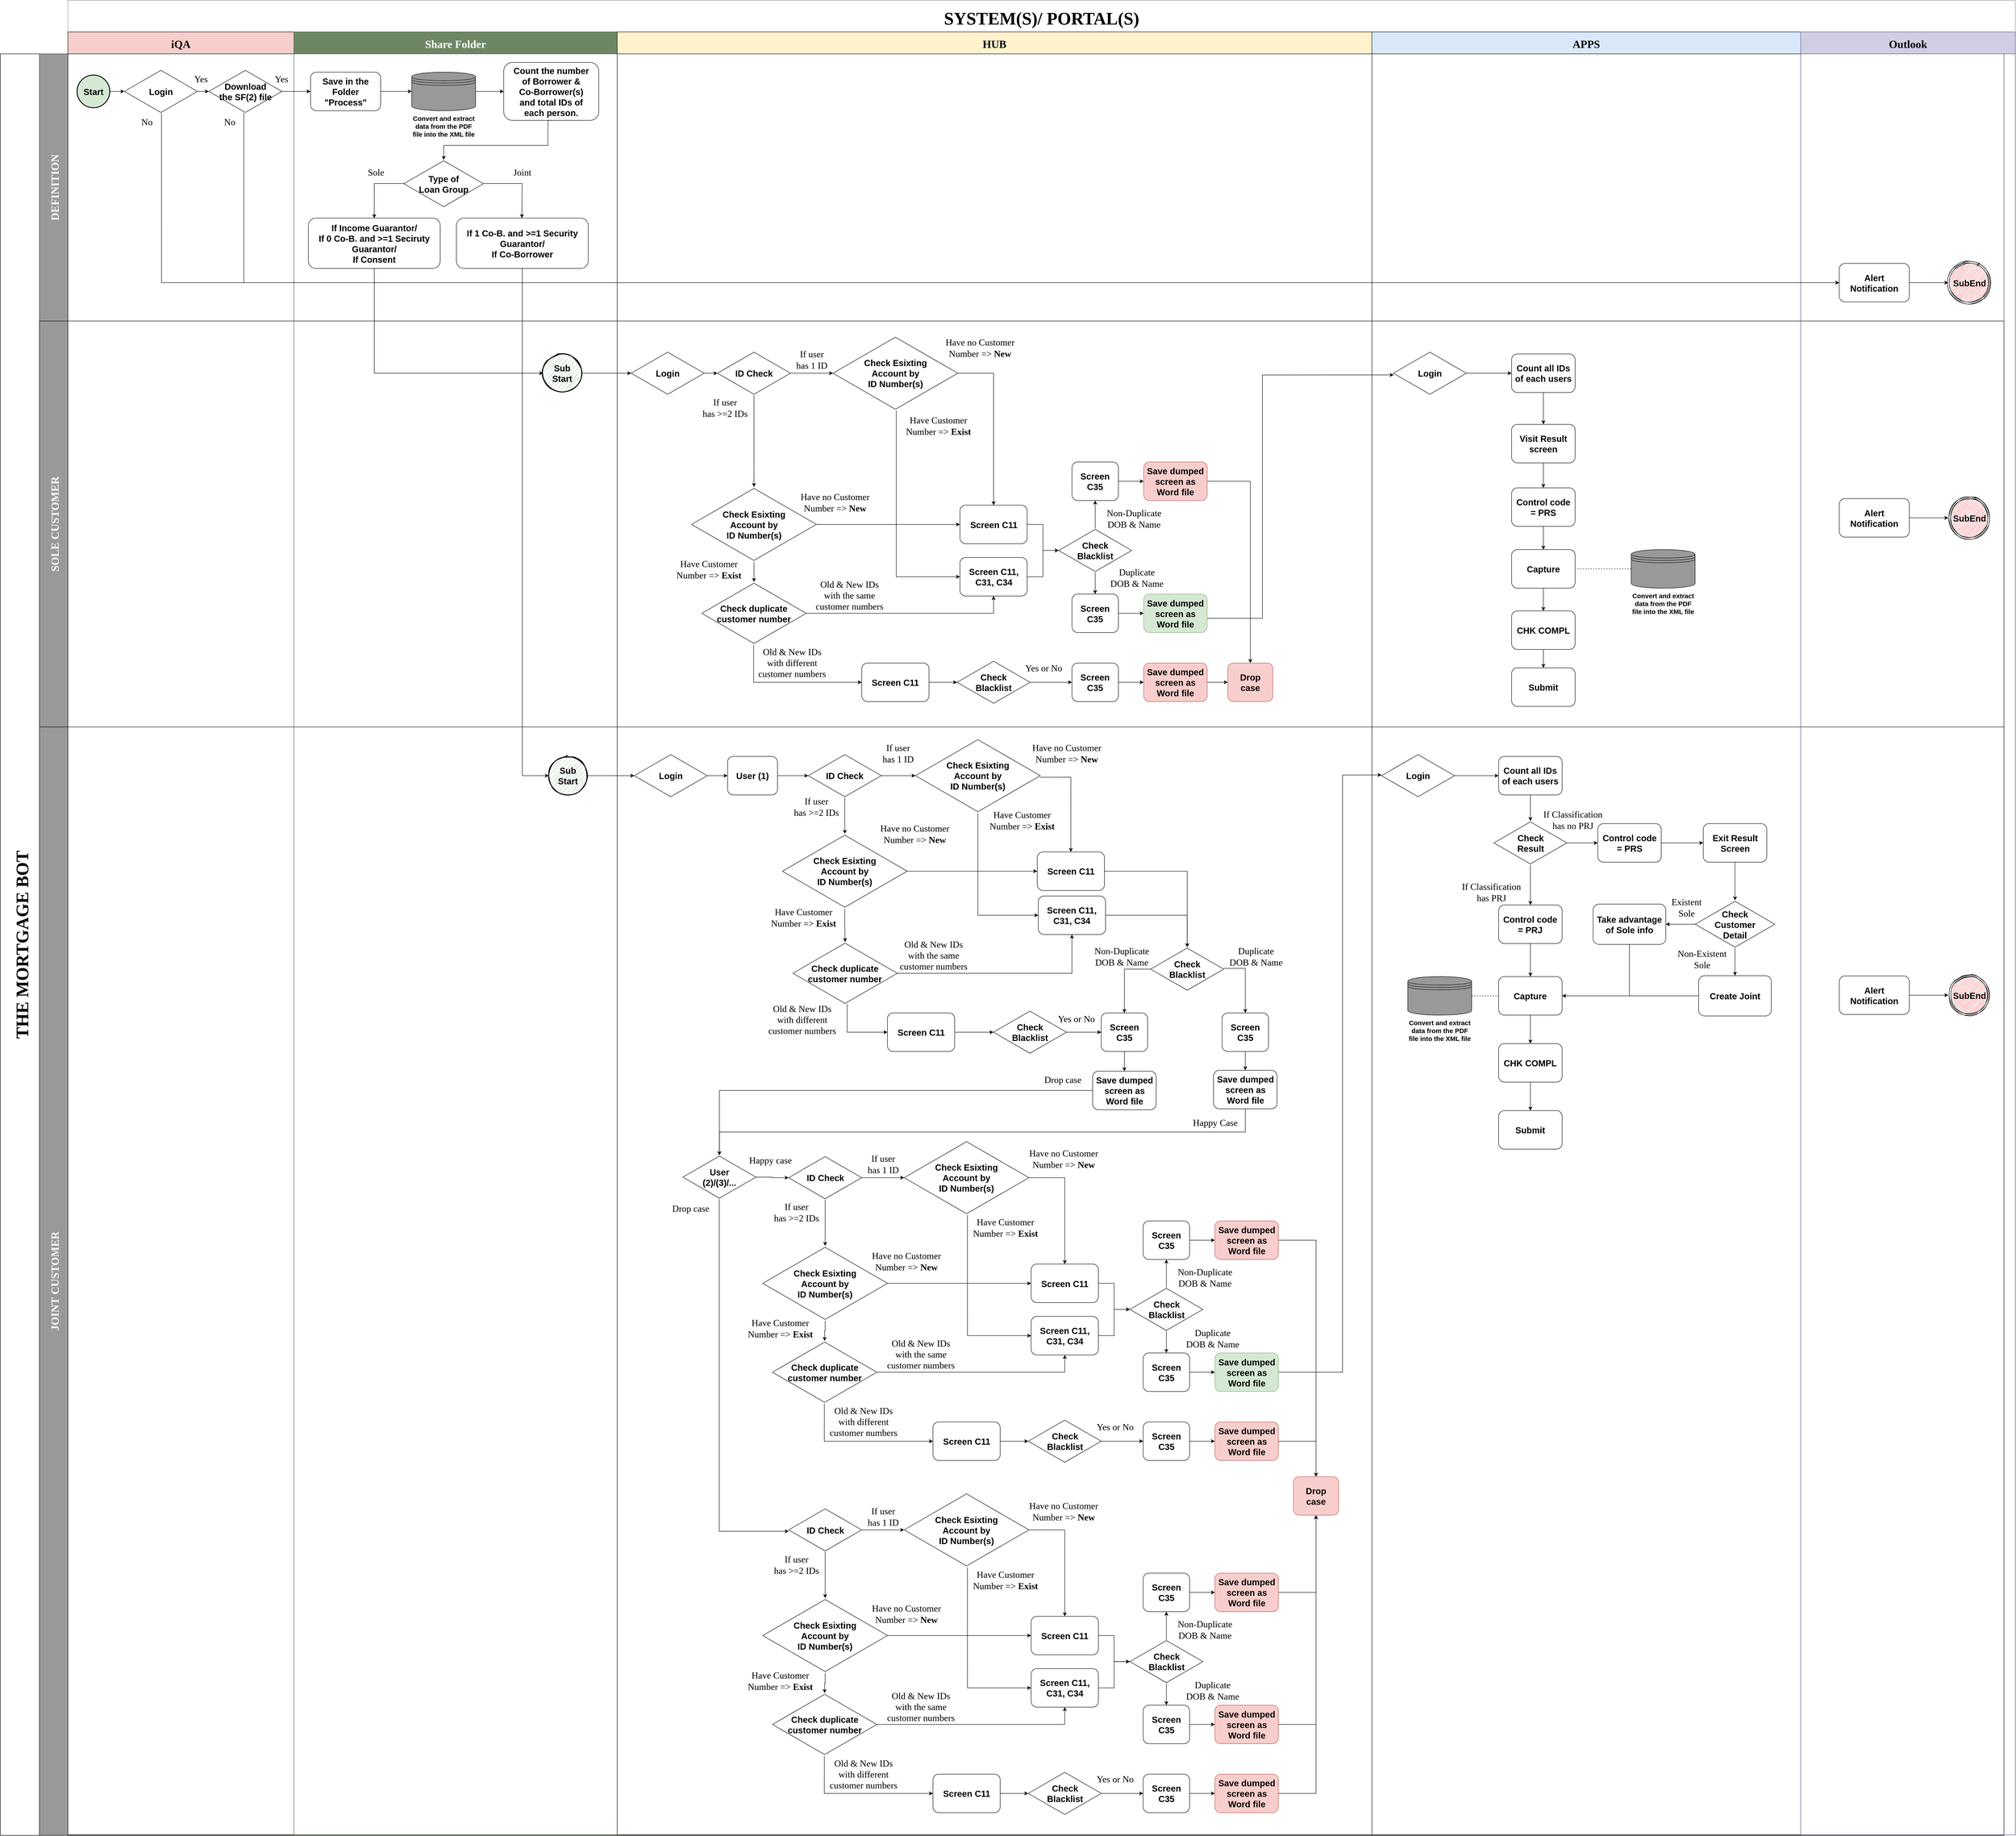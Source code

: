 <mxfile version="20.1.1" type="github" pages="4"><diagram name="Edited_MainFlow" id="8w5F71K-nHYD6gdnnprJ"><mxGraphModel dx="1155" dy="653" grid="0" gridSize="10" guides="1" tooltips="1" connect="1" arrows="1" fold="1" page="1" pageScale="1" pageWidth="4700" pageHeight="4400" math="0" shadow="0"><root><mxCell id="VqLLxCpMF_TVrraAjI4r-0"/><mxCell id="VqLLxCpMF_TVrraAjI4r-1" parent="VqLLxCpMF_TVrraAjI4r-0"/><mxCell id="VqLLxCpMF_TVrraAjI4r-2" value="THE MORTGAGE BOT" style="swimlane;childLayout=stackLayout;resizeParent=1;resizeParentMax=0;horizontal=0;startSize=89;horizontalStack=0;fontFamily=Times New Roman;fontSize=40;" parent="VqLLxCpMF_TVrraAjI4r-1" vertex="1"><mxGeometry x="31" y="213" width="4574" height="4068" as="geometry"/></mxCell><mxCell id="VqLLxCpMF_TVrraAjI4r-3" value="DEFINITION" style="swimlane;startSize=65;horizontal=0;fontFamily=Times New Roman;fontSize=25;fillColor=#999999;strokeColor=#314354;fontColor=#ffffff;" parent="VqLLxCpMF_TVrraAjI4r-2" vertex="1"><mxGeometry x="89" width="4485" height="610" as="geometry"/></mxCell><mxCell id="VqLLxCpMF_TVrraAjI4r-4" value="SOLE CUSTOMER" style="swimlane;startSize=65;horizontal=0;fontFamily=Times New Roman;fontSize=25;fillColor=#999999;fontColor=#FFFFFF;" parent="VqLLxCpMF_TVrraAjI4r-2" vertex="1"><mxGeometry x="89" y="610" width="4485" height="927" as="geometry"/></mxCell><mxCell id="VqLLxCpMF_TVrraAjI4r-5" value="JOINT CUSTOMER" style="swimlane;startSize=65;horizontal=0;fontFamily=Times New Roman;fontSize=25;fillColor=#999999;fontColor=#FFFFFF;" parent="VqLLxCpMF_TVrraAjI4r-2" vertex="1"><mxGeometry x="89" y="1537" width="4485" height="2531" as="geometry"/></mxCell><mxCell id="VqLLxCpMF_TVrraAjI4r-6" value="SYSTEM(S)/ PORTAL(S)" style="swimlane;childLayout=stackLayout;resizeParent=1;resizeParentMax=0;startSize=72;fontSize=40;fontFamily=Times New Roman;strokeColor=#999999;align=center;" parent="VqLLxCpMF_TVrraAjI4r-1" vertex="1"><mxGeometry x="185" y="91" width="4446" height="4189" as="geometry"/></mxCell><mxCell id="VqLLxCpMF_TVrraAjI4r-7" value="iQA" style="swimlane;startSize=50;fontSize=25;fillColor=#f8cecc;strokeColor=#000000;fontFamily=Times New Roman;" parent="VqLLxCpMF_TVrraAjI4r-6" vertex="1"><mxGeometry y="72" width="516" height="4117" as="geometry"/></mxCell><mxCell id="VqLLxCpMF_TVrraAjI4r-11" value="Share Folder" style="swimlane;startSize=50;fontSize=25;fillColor=#6d8764;strokeColor=#3A5431;fontFamily=Times New Roman;fontColor=#ffffff;" parent="VqLLxCpMF_TVrraAjI4r-6" vertex="1"><mxGeometry x="516" y="72" width="738" height="4117" as="geometry"/></mxCell><mxCell id="CrQh6zucEnkoqdTXEZFN-0" value="&lt;b&gt;Sub&lt;br&gt;Start&lt;/b&gt;" style="strokeWidth=2;html=1;shape=mxgraph.flowchart.start_2;whiteSpace=wrap;fontSize=20;fillColor=#d5e8d4;strokeColor=#000000;fontStyle=0;sketch=1;fillStyle=zigzag;" parent="VqLLxCpMF_TVrraAjI4r-11" vertex="1"><mxGeometry x="569" y="735.75" width="87" height="87" as="geometry"/></mxCell><mxCell id="vvFruhrrAMj0uhjjGf3Y-60" value="&lt;b&gt;Sub&lt;br&gt;Start&lt;/b&gt;" style="strokeWidth=2;html=1;shape=mxgraph.flowchart.start_2;whiteSpace=wrap;fontSize=20;fillColor=#d5e8d4;strokeColor=#000000;fontStyle=0;sketch=1;fillStyle=zigzag;" parent="VqLLxCpMF_TVrraAjI4r-11" vertex="1"><mxGeometry x="582" y="1654.75" width="87" height="87" as="geometry"/></mxCell><mxCell id="VqLLxCpMF_TVrraAjI4r-15" value="HUB" style="swimlane;startSize=50;fontSize=25;fillColor=#fff2cc;strokeColor=#000000;fontFamily=Times New Roman;" parent="VqLLxCpMF_TVrraAjI4r-6" vertex="1"><mxGeometry x="1254" y="72" width="1723" height="4117" as="geometry"/></mxCell><mxCell id="vvFruhrrAMj0uhjjGf3Y-35" style="edgeStyle=orthogonalEdgeStyle;rounded=0;orthogonalLoop=1;jettySize=auto;html=1;" parent="VqLLxCpMF_TVrraAjI4r-15" source="CrQh6zucEnkoqdTXEZFN-1" target="vvFruhrrAMj0uhjjGf3Y-34" edge="1"><mxGeometry relative="1" as="geometry"/></mxCell><mxCell id="vvFruhrrAMj0uhjjGf3Y-36" style="edgeStyle=orthogonalEdgeStyle;rounded=0;orthogonalLoop=1;jettySize=auto;html=1;entryX=0;entryY=0.5;entryDx=0;entryDy=0;exitX=0.507;exitY=1.001;exitDx=0;exitDy=0;exitPerimeter=0;" parent="VqLLxCpMF_TVrraAjI4r-15" source="CrQh6zucEnkoqdTXEZFN-1" target="vvFruhrrAMj0uhjjGf3Y-9" edge="1"><mxGeometry relative="1" as="geometry"/></mxCell><mxCell id="CrQh6zucEnkoqdTXEZFN-1" value="&lt;b&gt;Check Esixting&lt;br&gt;Account by &lt;br&gt;ID Number(s)&lt;/b&gt;" style="html=1;whiteSpace=wrap;aspect=fixed;shape=isoRectangle;fontStyle=0;fontSize=20;" parent="VqLLxCpMF_TVrraAjI4r-15" vertex="1"><mxGeometry x="492.67" y="693.75" width="284.98" height="171" as="geometry"/></mxCell><mxCell id="vvFruhrrAMj0uhjjGf3Y-3" style="edgeStyle=orthogonalEdgeStyle;rounded=0;orthogonalLoop=1;jettySize=auto;html=1;" parent="VqLLxCpMF_TVrraAjI4r-15" source="sH_yl6z7y0aRpaks0Mit-0" target="sH_yl6z7y0aRpaks0Mit-1" edge="1"><mxGeometry relative="1" as="geometry"/></mxCell><mxCell id="sH_yl6z7y0aRpaks0Mit-0" value="&lt;span style=&quot;font-size: 20px;&quot;&gt;&lt;b style=&quot;font-size: 20px;&quot;&gt;Login&lt;/b&gt;&lt;/span&gt;" style="html=1;whiteSpace=wrap;aspect=fixed;shape=isoRectangle;fontStyle=0;fontSize=20;" parent="VqLLxCpMF_TVrraAjI4r-15" vertex="1"><mxGeometry x="32" y="729.25" width="166.658" height="100.0" as="geometry"/></mxCell><mxCell id="vvFruhrrAMj0uhjjGf3Y-4" style="edgeStyle=orthogonalEdgeStyle;rounded=0;orthogonalLoop=1;jettySize=auto;html=1;" parent="VqLLxCpMF_TVrraAjI4r-15" source="sH_yl6z7y0aRpaks0Mit-1" target="CrQh6zucEnkoqdTXEZFN-1" edge="1"><mxGeometry relative="1" as="geometry"/></mxCell><mxCell id="vvFruhrrAMj0uhjjGf3Y-21" style="edgeStyle=orthogonalEdgeStyle;rounded=0;orthogonalLoop=1;jettySize=auto;html=1;" parent="VqLLxCpMF_TVrraAjI4r-15" source="sH_yl6z7y0aRpaks0Mit-1" target="vvFruhrrAMj0uhjjGf3Y-20" edge="1"><mxGeometry relative="1" as="geometry"/></mxCell><mxCell id="sH_yl6z7y0aRpaks0Mit-1" value="&lt;span style=&quot;font-size: 20px;&quot;&gt;&lt;b style=&quot;font-size: 20px;&quot;&gt;ID Check&lt;/b&gt;&lt;/span&gt;" style="html=1;whiteSpace=wrap;aspect=fixed;shape=isoRectangle;fontStyle=0;fontSize=20;" parent="VqLLxCpMF_TVrraAjI4r-15" vertex="1"><mxGeometry x="229.0" y="729.25" width="166.658" height="100.0" as="geometry"/></mxCell><mxCell id="sH_yl6z7y0aRpaks0Mit-2" value="&lt;font color=&quot;#000000&quot; style=&quot;font-size: 21px;&quot;&gt;&lt;span&gt;If user &lt;br&gt;has 1 ID&lt;/span&gt;&lt;/font&gt;" style="text;html=1;strokeColor=none;fillColor=none;align=center;verticalAlign=middle;whiteSpace=wrap;rounded=0;labelBackgroundColor=none;fontFamily=Times New Roman;fontSize=21;fontColor=#FFFFFF;fontStyle=0" parent="VqLLxCpMF_TVrraAjI4r-15" vertex="1"><mxGeometry x="361" y="714" width="167" height="70.88" as="geometry"/></mxCell><mxCell id="sH_yl6z7y0aRpaks0Mit-3" value="&lt;font color=&quot;#000000&quot;&gt;Have no Customer Number =&amp;gt; &lt;b&gt;New&lt;/b&gt;&lt;/font&gt;" style="text;html=1;strokeColor=none;fillColor=none;align=center;verticalAlign=middle;whiteSpace=wrap;rounded=0;labelBackgroundColor=none;fontFamily=Times New Roman;fontSize=21;fontColor=#FFFFFF;fontStyle=0" parent="VqLLxCpMF_TVrraAjI4r-15" vertex="1"><mxGeometry x="745" y="687" width="167" height="70.88" as="geometry"/></mxCell><mxCell id="sH_yl6z7y0aRpaks0Mit-4" value="&lt;font color=&quot;#000000&quot;&gt;Have Customer Number =&amp;gt; &lt;b&gt;Exist&lt;/b&gt;&lt;/font&gt;" style="text;html=1;strokeColor=none;fillColor=none;align=center;verticalAlign=middle;whiteSpace=wrap;rounded=0;labelBackgroundColor=none;fontFamily=Times New Roman;fontSize=21;fontColor=#FFFFFF;fontStyle=0" parent="VqLLxCpMF_TVrraAjI4r-15" vertex="1"><mxGeometry x="650" y="864.75" width="167" height="70.88" as="geometry"/></mxCell><mxCell id="sH_yl6z7y0aRpaks0Mit-5" value="&lt;font color=&quot;#000000&quot; style=&quot;font-size: 21px;&quot;&gt;&lt;span&gt;If user &lt;br&gt;has &amp;gt;=2 IDs&lt;/span&gt;&lt;/font&gt;" style="text;html=1;strokeColor=none;fillColor=none;align=center;verticalAlign=middle;whiteSpace=wrap;rounded=0;labelBackgroundColor=none;fontFamily=Times New Roman;fontSize=21;fontColor=#FFFFFF;fontStyle=0" parent="VqLLxCpMF_TVrraAjI4r-15" vertex="1"><mxGeometry x="163" y="824" width="167" height="70.88" as="geometry"/></mxCell><mxCell id="vvFruhrrAMj0uhjjGf3Y-43" style="edgeStyle=orthogonalEdgeStyle;rounded=0;orthogonalLoop=1;jettySize=auto;html=1;" parent="VqLLxCpMF_TVrraAjI4r-15" source="sH_yl6z7y0aRpaks0Mit-7" target="vvFruhrrAMj0uhjjGf3Y-1" edge="1"><mxGeometry relative="1" as="geometry"/></mxCell><mxCell id="vvFruhrrAMj0uhjjGf3Y-44" style="edgeStyle=orthogonalEdgeStyle;rounded=0;orthogonalLoop=1;jettySize=auto;html=1;" parent="VqLLxCpMF_TVrraAjI4r-15" source="sH_yl6z7y0aRpaks0Mit-7" target="vvFruhrrAMj0uhjjGf3Y-0" edge="1"><mxGeometry relative="1" as="geometry"/></mxCell><mxCell id="sH_yl6z7y0aRpaks0Mit-7" value="&lt;span style=&quot;font-size: 20px;&quot;&gt;&lt;b style=&quot;font-size: 20px;&quot;&gt;Check &lt;br&gt;Blacklist&lt;/b&gt;&lt;/span&gt;" style="html=1;whiteSpace=wrap;aspect=fixed;shape=isoRectangle;fontStyle=0;fontSize=20;" parent="VqLLxCpMF_TVrraAjI4r-15" vertex="1"><mxGeometry x="1008.001" y="1134" width="166.658" height="100.0" as="geometry"/></mxCell><mxCell id="sH_yl6z7y0aRpaks0Mit-8" value="&lt;span style=&quot;color: rgb(0, 0, 0);&quot;&gt;Non-Duplicate DOB &amp;amp; Name&lt;/span&gt;" style="text;html=1;strokeColor=none;fillColor=none;align=center;verticalAlign=middle;whiteSpace=wrap;rounded=0;labelBackgroundColor=none;fontFamily=Times New Roman;fontSize=21;fontColor=#FFFFFF;fontStyle=0" parent="VqLLxCpMF_TVrraAjI4r-15" vertex="1"><mxGeometry x="1104.5" y="1090.12" width="150" height="43.88" as="geometry"/></mxCell><mxCell id="sH_yl6z7y0aRpaks0Mit-9" value="&lt;font color=&quot;#000000&quot;&gt;Duplicate &lt;br&gt;DOB &amp;amp; Name&lt;/font&gt;" style="text;html=1;strokeColor=none;fillColor=none;align=center;verticalAlign=middle;whiteSpace=wrap;rounded=0;labelBackgroundColor=none;fontFamily=Times New Roman;fontSize=21;fontColor=#FFFFFF;fontStyle=0" parent="VqLLxCpMF_TVrraAjI4r-15" vertex="1"><mxGeometry x="1115.0" y="1219" width="143" height="55.88" as="geometry"/></mxCell><mxCell id="vvFruhrrAMj0uhjjGf3Y-55" style="edgeStyle=orthogonalEdgeStyle;rounded=0;orthogonalLoop=1;jettySize=auto;html=1;" parent="VqLLxCpMF_TVrraAjI4r-15" source="vvFruhrrAMj0uhjjGf3Y-0" target="vvFruhrrAMj0uhjjGf3Y-18" edge="1"><mxGeometry relative="1" as="geometry"/></mxCell><mxCell id="vvFruhrrAMj0uhjjGf3Y-0" value="&lt;font style=&quot;font-size: 20px;&quot;&gt;&lt;font style=&quot;font-size: 20px;&quot;&gt;&lt;b style=&quot;font-size: 20px;&quot;&gt;Screen C35&lt;/b&gt;&lt;/font&gt;&lt;br style=&quot;font-size: 20px;&quot;&gt;&lt;/font&gt;" style="rounded=1;whiteSpace=wrap;html=1;fontSize=20;fillColor=none;fontStyle=0" parent="VqLLxCpMF_TVrraAjI4r-15" vertex="1"><mxGeometry x="1038.33" y="1283.5" width="106" height="88" as="geometry"/></mxCell><mxCell id="vvFruhrrAMj0uhjjGf3Y-42" style="edgeStyle=orthogonalEdgeStyle;rounded=0;orthogonalLoop=1;jettySize=auto;html=1;" parent="VqLLxCpMF_TVrraAjI4r-15" source="vvFruhrrAMj0uhjjGf3Y-9" target="sH_yl6z7y0aRpaks0Mit-7" edge="1"><mxGeometry relative="1" as="geometry"/></mxCell><mxCell id="vvFruhrrAMj0uhjjGf3Y-9" value="&lt;font style=&quot;font-size: 20px;&quot;&gt;&lt;font style=&quot;font-size: 20px;&quot;&gt;&lt;b style=&quot;font-size: 20px;&quot;&gt;Screen C11, C31, C34&lt;/b&gt;&lt;/font&gt;&lt;br style=&quot;font-size: 20px;&quot;&gt;&lt;/font&gt;" style="rounded=1;whiteSpace=wrap;html=1;fontSize=20;fillColor=none;fontStyle=0" parent="VqLLxCpMF_TVrraAjI4r-15" vertex="1"><mxGeometry x="782.57" y="1200" width="153.51" height="88" as="geometry"/></mxCell><mxCell id="vvFruhrrAMj0uhjjGf3Y-18" value="&lt;font style=&quot;font-size: 20px;&quot;&gt;&lt;font style=&quot;font-size: 20px;&quot;&gt;&lt;b style=&quot;font-size: 20px;&quot;&gt;Save dumped screen as Word file&lt;/b&gt;&lt;/font&gt;&lt;br style=&quot;font-size: 20px;&quot;&gt;&lt;/font&gt;" style="rounded=1;whiteSpace=wrap;html=1;fontSize=20;fillColor=#d5e8d4;fontStyle=0;strokeColor=#82b366;" parent="VqLLxCpMF_TVrraAjI4r-15" vertex="1"><mxGeometry x="1202" y="1283.5" width="145" height="88" as="geometry"/></mxCell><mxCell id="vvFruhrrAMj0uhjjGf3Y-37" style="edgeStyle=orthogonalEdgeStyle;rounded=0;orthogonalLoop=1;jettySize=auto;html=1;" parent="VqLLxCpMF_TVrraAjI4r-15" source="vvFruhrrAMj0uhjjGf3Y-20" target="vvFruhrrAMj0uhjjGf3Y-34" edge="1"><mxGeometry relative="1" as="geometry"/></mxCell><mxCell id="vvFruhrrAMj0uhjjGf3Y-39" style="edgeStyle=orthogonalEdgeStyle;rounded=0;orthogonalLoop=1;jettySize=auto;html=1;" parent="VqLLxCpMF_TVrraAjI4r-15" source="vvFruhrrAMj0uhjjGf3Y-20" target="vvFruhrrAMj0uhjjGf3Y-31" edge="1"><mxGeometry relative="1" as="geometry"/></mxCell><mxCell id="vvFruhrrAMj0uhjjGf3Y-20" value="&lt;b&gt;Check Esixting&lt;br&gt;Account by &lt;br&gt;ID Number(s)&lt;/b&gt;" style="html=1;whiteSpace=wrap;aspect=fixed;shape=isoRectangle;fontStyle=0;fontSize=20;" parent="VqLLxCpMF_TVrraAjI4r-15" vertex="1"><mxGeometry x="169.839" y="1039" width="284.98" height="171" as="geometry"/></mxCell><mxCell id="vvFruhrrAMj0uhjjGf3Y-22" value="&lt;font color=&quot;#000000&quot;&gt;Have no Customer Number =&amp;gt; &lt;b&gt;New&lt;/b&gt;&lt;/font&gt;" style="text;html=1;strokeColor=none;fillColor=none;align=center;verticalAlign=middle;whiteSpace=wrap;rounded=0;labelBackgroundColor=none;fontFamily=Times New Roman;fontSize=21;fontColor=#FFFFFF;fontStyle=0" parent="VqLLxCpMF_TVrraAjI4r-15" vertex="1"><mxGeometry x="414" y="1040" width="167" height="70.88" as="geometry"/></mxCell><mxCell id="vvFruhrrAMj0uhjjGf3Y-23" value="&lt;font color=&quot;#000000&quot;&gt;Have Customer Number =&amp;gt; &lt;b&gt;Exist&lt;/b&gt;&lt;/font&gt;" style="text;html=1;strokeColor=none;fillColor=none;align=center;verticalAlign=middle;whiteSpace=wrap;rounded=0;labelBackgroundColor=none;fontFamily=Times New Roman;fontSize=21;fontColor=#FFFFFF;fontStyle=0" parent="VqLLxCpMF_TVrraAjI4r-15" vertex="1"><mxGeometry x="126.0" y="1193" width="167" height="70.88" as="geometry"/></mxCell><mxCell id="vvFruhrrAMj0uhjjGf3Y-40" style="edgeStyle=orthogonalEdgeStyle;rounded=0;orthogonalLoop=1;jettySize=auto;html=1;entryX=0.5;entryY=1;entryDx=0;entryDy=0;" parent="VqLLxCpMF_TVrraAjI4r-15" source="vvFruhrrAMj0uhjjGf3Y-31" target="vvFruhrrAMj0uhjjGf3Y-9" edge="1"><mxGeometry relative="1" as="geometry"/></mxCell><mxCell id="vvFruhrrAMj0uhjjGf3Y-52" style="edgeStyle=orthogonalEdgeStyle;rounded=0;orthogonalLoop=1;jettySize=auto;html=1;entryX=0;entryY=0.5;entryDx=0;entryDy=0;exitX=0.497;exitY=1.005;exitDx=0;exitDy=0;exitPerimeter=0;" parent="VqLLxCpMF_TVrraAjI4r-15" source="vvFruhrrAMj0uhjjGf3Y-31" target="vvFruhrrAMj0uhjjGf3Y-45" edge="1"><mxGeometry relative="1" as="geometry"/></mxCell><mxCell id="vvFruhrrAMj0uhjjGf3Y-31" value="&lt;b&gt;Check duplicate &lt;br&gt;customer number&lt;/b&gt;" style="html=1;whiteSpace=wrap;aspect=fixed;shape=isoRectangle;fontStyle=0;fontSize=20;" parent="VqLLxCpMF_TVrraAjI4r-15" vertex="1"><mxGeometry x="193.169" y="1256" width="238.32" height="143" as="geometry"/></mxCell><mxCell id="vvFruhrrAMj0uhjjGf3Y-32" value="&lt;font color=&quot;#000000&quot;&gt;Old &amp;amp; New IDs with different customer numbers&lt;/font&gt;" style="text;html=1;strokeColor=none;fillColor=none;align=center;verticalAlign=middle;whiteSpace=wrap;rounded=0;labelBackgroundColor=none;fontFamily=Times New Roman;fontSize=21;fontColor=#FFFFFF;fontStyle=0" parent="VqLLxCpMF_TVrraAjI4r-15" vertex="1"><mxGeometry x="316" y="1406" width="167" height="70.88" as="geometry"/></mxCell><mxCell id="vvFruhrrAMj0uhjjGf3Y-33" value="&lt;font color=&quot;#000000&quot;&gt;Old &amp;amp; New IDs with the same customer numbers&lt;/font&gt;" style="text;html=1;strokeColor=none;fillColor=none;align=center;verticalAlign=middle;whiteSpace=wrap;rounded=0;labelBackgroundColor=none;fontFamily=Times New Roman;fontSize=21;fontColor=#FFFFFF;fontStyle=0" parent="VqLLxCpMF_TVrraAjI4r-15" vertex="1"><mxGeometry x="447" y="1252" width="167" height="70.88" as="geometry"/></mxCell><mxCell id="vvFruhrrAMj0uhjjGf3Y-41" style="edgeStyle=orthogonalEdgeStyle;rounded=0;orthogonalLoop=1;jettySize=auto;html=1;" parent="VqLLxCpMF_TVrraAjI4r-15" source="vvFruhrrAMj0uhjjGf3Y-34" target="sH_yl6z7y0aRpaks0Mit-7" edge="1"><mxGeometry relative="1" as="geometry"/></mxCell><mxCell id="vvFruhrrAMj0uhjjGf3Y-34" value="&lt;font style=&quot;font-size: 20px;&quot;&gt;&lt;font style=&quot;font-size: 20px;&quot;&gt;&lt;b style=&quot;font-size: 20px;&quot;&gt;Screen C11&lt;/b&gt;&lt;/font&gt;&lt;br style=&quot;font-size: 20px;&quot;&gt;&lt;/font&gt;" style="rounded=1;whiteSpace=wrap;html=1;fontSize=20;fillColor=none;fontStyle=0" parent="VqLLxCpMF_TVrraAjI4r-15" vertex="1"><mxGeometry x="782.57" y="1080.5" width="153.51" height="88" as="geometry"/></mxCell><mxCell id="vvFruhrrAMj0uhjjGf3Y-53" style="edgeStyle=orthogonalEdgeStyle;rounded=0;orthogonalLoop=1;jettySize=auto;html=1;" parent="VqLLxCpMF_TVrraAjI4r-15" source="vvFruhrrAMj0uhjjGf3Y-1" target="vvFruhrrAMj0uhjjGf3Y-17" edge="1"><mxGeometry relative="1" as="geometry"/></mxCell><mxCell id="vvFruhrrAMj0uhjjGf3Y-1" value="&lt;font style=&quot;font-size: 20px;&quot;&gt;&lt;font style=&quot;font-size: 20px;&quot;&gt;&lt;b style=&quot;font-size: 20px;&quot;&gt;Screen C35&lt;/b&gt;&lt;/font&gt;&lt;br style=&quot;font-size: 20px;&quot;&gt;&lt;/font&gt;" style="rounded=1;whiteSpace=wrap;html=1;fontSize=20;fillColor=none;fontStyle=0" parent="VqLLxCpMF_TVrraAjI4r-15" vertex="1"><mxGeometry x="1038.33" y="982" width="106" height="88" as="geometry"/></mxCell><mxCell id="vvFruhrrAMj0uhjjGf3Y-113" style="edgeStyle=orthogonalEdgeStyle;rounded=0;orthogonalLoop=1;jettySize=auto;html=1;" parent="VqLLxCpMF_TVrraAjI4r-15" source="vvFruhrrAMj0uhjjGf3Y-17" target="vvFruhrrAMj0uhjjGf3Y-50" edge="1"><mxGeometry relative="1" as="geometry"/></mxCell><mxCell id="vvFruhrrAMj0uhjjGf3Y-17" value="&lt;font style=&quot;font-size: 20px;&quot;&gt;&lt;font style=&quot;font-size: 20px;&quot;&gt;&lt;b style=&quot;font-size: 20px;&quot;&gt;Save dumped screen as Word file&lt;/b&gt;&lt;/font&gt;&lt;br style=&quot;font-size: 20px;&quot;&gt;&lt;/font&gt;" style="rounded=1;whiteSpace=wrap;html=1;fontSize=20;fillColor=#f8cecc;fontStyle=0;strokeColor=#b85450;" parent="VqLLxCpMF_TVrraAjI4r-15" vertex="1"><mxGeometry x="1202" y="982" width="145" height="88" as="geometry"/></mxCell><mxCell id="vvFruhrrAMj0uhjjGf3Y-56" style="edgeStyle=orthogonalEdgeStyle;rounded=0;orthogonalLoop=1;jettySize=auto;html=1;" parent="VqLLxCpMF_TVrraAjI4r-15" source="vvFruhrrAMj0uhjjGf3Y-45" target="vvFruhrrAMj0uhjjGf3Y-47" edge="1"><mxGeometry relative="1" as="geometry"/></mxCell><mxCell id="vvFruhrrAMj0uhjjGf3Y-45" value="&lt;font style=&quot;font-size: 20px;&quot;&gt;&lt;font style=&quot;font-size: 20px;&quot;&gt;&lt;b style=&quot;font-size: 20px;&quot;&gt;Screen C11&lt;/b&gt;&lt;/font&gt;&lt;br style=&quot;font-size: 20px;&quot;&gt;&lt;/font&gt;" style="rounded=1;whiteSpace=wrap;html=1;fontSize=20;fillColor=none;fontStyle=0" parent="VqLLxCpMF_TVrraAjI4r-15" vertex="1"><mxGeometry x="558.405" y="1441" width="153.51" height="88" as="geometry"/></mxCell><mxCell id="vvFruhrrAMj0uhjjGf3Y-57" style="edgeStyle=orthogonalEdgeStyle;rounded=0;orthogonalLoop=1;jettySize=auto;html=1;" parent="VqLLxCpMF_TVrraAjI4r-15" source="vvFruhrrAMj0uhjjGf3Y-47" target="vvFruhrrAMj0uhjjGf3Y-48" edge="1"><mxGeometry relative="1" as="geometry"/></mxCell><mxCell id="vvFruhrrAMj0uhjjGf3Y-47" value="&lt;span style=&quot;font-size: 20px;&quot;&gt;&lt;b style=&quot;font-size: 20px;&quot;&gt;Check &lt;br&gt;Blacklist&lt;/b&gt;&lt;/span&gt;" style="html=1;whiteSpace=wrap;aspect=fixed;shape=isoRectangle;fontStyle=0;fontSize=20;" parent="VqLLxCpMF_TVrraAjI4r-15" vertex="1"><mxGeometry x="775.996" y="1435" width="166.658" height="100.0" as="geometry"/></mxCell><mxCell id="vvFruhrrAMj0uhjjGf3Y-58" style="edgeStyle=orthogonalEdgeStyle;rounded=0;orthogonalLoop=1;jettySize=auto;html=1;entryX=0;entryY=0.5;entryDx=0;entryDy=0;" parent="VqLLxCpMF_TVrraAjI4r-15" source="vvFruhrrAMj0uhjjGf3Y-48" target="vvFruhrrAMj0uhjjGf3Y-49" edge="1"><mxGeometry relative="1" as="geometry"/></mxCell><mxCell id="vvFruhrrAMj0uhjjGf3Y-48" value="&lt;font style=&quot;font-size: 20px;&quot;&gt;&lt;font style=&quot;font-size: 20px;&quot;&gt;&lt;b style=&quot;font-size: 20px;&quot;&gt;Screen C35&lt;/b&gt;&lt;/font&gt;&lt;br style=&quot;font-size: 20px;&quot;&gt;&lt;/font&gt;" style="rounded=1;whiteSpace=wrap;html=1;fontSize=20;fillColor=none;fontStyle=0" parent="VqLLxCpMF_TVrraAjI4r-15" vertex="1"><mxGeometry x="1038.33" y="1441" width="106" height="88" as="geometry"/></mxCell><mxCell id="vvFruhrrAMj0uhjjGf3Y-59" style="edgeStyle=orthogonalEdgeStyle;rounded=0;orthogonalLoop=1;jettySize=auto;html=1;" parent="VqLLxCpMF_TVrraAjI4r-15" source="vvFruhrrAMj0uhjjGf3Y-49" target="vvFruhrrAMj0uhjjGf3Y-50" edge="1"><mxGeometry relative="1" as="geometry"/></mxCell><mxCell id="vvFruhrrAMj0uhjjGf3Y-49" value="&lt;font style=&quot;font-size: 20px;&quot;&gt;&lt;font style=&quot;font-size: 20px;&quot;&gt;&lt;b style=&quot;font-size: 20px;&quot;&gt;Save dumped screen as Word file&lt;/b&gt;&lt;/font&gt;&lt;br style=&quot;font-size: 20px;&quot;&gt;&lt;/font&gt;" style="rounded=1;whiteSpace=wrap;html=1;fontSize=20;fillColor=#f8cecc;fontStyle=0;strokeColor=#b85450;" parent="VqLLxCpMF_TVrraAjI4r-15" vertex="1"><mxGeometry x="1202" y="1441" width="145" height="88" as="geometry"/></mxCell><mxCell id="vvFruhrrAMj0uhjjGf3Y-50" value="&lt;font style=&quot;font-size: 20px;&quot;&gt;&lt;font style=&quot;font-size: 20px;&quot;&gt;&lt;b style=&quot;font-size: 20px;&quot;&gt;Drop &lt;br&gt;case&lt;/b&gt;&lt;/font&gt;&lt;br style=&quot;font-size: 20px;&quot;&gt;&lt;/font&gt;" style="rounded=1;whiteSpace=wrap;html=1;fontSize=20;fillColor=#f8cecc;fontStyle=0;strokeColor=#b85450;" parent="VqLLxCpMF_TVrraAjI4r-15" vertex="1"><mxGeometry x="1394" y="1441" width="103" height="88" as="geometry"/></mxCell><mxCell id="vvFruhrrAMj0uhjjGf3Y-51" value="&lt;font color=&quot;#000000&quot;&gt;Yes or No&lt;/font&gt;" style="text;html=1;strokeColor=none;fillColor=none;align=center;verticalAlign=middle;whiteSpace=wrap;rounded=0;labelBackgroundColor=none;fontFamily=Times New Roman;fontSize=21;fontColor=#FFFFFF;fontStyle=0" parent="VqLLxCpMF_TVrraAjI4r-15" vertex="1"><mxGeometry x="899.0" y="1431" width="150" height="43.88" as="geometry"/></mxCell><mxCell id="VHkp_7C60C6b68zTsmZ--14" style="edgeStyle=orthogonalEdgeStyle;rounded=0;orthogonalLoop=1;jettySize=auto;html=1;" parent="VqLLxCpMF_TVrraAjI4r-15" source="vvFruhrrAMj0uhjjGf3Y-65" target="1OQv7EO4d-trWqv-D8g6-0" edge="1"><mxGeometry relative="1" as="geometry"/></mxCell><mxCell id="vvFruhrrAMj0uhjjGf3Y-65" value="&lt;span style=&quot;font-size: 20px;&quot;&gt;&lt;b style=&quot;font-size: 20px;&quot;&gt;Login&lt;/b&gt;&lt;/span&gt;" style="html=1;whiteSpace=wrap;aspect=fixed;shape=isoRectangle;fontStyle=0;fontSize=20;" parent="VqLLxCpMF_TVrraAjI4r-15" vertex="1"><mxGeometry x="39" y="1648.25" width="166.658" height="100.0" as="geometry"/></mxCell><mxCell id="VHkp_7C60C6b68zTsmZ--15" style="edgeStyle=orthogonalEdgeStyle;rounded=0;orthogonalLoop=1;jettySize=auto;html=1;" parent="VqLLxCpMF_TVrraAjI4r-15" source="1OQv7EO4d-trWqv-D8g6-0" target="VHkp_7C60C6b68zTsmZ--0" edge="1"><mxGeometry relative="1" as="geometry"/></mxCell><mxCell id="1OQv7EO4d-trWqv-D8g6-0" value="&lt;font style=&quot;font-size: 20px;&quot;&gt;&lt;font style=&quot;font-size: 20px;&quot;&gt;&lt;b style=&quot;font-size: 20px;&quot;&gt;User (1)&lt;/b&gt;&lt;/font&gt;&lt;br style=&quot;font-size: 20px;&quot;&gt;&lt;/font&gt;" style="rounded=1;whiteSpace=wrap;html=1;fontSize=20;fillColor=none;fontStyle=0" parent="VqLLxCpMF_TVrraAjI4r-15" vertex="1"><mxGeometry x="252" y="1654.25" width="114" height="88" as="geometry"/></mxCell><mxCell id="VHkp_7C60C6b68zTsmZ--16" style="edgeStyle=orthogonalEdgeStyle;rounded=0;orthogonalLoop=1;jettySize=auto;html=1;" parent="VqLLxCpMF_TVrraAjI4r-15" source="VHkp_7C60C6b68zTsmZ--0" target="VHkp_7C60C6b68zTsmZ--3" edge="1"><mxGeometry relative="1" as="geometry"/></mxCell><mxCell id="VHkp_7C60C6b68zTsmZ--18" style="edgeStyle=orthogonalEdgeStyle;rounded=0;orthogonalLoop=1;jettySize=auto;html=1;" parent="VqLLxCpMF_TVrraAjI4r-15" source="VHkp_7C60C6b68zTsmZ--0" target="VHkp_7C60C6b68zTsmZ--6" edge="1"><mxGeometry relative="1" as="geometry"/></mxCell><mxCell id="VHkp_7C60C6b68zTsmZ--0" value="&lt;span style=&quot;font-size: 20px;&quot;&gt;&lt;b style=&quot;font-size: 20px;&quot;&gt;ID Check&lt;/b&gt;&lt;/span&gt;" style="html=1;whiteSpace=wrap;aspect=fixed;shape=isoRectangle;fontStyle=0;fontSize=20;" parent="VqLLxCpMF_TVrraAjI4r-15" vertex="1"><mxGeometry x="436.34" y="1648.25" width="166.658" height="100.0" as="geometry"/></mxCell><mxCell id="VHkp_7C60C6b68zTsmZ--1" value="&lt;font color=&quot;#000000&quot; style=&quot;font-size: 21px;&quot;&gt;&lt;span&gt;If user &lt;br&gt;has 1 ID&lt;/span&gt;&lt;/font&gt;" style="text;html=1;strokeColor=none;fillColor=none;align=center;verticalAlign=middle;whiteSpace=wrap;rounded=0;labelBackgroundColor=none;fontFamily=Times New Roman;fontSize=21;fontColor=#FFFFFF;fontStyle=0" parent="VqLLxCpMF_TVrraAjI4r-15" vertex="1"><mxGeometry x="578" y="1612.75" width="127" height="70.88" as="geometry"/></mxCell><mxCell id="VHkp_7C60C6b68zTsmZ--2" value="&lt;font color=&quot;#000000&quot; style=&quot;font-size: 21px;&quot;&gt;&lt;span&gt;If user &lt;br&gt;has &amp;gt;=2 IDs&lt;/span&gt;&lt;/font&gt;" style="text;html=1;strokeColor=none;fillColor=none;align=center;verticalAlign=middle;whiteSpace=wrap;rounded=0;labelBackgroundColor=none;fontFamily=Times New Roman;fontSize=21;fontColor=#FFFFFF;fontStyle=0" parent="VqLLxCpMF_TVrraAjI4r-15" vertex="1"><mxGeometry x="382" y="1735" width="146" height="70.88" as="geometry"/></mxCell><mxCell id="VHkp_7C60C6b68zTsmZ--20" style="edgeStyle=orthogonalEdgeStyle;rounded=0;orthogonalLoop=1;jettySize=auto;html=1;entryX=0.5;entryY=0;entryDx=0;entryDy=0;exitX=0.997;exitY=0.521;exitDx=0;exitDy=0;exitPerimeter=0;" parent="VqLLxCpMF_TVrraAjI4r-15" source="VHkp_7C60C6b68zTsmZ--3" target="VHkp_7C60C6b68zTsmZ--13" edge="1"><mxGeometry relative="1" as="geometry"/></mxCell><mxCell id="VHkp_7C60C6b68zTsmZ--22" style="edgeStyle=orthogonalEdgeStyle;rounded=0;orthogonalLoop=1;jettySize=auto;html=1;entryX=0;entryY=0.5;entryDx=0;entryDy=0;" parent="VqLLxCpMF_TVrraAjI4r-15" source="VHkp_7C60C6b68zTsmZ--3" target="VHkp_7C60C6b68zTsmZ--12" edge="1"><mxGeometry relative="1" as="geometry"/></mxCell><mxCell id="VHkp_7C60C6b68zTsmZ--3" value="&lt;b&gt;Check Esixting&lt;br&gt;Account by &lt;br&gt;ID Number(s)&lt;/b&gt;" style="html=1;whiteSpace=wrap;aspect=fixed;shape=isoRectangle;fontStyle=0;fontSize=20;" parent="VqLLxCpMF_TVrraAjI4r-15" vertex="1"><mxGeometry x="681" y="1612.75" width="284.98" height="171" as="geometry"/></mxCell><mxCell id="VHkp_7C60C6b68zTsmZ--4" value="&lt;font color=&quot;#000000&quot;&gt;Have no Customer Number =&amp;gt; &lt;b&gt;New&lt;/b&gt;&lt;/font&gt;" style="text;html=1;strokeColor=none;fillColor=none;align=center;verticalAlign=middle;whiteSpace=wrap;rounded=0;labelBackgroundColor=none;fontFamily=Times New Roman;fontSize=21;fontColor=#FFFFFF;fontStyle=0" parent="VqLLxCpMF_TVrraAjI4r-15" vertex="1"><mxGeometry x="942.65" y="1612.75" width="167" height="70.88" as="geometry"/></mxCell><mxCell id="VHkp_7C60C6b68zTsmZ--5" value="&lt;font color=&quot;#000000&quot;&gt;Have Customer Number =&amp;gt; &lt;b&gt;Exist&lt;/b&gt;&lt;/font&gt;" style="text;html=1;strokeColor=none;fillColor=none;align=center;verticalAlign=middle;whiteSpace=wrap;rounded=0;labelBackgroundColor=none;fontFamily=Times New Roman;fontSize=21;fontColor=#FFFFFF;fontStyle=0" parent="VqLLxCpMF_TVrraAjI4r-15" vertex="1"><mxGeometry x="841" y="1766" width="167" height="70.88" as="geometry"/></mxCell><mxCell id="VHkp_7C60C6b68zTsmZ--19" style="edgeStyle=orthogonalEdgeStyle;rounded=0;orthogonalLoop=1;jettySize=auto;html=1;" parent="VqLLxCpMF_TVrraAjI4r-15" source="VHkp_7C60C6b68zTsmZ--6" target="VHkp_7C60C6b68zTsmZ--9" edge="1"><mxGeometry relative="1" as="geometry"/></mxCell><mxCell id="VHkp_7C60C6b68zTsmZ--21" style="edgeStyle=orthogonalEdgeStyle;rounded=0;orthogonalLoop=1;jettySize=auto;html=1;" parent="VqLLxCpMF_TVrraAjI4r-15" source="VHkp_7C60C6b68zTsmZ--6" target="VHkp_7C60C6b68zTsmZ--13" edge="1"><mxGeometry relative="1" as="geometry"/></mxCell><mxCell id="VHkp_7C60C6b68zTsmZ--6" value="&lt;b&gt;Check Esixting&lt;br&gt;Account by &lt;br&gt;ID Number(s)&lt;/b&gt;" style="html=1;whiteSpace=wrap;aspect=fixed;shape=isoRectangle;fontStyle=0;fontSize=20;" parent="VqLLxCpMF_TVrraAjI4r-15" vertex="1"><mxGeometry x="377.179" y="1830.88" width="284.98" height="171" as="geometry"/></mxCell><mxCell id="VHkp_7C60C6b68zTsmZ--7" value="&lt;font color=&quot;#000000&quot;&gt;Have no Customer Number =&amp;gt; &lt;b&gt;New&lt;/b&gt;&lt;/font&gt;" style="text;html=1;strokeColor=none;fillColor=none;align=center;verticalAlign=middle;whiteSpace=wrap;rounded=0;labelBackgroundColor=none;fontFamily=Times New Roman;fontSize=21;fontColor=#FFFFFF;fontStyle=0" parent="VqLLxCpMF_TVrraAjI4r-15" vertex="1"><mxGeometry x="596" y="1797" width="167" height="70.88" as="geometry"/></mxCell><mxCell id="VHkp_7C60C6b68zTsmZ--8" value="&lt;font color=&quot;#000000&quot;&gt;Have Customer Number =&amp;gt; &lt;b&gt;Exist&lt;/b&gt;&lt;/font&gt;" style="text;html=1;strokeColor=none;fillColor=none;align=center;verticalAlign=middle;whiteSpace=wrap;rounded=0;labelBackgroundColor=none;fontFamily=Times New Roman;fontSize=21;fontColor=#FFFFFF;fontStyle=0" parent="VqLLxCpMF_TVrraAjI4r-15" vertex="1"><mxGeometry x="342" y="1988" width="167" height="70.88" as="geometry"/></mxCell><mxCell id="VHkp_7C60C6b68zTsmZ--31" style="edgeStyle=orthogonalEdgeStyle;rounded=0;orthogonalLoop=1;jettySize=auto;html=1;entryX=0.5;entryY=1;entryDx=0;entryDy=0;" parent="VqLLxCpMF_TVrraAjI4r-15" source="VHkp_7C60C6b68zTsmZ--9" target="VHkp_7C60C6b68zTsmZ--12" edge="1"><mxGeometry relative="1" as="geometry"/></mxCell><mxCell id="VHkp_7C60C6b68zTsmZ--33" style="edgeStyle=orthogonalEdgeStyle;rounded=0;orthogonalLoop=1;jettySize=auto;html=1;entryX=0;entryY=0.5;entryDx=0;entryDy=0;exitX=0.52;exitY=0.994;exitDx=0;exitDy=0;exitPerimeter=0;" parent="VqLLxCpMF_TVrraAjI4r-15" source="VHkp_7C60C6b68zTsmZ--9" target="VHkp_7C60C6b68zTsmZ--32" edge="1"><mxGeometry relative="1" as="geometry"/></mxCell><mxCell id="VHkp_7C60C6b68zTsmZ--9" value="&lt;b&gt;Check duplicate &lt;br&gt;customer number&lt;/b&gt;" style="html=1;whiteSpace=wrap;aspect=fixed;shape=isoRectangle;fontStyle=0;fontSize=20;" parent="VqLLxCpMF_TVrraAjI4r-15" vertex="1"><mxGeometry x="401.169" y="2078" width="238.32" height="143" as="geometry"/></mxCell><mxCell id="VHkp_7C60C6b68zTsmZ--10" value="&lt;font color=&quot;#000000&quot;&gt;Old &amp;amp; New IDs with different customer numbers&lt;/font&gt;" style="text;html=1;strokeColor=none;fillColor=none;align=center;verticalAlign=middle;whiteSpace=wrap;rounded=0;labelBackgroundColor=none;fontFamily=Times New Roman;fontSize=21;fontColor=#FFFFFF;fontStyle=0" parent="VqLLxCpMF_TVrraAjI4r-15" vertex="1"><mxGeometry x="339" y="2221" width="167" height="70.88" as="geometry"/></mxCell><mxCell id="VHkp_7C60C6b68zTsmZ--11" value="&lt;font color=&quot;#000000&quot;&gt;Old &amp;amp; New IDs with the same customer numbers&lt;/font&gt;" style="text;html=1;strokeColor=none;fillColor=none;align=center;verticalAlign=middle;whiteSpace=wrap;rounded=0;labelBackgroundColor=none;fontFamily=Times New Roman;fontSize=21;fontColor=#FFFFFF;fontStyle=0" parent="VqLLxCpMF_TVrraAjI4r-15" vertex="1"><mxGeometry x="639.49" y="2074" width="167" height="70.88" as="geometry"/></mxCell><mxCell id="VHkp_7C60C6b68zTsmZ--43" style="edgeStyle=orthogonalEdgeStyle;rounded=0;orthogonalLoop=1;jettySize=auto;html=1;" parent="VqLLxCpMF_TVrraAjI4r-15" source="VHkp_7C60C6b68zTsmZ--12" target="VHkp_7C60C6b68zTsmZ--23" edge="1"><mxGeometry relative="1" as="geometry"/></mxCell><mxCell id="VHkp_7C60C6b68zTsmZ--12" value="&lt;font style=&quot;font-size: 20px;&quot;&gt;&lt;font style=&quot;font-size: 20px;&quot;&gt;&lt;b style=&quot;font-size: 20px;&quot;&gt;Screen C11, C31, C34&lt;/b&gt;&lt;/font&gt;&lt;br style=&quot;font-size: 20px;&quot;&gt;&lt;/font&gt;" style="rounded=1;whiteSpace=wrap;html=1;fontSize=20;fillColor=none;fontStyle=0" parent="VqLLxCpMF_TVrraAjI4r-15" vertex="1"><mxGeometry x="961.49" y="1973" width="153.51" height="88" as="geometry"/></mxCell><mxCell id="VHkp_7C60C6b68zTsmZ--41" style="edgeStyle=orthogonalEdgeStyle;rounded=0;orthogonalLoop=1;jettySize=auto;html=1;" parent="VqLLxCpMF_TVrraAjI4r-15" source="VHkp_7C60C6b68zTsmZ--13" target="VHkp_7C60C6b68zTsmZ--23" edge="1"><mxGeometry relative="1" as="geometry"/></mxCell><mxCell id="VHkp_7C60C6b68zTsmZ--13" value="&lt;font style=&quot;font-size: 20px;&quot;&gt;&lt;font style=&quot;font-size: 20px;&quot;&gt;&lt;b style=&quot;font-size: 20px;&quot;&gt;Screen C11&lt;/b&gt;&lt;/font&gt;&lt;br style=&quot;font-size: 20px;&quot;&gt;&lt;/font&gt;" style="rounded=1;whiteSpace=wrap;html=1;fontSize=20;fillColor=none;fontStyle=0" parent="VqLLxCpMF_TVrraAjI4r-15" vertex="1"><mxGeometry x="959.0" y="1872.38" width="153.51" height="88" as="geometry"/></mxCell><mxCell id="VHkp_7C60C6b68zTsmZ--46" style="edgeStyle=orthogonalEdgeStyle;rounded=0;orthogonalLoop=1;jettySize=auto;html=1;entryX=0.5;entryY=0;entryDx=0;entryDy=0;" parent="VqLLxCpMF_TVrraAjI4r-15" source="VHkp_7C60C6b68zTsmZ--23" target="VHkp_7C60C6b68zTsmZ--24" edge="1"><mxGeometry relative="1" as="geometry"/></mxCell><mxCell id="VHkp_7C60C6b68zTsmZ--47" style="edgeStyle=orthogonalEdgeStyle;rounded=0;orthogonalLoop=1;jettySize=auto;html=1;entryX=0.5;entryY=0;entryDx=0;entryDy=0;exitX=1.002;exitY=0.483;exitDx=0;exitDy=0;exitPerimeter=0;" parent="VqLLxCpMF_TVrraAjI4r-15" source="VHkp_7C60C6b68zTsmZ--23" target="VHkp_7C60C6b68zTsmZ--25" edge="1"><mxGeometry relative="1" as="geometry"/></mxCell><mxCell id="VHkp_7C60C6b68zTsmZ--23" value="&lt;span style=&quot;font-size: 20px;&quot;&gt;&lt;b style=&quot;font-size: 20px;&quot;&gt;Check &lt;br&gt;Blacklist&lt;/b&gt;&lt;/span&gt;" style="html=1;whiteSpace=wrap;aspect=fixed;shape=isoRectangle;fontStyle=0;fontSize=20;" parent="VqLLxCpMF_TVrraAjI4r-15" vertex="1"><mxGeometry x="1218.001" y="2090" width="166.658" height="100.0" as="geometry"/></mxCell><mxCell id="VHkp_7C60C6b68zTsmZ--53" style="edgeStyle=orthogonalEdgeStyle;rounded=0;orthogonalLoop=1;jettySize=auto;html=1;entryX=0.5;entryY=0;entryDx=0;entryDy=0;" parent="VqLLxCpMF_TVrraAjI4r-15" source="VHkp_7C60C6b68zTsmZ--24" target="VHkp_7C60C6b68zTsmZ--26" edge="1"><mxGeometry relative="1" as="geometry"/></mxCell><mxCell id="VHkp_7C60C6b68zTsmZ--24" value="&lt;font style=&quot;font-size: 20px;&quot;&gt;&lt;font style=&quot;font-size: 20px;&quot;&gt;&lt;b style=&quot;font-size: 20px;&quot;&gt;Screen C35&lt;/b&gt;&lt;/font&gt;&lt;br style=&quot;font-size: 20px;&quot;&gt;&lt;/font&gt;" style="rounded=1;whiteSpace=wrap;html=1;fontSize=20;fillColor=none;fontStyle=0" parent="VqLLxCpMF_TVrraAjI4r-15" vertex="1"><mxGeometry x="1105" y="2240" width="106" height="88" as="geometry"/></mxCell><mxCell id="VHkp_7C60C6b68zTsmZ--54" style="edgeStyle=orthogonalEdgeStyle;rounded=0;orthogonalLoop=1;jettySize=auto;html=1;" parent="VqLLxCpMF_TVrraAjI4r-15" source="VHkp_7C60C6b68zTsmZ--25" target="VHkp_7C60C6b68zTsmZ--52" edge="1"><mxGeometry relative="1" as="geometry"/></mxCell><mxCell id="VHkp_7C60C6b68zTsmZ--25" value="&lt;font style=&quot;font-size: 20px;&quot;&gt;&lt;font style=&quot;font-size: 20px;&quot;&gt;&lt;b style=&quot;font-size: 20px;&quot;&gt;Screen C35&lt;/b&gt;&lt;/font&gt;&lt;br style=&quot;font-size: 20px;&quot;&gt;&lt;/font&gt;" style="rounded=1;whiteSpace=wrap;html=1;fontSize=20;fillColor=none;fontStyle=0" parent="VqLLxCpMF_TVrraAjI4r-15" vertex="1"><mxGeometry x="1381" y="2240" width="106" height="88" as="geometry"/></mxCell><mxCell id="VHkp_7C60C6b68zTsmZ--63" style="edgeStyle=orthogonalEdgeStyle;rounded=0;orthogonalLoop=1;jettySize=auto;html=1;" parent="VqLLxCpMF_TVrraAjI4r-15" source="VHkp_7C60C6b68zTsmZ--26" target="VHkp_7C60C6b68zTsmZ--62" edge="1"><mxGeometry relative="1" as="geometry"/></mxCell><mxCell id="VHkp_7C60C6b68zTsmZ--26" value="&lt;font style=&quot;font-size: 20px;&quot;&gt;&lt;font style=&quot;font-size: 20px;&quot;&gt;&lt;b style=&quot;font-size: 20px;&quot;&gt;Save dumped screen as Word file&lt;/b&gt;&lt;/font&gt;&lt;br style=&quot;font-size: 20px;&quot;&gt;&lt;/font&gt;" style="rounded=1;whiteSpace=wrap;html=1;fontSize=20;fillColor=none;fontStyle=0" parent="VqLLxCpMF_TVrraAjI4r-15" vertex="1"><mxGeometry x="1085.5" y="2373" width="145" height="88" as="geometry"/></mxCell><mxCell id="VHkp_7C60C6b68zTsmZ--50" style="edgeStyle=orthogonalEdgeStyle;rounded=0;orthogonalLoop=1;jettySize=auto;html=1;" parent="VqLLxCpMF_TVrraAjI4r-15" source="VHkp_7C60C6b68zTsmZ--32" target="VHkp_7C60C6b68zTsmZ--40" edge="1"><mxGeometry relative="1" as="geometry"/></mxCell><mxCell id="VHkp_7C60C6b68zTsmZ--32" value="&lt;font style=&quot;font-size: 20px;&quot;&gt;&lt;font style=&quot;font-size: 20px;&quot;&gt;&lt;b style=&quot;font-size: 20px;&quot;&gt;Screen C11&lt;/b&gt;&lt;/font&gt;&lt;br style=&quot;font-size: 20px;&quot;&gt;&lt;/font&gt;" style="rounded=1;whiteSpace=wrap;html=1;fontSize=20;fillColor=none;fontStyle=0" parent="VqLLxCpMF_TVrraAjI4r-15" vertex="1"><mxGeometry x="617.005" y="2240" width="153.51" height="88" as="geometry"/></mxCell><mxCell id="VHkp_7C60C6b68zTsmZ--51" style="edgeStyle=orthogonalEdgeStyle;rounded=0;orthogonalLoop=1;jettySize=auto;html=1;" parent="VqLLxCpMF_TVrraAjI4r-15" source="VHkp_7C60C6b68zTsmZ--40" target="VHkp_7C60C6b68zTsmZ--24" edge="1"><mxGeometry relative="1" as="geometry"/></mxCell><mxCell id="VHkp_7C60C6b68zTsmZ--40" value="&lt;span style=&quot;font-size: 20px;&quot;&gt;&lt;b style=&quot;font-size: 20px;&quot;&gt;Check &lt;br&gt;Blacklist&lt;/b&gt;&lt;/span&gt;" style="html=1;whiteSpace=wrap;aspect=fixed;shape=isoRectangle;fontStyle=0;fontSize=20;" parent="VqLLxCpMF_TVrraAjI4r-15" vertex="1"><mxGeometry x="858.996" y="2234" width="166.658" height="100.0" as="geometry"/></mxCell><mxCell id="VHkp_7C60C6b68zTsmZ--48" value="&lt;span style=&quot;color: rgb(0, 0, 0);&quot;&gt;Non-Duplicate DOB &amp;amp; Name&lt;/span&gt;" style="text;html=1;strokeColor=none;fillColor=none;align=center;verticalAlign=middle;whiteSpace=wrap;rounded=0;labelBackgroundColor=none;fontFamily=Times New Roman;fontSize=21;fontColor=#FFFFFF;fontStyle=0" parent="VqLLxCpMF_TVrraAjI4r-15" vertex="1"><mxGeometry x="1077" y="2090" width="150" height="43.88" as="geometry"/></mxCell><mxCell id="VHkp_7C60C6b68zTsmZ--49" value="&lt;font color=&quot;#000000&quot;&gt;Duplicate &lt;br&gt;DOB &amp;amp; Name&lt;/font&gt;" style="text;html=1;strokeColor=none;fillColor=none;align=center;verticalAlign=middle;whiteSpace=wrap;rounded=0;labelBackgroundColor=none;fontFamily=Times New Roman;fontSize=21;fontColor=#FFFFFF;fontStyle=0" parent="VqLLxCpMF_TVrraAjI4r-15" vertex="1"><mxGeometry x="1387" y="2084" width="143" height="55.88" as="geometry"/></mxCell><mxCell id="VHkp_7C60C6b68zTsmZ--64" style="edgeStyle=orthogonalEdgeStyle;rounded=0;orthogonalLoop=1;jettySize=auto;html=1;exitX=0.5;exitY=1;exitDx=0;exitDy=0;" parent="VqLLxCpMF_TVrraAjI4r-15" source="VHkp_7C60C6b68zTsmZ--52" target="VHkp_7C60C6b68zTsmZ--62" edge="1"><mxGeometry relative="1" as="geometry"/></mxCell><mxCell id="VHkp_7C60C6b68zTsmZ--52" value="&lt;font style=&quot;font-size: 20px;&quot;&gt;&lt;font style=&quot;font-size: 20px;&quot;&gt;&lt;b style=&quot;font-size: 20px;&quot;&gt;Save dumped screen as Word file&lt;/b&gt;&lt;/font&gt;&lt;br style=&quot;font-size: 20px;&quot;&gt;&lt;/font&gt;" style="rounded=1;whiteSpace=wrap;html=1;fontSize=20;fillColor=none;fontStyle=0" parent="VqLLxCpMF_TVrraAjI4r-15" vertex="1"><mxGeometry x="1361.5" y="2371" width="145" height="88" as="geometry"/></mxCell><mxCell id="VHkp_7C60C6b68zTsmZ--58" value="&lt;font color=&quot;#000000&quot;&gt;Yes or No&lt;/font&gt;" style="text;html=1;strokeColor=none;fillColor=none;align=center;verticalAlign=middle;whiteSpace=wrap;rounded=0;labelBackgroundColor=none;fontFamily=Times New Roman;fontSize=21;fontColor=#FFFFFF;fontStyle=0" parent="VqLLxCpMF_TVrraAjI4r-15" vertex="1"><mxGeometry x="992" y="2232" width="113" height="43.88" as="geometry"/></mxCell><mxCell id="VHkp_7C60C6b68zTsmZ--59" value="&lt;font color=&quot;#000000&quot;&gt;Drop case&lt;/font&gt;" style="text;html=1;strokeColor=none;fillColor=none;align=center;verticalAlign=middle;whiteSpace=wrap;rounded=0;labelBackgroundColor=none;fontFamily=Times New Roman;fontSize=21;fontColor=#FFFFFF;fontStyle=0" parent="VqLLxCpMF_TVrraAjI4r-15" vertex="1"><mxGeometry x="961.49" y="2371" width="113" height="43.88" as="geometry"/></mxCell><mxCell id="VHkp_7C60C6b68zTsmZ--60" value="&lt;font color=&quot;#000000&quot;&gt;Happy Case&lt;/font&gt;" style="text;html=1;strokeColor=none;fillColor=none;align=center;verticalAlign=middle;whiteSpace=wrap;rounded=0;labelBackgroundColor=none;fontFamily=Times New Roman;fontSize=21;fontColor=#FFFFFF;fontStyle=0" parent="VqLLxCpMF_TVrraAjI4r-15" vertex="1"><mxGeometry x="1297" y="2469" width="137" height="43.88" as="geometry"/></mxCell><mxCell id="trPgMZqfLnPEEShlYOLd-94" style="edgeStyle=orthogonalEdgeStyle;rounded=0;orthogonalLoop=1;jettySize=auto;html=1;" parent="VqLLxCpMF_TVrraAjI4r-15" source="VHkp_7C60C6b68zTsmZ--62" target="trPgMZqfLnPEEShlYOLd-49" edge="1"><mxGeometry relative="1" as="geometry"/></mxCell><mxCell id="trPgMZqfLnPEEShlYOLd-142" style="edgeStyle=orthogonalEdgeStyle;rounded=0;orthogonalLoop=1;jettySize=auto;html=1;entryX=0.001;entryY=0.532;entryDx=0;entryDy=0;entryPerimeter=0;exitX=0.498;exitY=1;exitDx=0;exitDy=0;exitPerimeter=0;" parent="VqLLxCpMF_TVrraAjI4r-15" source="VHkp_7C60C6b68zTsmZ--62" target="trPgMZqfLnPEEShlYOLd-99" edge="1"><mxGeometry relative="1" as="geometry"/></mxCell><mxCell id="VHkp_7C60C6b68zTsmZ--62" value="&lt;b&gt;User&lt;br&gt;(2)/(3)/...&lt;/b&gt;" style="html=1;whiteSpace=wrap;aspect=fixed;shape=isoRectangle;fontStyle=0;fontSize=20;" parent="VqLLxCpMF_TVrraAjI4r-15" vertex="1"><mxGeometry x="150" y="2565" width="166.658" height="100.0" as="geometry"/></mxCell><mxCell id="trPgMZqfLnPEEShlYOLd-47" value="&lt;b&gt;Check Esixting&lt;br&gt;Account by &lt;br&gt;ID Number(s)&lt;/b&gt;" style="html=1;whiteSpace=wrap;aspect=fixed;shape=isoRectangle;fontStyle=0;fontSize=20;" parent="VqLLxCpMF_TVrraAjI4r-15" vertex="1"><mxGeometry x="655.17" y="2530.75" width="284.98" height="171" as="geometry"/></mxCell><mxCell id="trPgMZqfLnPEEShlYOLd-48" style="edgeStyle=orthogonalEdgeStyle;rounded=0;orthogonalLoop=1;jettySize=auto;html=1;" parent="VqLLxCpMF_TVrraAjI4r-15" source="trPgMZqfLnPEEShlYOLd-49" target="trPgMZqfLnPEEShlYOLd-47" edge="1"><mxGeometry relative="1" as="geometry"/></mxCell><mxCell id="trPgMZqfLnPEEShlYOLd-49" value="&lt;span style=&quot;font-size: 20px;&quot;&gt;&lt;b style=&quot;font-size: 20px;&quot;&gt;ID Check&lt;/b&gt;&lt;/span&gt;" style="html=1;whiteSpace=wrap;aspect=fixed;shape=isoRectangle;fontStyle=0;fontSize=20;" parent="VqLLxCpMF_TVrraAjI4r-15" vertex="1"><mxGeometry x="391.5" y="2566.25" width="166.658" height="100.0" as="geometry"/></mxCell><mxCell id="trPgMZqfLnPEEShlYOLd-51" value="&lt;font color=&quot;#000000&quot; style=&quot;font-size: 21px;&quot;&gt;&lt;span&gt;If user &lt;br&gt;has 1 ID&lt;/span&gt;&lt;/font&gt;" style="text;html=1;strokeColor=none;fillColor=none;align=center;verticalAlign=middle;whiteSpace=wrap;rounded=0;labelBackgroundColor=none;fontFamily=Times New Roman;fontSize=21;fontColor=#FFFFFF;fontStyle=0" parent="VqLLxCpMF_TVrraAjI4r-15" vertex="1"><mxGeometry x="523.5" y="2551" width="167" height="70.88" as="geometry"/></mxCell><mxCell id="trPgMZqfLnPEEShlYOLd-52" value="&lt;font color=&quot;#000000&quot;&gt;Have no Customer Number =&amp;gt; &lt;b&gt;New&lt;/b&gt;&lt;/font&gt;" style="text;html=1;strokeColor=none;fillColor=none;align=center;verticalAlign=middle;whiteSpace=wrap;rounded=0;labelBackgroundColor=none;fontFamily=Times New Roman;fontSize=21;fontColor=#FFFFFF;fontStyle=0" parent="VqLLxCpMF_TVrraAjI4r-15" vertex="1"><mxGeometry x="936.08" y="2539" width="167" height="70.88" as="geometry"/></mxCell><mxCell id="trPgMZqfLnPEEShlYOLd-53" value="&lt;font color=&quot;#000000&quot;&gt;Have Customer Number =&amp;gt; &lt;b&gt;Exist&lt;/b&gt;&lt;/font&gt;" style="text;html=1;strokeColor=none;fillColor=none;align=center;verticalAlign=middle;whiteSpace=wrap;rounded=0;labelBackgroundColor=none;fontFamily=Times New Roman;fontSize=21;fontColor=#FFFFFF;fontStyle=0" parent="VqLLxCpMF_TVrraAjI4r-15" vertex="1"><mxGeometry x="803" y="2696" width="167" height="70.88" as="geometry"/></mxCell><mxCell id="trPgMZqfLnPEEShlYOLd-54" value="&lt;font color=&quot;#000000&quot; style=&quot;font-size: 21px;&quot;&gt;&lt;span&gt;If user &lt;br&gt;has &amp;gt;=2 IDs&lt;/span&gt;&lt;/font&gt;" style="text;html=1;strokeColor=none;fillColor=none;align=center;verticalAlign=middle;whiteSpace=wrap;rounded=0;labelBackgroundColor=none;fontFamily=Times New Roman;fontSize=21;fontColor=#FFFFFF;fontStyle=0" parent="VqLLxCpMF_TVrraAjI4r-15" vertex="1"><mxGeometry x="325.5" y="2661" width="167" height="70.88" as="geometry"/></mxCell><mxCell id="trPgMZqfLnPEEShlYOLd-55" value="&lt;span style=&quot;font-size: 20px;&quot;&gt;&lt;b style=&quot;font-size: 20px;&quot;&gt;Check &lt;br&gt;Blacklist&lt;/b&gt;&lt;/span&gt;" style="html=1;whiteSpace=wrap;aspect=fixed;shape=isoRectangle;fontStyle=0;fontSize=20;" parent="VqLLxCpMF_TVrraAjI4r-15" vertex="1"><mxGeometry x="1170.5" y="2867" width="166.658" height="100.0" as="geometry"/></mxCell><mxCell id="trPgMZqfLnPEEShlYOLd-56" value="&lt;span style=&quot;color: rgb(0, 0, 0);&quot;&gt;Non-Duplicate DOB &amp;amp; Name&lt;/span&gt;" style="text;html=1;strokeColor=none;fillColor=none;align=center;verticalAlign=middle;whiteSpace=wrap;rounded=0;labelBackgroundColor=none;fontFamily=Times New Roman;fontSize=21;fontColor=#FFFFFF;fontStyle=0" parent="VqLLxCpMF_TVrraAjI4r-15" vertex="1"><mxGeometry x="1267" y="2823.12" width="150" height="43.88" as="geometry"/></mxCell><mxCell id="trPgMZqfLnPEEShlYOLd-57" value="&lt;font color=&quot;#000000&quot;&gt;Duplicate &lt;br&gt;DOB &amp;amp; Name&lt;/font&gt;" style="text;html=1;strokeColor=none;fillColor=none;align=center;verticalAlign=middle;whiteSpace=wrap;rounded=0;labelBackgroundColor=none;fontFamily=Times New Roman;fontSize=21;fontColor=#FFFFFF;fontStyle=0" parent="VqLLxCpMF_TVrraAjI4r-15" vertex="1"><mxGeometry x="1287.5" y="2956" width="143" height="55.88" as="geometry"/></mxCell><mxCell id="trPgMZqfLnPEEShlYOLd-58" value="&lt;font style=&quot;font-size: 20px;&quot;&gt;&lt;font style=&quot;font-size: 20px;&quot;&gt;&lt;b style=&quot;font-size: 20px;&quot;&gt;Screen C35&lt;/b&gt;&lt;/font&gt;&lt;br style=&quot;font-size: 20px;&quot;&gt;&lt;/font&gt;" style="rounded=1;whiteSpace=wrap;html=1;fontSize=20;fillColor=none;fontStyle=0" parent="VqLLxCpMF_TVrraAjI4r-15" vertex="1"><mxGeometry x="1200.83" y="3016.5" width="106" height="88" as="geometry"/></mxCell><mxCell id="trPgMZqfLnPEEShlYOLd-59" style="edgeStyle=orthogonalEdgeStyle;rounded=0;orthogonalLoop=1;jettySize=auto;html=1;" parent="VqLLxCpMF_TVrraAjI4r-15" source="trPgMZqfLnPEEShlYOLd-55" target="trPgMZqfLnPEEShlYOLd-58" edge="1"><mxGeometry relative="1" as="geometry"/></mxCell><mxCell id="trPgMZqfLnPEEShlYOLd-60" style="edgeStyle=orthogonalEdgeStyle;rounded=0;orthogonalLoop=1;jettySize=auto;html=1;" parent="VqLLxCpMF_TVrraAjI4r-15" source="trPgMZqfLnPEEShlYOLd-61" target="trPgMZqfLnPEEShlYOLd-55" edge="1"><mxGeometry relative="1" as="geometry"/></mxCell><mxCell id="trPgMZqfLnPEEShlYOLd-61" value="&lt;font style=&quot;font-size: 20px;&quot;&gt;&lt;font style=&quot;font-size: 20px;&quot;&gt;&lt;b style=&quot;font-size: 20px;&quot;&gt;Screen C11, C31, C34&lt;/b&gt;&lt;/font&gt;&lt;br style=&quot;font-size: 20px;&quot;&gt;&lt;/font&gt;" style="rounded=1;whiteSpace=wrap;html=1;fontSize=20;fillColor=none;fontStyle=0" parent="VqLLxCpMF_TVrraAjI4r-15" vertex="1"><mxGeometry x="945.07" y="2933" width="153.51" height="88" as="geometry"/></mxCell><mxCell id="trPgMZqfLnPEEShlYOLd-62" style="edgeStyle=orthogonalEdgeStyle;rounded=0;orthogonalLoop=1;jettySize=auto;html=1;entryX=0;entryY=0.5;entryDx=0;entryDy=0;exitX=0.507;exitY=1.001;exitDx=0;exitDy=0;exitPerimeter=0;" parent="VqLLxCpMF_TVrraAjI4r-15" source="trPgMZqfLnPEEShlYOLd-47" target="trPgMZqfLnPEEShlYOLd-61" edge="1"><mxGeometry relative="1" as="geometry"/></mxCell><mxCell id="trPgMZqfLnPEEShlYOLd-63" value="&lt;font style=&quot;font-size: 20px;&quot;&gt;&lt;font style=&quot;font-size: 20px;&quot;&gt;&lt;b style=&quot;font-size: 20px;&quot;&gt;Save dumped screen as Word file&lt;/b&gt;&lt;/font&gt;&lt;br style=&quot;font-size: 20px;&quot;&gt;&lt;/font&gt;" style="rounded=1;whiteSpace=wrap;html=1;fontSize=20;fillColor=#d5e8d4;fontStyle=0;strokeColor=#82b366;" parent="VqLLxCpMF_TVrraAjI4r-15" vertex="1"><mxGeometry x="1364.5" y="3016.5" width="145" height="88" as="geometry"/></mxCell><mxCell id="trPgMZqfLnPEEShlYOLd-64" style="edgeStyle=orthogonalEdgeStyle;rounded=0;orthogonalLoop=1;jettySize=auto;html=1;" parent="VqLLxCpMF_TVrraAjI4r-15" source="trPgMZqfLnPEEShlYOLd-58" target="trPgMZqfLnPEEShlYOLd-63" edge="1"><mxGeometry relative="1" as="geometry"/></mxCell><mxCell id="trPgMZqfLnPEEShlYOLd-65" value="&lt;b&gt;Check Esixting&lt;br&gt;Account by &lt;br&gt;ID Number(s)&lt;/b&gt;" style="html=1;whiteSpace=wrap;aspect=fixed;shape=isoRectangle;fontStyle=0;fontSize=20;" parent="VqLLxCpMF_TVrraAjI4r-15" vertex="1"><mxGeometry x="332.34" y="2772" width="284.98" height="171" as="geometry"/></mxCell><mxCell id="trPgMZqfLnPEEShlYOLd-66" style="edgeStyle=orthogonalEdgeStyle;rounded=0;orthogonalLoop=1;jettySize=auto;html=1;" parent="VqLLxCpMF_TVrraAjI4r-15" source="trPgMZqfLnPEEShlYOLd-49" target="trPgMZqfLnPEEShlYOLd-65" edge="1"><mxGeometry relative="1" as="geometry"/></mxCell><mxCell id="trPgMZqfLnPEEShlYOLd-67" value="&lt;font color=&quot;#000000&quot;&gt;Have no Customer Number =&amp;gt; &lt;b&gt;New&lt;/b&gt;&lt;/font&gt;" style="text;html=1;strokeColor=none;fillColor=none;align=center;verticalAlign=middle;whiteSpace=wrap;rounded=0;labelBackgroundColor=none;fontFamily=Times New Roman;fontSize=21;fontColor=#FFFFFF;fontStyle=0" parent="VqLLxCpMF_TVrraAjI4r-15" vertex="1"><mxGeometry x="576.5" y="2773" width="167" height="70.88" as="geometry"/></mxCell><mxCell id="trPgMZqfLnPEEShlYOLd-68" value="&lt;font color=&quot;#000000&quot;&gt;Have Customer Number =&amp;gt; &lt;b&gt;Exist&lt;/b&gt;&lt;/font&gt;" style="text;html=1;strokeColor=none;fillColor=none;align=center;verticalAlign=middle;whiteSpace=wrap;rounded=0;labelBackgroundColor=none;fontFamily=Times New Roman;fontSize=21;fontColor=#FFFFFF;fontStyle=0" parent="VqLLxCpMF_TVrraAjI4r-15" vertex="1"><mxGeometry x="288.5" y="2926" width="167" height="70.88" as="geometry"/></mxCell><mxCell id="trPgMZqfLnPEEShlYOLd-69" style="edgeStyle=orthogonalEdgeStyle;rounded=0;orthogonalLoop=1;jettySize=auto;html=1;entryX=0.5;entryY=1;entryDx=0;entryDy=0;" parent="VqLLxCpMF_TVrraAjI4r-15" source="trPgMZqfLnPEEShlYOLd-70" target="trPgMZqfLnPEEShlYOLd-61" edge="1"><mxGeometry relative="1" as="geometry"/></mxCell><mxCell id="trPgMZqfLnPEEShlYOLd-70" value="&lt;b&gt;Check duplicate &lt;br&gt;customer number&lt;/b&gt;" style="html=1;whiteSpace=wrap;aspect=fixed;shape=isoRectangle;fontStyle=0;fontSize=20;" parent="VqLLxCpMF_TVrraAjI4r-15" vertex="1"><mxGeometry x="354.5" y="2989" width="238.32" height="143" as="geometry"/></mxCell><mxCell id="trPgMZqfLnPEEShlYOLd-71" style="edgeStyle=orthogonalEdgeStyle;rounded=0;orthogonalLoop=1;jettySize=auto;html=1;" parent="VqLLxCpMF_TVrraAjI4r-15" source="trPgMZqfLnPEEShlYOLd-65" target="trPgMZqfLnPEEShlYOLd-70" edge="1"><mxGeometry relative="1" as="geometry"/></mxCell><mxCell id="trPgMZqfLnPEEShlYOLd-72" value="&lt;font color=&quot;#000000&quot;&gt;Old &amp;amp; New IDs with different customer numbers&lt;/font&gt;" style="text;html=1;strokeColor=none;fillColor=none;align=center;verticalAlign=middle;whiteSpace=wrap;rounded=0;labelBackgroundColor=none;fontFamily=Times New Roman;fontSize=21;fontColor=#FFFFFF;fontStyle=0" parent="VqLLxCpMF_TVrraAjI4r-15" vertex="1"><mxGeometry x="478.5" y="3139" width="167" height="70.88" as="geometry"/></mxCell><mxCell id="trPgMZqfLnPEEShlYOLd-73" value="&lt;font color=&quot;#000000&quot;&gt;Old &amp;amp; New IDs with the same customer numbers&lt;/font&gt;" style="text;html=1;strokeColor=none;fillColor=none;align=center;verticalAlign=middle;whiteSpace=wrap;rounded=0;labelBackgroundColor=none;fontFamily=Times New Roman;fontSize=21;fontColor=#FFFFFF;fontStyle=0" parent="VqLLxCpMF_TVrraAjI4r-15" vertex="1"><mxGeometry x="609.5" y="2985" width="167" height="70.88" as="geometry"/></mxCell><mxCell id="trPgMZqfLnPEEShlYOLd-74" style="edgeStyle=orthogonalEdgeStyle;rounded=0;orthogonalLoop=1;jettySize=auto;html=1;" parent="VqLLxCpMF_TVrraAjI4r-15" source="trPgMZqfLnPEEShlYOLd-75" target="trPgMZqfLnPEEShlYOLd-55" edge="1"><mxGeometry relative="1" as="geometry"/></mxCell><mxCell id="trPgMZqfLnPEEShlYOLd-75" value="&lt;font style=&quot;font-size: 20px;&quot;&gt;&lt;font style=&quot;font-size: 20px;&quot;&gt;&lt;b style=&quot;font-size: 20px;&quot;&gt;Screen C11&lt;/b&gt;&lt;/font&gt;&lt;br style=&quot;font-size: 20px;&quot;&gt;&lt;/font&gt;" style="rounded=1;whiteSpace=wrap;html=1;fontSize=20;fillColor=none;fontStyle=0" parent="VqLLxCpMF_TVrraAjI4r-15" vertex="1"><mxGeometry x="945.07" y="2813.5" width="153.51" height="88" as="geometry"/></mxCell><mxCell id="trPgMZqfLnPEEShlYOLd-76" style="edgeStyle=orthogonalEdgeStyle;rounded=0;orthogonalLoop=1;jettySize=auto;html=1;" parent="VqLLxCpMF_TVrraAjI4r-15" source="trPgMZqfLnPEEShlYOLd-47" target="trPgMZqfLnPEEShlYOLd-75" edge="1"><mxGeometry relative="1" as="geometry"/></mxCell><mxCell id="trPgMZqfLnPEEShlYOLd-77" style="edgeStyle=orthogonalEdgeStyle;rounded=0;orthogonalLoop=1;jettySize=auto;html=1;" parent="VqLLxCpMF_TVrraAjI4r-15" source="trPgMZqfLnPEEShlYOLd-65" target="trPgMZqfLnPEEShlYOLd-75" edge="1"><mxGeometry relative="1" as="geometry"/></mxCell><mxCell id="trPgMZqfLnPEEShlYOLd-78" value="&lt;font style=&quot;font-size: 20px;&quot;&gt;&lt;font style=&quot;font-size: 20px;&quot;&gt;&lt;b style=&quot;font-size: 20px;&quot;&gt;Screen C35&lt;/b&gt;&lt;/font&gt;&lt;br style=&quot;font-size: 20px;&quot;&gt;&lt;/font&gt;" style="rounded=1;whiteSpace=wrap;html=1;fontSize=20;fillColor=none;fontStyle=0" parent="VqLLxCpMF_TVrraAjI4r-15" vertex="1"><mxGeometry x="1200.83" y="2715" width="106" height="88" as="geometry"/></mxCell><mxCell id="trPgMZqfLnPEEShlYOLd-79" style="edgeStyle=orthogonalEdgeStyle;rounded=0;orthogonalLoop=1;jettySize=auto;html=1;" parent="VqLLxCpMF_TVrraAjI4r-15" source="trPgMZqfLnPEEShlYOLd-55" target="trPgMZqfLnPEEShlYOLd-78" edge="1"><mxGeometry relative="1" as="geometry"/></mxCell><mxCell id="trPgMZqfLnPEEShlYOLd-149" style="edgeStyle=orthogonalEdgeStyle;rounded=0;orthogonalLoop=1;jettySize=auto;html=1;" parent="VqLLxCpMF_TVrraAjI4r-15" source="trPgMZqfLnPEEShlYOLd-81" target="trPgMZqfLnPEEShlYOLd-144" edge="1"><mxGeometry relative="1" as="geometry"/></mxCell><mxCell id="trPgMZqfLnPEEShlYOLd-81" value="&lt;font style=&quot;font-size: 20px;&quot;&gt;&lt;font style=&quot;font-size: 20px;&quot;&gt;&lt;b style=&quot;font-size: 20px;&quot;&gt;Save dumped screen as Word file&lt;/b&gt;&lt;/font&gt;&lt;br style=&quot;font-size: 20px;&quot;&gt;&lt;/font&gt;" style="rounded=1;whiteSpace=wrap;html=1;fontSize=20;fillColor=#f8cecc;fontStyle=0;strokeColor=#b85450;" parent="VqLLxCpMF_TVrraAjI4r-15" vertex="1"><mxGeometry x="1364.5" y="2715" width="145" height="88" as="geometry"/></mxCell><mxCell id="trPgMZqfLnPEEShlYOLd-82" style="edgeStyle=orthogonalEdgeStyle;rounded=0;orthogonalLoop=1;jettySize=auto;html=1;" parent="VqLLxCpMF_TVrraAjI4r-15" source="trPgMZqfLnPEEShlYOLd-78" target="trPgMZqfLnPEEShlYOLd-81" edge="1"><mxGeometry relative="1" as="geometry"/></mxCell><mxCell id="trPgMZqfLnPEEShlYOLd-83" value="&lt;font style=&quot;font-size: 20px;&quot;&gt;&lt;font style=&quot;font-size: 20px;&quot;&gt;&lt;b style=&quot;font-size: 20px;&quot;&gt;Screen C11&lt;/b&gt;&lt;/font&gt;&lt;br style=&quot;font-size: 20px;&quot;&gt;&lt;/font&gt;" style="rounded=1;whiteSpace=wrap;html=1;fontSize=20;fillColor=none;fontStyle=0" parent="VqLLxCpMF_TVrraAjI4r-15" vertex="1"><mxGeometry x="720.9" y="3174" width="153.51" height="88" as="geometry"/></mxCell><mxCell id="trPgMZqfLnPEEShlYOLd-84" style="edgeStyle=orthogonalEdgeStyle;rounded=0;orthogonalLoop=1;jettySize=auto;html=1;entryX=0;entryY=0.5;entryDx=0;entryDy=0;exitX=0.497;exitY=1.005;exitDx=0;exitDy=0;exitPerimeter=0;" parent="VqLLxCpMF_TVrraAjI4r-15" source="trPgMZqfLnPEEShlYOLd-70" target="trPgMZqfLnPEEShlYOLd-83" edge="1"><mxGeometry relative="1" as="geometry"/></mxCell><mxCell id="trPgMZqfLnPEEShlYOLd-85" value="&lt;span style=&quot;font-size: 20px;&quot;&gt;&lt;b style=&quot;font-size: 20px;&quot;&gt;Check &lt;br&gt;Blacklist&lt;/b&gt;&lt;/span&gt;" style="html=1;whiteSpace=wrap;aspect=fixed;shape=isoRectangle;fontStyle=0;fontSize=20;" parent="VqLLxCpMF_TVrraAjI4r-15" vertex="1"><mxGeometry x="938.5" y="3168" width="166.658" height="100.0" as="geometry"/></mxCell><mxCell id="trPgMZqfLnPEEShlYOLd-86" style="edgeStyle=orthogonalEdgeStyle;rounded=0;orthogonalLoop=1;jettySize=auto;html=1;" parent="VqLLxCpMF_TVrraAjI4r-15" source="trPgMZqfLnPEEShlYOLd-83" target="trPgMZqfLnPEEShlYOLd-85" edge="1"><mxGeometry relative="1" as="geometry"/></mxCell><mxCell id="trPgMZqfLnPEEShlYOLd-87" value="&lt;font style=&quot;font-size: 20px;&quot;&gt;&lt;font style=&quot;font-size: 20px;&quot;&gt;&lt;b style=&quot;font-size: 20px;&quot;&gt;Screen C35&lt;/b&gt;&lt;/font&gt;&lt;br style=&quot;font-size: 20px;&quot;&gt;&lt;/font&gt;" style="rounded=1;whiteSpace=wrap;html=1;fontSize=20;fillColor=none;fontStyle=0" parent="VqLLxCpMF_TVrraAjI4r-15" vertex="1"><mxGeometry x="1200.83" y="3174" width="106" height="88" as="geometry"/></mxCell><mxCell id="trPgMZqfLnPEEShlYOLd-88" style="edgeStyle=orthogonalEdgeStyle;rounded=0;orthogonalLoop=1;jettySize=auto;html=1;" parent="VqLLxCpMF_TVrraAjI4r-15" source="trPgMZqfLnPEEShlYOLd-85" target="trPgMZqfLnPEEShlYOLd-87" edge="1"><mxGeometry relative="1" as="geometry"/></mxCell><mxCell id="trPgMZqfLnPEEShlYOLd-148" style="edgeStyle=orthogonalEdgeStyle;rounded=0;orthogonalLoop=1;jettySize=auto;html=1;" parent="VqLLxCpMF_TVrraAjI4r-15" source="trPgMZqfLnPEEShlYOLd-89" target="trPgMZqfLnPEEShlYOLd-144" edge="1"><mxGeometry relative="1" as="geometry"/></mxCell><mxCell id="trPgMZqfLnPEEShlYOLd-89" value="&lt;font style=&quot;font-size: 20px;&quot;&gt;&lt;font style=&quot;font-size: 20px;&quot;&gt;&lt;b style=&quot;font-size: 20px;&quot;&gt;Save dumped screen as Word file&lt;/b&gt;&lt;/font&gt;&lt;br style=&quot;font-size: 20px;&quot;&gt;&lt;/font&gt;" style="rounded=1;whiteSpace=wrap;html=1;fontSize=20;fillColor=#f8cecc;fontStyle=0;strokeColor=#b85450;" parent="VqLLxCpMF_TVrraAjI4r-15" vertex="1"><mxGeometry x="1364.5" y="3174" width="145" height="88" as="geometry"/></mxCell><mxCell id="trPgMZqfLnPEEShlYOLd-90" style="edgeStyle=orthogonalEdgeStyle;rounded=0;orthogonalLoop=1;jettySize=auto;html=1;entryX=0;entryY=0.5;entryDx=0;entryDy=0;" parent="VqLLxCpMF_TVrraAjI4r-15" source="trPgMZqfLnPEEShlYOLd-87" target="trPgMZqfLnPEEShlYOLd-89" edge="1"><mxGeometry relative="1" as="geometry"/></mxCell><mxCell id="trPgMZqfLnPEEShlYOLd-93" value="&lt;font color=&quot;#000000&quot;&gt;Yes or No&lt;/font&gt;" style="text;html=1;strokeColor=none;fillColor=none;align=center;verticalAlign=middle;whiteSpace=wrap;rounded=0;labelBackgroundColor=none;fontFamily=Times New Roman;fontSize=21;fontColor=#FFFFFF;fontStyle=0" parent="VqLLxCpMF_TVrraAjI4r-15" vertex="1"><mxGeometry x="1061.5" y="3164" width="150" height="43.88" as="geometry"/></mxCell><mxCell id="trPgMZqfLnPEEShlYOLd-95" value="&lt;font color=&quot;#000000&quot;&gt;Happy case&lt;/font&gt;" style="text;html=1;strokeColor=none;fillColor=none;align=center;verticalAlign=middle;whiteSpace=wrap;rounded=0;labelBackgroundColor=none;fontFamily=Times New Roman;fontSize=21;fontColor=#FFFFFF;fontStyle=0" parent="VqLLxCpMF_TVrraAjI4r-15" vertex="1"><mxGeometry x="286" y="2555" width="128" height="44" as="geometry"/></mxCell><mxCell id="trPgMZqfLnPEEShlYOLd-97" value="&lt;b&gt;Check Esixting&lt;br&gt;Account by &lt;br&gt;ID Number(s)&lt;/b&gt;" style="html=1;whiteSpace=wrap;aspect=fixed;shape=isoRectangle;fontStyle=0;fontSize=20;" parent="VqLLxCpMF_TVrraAjI4r-15" vertex="1"><mxGeometry x="655.17" y="3335" width="284.98" height="171" as="geometry"/></mxCell><mxCell id="trPgMZqfLnPEEShlYOLd-98" style="edgeStyle=orthogonalEdgeStyle;rounded=0;orthogonalLoop=1;jettySize=auto;html=1;" parent="VqLLxCpMF_TVrraAjI4r-15" source="trPgMZqfLnPEEShlYOLd-99" target="trPgMZqfLnPEEShlYOLd-97" edge="1"><mxGeometry relative="1" as="geometry"/></mxCell><mxCell id="trPgMZqfLnPEEShlYOLd-99" value="&lt;span style=&quot;font-size: 20px;&quot;&gt;&lt;b style=&quot;font-size: 20px;&quot;&gt;ID Check&lt;/b&gt;&lt;/span&gt;" style="html=1;whiteSpace=wrap;aspect=fixed;shape=isoRectangle;fontStyle=0;fontSize=20;" parent="VqLLxCpMF_TVrraAjI4r-15" vertex="1"><mxGeometry x="391.5" y="3370.5" width="166.658" height="100.0" as="geometry"/></mxCell><mxCell id="trPgMZqfLnPEEShlYOLd-100" value="&lt;font color=&quot;#000000&quot; style=&quot;font-size: 21px;&quot;&gt;&lt;span&gt;If user &lt;br&gt;has 1 ID&lt;/span&gt;&lt;/font&gt;" style="text;html=1;strokeColor=none;fillColor=none;align=center;verticalAlign=middle;whiteSpace=wrap;rounded=0;labelBackgroundColor=none;fontFamily=Times New Roman;fontSize=21;fontColor=#FFFFFF;fontStyle=0" parent="VqLLxCpMF_TVrraAjI4r-15" vertex="1"><mxGeometry x="523.5" y="3355.25" width="167" height="70.88" as="geometry"/></mxCell><mxCell id="trPgMZqfLnPEEShlYOLd-101" value="&lt;font color=&quot;#000000&quot;&gt;Have no Customer Number =&amp;gt; &lt;b&gt;New&lt;/b&gt;&lt;/font&gt;" style="text;html=1;strokeColor=none;fillColor=none;align=center;verticalAlign=middle;whiteSpace=wrap;rounded=0;labelBackgroundColor=none;fontFamily=Times New Roman;fontSize=21;fontColor=#FFFFFF;fontStyle=0" parent="VqLLxCpMF_TVrraAjI4r-15" vertex="1"><mxGeometry x="936.08" y="3343.25" width="167" height="70.88" as="geometry"/></mxCell><mxCell id="trPgMZqfLnPEEShlYOLd-102" value="&lt;font color=&quot;#000000&quot;&gt;Have Customer Number =&amp;gt; &lt;b&gt;Exist&lt;/b&gt;&lt;/font&gt;" style="text;html=1;strokeColor=none;fillColor=none;align=center;verticalAlign=middle;whiteSpace=wrap;rounded=0;labelBackgroundColor=none;fontFamily=Times New Roman;fontSize=21;fontColor=#FFFFFF;fontStyle=0" parent="VqLLxCpMF_TVrraAjI4r-15" vertex="1"><mxGeometry x="803" y="3500.25" width="167" height="70.88" as="geometry"/></mxCell><mxCell id="trPgMZqfLnPEEShlYOLd-103" value="&lt;font color=&quot;#000000&quot; style=&quot;font-size: 21px;&quot;&gt;&lt;span&gt;If user &lt;br&gt;has &amp;gt;=2 IDs&lt;/span&gt;&lt;/font&gt;" style="text;html=1;strokeColor=none;fillColor=none;align=center;verticalAlign=middle;whiteSpace=wrap;rounded=0;labelBackgroundColor=none;fontFamily=Times New Roman;fontSize=21;fontColor=#FFFFFF;fontStyle=0" parent="VqLLxCpMF_TVrraAjI4r-15" vertex="1"><mxGeometry x="325.5" y="3465.25" width="167" height="70.88" as="geometry"/></mxCell><mxCell id="trPgMZqfLnPEEShlYOLd-104" value="&lt;span style=&quot;font-size: 20px;&quot;&gt;&lt;b style=&quot;font-size: 20px;&quot;&gt;Check &lt;br&gt;Blacklist&lt;/b&gt;&lt;/span&gt;" style="html=1;whiteSpace=wrap;aspect=fixed;shape=isoRectangle;fontStyle=0;fontSize=20;" parent="VqLLxCpMF_TVrraAjI4r-15" vertex="1"><mxGeometry x="1170.5" y="3671.25" width="166.658" height="100.0" as="geometry"/></mxCell><mxCell id="trPgMZqfLnPEEShlYOLd-105" value="&lt;span style=&quot;color: rgb(0, 0, 0);&quot;&gt;Non-Duplicate DOB &amp;amp; Name&lt;/span&gt;" style="text;html=1;strokeColor=none;fillColor=none;align=center;verticalAlign=middle;whiteSpace=wrap;rounded=0;labelBackgroundColor=none;fontFamily=Times New Roman;fontSize=21;fontColor=#FFFFFF;fontStyle=0" parent="VqLLxCpMF_TVrraAjI4r-15" vertex="1"><mxGeometry x="1267" y="3627.37" width="150" height="43.88" as="geometry"/></mxCell><mxCell id="trPgMZqfLnPEEShlYOLd-106" value="&lt;font color=&quot;#000000&quot;&gt;Duplicate &lt;br&gt;DOB &amp;amp; Name&lt;/font&gt;" style="text;html=1;strokeColor=none;fillColor=none;align=center;verticalAlign=middle;whiteSpace=wrap;rounded=0;labelBackgroundColor=none;fontFamily=Times New Roman;fontSize=21;fontColor=#FFFFFF;fontStyle=0" parent="VqLLxCpMF_TVrraAjI4r-15" vertex="1"><mxGeometry x="1287.5" y="3760.25" width="143" height="55.88" as="geometry"/></mxCell><mxCell id="trPgMZqfLnPEEShlYOLd-107" value="&lt;font style=&quot;font-size: 20px;&quot;&gt;&lt;font style=&quot;font-size: 20px;&quot;&gt;&lt;b style=&quot;font-size: 20px;&quot;&gt;Screen C35&lt;/b&gt;&lt;/font&gt;&lt;br style=&quot;font-size: 20px;&quot;&gt;&lt;/font&gt;" style="rounded=1;whiteSpace=wrap;html=1;fontSize=20;fillColor=none;fontStyle=0" parent="VqLLxCpMF_TVrraAjI4r-15" vertex="1"><mxGeometry x="1200.83" y="3820.75" width="106" height="88" as="geometry"/></mxCell><mxCell id="trPgMZqfLnPEEShlYOLd-108" style="edgeStyle=orthogonalEdgeStyle;rounded=0;orthogonalLoop=1;jettySize=auto;html=1;" parent="VqLLxCpMF_TVrraAjI4r-15" source="trPgMZqfLnPEEShlYOLd-104" target="trPgMZqfLnPEEShlYOLd-107" edge="1"><mxGeometry relative="1" as="geometry"/></mxCell><mxCell id="trPgMZqfLnPEEShlYOLd-109" style="edgeStyle=orthogonalEdgeStyle;rounded=0;orthogonalLoop=1;jettySize=auto;html=1;" parent="VqLLxCpMF_TVrraAjI4r-15" source="trPgMZqfLnPEEShlYOLd-110" target="trPgMZqfLnPEEShlYOLd-104" edge="1"><mxGeometry relative="1" as="geometry"/></mxCell><mxCell id="trPgMZqfLnPEEShlYOLd-110" value="&lt;font style=&quot;font-size: 20px;&quot;&gt;&lt;font style=&quot;font-size: 20px;&quot;&gt;&lt;b style=&quot;font-size: 20px;&quot;&gt;Screen C11, C31, C34&lt;/b&gt;&lt;/font&gt;&lt;br style=&quot;font-size: 20px;&quot;&gt;&lt;/font&gt;" style="rounded=1;whiteSpace=wrap;html=1;fontSize=20;fillColor=none;fontStyle=0" parent="VqLLxCpMF_TVrraAjI4r-15" vertex="1"><mxGeometry x="945.07" y="3737.25" width="153.51" height="88" as="geometry"/></mxCell><mxCell id="trPgMZqfLnPEEShlYOLd-111" style="edgeStyle=orthogonalEdgeStyle;rounded=0;orthogonalLoop=1;jettySize=auto;html=1;entryX=0;entryY=0.5;entryDx=0;entryDy=0;exitX=0.507;exitY=1.001;exitDx=0;exitDy=0;exitPerimeter=0;" parent="VqLLxCpMF_TVrraAjI4r-15" source="trPgMZqfLnPEEShlYOLd-97" target="trPgMZqfLnPEEShlYOLd-110" edge="1"><mxGeometry relative="1" as="geometry"/></mxCell><mxCell id="trPgMZqfLnPEEShlYOLd-146" style="edgeStyle=orthogonalEdgeStyle;rounded=0;orthogonalLoop=1;jettySize=auto;html=1;entryX=0.5;entryY=1;entryDx=0;entryDy=0;" parent="VqLLxCpMF_TVrraAjI4r-15" source="trPgMZqfLnPEEShlYOLd-112" target="trPgMZqfLnPEEShlYOLd-144" edge="1"><mxGeometry relative="1" as="geometry"/></mxCell><mxCell id="trPgMZqfLnPEEShlYOLd-112" value="&lt;font style=&quot;font-size: 20px;&quot;&gt;&lt;font style=&quot;font-size: 20px;&quot;&gt;&lt;b style=&quot;font-size: 20px;&quot;&gt;Save dumped screen as Word file&lt;/b&gt;&lt;/font&gt;&lt;br style=&quot;font-size: 20px;&quot;&gt;&lt;/font&gt;" style="rounded=1;whiteSpace=wrap;html=1;fontSize=20;fillColor=#f8cecc;fontStyle=0;strokeColor=#b85450;" parent="VqLLxCpMF_TVrraAjI4r-15" vertex="1"><mxGeometry x="1364.5" y="3820.75" width="145" height="88" as="geometry"/></mxCell><mxCell id="trPgMZqfLnPEEShlYOLd-113" style="edgeStyle=orthogonalEdgeStyle;rounded=0;orthogonalLoop=1;jettySize=auto;html=1;" parent="VqLLxCpMF_TVrraAjI4r-15" source="trPgMZqfLnPEEShlYOLd-107" target="trPgMZqfLnPEEShlYOLd-112" edge="1"><mxGeometry relative="1" as="geometry"/></mxCell><mxCell id="trPgMZqfLnPEEShlYOLd-114" value="&lt;b&gt;Check Esixting&lt;br&gt;Account by &lt;br&gt;ID Number(s)&lt;/b&gt;" style="html=1;whiteSpace=wrap;aspect=fixed;shape=isoRectangle;fontStyle=0;fontSize=20;" parent="VqLLxCpMF_TVrraAjI4r-15" vertex="1"><mxGeometry x="332.34" y="3576.25" width="284.98" height="171" as="geometry"/></mxCell><mxCell id="trPgMZqfLnPEEShlYOLd-115" style="edgeStyle=orthogonalEdgeStyle;rounded=0;orthogonalLoop=1;jettySize=auto;html=1;" parent="VqLLxCpMF_TVrraAjI4r-15" source="trPgMZqfLnPEEShlYOLd-99" target="trPgMZqfLnPEEShlYOLd-114" edge="1"><mxGeometry relative="1" as="geometry"/></mxCell><mxCell id="trPgMZqfLnPEEShlYOLd-116" value="&lt;font color=&quot;#000000&quot;&gt;Have no Customer Number =&amp;gt; &lt;b&gt;New&lt;/b&gt;&lt;/font&gt;" style="text;html=1;strokeColor=none;fillColor=none;align=center;verticalAlign=middle;whiteSpace=wrap;rounded=0;labelBackgroundColor=none;fontFamily=Times New Roman;fontSize=21;fontColor=#FFFFFF;fontStyle=0" parent="VqLLxCpMF_TVrraAjI4r-15" vertex="1"><mxGeometry x="576.5" y="3577.25" width="167" height="70.88" as="geometry"/></mxCell><mxCell id="trPgMZqfLnPEEShlYOLd-117" value="&lt;font color=&quot;#000000&quot;&gt;Have Customer Number =&amp;gt; &lt;b&gt;Exist&lt;/b&gt;&lt;/font&gt;" style="text;html=1;strokeColor=none;fillColor=none;align=center;verticalAlign=middle;whiteSpace=wrap;rounded=0;labelBackgroundColor=none;fontFamily=Times New Roman;fontSize=21;fontColor=#FFFFFF;fontStyle=0" parent="VqLLxCpMF_TVrraAjI4r-15" vertex="1"><mxGeometry x="288.5" y="3730.25" width="167" height="70.88" as="geometry"/></mxCell><mxCell id="trPgMZqfLnPEEShlYOLd-118" style="edgeStyle=orthogonalEdgeStyle;rounded=0;orthogonalLoop=1;jettySize=auto;html=1;entryX=0.5;entryY=1;entryDx=0;entryDy=0;" parent="VqLLxCpMF_TVrraAjI4r-15" source="trPgMZqfLnPEEShlYOLd-119" target="trPgMZqfLnPEEShlYOLd-110" edge="1"><mxGeometry relative="1" as="geometry"/></mxCell><mxCell id="trPgMZqfLnPEEShlYOLd-119" value="&lt;b&gt;Check duplicate &lt;br&gt;customer number&lt;/b&gt;" style="html=1;whiteSpace=wrap;aspect=fixed;shape=isoRectangle;fontStyle=0;fontSize=20;" parent="VqLLxCpMF_TVrraAjI4r-15" vertex="1"><mxGeometry x="354.5" y="3793.25" width="238.32" height="143" as="geometry"/></mxCell><mxCell id="trPgMZqfLnPEEShlYOLd-120" style="edgeStyle=orthogonalEdgeStyle;rounded=0;orthogonalLoop=1;jettySize=auto;html=1;" parent="VqLLxCpMF_TVrraAjI4r-15" source="trPgMZqfLnPEEShlYOLd-114" target="trPgMZqfLnPEEShlYOLd-119" edge="1"><mxGeometry relative="1" as="geometry"/></mxCell><mxCell id="trPgMZqfLnPEEShlYOLd-121" value="&lt;font color=&quot;#000000&quot;&gt;Old &amp;amp; New IDs with different customer numbers&lt;/font&gt;" style="text;html=1;strokeColor=none;fillColor=none;align=center;verticalAlign=middle;whiteSpace=wrap;rounded=0;labelBackgroundColor=none;fontFamily=Times New Roman;fontSize=21;fontColor=#FFFFFF;fontStyle=0" parent="VqLLxCpMF_TVrraAjI4r-15" vertex="1"><mxGeometry x="478.5" y="3943.25" width="167" height="70.88" as="geometry"/></mxCell><mxCell id="trPgMZqfLnPEEShlYOLd-122" value="&lt;font color=&quot;#000000&quot;&gt;Old &amp;amp; New IDs with the same customer numbers&lt;/font&gt;" style="text;html=1;strokeColor=none;fillColor=none;align=center;verticalAlign=middle;whiteSpace=wrap;rounded=0;labelBackgroundColor=none;fontFamily=Times New Roman;fontSize=21;fontColor=#FFFFFF;fontStyle=0" parent="VqLLxCpMF_TVrraAjI4r-15" vertex="1"><mxGeometry x="609.5" y="3789.25" width="167" height="70.88" as="geometry"/></mxCell><mxCell id="trPgMZqfLnPEEShlYOLd-123" style="edgeStyle=orthogonalEdgeStyle;rounded=0;orthogonalLoop=1;jettySize=auto;html=1;" parent="VqLLxCpMF_TVrraAjI4r-15" source="trPgMZqfLnPEEShlYOLd-124" target="trPgMZqfLnPEEShlYOLd-104" edge="1"><mxGeometry relative="1" as="geometry"/></mxCell><mxCell id="trPgMZqfLnPEEShlYOLd-124" value="&lt;font style=&quot;font-size: 20px;&quot;&gt;&lt;font style=&quot;font-size: 20px;&quot;&gt;&lt;b style=&quot;font-size: 20px;&quot;&gt;Screen C11&lt;/b&gt;&lt;/font&gt;&lt;br style=&quot;font-size: 20px;&quot;&gt;&lt;/font&gt;" style="rounded=1;whiteSpace=wrap;html=1;fontSize=20;fillColor=none;fontStyle=0" parent="VqLLxCpMF_TVrraAjI4r-15" vertex="1"><mxGeometry x="945.07" y="3617.75" width="153.51" height="88" as="geometry"/></mxCell><mxCell id="trPgMZqfLnPEEShlYOLd-125" style="edgeStyle=orthogonalEdgeStyle;rounded=0;orthogonalLoop=1;jettySize=auto;html=1;" parent="VqLLxCpMF_TVrraAjI4r-15" source="trPgMZqfLnPEEShlYOLd-97" target="trPgMZqfLnPEEShlYOLd-124" edge="1"><mxGeometry relative="1" as="geometry"/></mxCell><mxCell id="trPgMZqfLnPEEShlYOLd-126" style="edgeStyle=orthogonalEdgeStyle;rounded=0;orthogonalLoop=1;jettySize=auto;html=1;" parent="VqLLxCpMF_TVrraAjI4r-15" source="trPgMZqfLnPEEShlYOLd-114" target="trPgMZqfLnPEEShlYOLd-124" edge="1"><mxGeometry relative="1" as="geometry"/></mxCell><mxCell id="trPgMZqfLnPEEShlYOLd-127" value="&lt;font style=&quot;font-size: 20px;&quot;&gt;&lt;font style=&quot;font-size: 20px;&quot;&gt;&lt;b style=&quot;font-size: 20px;&quot;&gt;Screen C35&lt;/b&gt;&lt;/font&gt;&lt;br style=&quot;font-size: 20px;&quot;&gt;&lt;/font&gt;" style="rounded=1;whiteSpace=wrap;html=1;fontSize=20;fillColor=none;fontStyle=0" parent="VqLLxCpMF_TVrraAjI4r-15" vertex="1"><mxGeometry x="1200.83" y="3519.25" width="106" height="88" as="geometry"/></mxCell><mxCell id="trPgMZqfLnPEEShlYOLd-128" style="edgeStyle=orthogonalEdgeStyle;rounded=0;orthogonalLoop=1;jettySize=auto;html=1;" parent="VqLLxCpMF_TVrraAjI4r-15" source="trPgMZqfLnPEEShlYOLd-104" target="trPgMZqfLnPEEShlYOLd-127" edge="1"><mxGeometry relative="1" as="geometry"/></mxCell><mxCell id="trPgMZqfLnPEEShlYOLd-145" style="edgeStyle=orthogonalEdgeStyle;rounded=0;orthogonalLoop=1;jettySize=auto;html=1;entryX=0.5;entryY=1;entryDx=0;entryDy=0;" parent="VqLLxCpMF_TVrraAjI4r-15" source="trPgMZqfLnPEEShlYOLd-129" target="trPgMZqfLnPEEShlYOLd-144" edge="1"><mxGeometry relative="1" as="geometry"/></mxCell><mxCell id="trPgMZqfLnPEEShlYOLd-129" value="&lt;font style=&quot;font-size: 20px;&quot;&gt;&lt;font style=&quot;font-size: 20px;&quot;&gt;&lt;b style=&quot;font-size: 20px;&quot;&gt;Save dumped screen as Word file&lt;/b&gt;&lt;/font&gt;&lt;br style=&quot;font-size: 20px;&quot;&gt;&lt;/font&gt;" style="rounded=1;whiteSpace=wrap;html=1;fontSize=20;fillColor=#f8cecc;fontStyle=0;strokeColor=#b85450;" parent="VqLLxCpMF_TVrraAjI4r-15" vertex="1"><mxGeometry x="1364.5" y="3519.25" width="145" height="88" as="geometry"/></mxCell><mxCell id="trPgMZqfLnPEEShlYOLd-130" style="edgeStyle=orthogonalEdgeStyle;rounded=0;orthogonalLoop=1;jettySize=auto;html=1;" parent="VqLLxCpMF_TVrraAjI4r-15" source="trPgMZqfLnPEEShlYOLd-127" target="trPgMZqfLnPEEShlYOLd-129" edge="1"><mxGeometry relative="1" as="geometry"/></mxCell><mxCell id="trPgMZqfLnPEEShlYOLd-131" value="&lt;font style=&quot;font-size: 20px;&quot;&gt;&lt;font style=&quot;font-size: 20px;&quot;&gt;&lt;b style=&quot;font-size: 20px;&quot;&gt;Screen C11&lt;/b&gt;&lt;/font&gt;&lt;br style=&quot;font-size: 20px;&quot;&gt;&lt;/font&gt;" style="rounded=1;whiteSpace=wrap;html=1;fontSize=20;fillColor=none;fontStyle=0" parent="VqLLxCpMF_TVrraAjI4r-15" vertex="1"><mxGeometry x="720.9" y="3978.25" width="153.51" height="88" as="geometry"/></mxCell><mxCell id="trPgMZqfLnPEEShlYOLd-132" style="edgeStyle=orthogonalEdgeStyle;rounded=0;orthogonalLoop=1;jettySize=auto;html=1;entryX=0;entryY=0.5;entryDx=0;entryDy=0;exitX=0.497;exitY=1.005;exitDx=0;exitDy=0;exitPerimeter=0;" parent="VqLLxCpMF_TVrraAjI4r-15" source="trPgMZqfLnPEEShlYOLd-119" target="trPgMZqfLnPEEShlYOLd-131" edge="1"><mxGeometry relative="1" as="geometry"/></mxCell><mxCell id="trPgMZqfLnPEEShlYOLd-133" value="&lt;span style=&quot;font-size: 20px;&quot;&gt;&lt;b style=&quot;font-size: 20px;&quot;&gt;Check &lt;br&gt;Blacklist&lt;/b&gt;&lt;/span&gt;" style="html=1;whiteSpace=wrap;aspect=fixed;shape=isoRectangle;fontStyle=0;fontSize=20;" parent="VqLLxCpMF_TVrraAjI4r-15" vertex="1"><mxGeometry x="938.5" y="3972.25" width="166.658" height="100.0" as="geometry"/></mxCell><mxCell id="trPgMZqfLnPEEShlYOLd-134" style="edgeStyle=orthogonalEdgeStyle;rounded=0;orthogonalLoop=1;jettySize=auto;html=1;" parent="VqLLxCpMF_TVrraAjI4r-15" source="trPgMZqfLnPEEShlYOLd-131" target="trPgMZqfLnPEEShlYOLd-133" edge="1"><mxGeometry relative="1" as="geometry"/></mxCell><mxCell id="trPgMZqfLnPEEShlYOLd-135" value="&lt;font style=&quot;font-size: 20px;&quot;&gt;&lt;font style=&quot;font-size: 20px;&quot;&gt;&lt;b style=&quot;font-size: 20px;&quot;&gt;Screen C35&lt;/b&gt;&lt;/font&gt;&lt;br style=&quot;font-size: 20px;&quot;&gt;&lt;/font&gt;" style="rounded=1;whiteSpace=wrap;html=1;fontSize=20;fillColor=none;fontStyle=0" parent="VqLLxCpMF_TVrraAjI4r-15" vertex="1"><mxGeometry x="1200.83" y="3978.25" width="106" height="88" as="geometry"/></mxCell><mxCell id="trPgMZqfLnPEEShlYOLd-136" style="edgeStyle=orthogonalEdgeStyle;rounded=0;orthogonalLoop=1;jettySize=auto;html=1;" parent="VqLLxCpMF_TVrraAjI4r-15" source="trPgMZqfLnPEEShlYOLd-133" target="trPgMZqfLnPEEShlYOLd-135" edge="1"><mxGeometry relative="1" as="geometry"/></mxCell><mxCell id="trPgMZqfLnPEEShlYOLd-147" style="edgeStyle=orthogonalEdgeStyle;rounded=0;orthogonalLoop=1;jettySize=auto;html=1;entryX=0.5;entryY=1;entryDx=0;entryDy=0;" parent="VqLLxCpMF_TVrraAjI4r-15" source="trPgMZqfLnPEEShlYOLd-137" target="trPgMZqfLnPEEShlYOLd-144" edge="1"><mxGeometry relative="1" as="geometry"/></mxCell><mxCell id="trPgMZqfLnPEEShlYOLd-137" value="&lt;font style=&quot;font-size: 20px;&quot;&gt;&lt;font style=&quot;font-size: 20px;&quot;&gt;&lt;b style=&quot;font-size: 20px;&quot;&gt;Save dumped screen as Word file&lt;/b&gt;&lt;/font&gt;&lt;br style=&quot;font-size: 20px;&quot;&gt;&lt;/font&gt;" style="rounded=1;whiteSpace=wrap;html=1;fontSize=20;fillColor=#f8cecc;fontStyle=0;strokeColor=#b85450;" parent="VqLLxCpMF_TVrraAjI4r-15" vertex="1"><mxGeometry x="1364.5" y="3978.25" width="145" height="88" as="geometry"/></mxCell><mxCell id="trPgMZqfLnPEEShlYOLd-138" style="edgeStyle=orthogonalEdgeStyle;rounded=0;orthogonalLoop=1;jettySize=auto;html=1;entryX=0;entryY=0.5;entryDx=0;entryDy=0;" parent="VqLLxCpMF_TVrraAjI4r-15" source="trPgMZqfLnPEEShlYOLd-135" target="trPgMZqfLnPEEShlYOLd-137" edge="1"><mxGeometry relative="1" as="geometry"/></mxCell><mxCell id="trPgMZqfLnPEEShlYOLd-139" value="&lt;font color=&quot;#000000&quot;&gt;Yes or No&lt;/font&gt;" style="text;html=1;strokeColor=none;fillColor=none;align=center;verticalAlign=middle;whiteSpace=wrap;rounded=0;labelBackgroundColor=none;fontFamily=Times New Roman;fontSize=21;fontColor=#FFFFFF;fontStyle=0" parent="VqLLxCpMF_TVrraAjI4r-15" vertex="1"><mxGeometry x="1061.5" y="3968.25" width="150" height="43.88" as="geometry"/></mxCell><mxCell id="trPgMZqfLnPEEShlYOLd-143" value="&lt;span style=&quot;color: rgb(0, 0, 0);&quot;&gt;Drop case&lt;/span&gt;" style="text;html=1;strokeColor=none;fillColor=none;align=center;verticalAlign=middle;whiteSpace=wrap;rounded=0;labelBackgroundColor=none;fontFamily=Times New Roman;fontSize=21;fontColor=#FFFFFF;fontStyle=0" parent="VqLLxCpMF_TVrraAjI4r-15" vertex="1"><mxGeometry x="104" y="2665" width="128" height="44" as="geometry"/></mxCell><mxCell id="trPgMZqfLnPEEShlYOLd-144" value="&lt;font style=&quot;font-size: 20px;&quot;&gt;&lt;font style=&quot;font-size: 20px;&quot;&gt;&lt;b style=&quot;font-size: 20px;&quot;&gt;Drop &lt;br&gt;case&lt;/b&gt;&lt;/font&gt;&lt;br style=&quot;font-size: 20px;&quot;&gt;&lt;/font&gt;" style="rounded=1;whiteSpace=wrap;html=1;fontSize=20;fillColor=#f8cecc;fontStyle=0;strokeColor=#b85450;" parent="VqLLxCpMF_TVrraAjI4r-15" vertex="1"><mxGeometry x="1544" y="3299" width="103" height="88" as="geometry"/></mxCell><mxCell id="VqLLxCpMF_TVrraAjI4r-28" value="APPS" style="swimlane;startSize=50;fontSize=25;fillColor=#dae8fc;strokeColor=#000000;fontFamily=Times New Roman;" parent="VqLLxCpMF_TVrraAjI4r-6" vertex="1"><mxGeometry x="2977" y="72" width="979" height="4117" as="geometry"/></mxCell><mxCell id="D8h0HhV1JXLSqMGvT-Hk-0" style="edgeStyle=orthogonalEdgeStyle;rounded=0;orthogonalLoop=1;jettySize=auto;html=1;" parent="VqLLxCpMF_TVrraAjI4r-28" source="vvFruhrrAMj0uhjjGf3Y-117" target="vvFruhrrAMj0uhjjGf3Y-123" edge="1"><mxGeometry relative="1" as="geometry"/></mxCell><mxCell id="vvFruhrrAMj0uhjjGf3Y-117" value="&lt;span style=&quot;font-size: 20px;&quot;&gt;&lt;b style=&quot;font-size: 20px;&quot;&gt;Login&lt;/b&gt;&lt;/span&gt;" style="html=1;whiteSpace=wrap;aspect=fixed;shape=isoRectangle;fontStyle=0;fontSize=20;" parent="VqLLxCpMF_TVrraAjI4r-28" vertex="1"><mxGeometry x="49" y="729.25" width="166.658" height="100.0" as="geometry"/></mxCell><mxCell id="vvFruhrrAMj0uhjjGf3Y-135" style="edgeStyle=orthogonalEdgeStyle;rounded=0;orthogonalLoop=1;jettySize=auto;html=1;" parent="VqLLxCpMF_TVrraAjI4r-28" source="vvFruhrrAMj0uhjjGf3Y-123" target="vvFruhrrAMj0uhjjGf3Y-127" edge="1"><mxGeometry relative="1" as="geometry"/></mxCell><mxCell id="vvFruhrrAMj0uhjjGf3Y-123" value="&lt;font style=&quot;font-size: 20px;&quot;&gt;&lt;font style=&quot;font-size: 20px;&quot;&gt;&lt;b style=&quot;font-size: 20px;&quot;&gt;Count all IDs of each users&lt;/b&gt;&lt;/font&gt;&lt;br style=&quot;font-size: 20px;&quot;&gt;&lt;/font&gt;" style="rounded=1;whiteSpace=wrap;html=1;fontSize=20;fillColor=none;fontStyle=0" parent="VqLLxCpMF_TVrraAjI4r-28" vertex="1"><mxGeometry x="319.0" y="735.25" width="145" height="88" as="geometry"/></mxCell><mxCell id="vvFruhrrAMj0uhjjGf3Y-139" style="edgeStyle=orthogonalEdgeStyle;rounded=0;orthogonalLoop=1;jettySize=auto;html=1;" parent="VqLLxCpMF_TVrraAjI4r-28" source="vvFruhrrAMj0uhjjGf3Y-127" target="vvFruhrrAMj0uhjjGf3Y-128" edge="1"><mxGeometry relative="1" as="geometry"/></mxCell><mxCell id="vvFruhrrAMj0uhjjGf3Y-127" value="&lt;font style=&quot;font-size: 20px;&quot;&gt;&lt;font style=&quot;font-size: 20px;&quot;&gt;&lt;b style=&quot;font-size: 20px;&quot;&gt;Visit Result screen&lt;/b&gt;&lt;/font&gt;&lt;br style=&quot;font-size: 20px;&quot;&gt;&lt;/font&gt;" style="rounded=1;whiteSpace=wrap;html=1;fontSize=20;fillColor=none;fontStyle=0" parent="VqLLxCpMF_TVrraAjI4r-28" vertex="1"><mxGeometry x="319.0" y="896" width="145" height="88" as="geometry"/></mxCell><mxCell id="vvFruhrrAMj0uhjjGf3Y-140" style="edgeStyle=orthogonalEdgeStyle;rounded=0;orthogonalLoop=1;jettySize=auto;html=1;" parent="VqLLxCpMF_TVrraAjI4r-28" source="vvFruhrrAMj0uhjjGf3Y-128" target="vvFruhrrAMj0uhjjGf3Y-129" edge="1"><mxGeometry relative="1" as="geometry"/></mxCell><mxCell id="vvFruhrrAMj0uhjjGf3Y-128" value="&lt;font style=&quot;font-size: 20px;&quot;&gt;&lt;font style=&quot;font-size: 20px;&quot;&gt;&lt;b style=&quot;font-size: 20px;&quot;&gt;Control code &lt;br&gt;= PRS&lt;/b&gt;&lt;/font&gt;&lt;br style=&quot;font-size: 20px;&quot;&gt;&lt;/font&gt;" style="rounded=1;whiteSpace=wrap;html=1;fontSize=20;fillColor=none;fontStyle=0" parent="VqLLxCpMF_TVrraAjI4r-28" vertex="1"><mxGeometry x="319.0" y="1041" width="145" height="88" as="geometry"/></mxCell><mxCell id="vvFruhrrAMj0uhjjGf3Y-141" style="edgeStyle=orthogonalEdgeStyle;rounded=0;orthogonalLoop=1;jettySize=auto;html=1;" parent="VqLLxCpMF_TVrraAjI4r-28" source="vvFruhrrAMj0uhjjGf3Y-129" target="vvFruhrrAMj0uhjjGf3Y-131" edge="1"><mxGeometry relative="1" as="geometry"/></mxCell><mxCell id="vvFruhrrAMj0uhjjGf3Y-129" value="&lt;font style=&quot;font-size: 20px;&quot;&gt;&lt;font style=&quot;font-size: 20px;&quot;&gt;&lt;b style=&quot;font-size: 20px;&quot;&gt;Capture&lt;/b&gt;&lt;/font&gt;&lt;br style=&quot;font-size: 20px;&quot;&gt;&lt;/font&gt;" style="rounded=1;whiteSpace=wrap;html=1;fontSize=20;fillColor=none;fontStyle=0" parent="VqLLxCpMF_TVrraAjI4r-28" vertex="1"><mxGeometry x="319.0" y="1182" width="145" height="88" as="geometry"/></mxCell><mxCell id="vvFruhrrAMj0uhjjGf3Y-143" style="edgeStyle=orthogonalEdgeStyle;rounded=0;orthogonalLoop=1;jettySize=auto;html=1;strokeColor=none;" parent="VqLLxCpMF_TVrraAjI4r-28" source="vvFruhrrAMj0uhjjGf3Y-130" target="vvFruhrrAMj0uhjjGf3Y-129" edge="1"><mxGeometry relative="1" as="geometry"/></mxCell><mxCell id="vvFruhrrAMj0uhjjGf3Y-145" style="edgeStyle=orthogonalEdgeStyle;rounded=0;orthogonalLoop=1;jettySize=auto;html=1;endArrow=none;endFill=0;dashed=1;" parent="VqLLxCpMF_TVrraAjI4r-28" source="vvFruhrrAMj0uhjjGf3Y-130" edge="1"><mxGeometry relative="1" as="geometry"><mxPoint x="467.12" y="1226" as="targetPoint"/></mxGeometry></mxCell><mxCell id="vvFruhrrAMj0uhjjGf3Y-130" value="&#10;&lt;b style=&quot;color: rgb(0, 0, 0); font-size: 15px; font-style: normal; font-variant-ligatures: normal; font-variant-caps: normal; letter-spacing: normal; orphans: 2; text-align: center; text-indent: 0px; text-transform: none; widows: 2; word-spacing: 0px; -webkit-text-stroke-width: 0px; background-color: rgb(248, 249, 250); text-decoration-thickness: initial; text-decoration-style: initial; text-decoration-color: initial;&quot;&gt;Convert and extract data from the PDF&lt;br style=&quot;font-size: 15px;&quot;&gt;file into the XML file&lt;/b&gt;&#10;&#10;" style="shape=datastore;whiteSpace=wrap;html=1;labelPosition=center;verticalLabelPosition=bottom;align=center;verticalAlign=middle;fontFamily=Helvetica;fontSize=15;fontColor=#FFFFFF;fillColor=#999999;" parent="VqLLxCpMF_TVrraAjI4r-28" vertex="1"><mxGeometry x="592.115" y="1182" width="145.75" height="88" as="geometry"/></mxCell><mxCell id="vvFruhrrAMj0uhjjGf3Y-142" style="edgeStyle=orthogonalEdgeStyle;rounded=0;orthogonalLoop=1;jettySize=auto;html=1;" parent="VqLLxCpMF_TVrraAjI4r-28" source="vvFruhrrAMj0uhjjGf3Y-131" target="vvFruhrrAMj0uhjjGf3Y-132" edge="1"><mxGeometry relative="1" as="geometry"/></mxCell><mxCell id="vvFruhrrAMj0uhjjGf3Y-131" value="&lt;font style=&quot;font-size: 20px;&quot;&gt;&lt;font style=&quot;font-size: 20px;&quot;&gt;&lt;b style=&quot;font-size: 20px;&quot;&gt;CHK COMPL&lt;/b&gt;&lt;/font&gt;&lt;br style=&quot;font-size: 20px;&quot;&gt;&lt;/font&gt;" style="rounded=1;whiteSpace=wrap;html=1;fontSize=20;fillColor=none;fontStyle=0" parent="VqLLxCpMF_TVrraAjI4r-28" vertex="1"><mxGeometry x="319.0" y="1322" width="145" height="88" as="geometry"/></mxCell><mxCell id="vvFruhrrAMj0uhjjGf3Y-132" value="&lt;font style=&quot;font-size: 20px;&quot;&gt;&lt;font style=&quot;font-size: 20px;&quot;&gt;&lt;b style=&quot;font-size: 20px;&quot;&gt;Submit&lt;/b&gt;&lt;/font&gt;&lt;br style=&quot;font-size: 20px;&quot;&gt;&lt;/font&gt;" style="rounded=1;whiteSpace=wrap;html=1;fontSize=20;fillColor=none;fontStyle=0" parent="VqLLxCpMF_TVrraAjI4r-28" vertex="1"><mxGeometry x="319.0" y="1452" width="145" height="88" as="geometry"/></mxCell><mxCell id="D8h0HhV1JXLSqMGvT-Hk-1" style="edgeStyle=orthogonalEdgeStyle;rounded=0;orthogonalLoop=1;jettySize=auto;html=1;entryX=0;entryY=0.5;entryDx=0;entryDy=0;" parent="VqLLxCpMF_TVrraAjI4r-28" source="vvFruhrrAMj0uhjjGf3Y-147" target="vvFruhrrAMj0uhjjGf3Y-152" edge="1"><mxGeometry relative="1" as="geometry"/></mxCell><mxCell id="vvFruhrrAMj0uhjjGf3Y-147" value="&lt;span style=&quot;font-size: 20px;&quot;&gt;&lt;b style=&quot;font-size: 20px;&quot;&gt;Login&lt;/b&gt;&lt;/span&gt;" style="html=1;whiteSpace=wrap;aspect=fixed;shape=isoRectangle;fontStyle=0;fontSize=20;" parent="VqLLxCpMF_TVrraAjI4r-28" vertex="1"><mxGeometry x="22" y="1648.25" width="166.658" height="100.0" as="geometry"/></mxCell><mxCell id="vvFruhrrAMj0uhjjGf3Y-178" style="edgeStyle=orthogonalEdgeStyle;rounded=0;orthogonalLoop=1;jettySize=auto;html=1;endArrow=classic;endFill=1;" parent="VqLLxCpMF_TVrraAjI4r-28" source="vvFruhrrAMj0uhjjGf3Y-152" target="vvFruhrrAMj0uhjjGf3Y-171" edge="1"><mxGeometry relative="1" as="geometry"/></mxCell><mxCell id="vvFruhrrAMj0uhjjGf3Y-152" value="&lt;font style=&quot;font-size: 20px;&quot;&gt;&lt;b&gt;Count all IDs of each users&lt;/b&gt;&lt;br style=&quot;font-size: 20px;&quot;&gt;&lt;/font&gt;" style="rounded=1;whiteSpace=wrap;html=1;fontSize=20;fillColor=none;fontStyle=0" parent="VqLLxCpMF_TVrraAjI4r-28" vertex="1"><mxGeometry x="289.37" y="1654.25" width="145" height="88" as="geometry"/></mxCell><mxCell id="vvFruhrrAMj0uhjjGf3Y-148" style="edgeStyle=orthogonalEdgeStyle;rounded=0;orthogonalLoop=1;jettySize=auto;html=1;" parent="VqLLxCpMF_TVrraAjI4r-28" edge="1"><mxGeometry relative="1" as="geometry"><mxPoint x="307.25" y="1748.25" as="sourcePoint"/></mxGeometry></mxCell><mxCell id="vvFruhrrAMj0uhjjGf3Y-181" style="edgeStyle=orthogonalEdgeStyle;rounded=0;orthogonalLoop=1;jettySize=auto;html=1;exitX=0.5;exitY=1;exitDx=0;exitDy=0;endArrow=classic;endFill=1;" parent="VqLLxCpMF_TVrraAjI4r-28" source="vvFruhrrAMj0uhjjGf3Y-160" target="vvFruhrrAMj0uhjjGf3Y-162" edge="1"><mxGeometry relative="1" as="geometry"/></mxCell><mxCell id="vvFruhrrAMj0uhjjGf3Y-160" value="&lt;font style=&quot;font-size: 20px;&quot;&gt;&lt;font style=&quot;font-size: 20px;&quot;&gt;&lt;b style=&quot;font-size: 20px;&quot;&gt;Control code &lt;br&gt;= PRJ&lt;/b&gt;&lt;/font&gt;&lt;br style=&quot;font-size: 20px;&quot;&gt;&lt;/font&gt;" style="rounded=1;whiteSpace=wrap;html=1;fontSize=20;fillColor=none;fontStyle=0" parent="VqLLxCpMF_TVrraAjI4r-28" vertex="1"><mxGeometry x="289.37" y="1993.5" width="145" height="88" as="geometry"/></mxCell><mxCell id="vvFruhrrAMj0uhjjGf3Y-182" style="edgeStyle=orthogonalEdgeStyle;rounded=0;orthogonalLoop=1;jettySize=auto;html=1;entryX=0.5;entryY=0;entryDx=0;entryDy=0;endArrow=classic;endFill=1;" parent="VqLLxCpMF_TVrraAjI4r-28" source="vvFruhrrAMj0uhjjGf3Y-162" target="vvFruhrrAMj0uhjjGf3Y-167" edge="1"><mxGeometry relative="1" as="geometry"/></mxCell><mxCell id="vvFruhrrAMj0uhjjGf3Y-162" value="&lt;font style=&quot;font-size: 20px;&quot;&gt;&lt;font style=&quot;font-size: 20px;&quot;&gt;&lt;b style=&quot;font-size: 20px;&quot;&gt;Capture&lt;/b&gt;&lt;/font&gt;&lt;br style=&quot;font-size: 20px;&quot;&gt;&lt;/font&gt;" style="rounded=1;whiteSpace=wrap;html=1;fontSize=20;fillColor=none;fontStyle=0" parent="VqLLxCpMF_TVrraAjI4r-28" vertex="1"><mxGeometry x="289.37" y="2157" width="145" height="88" as="geometry"/></mxCell><mxCell id="vvFruhrrAMj0uhjjGf3Y-163" style="edgeStyle=orthogonalEdgeStyle;rounded=0;orthogonalLoop=1;jettySize=auto;html=1;strokeColor=none;" parent="VqLLxCpMF_TVrraAjI4r-28" source="vvFruhrrAMj0uhjjGf3Y-165" target="vvFruhrrAMj0uhjjGf3Y-162" edge="1"><mxGeometry relative="1" as="geometry"/></mxCell><mxCell id="vvFruhrrAMj0uhjjGf3Y-164" style="edgeStyle=orthogonalEdgeStyle;rounded=0;orthogonalLoop=1;jettySize=auto;html=1;entryX=0;entryY=0.5;entryDx=0;entryDy=0;endArrow=none;endFill=0;dashed=1;" parent="VqLLxCpMF_TVrraAjI4r-28" source="vvFruhrrAMj0uhjjGf3Y-165" target="vvFruhrrAMj0uhjjGf3Y-162" edge="1"><mxGeometry relative="1" as="geometry"/></mxCell><mxCell id="vvFruhrrAMj0uhjjGf3Y-165" value="&#10;&lt;b style=&quot;color: rgb(0, 0, 0); font-size: 15px; font-style: normal; font-variant-ligatures: normal; font-variant-caps: normal; letter-spacing: normal; orphans: 2; text-align: center; text-indent: 0px; text-transform: none; widows: 2; word-spacing: 0px; -webkit-text-stroke-width: 0px; background-color: rgb(248, 249, 250); text-decoration-thickness: initial; text-decoration-style: initial; text-decoration-color: initial;&quot;&gt;Convert and extract data from the PDF&lt;br style=&quot;font-size: 15px;&quot;&gt;file into the XML file&lt;/b&gt;&#10;&#10;" style="shape=datastore;whiteSpace=wrap;html=1;labelPosition=center;verticalLabelPosition=bottom;align=center;verticalAlign=middle;fontFamily=Helvetica;fontSize=15;fontColor=#FFFFFF;fillColor=#999999;" parent="VqLLxCpMF_TVrraAjI4r-28" vertex="1"><mxGeometry x="81.995" y="2157" width="145.75" height="88" as="geometry"/></mxCell><mxCell id="vvFruhrrAMj0uhjjGf3Y-183" style="edgeStyle=orthogonalEdgeStyle;rounded=0;orthogonalLoop=1;jettySize=auto;html=1;endArrow=classic;endFill=1;" parent="VqLLxCpMF_TVrraAjI4r-28" source="vvFruhrrAMj0uhjjGf3Y-167" target="vvFruhrrAMj0uhjjGf3Y-168" edge="1"><mxGeometry relative="1" as="geometry"/></mxCell><mxCell id="vvFruhrrAMj0uhjjGf3Y-167" value="&lt;font style=&quot;font-size: 20px;&quot;&gt;&lt;font style=&quot;font-size: 20px;&quot;&gt;&lt;b style=&quot;font-size: 20px;&quot;&gt;CHK COMPL&lt;/b&gt;&lt;/font&gt;&lt;br style=&quot;font-size: 20px;&quot;&gt;&lt;/font&gt;" style="rounded=1;whiteSpace=wrap;html=1;fontSize=20;fillColor=none;fontStyle=0" parent="VqLLxCpMF_TVrraAjI4r-28" vertex="1"><mxGeometry x="289.37" y="2310" width="145" height="88" as="geometry"/></mxCell><mxCell id="vvFruhrrAMj0uhjjGf3Y-168" value="&lt;font style=&quot;font-size: 20px;&quot;&gt;&lt;font style=&quot;font-size: 20px;&quot;&gt;&lt;b style=&quot;font-size: 20px;&quot;&gt;Submit&lt;/b&gt;&lt;/font&gt;&lt;br style=&quot;font-size: 20px;&quot;&gt;&lt;/font&gt;" style="rounded=1;whiteSpace=wrap;html=1;fontSize=20;fillColor=none;fontStyle=0" parent="VqLLxCpMF_TVrraAjI4r-28" vertex="1"><mxGeometry x="289.37" y="2463" width="145" height="88" as="geometry"/></mxCell><mxCell id="vvFruhrrAMj0uhjjGf3Y-180" style="edgeStyle=orthogonalEdgeStyle;rounded=0;orthogonalLoop=1;jettySize=auto;html=1;endArrow=classic;endFill=1;" parent="VqLLxCpMF_TVrraAjI4r-28" source="vvFruhrrAMj0uhjjGf3Y-171" target="vvFruhrrAMj0uhjjGf3Y-160" edge="1"><mxGeometry relative="1" as="geometry"/></mxCell><mxCell id="vvFruhrrAMj0uhjjGf3Y-188" style="edgeStyle=orthogonalEdgeStyle;rounded=0;orthogonalLoop=1;jettySize=auto;html=1;entryX=0;entryY=0.5;entryDx=0;entryDy=0;endArrow=classic;endFill=1;" parent="VqLLxCpMF_TVrraAjI4r-28" source="vvFruhrrAMj0uhjjGf3Y-171" target="vvFruhrrAMj0uhjjGf3Y-174" edge="1"><mxGeometry relative="1" as="geometry"/></mxCell><mxCell id="vvFruhrrAMj0uhjjGf3Y-171" value="&lt;span style=&quot;font-size: 20px;&quot;&gt;&lt;b style=&quot;font-size: 20px;&quot;&gt;Check &lt;br&gt;Result&lt;/b&gt;&lt;/span&gt;" style="html=1;whiteSpace=wrap;aspect=fixed;shape=isoRectangle;fontStyle=0;fontSize=20;" parent="VqLLxCpMF_TVrraAjI4r-28" vertex="1"><mxGeometry x="278.541" y="1801.75" width="166.658" height="100.0" as="geometry"/></mxCell><mxCell id="vvFruhrrAMj0uhjjGf3Y-172" value="&lt;font color=&quot;#000000&quot;&gt;If Classification has no PRJ&lt;/font&gt;" style="text;html=1;strokeColor=none;fillColor=none;align=center;verticalAlign=middle;whiteSpace=wrap;rounded=0;labelBackgroundColor=none;fontFamily=Times New Roman;fontSize=21;fontColor=#FFFFFF;fontStyle=0" parent="VqLLxCpMF_TVrraAjI4r-28" vertex="1"><mxGeometry x="383.54" y="1768" width="150" height="64" as="geometry"/></mxCell><mxCell id="vvFruhrrAMj0uhjjGf3Y-173" value="&lt;span style=&quot;color: rgb(0, 0, 0);&quot;&gt;If Classification has PRJ&lt;/span&gt;" style="text;html=1;strokeColor=none;fillColor=none;align=center;verticalAlign=middle;whiteSpace=wrap;rounded=0;labelBackgroundColor=none;fontFamily=Times New Roman;fontSize=21;fontColor=#FFFFFF;fontStyle=0" parent="VqLLxCpMF_TVrraAjI4r-28" vertex="1"><mxGeometry x="194.54" y="1933" width="156" height="64" as="geometry"/></mxCell><mxCell id="vvFruhrrAMj0uhjjGf3Y-189" style="edgeStyle=orthogonalEdgeStyle;rounded=0;orthogonalLoop=1;jettySize=auto;html=1;entryX=0;entryY=0.5;entryDx=0;entryDy=0;endArrow=classic;endFill=1;" parent="VqLLxCpMF_TVrraAjI4r-28" source="vvFruhrrAMj0uhjjGf3Y-174" target="vvFruhrrAMj0uhjjGf3Y-175" edge="1"><mxGeometry relative="1" as="geometry"/></mxCell><mxCell id="vvFruhrrAMj0uhjjGf3Y-174" value="&lt;font style=&quot;font-size: 20px;&quot;&gt;&lt;font style=&quot;font-size: 20px;&quot;&gt;&lt;b style=&quot;font-size: 20px;&quot;&gt;Control code &lt;br&gt;= PRS&lt;/b&gt;&lt;/font&gt;&lt;br style=&quot;font-size: 20px;&quot;&gt;&lt;/font&gt;" style="rounded=1;whiteSpace=wrap;html=1;fontSize=20;fillColor=none;fontStyle=0" parent="VqLLxCpMF_TVrraAjI4r-28" vertex="1"><mxGeometry x="515.54" y="1807.75" width="145" height="88" as="geometry"/></mxCell><mxCell id="vvFruhrrAMj0uhjjGf3Y-191" style="edgeStyle=orthogonalEdgeStyle;rounded=0;orthogonalLoop=1;jettySize=auto;html=1;endArrow=classic;endFill=1;" parent="VqLLxCpMF_TVrraAjI4r-28" source="vvFruhrrAMj0uhjjGf3Y-175" target="vvFruhrrAMj0uhjjGf3Y-176" edge="1"><mxGeometry relative="1" as="geometry"/></mxCell><mxCell id="vvFruhrrAMj0uhjjGf3Y-175" value="&lt;font style=&quot;font-size: 20px;&quot;&gt;&lt;b&gt;Exit Result Screen&lt;/b&gt;&lt;br style=&quot;font-size: 20px;&quot;&gt;&lt;/font&gt;" style="rounded=1;whiteSpace=wrap;html=1;fontSize=20;fillColor=none;fontStyle=0" parent="VqLLxCpMF_TVrraAjI4r-28" vertex="1"><mxGeometry x="756.54" y="1807.75" width="145" height="88" as="geometry"/></mxCell><mxCell id="vvFruhrrAMj0uhjjGf3Y-192" style="edgeStyle=orthogonalEdgeStyle;rounded=0;orthogonalLoop=1;jettySize=auto;html=1;endArrow=classic;endFill=1;" parent="VqLLxCpMF_TVrraAjI4r-28" source="vvFruhrrAMj0uhjjGf3Y-176" target="vvFruhrrAMj0uhjjGf3Y-186" edge="1"><mxGeometry relative="1" as="geometry"/></mxCell><mxCell id="vvFruhrrAMj0uhjjGf3Y-193" style="edgeStyle=orthogonalEdgeStyle;rounded=0;orthogonalLoop=1;jettySize=auto;html=1;endArrow=classic;endFill=1;" parent="VqLLxCpMF_TVrraAjI4r-28" source="vvFruhrrAMj0uhjjGf3Y-176" target="vvFruhrrAMj0uhjjGf3Y-185" edge="1"><mxGeometry relative="1" as="geometry"/></mxCell><mxCell id="vvFruhrrAMj0uhjjGf3Y-176" value="&lt;span style=&quot;font-size: 20px;&quot;&gt;&lt;b style=&quot;font-size: 20px;&quot;&gt;Check &lt;br&gt;Customer &lt;br&gt;Detail&lt;br&gt;&lt;/b&gt;&lt;/span&gt;" style="html=1;whiteSpace=wrap;aspect=fixed;shape=isoRectangle;fontStyle=0;fontSize=20;" parent="VqLLxCpMF_TVrraAjI4r-28" vertex="1"><mxGeometry x="738.21" y="1983" width="181.66" height="109" as="geometry"/></mxCell><mxCell id="vvFruhrrAMj0uhjjGf3Y-184" value="&lt;font color=&quot;#000000&quot;&gt;Existent&lt;br&gt;Sole&lt;/font&gt;" style="text;html=1;strokeColor=none;fillColor=none;align=center;verticalAlign=middle;whiteSpace=wrap;rounded=0;labelBackgroundColor=none;fontFamily=Times New Roman;fontSize=21;fontColor=#FFFFFF;fontStyle=0" parent="VqLLxCpMF_TVrraAjI4r-28" vertex="1"><mxGeometry x="662.54" y="1968" width="111" height="64" as="geometry"/></mxCell><mxCell id="vvFruhrrAMj0uhjjGf3Y-194" style="edgeStyle=orthogonalEdgeStyle;rounded=0;orthogonalLoop=1;jettySize=auto;html=1;entryX=1;entryY=0.5;entryDx=0;entryDy=0;endArrow=classic;endFill=1;exitX=0.5;exitY=1;exitDx=0;exitDy=0;" parent="VqLLxCpMF_TVrraAjI4r-28" source="vvFruhrrAMj0uhjjGf3Y-185" target="vvFruhrrAMj0uhjjGf3Y-162" edge="1"><mxGeometry relative="1" as="geometry"/></mxCell><mxCell id="vvFruhrrAMj0uhjjGf3Y-185" value="&lt;font style=&quot;&quot;&gt;&lt;b&gt;Take advantage of Sole info&lt;/b&gt;&lt;br style=&quot;font-size: 20px;&quot;&gt;&lt;/font&gt;" style="rounded=1;whiteSpace=wrap;html=1;fontSize=20;fillColor=none;fontStyle=0" parent="VqLLxCpMF_TVrraAjI4r-28" vertex="1"><mxGeometry x="505.04" y="1991.5" width="166" height="92" as="geometry"/></mxCell><mxCell id="vvFruhrrAMj0uhjjGf3Y-195" style="edgeStyle=orthogonalEdgeStyle;rounded=0;orthogonalLoop=1;jettySize=auto;html=1;entryX=1;entryY=0.5;entryDx=0;entryDy=0;endArrow=classic;endFill=1;" parent="VqLLxCpMF_TVrraAjI4r-28" source="vvFruhrrAMj0uhjjGf3Y-186" target="vvFruhrrAMj0uhjjGf3Y-162" edge="1"><mxGeometry relative="1" as="geometry"/></mxCell><mxCell id="vvFruhrrAMj0uhjjGf3Y-186" value="&lt;font style=&quot;&quot;&gt;&lt;b&gt;Create Joint&lt;/b&gt;&lt;br style=&quot;font-size: 20px;&quot;&gt;&lt;/font&gt;" style="rounded=1;whiteSpace=wrap;html=1;fontSize=20;fillColor=none;fontStyle=0" parent="VqLLxCpMF_TVrraAjI4r-28" vertex="1"><mxGeometry x="746.04" y="2155" width="166" height="92" as="geometry"/></mxCell><mxCell id="vvFruhrrAMj0uhjjGf3Y-187" value="&lt;font color=&quot;#000000&quot;&gt;Non-Existent Sole&lt;/font&gt;" style="text;html=1;strokeColor=none;fillColor=none;align=center;verticalAlign=middle;whiteSpace=wrap;rounded=0;labelBackgroundColor=none;fontFamily=Times New Roman;fontSize=21;fontColor=#FFFFFF;fontStyle=0" parent="VqLLxCpMF_TVrraAjI4r-28" vertex="1"><mxGeometry x="678.54" y="2086" width="150" height="64" as="geometry"/></mxCell><mxCell id="VqLLxCpMF_TVrraAjI4r-30" value="Outlook" style="swimlane;startSize=50;fontSize=25;fillColor=#d0cee2;strokeColor=#56517e;fontFamily=Times New Roman;" parent="VqLLxCpMF_TVrraAjI4r-6" vertex="1"><mxGeometry x="3956" y="72" width="490" height="4117" as="geometry"/></mxCell><mxCell id="enazMtn0TYGA284b_RRa-13" value="&lt;font style=&quot;font-size: 20px;&quot;&gt;&lt;b style=&quot;font-size: 20px;&quot;&gt;Alert Notification&lt;/b&gt;&lt;br style=&quot;font-size: 20px;&quot;&gt;&lt;/font&gt;" style="rounded=1;whiteSpace=wrap;html=1;fontSize=20;fillColor=none;fontStyle=0" parent="VqLLxCpMF_TVrraAjI4r-30" vertex="1"><mxGeometry x="88" y="528.5" width="160" height="88" as="geometry"/></mxCell><mxCell id="enazMtn0TYGA284b_RRa-11" value="&lt;font style=&quot;font-size: 20px&quot;&gt;&lt;span style=&quot;font-size: 20px;&quot;&gt;SubEnd&lt;/span&gt;&lt;/font&gt;" style="ellipse;html=1;shape=endState;fillColor=#FF3333;strokeColor=#000000;fontSize=20;gradientColor=none;sketch=1;shadow=0;fillStyle=hachure;fontStyle=1" parent="VqLLxCpMF_TVrraAjI4r-30" vertex="1"><mxGeometry x="337" y="525" width="95" height="95" as="geometry"/></mxCell><mxCell id="enazMtn0TYGA284b_RRa-12" style="edgeStyle=orthogonalEdgeStyle;rounded=0;orthogonalLoop=1;jettySize=auto;html=1;fontFamily=Times New Roman;fontSize=20;fontColor=#FFFFFF;" parent="VqLLxCpMF_TVrraAjI4r-30" source="enazMtn0TYGA284b_RRa-13" target="enazMtn0TYGA284b_RRa-11" edge="1"><mxGeometry relative="1" as="geometry"/></mxCell><mxCell id="vvFruhrrAMj0uhjjGf3Y-206" style="edgeStyle=orthogonalEdgeStyle;rounded=0;orthogonalLoop=1;jettySize=auto;html=1;endArrow=classic;endFill=1;" parent="VqLLxCpMF_TVrraAjI4r-30" source="vvFruhrrAMj0uhjjGf3Y-111" target="vvFruhrrAMj0uhjjGf3Y-112" edge="1"><mxGeometry relative="1" as="geometry"/></mxCell><mxCell id="vvFruhrrAMj0uhjjGf3Y-111" value="&lt;font style=&quot;font-size: 20px;&quot;&gt;&lt;b style=&quot;font-size: 20px;&quot;&gt;Alert Notification&lt;/b&gt;&lt;br style=&quot;font-size: 20px;&quot;&gt;&lt;/font&gt;" style="rounded=1;whiteSpace=wrap;html=1;fontSize=20;fillColor=none;fontStyle=0" parent="VqLLxCpMF_TVrraAjI4r-30" vertex="1"><mxGeometry x="88" y="1065.5" width="160" height="88" as="geometry"/></mxCell><mxCell id="vvFruhrrAMj0uhjjGf3Y-112" value="&lt;font style=&quot;font-size: 20px&quot;&gt;&lt;span style=&quot;font-size: 20px;&quot;&gt;SubEnd&lt;/span&gt;&lt;/font&gt;" style="ellipse;html=1;shape=endState;fillColor=#FF3333;strokeColor=#000000;fontSize=20;gradientColor=none;sketch=1;shadow=0;fillStyle=hachure;fontStyle=1" parent="VqLLxCpMF_TVrraAjI4r-30" vertex="1"><mxGeometry x="337" y="1062" width="95" height="95" as="geometry"/></mxCell><mxCell id="vvFruhrrAMj0uhjjGf3Y-202" style="edgeStyle=orthogonalEdgeStyle;rounded=0;orthogonalLoop=1;jettySize=auto;html=1;entryX=0;entryY=0.5;entryDx=0;entryDy=0;endArrow=classic;endFill=1;" parent="VqLLxCpMF_TVrraAjI4r-30" source="vvFruhrrAMj0uhjjGf3Y-196" target="vvFruhrrAMj0uhjjGf3Y-197" edge="1"><mxGeometry relative="1" as="geometry"/></mxCell><mxCell id="vvFruhrrAMj0uhjjGf3Y-196" value="&lt;font style=&quot;font-size: 20px;&quot;&gt;&lt;b style=&quot;font-size: 20px;&quot;&gt;Alert Notification&lt;/b&gt;&lt;br style=&quot;font-size: 20px;&quot;&gt;&lt;/font&gt;" style="rounded=1;whiteSpace=wrap;html=1;fontSize=20;fillColor=none;fontStyle=0" parent="VqLLxCpMF_TVrraAjI4r-30" vertex="1"><mxGeometry x="88" y="2155.5" width="160" height="88" as="geometry"/></mxCell><mxCell id="vvFruhrrAMj0uhjjGf3Y-197" value="&lt;font style=&quot;font-size: 20px&quot;&gt;&lt;span style=&quot;font-size: 20px;&quot;&gt;SubEnd&lt;/span&gt;&lt;/font&gt;" style="ellipse;html=1;shape=endState;fillColor=#FF3333;strokeColor=#000000;fontSize=20;gradientColor=none;sketch=1;shadow=0;fillStyle=hachure;fontStyle=1" parent="VqLLxCpMF_TVrraAjI4r-30" vertex="1"><mxGeometry x="337" y="2152" width="95" height="95" as="geometry"/></mxCell><mxCell id="vvFruhrrAMj0uhjjGf3Y-2" style="edgeStyle=orthogonalEdgeStyle;rounded=0;orthogonalLoop=1;jettySize=auto;html=1;" parent="VqLLxCpMF_TVrraAjI4r-6" source="CrQh6zucEnkoqdTXEZFN-0" target="sH_yl6z7y0aRpaks0Mit-0" edge="1"><mxGeometry relative="1" as="geometry"/></mxCell><mxCell id="vvFruhrrAMj0uhjjGf3Y-118" style="edgeStyle=orthogonalEdgeStyle;rounded=0;orthogonalLoop=1;jettySize=auto;html=1;entryX=0.004;entryY=0.539;entryDx=0;entryDy=0;entryPerimeter=0;" parent="VqLLxCpMF_TVrraAjI4r-6" source="vvFruhrrAMj0uhjjGf3Y-18" target="vvFruhrrAMj0uhjjGf3Y-117" edge="1"><mxGeometry relative="1" as="geometry"><Array as="points"><mxPoint x="2727" y="1411"/><mxPoint x="2727" y="855"/></Array></mxGeometry></mxCell><mxCell id="vvFruhrrAMj0uhjjGf3Y-204" style="edgeStyle=orthogonalEdgeStyle;rounded=0;orthogonalLoop=1;jettySize=auto;html=1;endArrow=classic;endFill=1;" parent="VqLLxCpMF_TVrraAjI4r-6" source="vvFruhrrAMj0uhjjGf3Y-60" target="vvFruhrrAMj0uhjjGf3Y-65" edge="1"><mxGeometry relative="1" as="geometry"/></mxCell><mxCell id="trPgMZqfLnPEEShlYOLd-150" style="edgeStyle=orthogonalEdgeStyle;rounded=0;orthogonalLoop=1;jettySize=auto;html=1;entryX=0.001;entryY=0.484;entryDx=0;entryDy=0;entryPerimeter=0;" parent="VqLLxCpMF_TVrraAjI4r-6" source="trPgMZqfLnPEEShlYOLd-63" target="vvFruhrrAMj0uhjjGf3Y-147" edge="1"><mxGeometry relative="1" as="geometry"><Array as="points"><mxPoint x="2910" y="3132"/><mxPoint x="2910" y="1769"/></Array></mxGeometry></mxCell><mxCell id="enazMtn0TYGA284b_RRa-0" style="edgeStyle=orthogonalEdgeStyle;rounded=0;orthogonalLoop=1;jettySize=auto;html=1;fontFamily=Times New Roman;fontSize=25;fontColor=#FFFFFF;" parent="VqLLxCpMF_TVrraAjI4r-1" source="enazMtn0TYGA284b_RRa-1" target="enazMtn0TYGA284b_RRa-20" edge="1"><mxGeometry relative="1" as="geometry"/></mxCell><mxCell id="enazMtn0TYGA284b_RRa-1" value="&lt;b&gt;Start&lt;/b&gt;" style="strokeWidth=2;html=1;shape=mxgraph.flowchart.start_2;whiteSpace=wrap;fontSize=20;fillColor=#d5e8d4;strokeColor=#000000;fontStyle=0" parent="VqLLxCpMF_TVrraAjI4r-1" vertex="1"><mxGeometry x="206" y="261.5" width="74.5" height="74.5" as="geometry"/></mxCell><mxCell id="enazMtn0TYGA284b_RRa-2" style="edgeStyle=orthogonalEdgeStyle;rounded=0;orthogonalLoop=1;jettySize=auto;html=1;entryX=0;entryY=0.5;entryDx=0;entryDy=0;fontFamily=Times New Roman;fontSize=25;fontColor=#FFFFFF;exitX=0.508;exitY=0.992;exitDx=0;exitDy=0;exitPerimeter=0;" parent="VqLLxCpMF_TVrraAjI4r-1" source="enazMtn0TYGA284b_RRa-20" target="enazMtn0TYGA284b_RRa-13" edge="1"><mxGeometry relative="1" as="geometry"/></mxCell><mxCell id="enazMtn0TYGA284b_RRa-3" style="edgeStyle=orthogonalEdgeStyle;rounded=0;orthogonalLoop=1;jettySize=auto;html=1;entryX=0;entryY=0.5;entryDx=0;entryDy=0;fontFamily=Times New Roman;fontSize=25;fontColor=#FFFFFF;" parent="VqLLxCpMF_TVrraAjI4r-1" source="enazMtn0TYGA284b_RRa-21" target="enazMtn0TYGA284b_RRa-6" edge="1"><mxGeometry relative="1" as="geometry"/></mxCell><mxCell id="enazMtn0TYGA284b_RRa-4" style="edgeStyle=orthogonalEdgeStyle;rounded=0;orthogonalLoop=1;jettySize=auto;html=1;entryX=0;entryY=0.5;entryDx=0;entryDy=0;fontFamily=Times New Roman;fontSize=25;fontColor=#FFFFFF;exitX=0.479;exitY=0.991;exitDx=0;exitDy=0;exitPerimeter=0;" parent="VqLLxCpMF_TVrraAjI4r-1" source="enazMtn0TYGA284b_RRa-21" target="enazMtn0TYGA284b_RRa-13" edge="1"><mxGeometry relative="1" as="geometry"/></mxCell><mxCell id="enazMtn0TYGA284b_RRa-5" style="edgeStyle=orthogonalEdgeStyle;rounded=0;orthogonalLoop=1;jettySize=auto;html=1;entryX=0;entryY=0.5;entryDx=0;entryDy=0;fontFamily=Times New Roman;fontSize=25;fontColor=#FFFFFF;" parent="VqLLxCpMF_TVrraAjI4r-1" source="enazMtn0TYGA284b_RRa-6" target="enazMtn0TYGA284b_RRa-10" edge="1"><mxGeometry relative="1" as="geometry"/></mxCell><mxCell id="enazMtn0TYGA284b_RRa-6" value="&lt;font style=&quot;font-size: 20px;&quot;&gt;&lt;font style=&quot;font-size: 20px;&quot;&gt;&lt;b style=&quot;font-size: 20px;&quot;&gt;Save in the &lt;br style=&quot;font-size: 20px;&quot;&gt;Folder &quot;Process&quot;&lt;/b&gt;&lt;/font&gt;&lt;br style=&quot;font-size: 20px;&quot;&gt;&lt;/font&gt;" style="rounded=1;whiteSpace=wrap;html=1;fontSize=20;fillColor=none;fontStyle=0" parent="VqLLxCpMF_TVrraAjI4r-1" vertex="1"><mxGeometry x="739" y="254.75" width="160" height="88" as="geometry"/></mxCell><mxCell id="enazMtn0TYGA284b_RRa-7" style="edgeStyle=orthogonalEdgeStyle;rounded=0;orthogonalLoop=1;jettySize=auto;html=1;fontFamily=Times New Roman;fontSize=25;fontColor=#FFFFFF;exitX=0.5;exitY=1;exitDx=0;exitDy=0;" parent="VqLLxCpMF_TVrraAjI4r-1" source="enazMtn0TYGA284b_RRa-8" target="enazMtn0TYGA284b_RRa-16" edge="1"><mxGeometry relative="1" as="geometry"><Array as="points"><mxPoint x="1281" y="422"/><mxPoint x="1043" y="422"/></Array></mxGeometry></mxCell><mxCell id="enazMtn0TYGA284b_RRa-8" value="&lt;font style=&quot;font-size: 20px;&quot;&gt;&lt;b style=&quot;&quot;&gt;Count the number &lt;br&gt;of Borrower &amp;amp; &lt;br&gt;Co-Borrower(s) &lt;br style=&quot;&quot;&gt;and total IDs of &lt;br&gt;each person.&lt;/b&gt;&lt;br style=&quot;font-size: 14px;&quot;&gt;&lt;/font&gt;" style="rounded=1;whiteSpace=wrap;html=1;fontSize=14;fillColor=none;fontStyle=0" parent="VqLLxCpMF_TVrraAjI4r-1" vertex="1"><mxGeometry x="1180" y="232.625" width="217" height="132.25" as="geometry"/></mxCell><mxCell id="enazMtn0TYGA284b_RRa-9" style="edgeStyle=orthogonalEdgeStyle;rounded=0;orthogonalLoop=1;jettySize=auto;html=1;fontFamily=Times New Roman;fontSize=25;fontColor=#FFFFFF;" parent="VqLLxCpMF_TVrraAjI4r-1" source="enazMtn0TYGA284b_RRa-10" target="enazMtn0TYGA284b_RRa-8" edge="1"><mxGeometry relative="1" as="geometry"/></mxCell><mxCell id="enazMtn0TYGA284b_RRa-10" value="&#10;&lt;b style=&quot;color: rgb(0, 0, 0); font-size: 15px; font-style: normal; font-variant-ligatures: normal; font-variant-caps: normal; letter-spacing: normal; orphans: 2; text-align: center; text-indent: 0px; text-transform: none; widows: 2; word-spacing: 0px; -webkit-text-stroke-width: 0px; background-color: rgb(248, 249, 250); text-decoration-thickness: initial; text-decoration-style: initial; text-decoration-color: initial;&quot;&gt;Convert and extract data from the PDF&lt;br style=&quot;font-size: 15px;&quot;&gt;file into the XML file&lt;/b&gt;&#10;&#10;" style="shape=datastore;whiteSpace=wrap;html=1;labelPosition=center;verticalLabelPosition=bottom;align=center;verticalAlign=middle;fontFamily=Helvetica;fontSize=15;fontColor=#FFFFFF;fillColor=#999999;" parent="VqLLxCpMF_TVrraAjI4r-1" vertex="1"><mxGeometry x="970" y="254.75" width="145.75" height="88" as="geometry"/></mxCell><mxCell id="enazMtn0TYGA284b_RRa-14" style="edgeStyle=orthogonalEdgeStyle;rounded=0;orthogonalLoop=1;jettySize=auto;html=1;entryX=0.5;entryY=0;entryDx=0;entryDy=0;fontFamily=Times New Roman;fontSize=25;fontColor=#FFFFFF;exitX=0.005;exitY=0.495;exitDx=0;exitDy=0;exitPerimeter=0;" parent="VqLLxCpMF_TVrraAjI4r-1" source="enazMtn0TYGA284b_RRa-16" target="enazMtn0TYGA284b_RRa-17" edge="1"><mxGeometry relative="1" as="geometry"/></mxCell><mxCell id="enazMtn0TYGA284b_RRa-15" style="edgeStyle=orthogonalEdgeStyle;rounded=0;orthogonalLoop=1;jettySize=auto;html=1;fontFamily=Times New Roman;fontSize=25;fontColor=#FFFFFF;exitX=1.004;exitY=0.495;exitDx=0;exitDy=0;exitPerimeter=0;" parent="VqLLxCpMF_TVrraAjI4r-1" source="enazMtn0TYGA284b_RRa-16" edge="1"><mxGeometry relative="1" as="geometry"><mxPoint x="1098.87" y="372.45" as="sourcePoint"/><mxPoint x="1221.474" y="588" as="targetPoint"/></mxGeometry></mxCell><mxCell id="enazMtn0TYGA284b_RRa-16" value="&lt;span style=&quot;font-size: 20px;&quot;&gt;&lt;b style=&quot;font-size: 20px;&quot;&gt;Type of &lt;br style=&quot;font-size: 20px;&quot;&gt;Loan Group&lt;/b&gt;&lt;/span&gt;" style="html=1;whiteSpace=wrap;aspect=fixed;shape=isoRectangle;fontStyle=0;fontSize=20;" parent="VqLLxCpMF_TVrraAjI4r-1" vertex="1"><mxGeometry x="952.05" y="455" width="181.66" height="109" as="geometry"/></mxCell><mxCell id="vvFruhrrAMj0uhjjGf3Y-205" style="edgeStyle=orthogonalEdgeStyle;rounded=0;orthogonalLoop=1;jettySize=auto;html=1;entryX=0;entryY=0.5;entryDx=0;entryDy=0;entryPerimeter=0;endArrow=classic;endFill=1;exitX=0.5;exitY=1;exitDx=0;exitDy=0;" parent="VqLLxCpMF_TVrraAjI4r-1" source="enazMtn0TYGA284b_RRa-17" target="CrQh6zucEnkoqdTXEZFN-0" edge="1"><mxGeometry relative="1" as="geometry"/></mxCell><mxCell id="enazMtn0TYGA284b_RRa-17" value="&lt;font style=&quot;font-size: 20px;&quot;&gt;&lt;b style=&quot;font-size: 20px;&quot;&gt;If Income Guarantor/ &lt;br style=&quot;font-size: 20px;&quot;&gt;If 0 Co-B. and &amp;gt;=1 Seciruty Guarantor/ &lt;br style=&quot;font-size: 20px;&quot;&gt;If Consent&lt;/b&gt;&lt;br style=&quot;font-size: 20px;&quot;&gt;&lt;/font&gt;" style="rounded=1;whiteSpace=wrap;html=1;fontSize=20;fillColor=none;fontStyle=0;align=center;" parent="VqLLxCpMF_TVrraAjI4r-1" vertex="1"><mxGeometry x="734" y="588" width="301" height="115" as="geometry"/></mxCell><mxCell id="vvFruhrrAMj0uhjjGf3Y-203" style="edgeStyle=orthogonalEdgeStyle;rounded=0;orthogonalLoop=1;jettySize=auto;html=1;entryX=0;entryY=0.5;entryDx=0;entryDy=0;entryPerimeter=0;endArrow=classic;endFill=1;" parent="VqLLxCpMF_TVrraAjI4r-1" source="enazMtn0TYGA284b_RRa-18" target="vvFruhrrAMj0uhjjGf3Y-60" edge="1"><mxGeometry relative="1" as="geometry"/></mxCell><mxCell id="enazMtn0TYGA284b_RRa-18" value="&lt;font style=&quot;font-size: 20px;&quot;&gt;&lt;b style=&quot;font-size: 20px;&quot;&gt;If 1 Co-B. and &amp;gt;=1 Security Guarantor/&lt;br style=&quot;font-size: 20px;&quot;&gt;If Co-Borrower&lt;/b&gt;&lt;br style=&quot;font-size: 20px;&quot;&gt;&lt;/font&gt;" style="rounded=1;whiteSpace=wrap;html=1;fontSize=20;fillColor=none;fontStyle=0;align=center;" parent="VqLLxCpMF_TVrraAjI4r-1" vertex="1"><mxGeometry x="1072" y="588" width="301" height="115" as="geometry"/></mxCell><mxCell id="enazMtn0TYGA284b_RRa-19" value="&lt;font color=&quot;#000000&quot; style=&quot;font-size: 21px;&quot;&gt;&lt;span&gt;No&lt;/span&gt;&lt;/font&gt;" style="text;html=1;strokeColor=none;fillColor=none;align=center;verticalAlign=middle;whiteSpace=wrap;rounded=0;labelBackgroundColor=none;fontFamily=Times New Roman;fontSize=21;fontColor=#FFFFFF;fontStyle=0" parent="VqLLxCpMF_TVrraAjI4r-1" vertex="1"><mxGeometry x="307" y="347" width="117" height="43.88" as="geometry"/></mxCell><mxCell id="enazMtn0TYGA284b_RRa-20" value="&lt;span style=&quot;font-size: 20px;&quot;&gt;&lt;b style=&quot;font-size: 20px;&quot;&gt;Login&lt;/b&gt;&lt;/span&gt;" style="html=1;whiteSpace=wrap;aspect=fixed;shape=isoRectangle;fontStyle=0;fontSize=20;" parent="VqLLxCpMF_TVrraAjI4r-1" vertex="1"><mxGeometry x="314" y="248.75" width="166.658" height="100.0" as="geometry"/></mxCell><mxCell id="enazMtn0TYGA284b_RRa-21" value="&lt;span style=&quot;font-size: 20px;&quot;&gt;&lt;b style=&quot;font-size: 20px;&quot;&gt;Download &lt;br style=&quot;font-size: 20px;&quot;&gt;the SF(2) file&lt;/b&gt;&lt;/span&gt;" style="html=1;whiteSpace=wrap;aspect=fixed;shape=isoRectangle;fontStyle=0;fontSize=20;" parent="VqLLxCpMF_TVrraAjI4r-1" vertex="1"><mxGeometry x="506.78" y="248.75" width="166.658" height="100.0" as="geometry"/></mxCell><mxCell id="enazMtn0TYGA284b_RRa-22" style="edgeStyle=orthogonalEdgeStyle;rounded=0;orthogonalLoop=1;jettySize=auto;html=1;fontFamily=Times New Roman;fontSize=25;fontColor=#FFFFFF;" parent="VqLLxCpMF_TVrraAjI4r-1" source="enazMtn0TYGA284b_RRa-20" target="enazMtn0TYGA284b_RRa-21" edge="1"><mxGeometry relative="1" as="geometry"/></mxCell><mxCell id="enazMtn0TYGA284b_RRa-23" value="&lt;font color=&quot;#000000&quot; style=&quot;font-size: 21px;&quot;&gt;&lt;span&gt;Yes&amp;nbsp;&lt;/span&gt;&lt;/font&gt;" style="text;html=1;strokeColor=none;fillColor=none;align=center;verticalAlign=middle;whiteSpace=wrap;rounded=0;labelBackgroundColor=none;fontFamily=Times New Roman;fontSize=21;fontColor=#FFFFFF;fontStyle=0" parent="VqLLxCpMF_TVrraAjI4r-1" vertex="1"><mxGeometry x="432.72" y="249" width="117" height="43.88" as="geometry"/></mxCell><mxCell id="enazMtn0TYGA284b_RRa-24" value="&lt;font color=&quot;#000000&quot; style=&quot;font-size: 21px;&quot;&gt;&lt;span&gt;Yes&amp;nbsp;&lt;/span&gt;&lt;/font&gt;" style="text;html=1;strokeColor=none;fillColor=none;align=center;verticalAlign=middle;whiteSpace=wrap;rounded=0;labelBackgroundColor=none;fontFamily=Times New Roman;fontSize=21;fontColor=#FFFFFF;fontStyle=0" parent="VqLLxCpMF_TVrraAjI4r-1" vertex="1"><mxGeometry x="617" y="249" width="117" height="43.88" as="geometry"/></mxCell><mxCell id="enazMtn0TYGA284b_RRa-25" value="&lt;font color=&quot;#000000&quot; style=&quot;font-size: 21px;&quot;&gt;&lt;span&gt;No&lt;/span&gt;&lt;/font&gt;" style="text;html=1;strokeColor=none;fillColor=none;align=center;verticalAlign=middle;whiteSpace=wrap;rounded=0;labelBackgroundColor=none;fontFamily=Times New Roman;fontSize=21;fontColor=#FFFFFF;fontStyle=0" parent="VqLLxCpMF_TVrraAjI4r-1" vertex="1"><mxGeometry x="496" y="347" width="117" height="43.88" as="geometry"/></mxCell><mxCell id="enazMtn0TYGA284b_RRa-26" value="&lt;font color=&quot;#000000&quot; style=&quot;font-size: 21px;&quot;&gt;&lt;span&gt;Sole&lt;/span&gt;&lt;/font&gt;" style="text;html=1;strokeColor=none;fillColor=none;align=center;verticalAlign=middle;whiteSpace=wrap;rounded=0;labelBackgroundColor=none;fontFamily=Times New Roman;fontSize=21;fontColor=#FFFFFF;fontStyle=0" parent="VqLLxCpMF_TVrraAjI4r-1" vertex="1"><mxGeometry x="830" y="462" width="117" height="43.88" as="geometry"/></mxCell><mxCell id="enazMtn0TYGA284b_RRa-27" value="&lt;font color=&quot;#000000&quot; style=&quot;font-size: 21px;&quot;&gt;&lt;span&gt;Joint&lt;/span&gt;&lt;/font&gt;" style="text;html=1;strokeColor=none;fillColor=none;align=center;verticalAlign=middle;whiteSpace=wrap;rounded=0;labelBackgroundColor=none;fontFamily=Times New Roman;fontSize=21;fontColor=#FFFFFF;fontStyle=0" parent="VqLLxCpMF_TVrraAjI4r-1" vertex="1"><mxGeometry x="1164" y="462" width="117" height="43.88" as="geometry"/></mxCell></root></mxGraphModel></diagram><diagram name="Draft" id="2HBm_23nbyv0W4dUncJx"><mxGraphModel dx="1155" dy="653" grid="0" gridSize="10" guides="1" tooltips="1" connect="1" arrows="1" fold="1" page="1" pageScale="1" pageWidth="4700" pageHeight="4000" math="0" shadow="0"><root><mxCell id="UpJX4w2YGGaCh3g9ce9E-0"/><mxCell id="UpJX4w2YGGaCh3g9ce9E-1" parent="UpJX4w2YGGaCh3g9ce9E-0"/><mxCell id="UpJX4w2YGGaCh3g9ce9E-2" value="THE MORTGAGE BOT" style="swimlane;childLayout=stackLayout;resizeParent=1;resizeParentMax=0;horizontal=0;startSize=89;horizontalStack=0;fontFamily=Times New Roman;fontSize=40;" parent="UpJX4w2YGGaCh3g9ce9E-1" vertex="1"><mxGeometry x="31" y="213" width="4574" height="3735" as="geometry"/></mxCell><mxCell id="UpJX4w2YGGaCh3g9ce9E-3" value="DEFINITION" style="swimlane;startSize=65;horizontal=0;fontFamily=Times New Roman;fontSize=25;fillColor=#999999;strokeColor=#314354;fontColor=#ffffff;" parent="UpJX4w2YGGaCh3g9ce9E-2" vertex="1"><mxGeometry x="89" width="4485" height="610" as="geometry"/></mxCell><mxCell id="UpJX4w2YGGaCh3g9ce9E-4" value="SOLE CUSTOMER" style="swimlane;startSize=65;horizontal=0;fontFamily=Times New Roman;fontSize=25;fillColor=#999999;fontColor=#FFFFFF;" parent="UpJX4w2YGGaCh3g9ce9E-2" vertex="1"><mxGeometry x="89" y="610" width="4485" height="927" as="geometry"/></mxCell><mxCell id="UpJX4w2YGGaCh3g9ce9E-5" value="JOINT CUSTOMER" style="swimlane;startSize=65;horizontal=0;fontFamily=Times New Roman;fontSize=25;fillColor=#999999;fontColor=#FFFFFF;" parent="UpJX4w2YGGaCh3g9ce9E-2" vertex="1"><mxGeometry x="89" y="1537" width="4485" height="2198" as="geometry"/></mxCell><mxCell id="UpJX4w2YGGaCh3g9ce9E-6" value="SYSTEM(S)/ PORTAL(S)" style="swimlane;childLayout=stackLayout;resizeParent=1;resizeParentMax=0;startSize=72;fontSize=40;fontFamily=Times New Roman;strokeColor=#999999;align=center;" parent="UpJX4w2YGGaCh3g9ce9E-1" vertex="1"><mxGeometry x="185" y="91" width="4420" height="3856" as="geometry"/></mxCell><mxCell id="UpJX4w2YGGaCh3g9ce9E-7" value="iQA" style="swimlane;startSize=50;fontSize=25;fillColor=#f8cecc;strokeColor=#000000;fontFamily=Times New Roman;" parent="UpJX4w2YGGaCh3g9ce9E-6" vertex="1"><mxGeometry y="72" width="516" height="3784" as="geometry"/></mxCell><mxCell id="UpJX4w2YGGaCh3g9ce9E-8" value="Share Folder" style="swimlane;startSize=50;fontSize=25;fillColor=#6d8764;strokeColor=#3A5431;fontFamily=Times New Roman;fontColor=#ffffff;" parent="UpJX4w2YGGaCh3g9ce9E-6" vertex="1"><mxGeometry x="516" y="72" width="738" height="3784" as="geometry"/></mxCell><mxCell id="UpJX4w2YGGaCh3g9ce9E-9" value="&lt;b&gt;Sub&lt;br&gt;Start&lt;/b&gt;" style="strokeWidth=2;html=1;shape=mxgraph.flowchart.start_2;whiteSpace=wrap;fontSize=20;fillColor=#d5e8d4;strokeColor=#000000;fontStyle=0;sketch=1;fillStyle=zigzag;" parent="UpJX4w2YGGaCh3g9ce9E-8" vertex="1"><mxGeometry x="569" y="735.75" width="87" height="87" as="geometry"/></mxCell><mxCell id="UpJX4w2YGGaCh3g9ce9E-10" value="&lt;b&gt;Sub&lt;br&gt;Start&lt;/b&gt;" style="strokeWidth=2;html=1;shape=mxgraph.flowchart.start_2;whiteSpace=wrap;fontSize=20;fillColor=#d5e8d4;strokeColor=#000000;fontStyle=0;sketch=1;fillStyle=zigzag;" parent="UpJX4w2YGGaCh3g9ce9E-8" vertex="1"><mxGeometry x="582" y="1654.75" width="87" height="87" as="geometry"/></mxCell><mxCell id="UpJX4w2YGGaCh3g9ce9E-11" value="HUB" style="swimlane;startSize=50;fontSize=25;fillColor=#fff2cc;strokeColor=#000000;fontFamily=Times New Roman;" parent="UpJX4w2YGGaCh3g9ce9E-6" vertex="1"><mxGeometry x="1254" y="72" width="1546" height="3784" as="geometry"/></mxCell><mxCell id="UpJX4w2YGGaCh3g9ce9E-12" style="edgeStyle=orthogonalEdgeStyle;rounded=0;orthogonalLoop=1;jettySize=auto;html=1;" parent="UpJX4w2YGGaCh3g9ce9E-11" source="UpJX4w2YGGaCh3g9ce9E-14" target="UpJX4w2YGGaCh3g9ce9E-45" edge="1"><mxGeometry relative="1" as="geometry"/></mxCell><mxCell id="UpJX4w2YGGaCh3g9ce9E-13" style="edgeStyle=orthogonalEdgeStyle;rounded=0;orthogonalLoop=1;jettySize=auto;html=1;entryX=0;entryY=0.5;entryDx=0;entryDy=0;exitX=0.507;exitY=1.001;exitDx=0;exitDy=0;exitPerimeter=0;" parent="UpJX4w2YGGaCh3g9ce9E-11" source="UpJX4w2YGGaCh3g9ce9E-14" target="UpJX4w2YGGaCh3g9ce9E-32" edge="1"><mxGeometry relative="1" as="geometry"/></mxCell><mxCell id="UpJX4w2YGGaCh3g9ce9E-14" value="&lt;b&gt;Check Esixting&lt;br&gt;Account by &lt;br&gt;ID Number(s)&lt;/b&gt;" style="html=1;whiteSpace=wrap;aspect=fixed;shape=isoRectangle;fontStyle=0;fontSize=20;" parent="UpJX4w2YGGaCh3g9ce9E-11" vertex="1"><mxGeometry x="492.67" y="693.75" width="284.98" height="171" as="geometry"/></mxCell><mxCell id="UpJX4w2YGGaCh3g9ce9E-15" style="edgeStyle=orthogonalEdgeStyle;rounded=0;orthogonalLoop=1;jettySize=auto;html=1;" parent="UpJX4w2YGGaCh3g9ce9E-11" source="UpJX4w2YGGaCh3g9ce9E-16" target="UpJX4w2YGGaCh3g9ce9E-19" edge="1"><mxGeometry relative="1" as="geometry"/></mxCell><mxCell id="UpJX4w2YGGaCh3g9ce9E-16" value="&lt;span style=&quot;font-size: 20px;&quot;&gt;&lt;b style=&quot;font-size: 20px;&quot;&gt;Login&lt;/b&gt;&lt;/span&gt;" style="html=1;whiteSpace=wrap;aspect=fixed;shape=isoRectangle;fontStyle=0;fontSize=20;" parent="UpJX4w2YGGaCh3g9ce9E-11" vertex="1"><mxGeometry x="32" y="729.25" width="166.658" height="100.0" as="geometry"/></mxCell><mxCell id="UpJX4w2YGGaCh3g9ce9E-17" style="edgeStyle=orthogonalEdgeStyle;rounded=0;orthogonalLoop=1;jettySize=auto;html=1;" parent="UpJX4w2YGGaCh3g9ce9E-11" source="UpJX4w2YGGaCh3g9ce9E-19" target="UpJX4w2YGGaCh3g9ce9E-14" edge="1"><mxGeometry relative="1" as="geometry"/></mxCell><mxCell id="UpJX4w2YGGaCh3g9ce9E-18" style="edgeStyle=orthogonalEdgeStyle;rounded=0;orthogonalLoop=1;jettySize=auto;html=1;" parent="UpJX4w2YGGaCh3g9ce9E-11" source="UpJX4w2YGGaCh3g9ce9E-19" target="UpJX4w2YGGaCh3g9ce9E-36" edge="1"><mxGeometry relative="1" as="geometry"/></mxCell><mxCell id="UpJX4w2YGGaCh3g9ce9E-19" value="&lt;span style=&quot;font-size: 20px;&quot;&gt;&lt;b style=&quot;font-size: 20px;&quot;&gt;ID Check&lt;/b&gt;&lt;/span&gt;" style="html=1;whiteSpace=wrap;aspect=fixed;shape=isoRectangle;fontStyle=0;fontSize=20;" parent="UpJX4w2YGGaCh3g9ce9E-11" vertex="1"><mxGeometry x="229.0" y="729.25" width="166.658" height="100.0" as="geometry"/></mxCell><mxCell id="UpJX4w2YGGaCh3g9ce9E-20" value="&lt;font color=&quot;#000000&quot; style=&quot;font-size: 21px;&quot;&gt;&lt;span&gt;If user &lt;br&gt;has 1 ID&lt;/span&gt;&lt;/font&gt;" style="text;html=1;strokeColor=none;fillColor=none;align=center;verticalAlign=middle;whiteSpace=wrap;rounded=0;labelBackgroundColor=none;fontFamily=Times New Roman;fontSize=21;fontColor=#FFFFFF;fontStyle=0" parent="UpJX4w2YGGaCh3g9ce9E-11" vertex="1"><mxGeometry x="361" y="714" width="167" height="70.88" as="geometry"/></mxCell><mxCell id="UpJX4w2YGGaCh3g9ce9E-21" value="&lt;font color=&quot;#000000&quot;&gt;Have no Customer Number =&amp;gt; &lt;b&gt;New&lt;/b&gt;&lt;/font&gt;" style="text;html=1;strokeColor=none;fillColor=none;align=center;verticalAlign=middle;whiteSpace=wrap;rounded=0;labelBackgroundColor=none;fontFamily=Times New Roman;fontSize=21;fontColor=#FFFFFF;fontStyle=0" parent="UpJX4w2YGGaCh3g9ce9E-11" vertex="1"><mxGeometry x="745" y="687" width="167" height="70.88" as="geometry"/></mxCell><mxCell id="UpJX4w2YGGaCh3g9ce9E-22" value="&lt;font color=&quot;#000000&quot;&gt;Have Customer Number =&amp;gt; &lt;b&gt;Exist&lt;/b&gt;&lt;/font&gt;" style="text;html=1;strokeColor=none;fillColor=none;align=center;verticalAlign=middle;whiteSpace=wrap;rounded=0;labelBackgroundColor=none;fontFamily=Times New Roman;fontSize=21;fontColor=#FFFFFF;fontStyle=0" parent="UpJX4w2YGGaCh3g9ce9E-11" vertex="1"><mxGeometry x="650" y="864.75" width="167" height="70.88" as="geometry"/></mxCell><mxCell id="UpJX4w2YGGaCh3g9ce9E-23" value="&lt;font color=&quot;#000000&quot; style=&quot;font-size: 21px;&quot;&gt;&lt;span&gt;If user &lt;br&gt;has &amp;gt;=2 IDs&lt;/span&gt;&lt;/font&gt;" style="text;html=1;strokeColor=none;fillColor=none;align=center;verticalAlign=middle;whiteSpace=wrap;rounded=0;labelBackgroundColor=none;fontFamily=Times New Roman;fontSize=21;fontColor=#FFFFFF;fontStyle=0" parent="UpJX4w2YGGaCh3g9ce9E-11" vertex="1"><mxGeometry x="163" y="824" width="167" height="70.88" as="geometry"/></mxCell><mxCell id="UpJX4w2YGGaCh3g9ce9E-24" style="edgeStyle=orthogonalEdgeStyle;rounded=0;orthogonalLoop=1;jettySize=auto;html=1;" parent="UpJX4w2YGGaCh3g9ce9E-11" source="UpJX4w2YGGaCh3g9ce9E-26" target="UpJX4w2YGGaCh3g9ce9E-47" edge="1"><mxGeometry relative="1" as="geometry"/></mxCell><mxCell id="UpJX4w2YGGaCh3g9ce9E-25" style="edgeStyle=orthogonalEdgeStyle;rounded=0;orthogonalLoop=1;jettySize=auto;html=1;" parent="UpJX4w2YGGaCh3g9ce9E-11" source="UpJX4w2YGGaCh3g9ce9E-26" target="UpJX4w2YGGaCh3g9ce9E-30" edge="1"><mxGeometry relative="1" as="geometry"/></mxCell><mxCell id="UpJX4w2YGGaCh3g9ce9E-26" value="&lt;span style=&quot;font-size: 20px;&quot;&gt;&lt;b style=&quot;font-size: 20px;&quot;&gt;Check &lt;br&gt;Blacklist&lt;/b&gt;&lt;/span&gt;" style="html=1;whiteSpace=wrap;aspect=fixed;shape=isoRectangle;fontStyle=0;fontSize=20;" parent="UpJX4w2YGGaCh3g9ce9E-11" vertex="1"><mxGeometry x="1008.001" y="1134" width="166.658" height="100.0" as="geometry"/></mxCell><mxCell id="UpJX4w2YGGaCh3g9ce9E-27" value="&lt;span style=&quot;color: rgb(0, 0, 0);&quot;&gt;Non-Duplicate DOB &amp;amp; Name&lt;/span&gt;" style="text;html=1;strokeColor=none;fillColor=none;align=center;verticalAlign=middle;whiteSpace=wrap;rounded=0;labelBackgroundColor=none;fontFamily=Times New Roman;fontSize=21;fontColor=#FFFFFF;fontStyle=0" parent="UpJX4w2YGGaCh3g9ce9E-11" vertex="1"><mxGeometry x="1104.5" y="1090.12" width="150" height="43.88" as="geometry"/></mxCell><mxCell id="UpJX4w2YGGaCh3g9ce9E-28" value="&lt;font color=&quot;#000000&quot;&gt;Duplicate &lt;br&gt;DOB &amp;amp; Name&lt;/font&gt;" style="text;html=1;strokeColor=none;fillColor=none;align=center;verticalAlign=middle;whiteSpace=wrap;rounded=0;labelBackgroundColor=none;fontFamily=Times New Roman;fontSize=21;fontColor=#FFFFFF;fontStyle=0" parent="UpJX4w2YGGaCh3g9ce9E-11" vertex="1"><mxGeometry x="1115.0" y="1219" width="143" height="55.88" as="geometry"/></mxCell><mxCell id="UpJX4w2YGGaCh3g9ce9E-29" style="edgeStyle=orthogonalEdgeStyle;rounded=0;orthogonalLoop=1;jettySize=auto;html=1;" parent="UpJX4w2YGGaCh3g9ce9E-11" source="UpJX4w2YGGaCh3g9ce9E-30" target="UpJX4w2YGGaCh3g9ce9E-33" edge="1"><mxGeometry relative="1" as="geometry"/></mxCell><mxCell id="UpJX4w2YGGaCh3g9ce9E-30" value="&lt;font style=&quot;font-size: 20px;&quot;&gt;&lt;font style=&quot;font-size: 20px;&quot;&gt;&lt;b style=&quot;font-size: 20px;&quot;&gt;Screen C35&lt;/b&gt;&lt;/font&gt;&lt;br style=&quot;font-size: 20px;&quot;&gt;&lt;/font&gt;" style="rounded=1;whiteSpace=wrap;html=1;fontSize=20;fillColor=none;fontStyle=0" parent="UpJX4w2YGGaCh3g9ce9E-11" vertex="1"><mxGeometry x="1038.33" y="1283.5" width="106" height="88" as="geometry"/></mxCell><mxCell id="UpJX4w2YGGaCh3g9ce9E-31" style="edgeStyle=orthogonalEdgeStyle;rounded=0;orthogonalLoop=1;jettySize=auto;html=1;" parent="UpJX4w2YGGaCh3g9ce9E-11" source="UpJX4w2YGGaCh3g9ce9E-32" target="UpJX4w2YGGaCh3g9ce9E-26" edge="1"><mxGeometry relative="1" as="geometry"/></mxCell><mxCell id="UpJX4w2YGGaCh3g9ce9E-32" value="&lt;font style=&quot;font-size: 20px;&quot;&gt;&lt;font style=&quot;font-size: 20px;&quot;&gt;&lt;b style=&quot;font-size: 20px;&quot;&gt;Screen C11, C31, C34&lt;/b&gt;&lt;/font&gt;&lt;br style=&quot;font-size: 20px;&quot;&gt;&lt;/font&gt;" style="rounded=1;whiteSpace=wrap;html=1;fontSize=20;fillColor=none;fontStyle=0" parent="UpJX4w2YGGaCh3g9ce9E-11" vertex="1"><mxGeometry x="782.57" y="1200" width="153.51" height="88" as="geometry"/></mxCell><mxCell id="UpJX4w2YGGaCh3g9ce9E-33" value="&lt;font style=&quot;font-size: 20px;&quot;&gt;&lt;font style=&quot;font-size: 20px;&quot;&gt;&lt;b style=&quot;font-size: 20px;&quot;&gt;Save dumped screen as Word file&lt;/b&gt;&lt;/font&gt;&lt;br style=&quot;font-size: 20px;&quot;&gt;&lt;/font&gt;" style="rounded=1;whiteSpace=wrap;html=1;fontSize=20;fillColor=none;fontStyle=0" parent="UpJX4w2YGGaCh3g9ce9E-11" vertex="1"><mxGeometry x="1202" y="1283.5" width="145" height="88" as="geometry"/></mxCell><mxCell id="UpJX4w2YGGaCh3g9ce9E-34" style="edgeStyle=orthogonalEdgeStyle;rounded=0;orthogonalLoop=1;jettySize=auto;html=1;" parent="UpJX4w2YGGaCh3g9ce9E-11" source="UpJX4w2YGGaCh3g9ce9E-36" target="UpJX4w2YGGaCh3g9ce9E-45" edge="1"><mxGeometry relative="1" as="geometry"/></mxCell><mxCell id="UpJX4w2YGGaCh3g9ce9E-35" style="edgeStyle=orthogonalEdgeStyle;rounded=0;orthogonalLoop=1;jettySize=auto;html=1;" parent="UpJX4w2YGGaCh3g9ce9E-11" source="UpJX4w2YGGaCh3g9ce9E-36" target="UpJX4w2YGGaCh3g9ce9E-41" edge="1"><mxGeometry relative="1" as="geometry"/></mxCell><mxCell id="UpJX4w2YGGaCh3g9ce9E-36" value="&lt;b&gt;Check Esixting&lt;br&gt;Account by &lt;br&gt;ID Number(s)&lt;/b&gt;" style="html=1;whiteSpace=wrap;aspect=fixed;shape=isoRectangle;fontStyle=0;fontSize=20;" parent="UpJX4w2YGGaCh3g9ce9E-11" vertex="1"><mxGeometry x="169.839" y="1039" width="284.98" height="171" as="geometry"/></mxCell><mxCell id="UpJX4w2YGGaCh3g9ce9E-37" value="&lt;font color=&quot;#000000&quot;&gt;Have no Customer Number =&amp;gt; &lt;b&gt;New&lt;/b&gt;&lt;/font&gt;" style="text;html=1;strokeColor=none;fillColor=none;align=center;verticalAlign=middle;whiteSpace=wrap;rounded=0;labelBackgroundColor=none;fontFamily=Times New Roman;fontSize=21;fontColor=#FFFFFF;fontStyle=0" parent="UpJX4w2YGGaCh3g9ce9E-11" vertex="1"><mxGeometry x="414" y="1040" width="167" height="70.88" as="geometry"/></mxCell><mxCell id="UpJX4w2YGGaCh3g9ce9E-38" value="&lt;font color=&quot;#000000&quot;&gt;Have Customer Number =&amp;gt; &lt;b&gt;Exist&lt;/b&gt;&lt;/font&gt;" style="text;html=1;strokeColor=none;fillColor=none;align=center;verticalAlign=middle;whiteSpace=wrap;rounded=0;labelBackgroundColor=none;fontFamily=Times New Roman;fontSize=21;fontColor=#FFFFFF;fontStyle=0" parent="UpJX4w2YGGaCh3g9ce9E-11" vertex="1"><mxGeometry x="126.0" y="1193" width="167" height="70.88" as="geometry"/></mxCell><mxCell id="UpJX4w2YGGaCh3g9ce9E-39" style="edgeStyle=orthogonalEdgeStyle;rounded=0;orthogonalLoop=1;jettySize=auto;html=1;entryX=0.5;entryY=1;entryDx=0;entryDy=0;" parent="UpJX4w2YGGaCh3g9ce9E-11" source="UpJX4w2YGGaCh3g9ce9E-41" target="UpJX4w2YGGaCh3g9ce9E-32" edge="1"><mxGeometry relative="1" as="geometry"/></mxCell><mxCell id="UpJX4w2YGGaCh3g9ce9E-40" style="edgeStyle=orthogonalEdgeStyle;rounded=0;orthogonalLoop=1;jettySize=auto;html=1;entryX=0;entryY=0.5;entryDx=0;entryDy=0;exitX=0.497;exitY=1.005;exitDx=0;exitDy=0;exitPerimeter=0;" parent="UpJX4w2YGGaCh3g9ce9E-11" source="UpJX4w2YGGaCh3g9ce9E-41" target="UpJX4w2YGGaCh3g9ce9E-51" edge="1"><mxGeometry relative="1" as="geometry"/></mxCell><mxCell id="UpJX4w2YGGaCh3g9ce9E-41" value="&lt;b&gt;Check duplicate &lt;br&gt;customer number&lt;/b&gt;" style="html=1;whiteSpace=wrap;aspect=fixed;shape=isoRectangle;fontStyle=0;fontSize=20;" parent="UpJX4w2YGGaCh3g9ce9E-11" vertex="1"><mxGeometry x="193.169" y="1256" width="238.32" height="143" as="geometry"/></mxCell><mxCell id="UpJX4w2YGGaCh3g9ce9E-42" value="&lt;font color=&quot;#000000&quot;&gt;Old &amp;amp; New IDs with different customer numbers&lt;/font&gt;" style="text;html=1;strokeColor=none;fillColor=none;align=center;verticalAlign=middle;whiteSpace=wrap;rounded=0;labelBackgroundColor=none;fontFamily=Times New Roman;fontSize=21;fontColor=#FFFFFF;fontStyle=0" parent="UpJX4w2YGGaCh3g9ce9E-11" vertex="1"><mxGeometry x="316" y="1406" width="167" height="70.88" as="geometry"/></mxCell><mxCell id="UpJX4w2YGGaCh3g9ce9E-43" value="&lt;font color=&quot;#000000&quot;&gt;Old &amp;amp; New IDs with the same customer numbers&lt;/font&gt;" style="text;html=1;strokeColor=none;fillColor=none;align=center;verticalAlign=middle;whiteSpace=wrap;rounded=0;labelBackgroundColor=none;fontFamily=Times New Roman;fontSize=21;fontColor=#FFFFFF;fontStyle=0" parent="UpJX4w2YGGaCh3g9ce9E-11" vertex="1"><mxGeometry x="447" y="1252" width="167" height="70.88" as="geometry"/></mxCell><mxCell id="UpJX4w2YGGaCh3g9ce9E-44" style="edgeStyle=orthogonalEdgeStyle;rounded=0;orthogonalLoop=1;jettySize=auto;html=1;" parent="UpJX4w2YGGaCh3g9ce9E-11" source="UpJX4w2YGGaCh3g9ce9E-45" target="UpJX4w2YGGaCh3g9ce9E-26" edge="1"><mxGeometry relative="1" as="geometry"/></mxCell><mxCell id="UpJX4w2YGGaCh3g9ce9E-45" value="&lt;font style=&quot;font-size: 20px;&quot;&gt;&lt;font style=&quot;font-size: 20px;&quot;&gt;&lt;b style=&quot;font-size: 20px;&quot;&gt;Screen C11&lt;/b&gt;&lt;/font&gt;&lt;br style=&quot;font-size: 20px;&quot;&gt;&lt;/font&gt;" style="rounded=1;whiteSpace=wrap;html=1;fontSize=20;fillColor=none;fontStyle=0" parent="UpJX4w2YGGaCh3g9ce9E-11" vertex="1"><mxGeometry x="782.57" y="1080.5" width="153.51" height="88" as="geometry"/></mxCell><mxCell id="UpJX4w2YGGaCh3g9ce9E-46" style="edgeStyle=orthogonalEdgeStyle;rounded=0;orthogonalLoop=1;jettySize=auto;html=1;" parent="UpJX4w2YGGaCh3g9ce9E-11" source="UpJX4w2YGGaCh3g9ce9E-47" target="UpJX4w2YGGaCh3g9ce9E-49" edge="1"><mxGeometry relative="1" as="geometry"/></mxCell><mxCell id="UpJX4w2YGGaCh3g9ce9E-47" value="&lt;font style=&quot;font-size: 20px;&quot;&gt;&lt;font style=&quot;font-size: 20px;&quot;&gt;&lt;b style=&quot;font-size: 20px;&quot;&gt;Screen C35&lt;/b&gt;&lt;/font&gt;&lt;br style=&quot;font-size: 20px;&quot;&gt;&lt;/font&gt;" style="rounded=1;whiteSpace=wrap;html=1;fontSize=20;fillColor=none;fontStyle=0" parent="UpJX4w2YGGaCh3g9ce9E-11" vertex="1"><mxGeometry x="1038.33" y="982" width="106" height="88" as="geometry"/></mxCell><mxCell id="UpJX4w2YGGaCh3g9ce9E-48" style="edgeStyle=orthogonalEdgeStyle;rounded=0;orthogonalLoop=1;jettySize=auto;html=1;" parent="UpJX4w2YGGaCh3g9ce9E-11" source="UpJX4w2YGGaCh3g9ce9E-49" target="UpJX4w2YGGaCh3g9ce9E-58" edge="1"><mxGeometry relative="1" as="geometry"/></mxCell><mxCell id="UpJX4w2YGGaCh3g9ce9E-49" value="&lt;font style=&quot;font-size: 20px;&quot;&gt;&lt;font style=&quot;font-size: 20px;&quot;&gt;&lt;b style=&quot;font-size: 20px;&quot;&gt;Save dumped screen as Word file&lt;/b&gt;&lt;/font&gt;&lt;br style=&quot;font-size: 20px;&quot;&gt;&lt;/font&gt;" style="rounded=1;whiteSpace=wrap;html=1;fontSize=20;fillColor=none;fontStyle=0" parent="UpJX4w2YGGaCh3g9ce9E-11" vertex="1"><mxGeometry x="1202" y="982" width="145" height="88" as="geometry"/></mxCell><mxCell id="UpJX4w2YGGaCh3g9ce9E-50" style="edgeStyle=orthogonalEdgeStyle;rounded=0;orthogonalLoop=1;jettySize=auto;html=1;" parent="UpJX4w2YGGaCh3g9ce9E-11" source="UpJX4w2YGGaCh3g9ce9E-51" target="UpJX4w2YGGaCh3g9ce9E-53" edge="1"><mxGeometry relative="1" as="geometry"/></mxCell><mxCell id="UpJX4w2YGGaCh3g9ce9E-51" value="&lt;font style=&quot;font-size: 20px;&quot;&gt;&lt;font style=&quot;font-size: 20px;&quot;&gt;&lt;b style=&quot;font-size: 20px;&quot;&gt;Screen C11&lt;/b&gt;&lt;/font&gt;&lt;br style=&quot;font-size: 20px;&quot;&gt;&lt;/font&gt;" style="rounded=1;whiteSpace=wrap;html=1;fontSize=20;fillColor=none;fontStyle=0" parent="UpJX4w2YGGaCh3g9ce9E-11" vertex="1"><mxGeometry x="558.405" y="1441" width="153.51" height="88" as="geometry"/></mxCell><mxCell id="UpJX4w2YGGaCh3g9ce9E-52" style="edgeStyle=orthogonalEdgeStyle;rounded=0;orthogonalLoop=1;jettySize=auto;html=1;" parent="UpJX4w2YGGaCh3g9ce9E-11" source="UpJX4w2YGGaCh3g9ce9E-53" target="UpJX4w2YGGaCh3g9ce9E-55" edge="1"><mxGeometry relative="1" as="geometry"/></mxCell><mxCell id="UpJX4w2YGGaCh3g9ce9E-53" value="&lt;span style=&quot;font-size: 20px;&quot;&gt;&lt;b style=&quot;font-size: 20px;&quot;&gt;Check &lt;br&gt;Blacklist&lt;/b&gt;&lt;/span&gt;" style="html=1;whiteSpace=wrap;aspect=fixed;shape=isoRectangle;fontStyle=0;fontSize=20;" parent="UpJX4w2YGGaCh3g9ce9E-11" vertex="1"><mxGeometry x="775.996" y="1435" width="166.658" height="100.0" as="geometry"/></mxCell><mxCell id="UpJX4w2YGGaCh3g9ce9E-54" style="edgeStyle=orthogonalEdgeStyle;rounded=0;orthogonalLoop=1;jettySize=auto;html=1;entryX=0;entryY=0.5;entryDx=0;entryDy=0;" parent="UpJX4w2YGGaCh3g9ce9E-11" source="UpJX4w2YGGaCh3g9ce9E-55" target="UpJX4w2YGGaCh3g9ce9E-57" edge="1"><mxGeometry relative="1" as="geometry"/></mxCell><mxCell id="UpJX4w2YGGaCh3g9ce9E-55" value="&lt;font style=&quot;font-size: 20px;&quot;&gt;&lt;font style=&quot;font-size: 20px;&quot;&gt;&lt;b style=&quot;font-size: 20px;&quot;&gt;Screen C35&lt;/b&gt;&lt;/font&gt;&lt;br style=&quot;font-size: 20px;&quot;&gt;&lt;/font&gt;" style="rounded=1;whiteSpace=wrap;html=1;fontSize=20;fillColor=none;fontStyle=0" parent="UpJX4w2YGGaCh3g9ce9E-11" vertex="1"><mxGeometry x="1038.33" y="1441" width="106" height="88" as="geometry"/></mxCell><mxCell id="UpJX4w2YGGaCh3g9ce9E-56" style="edgeStyle=orthogonalEdgeStyle;rounded=0;orthogonalLoop=1;jettySize=auto;html=1;" parent="UpJX4w2YGGaCh3g9ce9E-11" source="UpJX4w2YGGaCh3g9ce9E-57" target="UpJX4w2YGGaCh3g9ce9E-58" edge="1"><mxGeometry relative="1" as="geometry"/></mxCell><mxCell id="UpJX4w2YGGaCh3g9ce9E-57" value="&lt;font style=&quot;font-size: 20px;&quot;&gt;&lt;font style=&quot;font-size: 20px;&quot;&gt;&lt;b style=&quot;font-size: 20px;&quot;&gt;Save dumped screen as Word file&lt;/b&gt;&lt;/font&gt;&lt;br style=&quot;font-size: 20px;&quot;&gt;&lt;/font&gt;" style="rounded=1;whiteSpace=wrap;html=1;fontSize=20;fillColor=none;fontStyle=0" parent="UpJX4w2YGGaCh3g9ce9E-11" vertex="1"><mxGeometry x="1202" y="1441" width="145" height="88" as="geometry"/></mxCell><mxCell id="UpJX4w2YGGaCh3g9ce9E-58" value="&lt;font style=&quot;font-size: 20px;&quot;&gt;&lt;font style=&quot;font-size: 20px;&quot;&gt;&lt;b style=&quot;font-size: 20px;&quot;&gt;Drop &lt;br&gt;case&lt;/b&gt;&lt;/font&gt;&lt;br style=&quot;font-size: 20px;&quot;&gt;&lt;/font&gt;" style="rounded=1;whiteSpace=wrap;html=1;fontSize=20;fillColor=none;fontStyle=0" parent="UpJX4w2YGGaCh3g9ce9E-11" vertex="1"><mxGeometry x="1394" y="1441" width="103" height="88" as="geometry"/></mxCell><mxCell id="UpJX4w2YGGaCh3g9ce9E-59" value="&lt;font color=&quot;#000000&quot;&gt;Yes or No&lt;/font&gt;" style="text;html=1;strokeColor=none;fillColor=none;align=center;verticalAlign=middle;whiteSpace=wrap;rounded=0;labelBackgroundColor=none;fontFamily=Times New Roman;fontSize=21;fontColor=#FFFFFF;fontStyle=0" parent="UpJX4w2YGGaCh3g9ce9E-11" vertex="1"><mxGeometry x="899.0" y="1431" width="150" height="43.88" as="geometry"/></mxCell><mxCell id="UpJX4w2YGGaCh3g9ce9E-60" value="&lt;b&gt;Check Esixting&lt;br&gt;Account by &lt;br&gt;ID Number(s)&lt;/b&gt;" style="html=1;whiteSpace=wrap;aspect=fixed;shape=isoRectangle;fontStyle=0;fontSize=20;" parent="UpJX4w2YGGaCh3g9ce9E-11" vertex="1"><mxGeometry x="499.67" y="1612.75" width="284.98" height="171" as="geometry"/></mxCell><mxCell id="UpJX4w2YGGaCh3g9ce9E-61" value="&lt;span style=&quot;font-size: 20px;&quot;&gt;&lt;b style=&quot;font-size: 20px;&quot;&gt;Login&lt;/b&gt;&lt;/span&gt;" style="html=1;whiteSpace=wrap;aspect=fixed;shape=isoRectangle;fontStyle=0;fontSize=20;" parent="UpJX4w2YGGaCh3g9ce9E-11" vertex="1"><mxGeometry x="39" y="1648.25" width="166.658" height="100.0" as="geometry"/></mxCell><mxCell id="UpJX4w2YGGaCh3g9ce9E-62" style="edgeStyle=orthogonalEdgeStyle;rounded=0;orthogonalLoop=1;jettySize=auto;html=1;" parent="UpJX4w2YGGaCh3g9ce9E-11" source="UpJX4w2YGGaCh3g9ce9E-63" target="UpJX4w2YGGaCh3g9ce9E-60" edge="1"><mxGeometry relative="1" as="geometry"/></mxCell><mxCell id="UpJX4w2YGGaCh3g9ce9E-63" value="&lt;span style=&quot;font-size: 20px;&quot;&gt;&lt;b style=&quot;font-size: 20px;&quot;&gt;ID Check&lt;/b&gt;&lt;/span&gt;" style="html=1;whiteSpace=wrap;aspect=fixed;shape=isoRectangle;fontStyle=0;fontSize=20;" parent="UpJX4w2YGGaCh3g9ce9E-11" vertex="1"><mxGeometry x="236" y="1648.25" width="166.658" height="100.0" as="geometry"/></mxCell><mxCell id="UpJX4w2YGGaCh3g9ce9E-64" style="edgeStyle=orthogonalEdgeStyle;rounded=0;orthogonalLoop=1;jettySize=auto;html=1;" parent="UpJX4w2YGGaCh3g9ce9E-11" source="UpJX4w2YGGaCh3g9ce9E-61" target="UpJX4w2YGGaCh3g9ce9E-63" edge="1"><mxGeometry relative="1" as="geometry"/></mxCell><mxCell id="UpJX4w2YGGaCh3g9ce9E-65" value="&lt;font color=&quot;#000000&quot; style=&quot;font-size: 21px;&quot;&gt;&lt;span&gt;If user &lt;br&gt;has 1 ID&lt;/span&gt;&lt;/font&gt;" style="text;html=1;strokeColor=none;fillColor=none;align=center;verticalAlign=middle;whiteSpace=wrap;rounded=0;labelBackgroundColor=none;fontFamily=Times New Roman;fontSize=21;fontColor=#FFFFFF;fontStyle=0" parent="UpJX4w2YGGaCh3g9ce9E-11" vertex="1"><mxGeometry x="368" y="1633" width="167" height="70.88" as="geometry"/></mxCell><mxCell id="UpJX4w2YGGaCh3g9ce9E-66" value="&lt;font color=&quot;#000000&quot;&gt;Have no Customer Number =&amp;gt; &lt;b&gt;New&lt;/b&gt;&lt;/font&gt;" style="text;html=1;strokeColor=none;fillColor=none;align=center;verticalAlign=middle;whiteSpace=wrap;rounded=0;labelBackgroundColor=none;fontFamily=Times New Roman;fontSize=21;fontColor=#FFFFFF;fontStyle=0" parent="UpJX4w2YGGaCh3g9ce9E-11" vertex="1"><mxGeometry x="752" y="1606" width="167" height="70.88" as="geometry"/></mxCell><mxCell id="UpJX4w2YGGaCh3g9ce9E-67" value="&lt;font color=&quot;#000000&quot;&gt;Have Customer Number =&amp;gt; &lt;b&gt;Exist&lt;/b&gt;&lt;/font&gt;" style="text;html=1;strokeColor=none;fillColor=none;align=center;verticalAlign=middle;whiteSpace=wrap;rounded=0;labelBackgroundColor=none;fontFamily=Times New Roman;fontSize=21;fontColor=#FFFFFF;fontStyle=0" parent="UpJX4w2YGGaCh3g9ce9E-11" vertex="1"><mxGeometry x="657" y="1783.75" width="167" height="70.88" as="geometry"/></mxCell><mxCell id="UpJX4w2YGGaCh3g9ce9E-68" value="&lt;font color=&quot;#000000&quot; style=&quot;font-size: 21px;&quot;&gt;&lt;span&gt;If user &lt;br&gt;has &amp;gt;=2 IDs&lt;/span&gt;&lt;/font&gt;" style="text;html=1;strokeColor=none;fillColor=none;align=center;verticalAlign=middle;whiteSpace=wrap;rounded=0;labelBackgroundColor=none;fontFamily=Times New Roman;fontSize=21;fontColor=#FFFFFF;fontStyle=0" parent="UpJX4w2YGGaCh3g9ce9E-11" vertex="1"><mxGeometry x="170" y="1743" width="167" height="70.88" as="geometry"/></mxCell><mxCell id="UpJX4w2YGGaCh3g9ce9E-69" value="&lt;span style=&quot;font-size: 20px;&quot;&gt;&lt;b style=&quot;font-size: 20px;&quot;&gt;Check &lt;br&gt;Blacklist&lt;/b&gt;&lt;/span&gt;" style="html=1;whiteSpace=wrap;aspect=fixed;shape=isoRectangle;fontStyle=0;fontSize=20;" parent="UpJX4w2YGGaCh3g9ce9E-11" vertex="1"><mxGeometry x="1015" y="2053" width="166.658" height="100.0" as="geometry"/></mxCell><mxCell id="UpJX4w2YGGaCh3g9ce9E-70" value="&lt;span style=&quot;color: rgb(0, 0, 0);&quot;&gt;Non-Duplicate DOB &amp;amp; Name&lt;/span&gt;" style="text;html=1;strokeColor=none;fillColor=none;align=center;verticalAlign=middle;whiteSpace=wrap;rounded=0;labelBackgroundColor=none;fontFamily=Times New Roman;fontSize=21;fontColor=#FFFFFF;fontStyle=0" parent="UpJX4w2YGGaCh3g9ce9E-11" vertex="1"><mxGeometry x="1111.5" y="2009.12" width="150" height="43.88" as="geometry"/></mxCell><mxCell id="UpJX4w2YGGaCh3g9ce9E-71" value="&lt;font color=&quot;#000000&quot;&gt;Duplicate &lt;br&gt;DOB &amp;amp; Name&lt;/font&gt;" style="text;html=1;strokeColor=none;fillColor=none;align=center;verticalAlign=middle;whiteSpace=wrap;rounded=0;labelBackgroundColor=none;fontFamily=Times New Roman;fontSize=21;fontColor=#FFFFFF;fontStyle=0" parent="UpJX4w2YGGaCh3g9ce9E-11" vertex="1"><mxGeometry x="1132" y="2142" width="143" height="55.88" as="geometry"/></mxCell><mxCell id="UpJX4w2YGGaCh3g9ce9E-72" value="&lt;font style=&quot;font-size: 20px;&quot;&gt;&lt;font style=&quot;font-size: 20px;&quot;&gt;&lt;b style=&quot;font-size: 20px;&quot;&gt;Screen C35&lt;/b&gt;&lt;/font&gt;&lt;br style=&quot;font-size: 20px;&quot;&gt;&lt;/font&gt;" style="rounded=1;whiteSpace=wrap;html=1;fontSize=20;fillColor=none;fontStyle=0" parent="UpJX4w2YGGaCh3g9ce9E-11" vertex="1"><mxGeometry x="1045.33" y="2202.5" width="106" height="88" as="geometry"/></mxCell><mxCell id="UpJX4w2YGGaCh3g9ce9E-73" style="edgeStyle=orthogonalEdgeStyle;rounded=0;orthogonalLoop=1;jettySize=auto;html=1;" parent="UpJX4w2YGGaCh3g9ce9E-11" source="UpJX4w2YGGaCh3g9ce9E-69" target="UpJX4w2YGGaCh3g9ce9E-72" edge="1"><mxGeometry relative="1" as="geometry"/></mxCell><mxCell id="UpJX4w2YGGaCh3g9ce9E-74" style="edgeStyle=orthogonalEdgeStyle;rounded=0;orthogonalLoop=1;jettySize=auto;html=1;" parent="UpJX4w2YGGaCh3g9ce9E-11" source="UpJX4w2YGGaCh3g9ce9E-75" target="UpJX4w2YGGaCh3g9ce9E-69" edge="1"><mxGeometry relative="1" as="geometry"/></mxCell><mxCell id="UpJX4w2YGGaCh3g9ce9E-75" value="&lt;font style=&quot;font-size: 20px;&quot;&gt;&lt;font style=&quot;font-size: 20px;&quot;&gt;&lt;b style=&quot;font-size: 20px;&quot;&gt;Screen C11, C31, C34&lt;/b&gt;&lt;/font&gt;&lt;br style=&quot;font-size: 20px;&quot;&gt;&lt;/font&gt;" style="rounded=1;whiteSpace=wrap;html=1;fontSize=20;fillColor=none;fontStyle=0" parent="UpJX4w2YGGaCh3g9ce9E-11" vertex="1"><mxGeometry x="789.57" y="2119" width="153.51" height="88" as="geometry"/></mxCell><mxCell id="UpJX4w2YGGaCh3g9ce9E-76" style="edgeStyle=orthogonalEdgeStyle;rounded=0;orthogonalLoop=1;jettySize=auto;html=1;entryX=0;entryY=0.5;entryDx=0;entryDy=0;exitX=0.507;exitY=1.001;exitDx=0;exitDy=0;exitPerimeter=0;" parent="UpJX4w2YGGaCh3g9ce9E-11" source="UpJX4w2YGGaCh3g9ce9E-60" target="UpJX4w2YGGaCh3g9ce9E-75" edge="1"><mxGeometry relative="1" as="geometry"/></mxCell><mxCell id="UpJX4w2YGGaCh3g9ce9E-77" value="&lt;font style=&quot;font-size: 20px;&quot;&gt;&lt;font style=&quot;font-size: 20px;&quot;&gt;&lt;b style=&quot;font-size: 20px;&quot;&gt;Save dumped screen as Word file&lt;/b&gt;&lt;/font&gt;&lt;br style=&quot;font-size: 20px;&quot;&gt;&lt;/font&gt;" style="rounded=1;whiteSpace=wrap;html=1;fontSize=20;fillColor=none;fontStyle=0" parent="UpJX4w2YGGaCh3g9ce9E-11" vertex="1"><mxGeometry x="1209" y="2202.5" width="145" height="88" as="geometry"/></mxCell><mxCell id="UpJX4w2YGGaCh3g9ce9E-78" style="edgeStyle=orthogonalEdgeStyle;rounded=0;orthogonalLoop=1;jettySize=auto;html=1;" parent="UpJX4w2YGGaCh3g9ce9E-11" source="UpJX4w2YGGaCh3g9ce9E-72" target="UpJX4w2YGGaCh3g9ce9E-77" edge="1"><mxGeometry relative="1" as="geometry"/></mxCell><mxCell id="UpJX4w2YGGaCh3g9ce9E-79" value="&lt;b&gt;Check Esixting&lt;br&gt;Account by &lt;br&gt;ID Number(s)&lt;/b&gt;" style="html=1;whiteSpace=wrap;aspect=fixed;shape=isoRectangle;fontStyle=0;fontSize=20;" parent="UpJX4w2YGGaCh3g9ce9E-11" vertex="1"><mxGeometry x="176.84" y="1958" width="284.98" height="171" as="geometry"/></mxCell><mxCell id="UpJX4w2YGGaCh3g9ce9E-80" style="edgeStyle=orthogonalEdgeStyle;rounded=0;orthogonalLoop=1;jettySize=auto;html=1;" parent="UpJX4w2YGGaCh3g9ce9E-11" source="UpJX4w2YGGaCh3g9ce9E-63" target="UpJX4w2YGGaCh3g9ce9E-79" edge="1"><mxGeometry relative="1" as="geometry"/></mxCell><mxCell id="UpJX4w2YGGaCh3g9ce9E-81" value="&lt;font color=&quot;#000000&quot;&gt;Have no Customer Number =&amp;gt; &lt;b&gt;New&lt;/b&gt;&lt;/font&gt;" style="text;html=1;strokeColor=none;fillColor=none;align=center;verticalAlign=middle;whiteSpace=wrap;rounded=0;labelBackgroundColor=none;fontFamily=Times New Roman;fontSize=21;fontColor=#FFFFFF;fontStyle=0" parent="UpJX4w2YGGaCh3g9ce9E-11" vertex="1"><mxGeometry x="421" y="1959" width="167" height="70.88" as="geometry"/></mxCell><mxCell id="UpJX4w2YGGaCh3g9ce9E-82" value="&lt;font color=&quot;#000000&quot;&gt;Have Customer Number =&amp;gt; &lt;b&gt;Exist&lt;/b&gt;&lt;/font&gt;" style="text;html=1;strokeColor=none;fillColor=none;align=center;verticalAlign=middle;whiteSpace=wrap;rounded=0;labelBackgroundColor=none;fontFamily=Times New Roman;fontSize=21;fontColor=#FFFFFF;fontStyle=0" parent="UpJX4w2YGGaCh3g9ce9E-11" vertex="1"><mxGeometry x="133" y="2112" width="167" height="70.88" as="geometry"/></mxCell><mxCell id="UpJX4w2YGGaCh3g9ce9E-83" style="edgeStyle=orthogonalEdgeStyle;rounded=0;orthogonalLoop=1;jettySize=auto;html=1;entryX=0.5;entryY=1;entryDx=0;entryDy=0;" parent="UpJX4w2YGGaCh3g9ce9E-11" source="UpJX4w2YGGaCh3g9ce9E-84" target="UpJX4w2YGGaCh3g9ce9E-75" edge="1"><mxGeometry relative="1" as="geometry"/></mxCell><mxCell id="UpJX4w2YGGaCh3g9ce9E-84" value="&lt;b&gt;Check duplicate &lt;br&gt;customer number&lt;/b&gt;" style="html=1;whiteSpace=wrap;aspect=fixed;shape=isoRectangle;fontStyle=0;fontSize=20;" parent="UpJX4w2YGGaCh3g9ce9E-11" vertex="1"><mxGeometry x="199" y="2175" width="238.32" height="143" as="geometry"/></mxCell><mxCell id="UpJX4w2YGGaCh3g9ce9E-85" style="edgeStyle=orthogonalEdgeStyle;rounded=0;orthogonalLoop=1;jettySize=auto;html=1;" parent="UpJX4w2YGGaCh3g9ce9E-11" source="UpJX4w2YGGaCh3g9ce9E-79" target="UpJX4w2YGGaCh3g9ce9E-84" edge="1"><mxGeometry relative="1" as="geometry"/></mxCell><mxCell id="UpJX4w2YGGaCh3g9ce9E-86" value="&lt;font color=&quot;#000000&quot;&gt;Old &amp;amp; New IDs with different customer numbers&lt;/font&gt;" style="text;html=1;strokeColor=none;fillColor=none;align=center;verticalAlign=middle;whiteSpace=wrap;rounded=0;labelBackgroundColor=none;fontFamily=Times New Roman;fontSize=21;fontColor=#FFFFFF;fontStyle=0" parent="UpJX4w2YGGaCh3g9ce9E-11" vertex="1"><mxGeometry x="323" y="2325" width="167" height="70.88" as="geometry"/></mxCell><mxCell id="UpJX4w2YGGaCh3g9ce9E-87" value="&lt;font color=&quot;#000000&quot;&gt;Old &amp;amp; New IDs with the same customer numbers&lt;/font&gt;" style="text;html=1;strokeColor=none;fillColor=none;align=center;verticalAlign=middle;whiteSpace=wrap;rounded=0;labelBackgroundColor=none;fontFamily=Times New Roman;fontSize=21;fontColor=#FFFFFF;fontStyle=0" parent="UpJX4w2YGGaCh3g9ce9E-11" vertex="1"><mxGeometry x="454" y="2171" width="167" height="70.88" as="geometry"/></mxCell><mxCell id="UpJX4w2YGGaCh3g9ce9E-88" style="edgeStyle=orthogonalEdgeStyle;rounded=0;orthogonalLoop=1;jettySize=auto;html=1;" parent="UpJX4w2YGGaCh3g9ce9E-11" source="UpJX4w2YGGaCh3g9ce9E-89" target="UpJX4w2YGGaCh3g9ce9E-69" edge="1"><mxGeometry relative="1" as="geometry"/></mxCell><mxCell id="UpJX4w2YGGaCh3g9ce9E-89" value="&lt;font style=&quot;font-size: 20px;&quot;&gt;&lt;font style=&quot;font-size: 20px;&quot;&gt;&lt;b style=&quot;font-size: 20px;&quot;&gt;Screen C11&lt;/b&gt;&lt;/font&gt;&lt;br style=&quot;font-size: 20px;&quot;&gt;&lt;/font&gt;" style="rounded=1;whiteSpace=wrap;html=1;fontSize=20;fillColor=none;fontStyle=0" parent="UpJX4w2YGGaCh3g9ce9E-11" vertex="1"><mxGeometry x="789.57" y="1999.5" width="153.51" height="88" as="geometry"/></mxCell><mxCell id="UpJX4w2YGGaCh3g9ce9E-90" style="edgeStyle=orthogonalEdgeStyle;rounded=0;orthogonalLoop=1;jettySize=auto;html=1;" parent="UpJX4w2YGGaCh3g9ce9E-11" source="UpJX4w2YGGaCh3g9ce9E-60" target="UpJX4w2YGGaCh3g9ce9E-89" edge="1"><mxGeometry relative="1" as="geometry"/></mxCell><mxCell id="UpJX4w2YGGaCh3g9ce9E-91" style="edgeStyle=orthogonalEdgeStyle;rounded=0;orthogonalLoop=1;jettySize=auto;html=1;" parent="UpJX4w2YGGaCh3g9ce9E-11" source="UpJX4w2YGGaCh3g9ce9E-79" target="UpJX4w2YGGaCh3g9ce9E-89" edge="1"><mxGeometry relative="1" as="geometry"/></mxCell><mxCell id="UpJX4w2YGGaCh3g9ce9E-92" value="&lt;font style=&quot;font-size: 20px;&quot;&gt;&lt;font style=&quot;font-size: 20px;&quot;&gt;&lt;b style=&quot;font-size: 20px;&quot;&gt;Screen C35&lt;/b&gt;&lt;/font&gt;&lt;br style=&quot;font-size: 20px;&quot;&gt;&lt;/font&gt;" style="rounded=1;whiteSpace=wrap;html=1;fontSize=20;fillColor=none;fontStyle=0" parent="UpJX4w2YGGaCh3g9ce9E-11" vertex="1"><mxGeometry x="1045.33" y="1901" width="106" height="88" as="geometry"/></mxCell><mxCell id="UpJX4w2YGGaCh3g9ce9E-93" style="edgeStyle=orthogonalEdgeStyle;rounded=0;orthogonalLoop=1;jettySize=auto;html=1;" parent="UpJX4w2YGGaCh3g9ce9E-11" source="UpJX4w2YGGaCh3g9ce9E-69" target="UpJX4w2YGGaCh3g9ce9E-92" edge="1"><mxGeometry relative="1" as="geometry"/></mxCell><mxCell id="UpJX4w2YGGaCh3g9ce9E-94" style="edgeStyle=orthogonalEdgeStyle;rounded=0;orthogonalLoop=1;jettySize=auto;html=1;endArrow=classic;endFill=1;" parent="UpJX4w2YGGaCh3g9ce9E-11" source="UpJX4w2YGGaCh3g9ce9E-95" target="UpJX4w2YGGaCh3g9ce9E-105" edge="1"><mxGeometry relative="1" as="geometry"/></mxCell><mxCell id="UpJX4w2YGGaCh3g9ce9E-95" value="&lt;font style=&quot;font-size: 20px;&quot;&gt;&lt;font style=&quot;font-size: 20px;&quot;&gt;&lt;b style=&quot;font-size: 20px;&quot;&gt;Save dumped screen as Word file&lt;/b&gt;&lt;/font&gt;&lt;br style=&quot;font-size: 20px;&quot;&gt;&lt;/font&gt;" style="rounded=1;whiteSpace=wrap;html=1;fontSize=20;fillColor=none;fontStyle=0" parent="UpJX4w2YGGaCh3g9ce9E-11" vertex="1"><mxGeometry x="1209" y="1901" width="145" height="88" as="geometry"/></mxCell><mxCell id="UpJX4w2YGGaCh3g9ce9E-96" style="edgeStyle=orthogonalEdgeStyle;rounded=0;orthogonalLoop=1;jettySize=auto;html=1;" parent="UpJX4w2YGGaCh3g9ce9E-11" source="UpJX4w2YGGaCh3g9ce9E-92" target="UpJX4w2YGGaCh3g9ce9E-95" edge="1"><mxGeometry relative="1" as="geometry"/></mxCell><mxCell id="UpJX4w2YGGaCh3g9ce9E-97" value="&lt;font style=&quot;font-size: 20px;&quot;&gt;&lt;font style=&quot;font-size: 20px;&quot;&gt;&lt;b style=&quot;font-size: 20px;&quot;&gt;Screen C11&lt;/b&gt;&lt;/font&gt;&lt;br style=&quot;font-size: 20px;&quot;&gt;&lt;/font&gt;" style="rounded=1;whiteSpace=wrap;html=1;fontSize=20;fillColor=none;fontStyle=0" parent="UpJX4w2YGGaCh3g9ce9E-11" vertex="1"><mxGeometry x="565.4" y="2360" width="153.51" height="88" as="geometry"/></mxCell><mxCell id="UpJX4w2YGGaCh3g9ce9E-98" style="edgeStyle=orthogonalEdgeStyle;rounded=0;orthogonalLoop=1;jettySize=auto;html=1;entryX=0;entryY=0.5;entryDx=0;entryDy=0;exitX=0.497;exitY=1.005;exitDx=0;exitDy=0;exitPerimeter=0;" parent="UpJX4w2YGGaCh3g9ce9E-11" source="UpJX4w2YGGaCh3g9ce9E-84" target="UpJX4w2YGGaCh3g9ce9E-97" edge="1"><mxGeometry relative="1" as="geometry"/></mxCell><mxCell id="UpJX4w2YGGaCh3g9ce9E-99" value="&lt;span style=&quot;font-size: 20px;&quot;&gt;&lt;b style=&quot;font-size: 20px;&quot;&gt;Check &lt;br&gt;Blacklist&lt;/b&gt;&lt;/span&gt;" style="html=1;whiteSpace=wrap;aspect=fixed;shape=isoRectangle;fontStyle=0;fontSize=20;" parent="UpJX4w2YGGaCh3g9ce9E-11" vertex="1"><mxGeometry x="783" y="2354" width="166.658" height="100.0" as="geometry"/></mxCell><mxCell id="UpJX4w2YGGaCh3g9ce9E-100" style="edgeStyle=orthogonalEdgeStyle;rounded=0;orthogonalLoop=1;jettySize=auto;html=1;" parent="UpJX4w2YGGaCh3g9ce9E-11" source="UpJX4w2YGGaCh3g9ce9E-97" target="UpJX4w2YGGaCh3g9ce9E-99" edge="1"><mxGeometry relative="1" as="geometry"/></mxCell><mxCell id="UpJX4w2YGGaCh3g9ce9E-101" value="&lt;font style=&quot;font-size: 20px;&quot;&gt;&lt;font style=&quot;font-size: 20px;&quot;&gt;&lt;b style=&quot;font-size: 20px;&quot;&gt;Screen C35&lt;/b&gt;&lt;/font&gt;&lt;br style=&quot;font-size: 20px;&quot;&gt;&lt;/font&gt;" style="rounded=1;whiteSpace=wrap;html=1;fontSize=20;fillColor=none;fontStyle=0" parent="UpJX4w2YGGaCh3g9ce9E-11" vertex="1"><mxGeometry x="1045.33" y="2360" width="106" height="88" as="geometry"/></mxCell><mxCell id="UpJX4w2YGGaCh3g9ce9E-102" style="edgeStyle=orthogonalEdgeStyle;rounded=0;orthogonalLoop=1;jettySize=auto;html=1;" parent="UpJX4w2YGGaCh3g9ce9E-11" source="UpJX4w2YGGaCh3g9ce9E-99" target="UpJX4w2YGGaCh3g9ce9E-101" edge="1"><mxGeometry relative="1" as="geometry"/></mxCell><mxCell id="UpJX4w2YGGaCh3g9ce9E-103" value="&lt;font style=&quot;font-size: 20px;&quot;&gt;&lt;font style=&quot;font-size: 20px;&quot;&gt;&lt;b style=&quot;font-size: 20px;&quot;&gt;Save dumped screen as Word file&lt;/b&gt;&lt;/font&gt;&lt;br style=&quot;font-size: 20px;&quot;&gt;&lt;/font&gt;" style="rounded=1;whiteSpace=wrap;html=1;fontSize=20;fillColor=none;fontStyle=0" parent="UpJX4w2YGGaCh3g9ce9E-11" vertex="1"><mxGeometry x="1209" y="2360" width="145" height="88" as="geometry"/></mxCell><mxCell id="UpJX4w2YGGaCh3g9ce9E-104" style="edgeStyle=orthogonalEdgeStyle;rounded=0;orthogonalLoop=1;jettySize=auto;html=1;entryX=0;entryY=0.5;entryDx=0;entryDy=0;" parent="UpJX4w2YGGaCh3g9ce9E-11" source="UpJX4w2YGGaCh3g9ce9E-101" target="UpJX4w2YGGaCh3g9ce9E-103" edge="1"><mxGeometry relative="1" as="geometry"/></mxCell><mxCell id="UpJX4w2YGGaCh3g9ce9E-105" value="&lt;font style=&quot;font-size: 20px;&quot;&gt;&lt;font style=&quot;font-size: 20px;&quot;&gt;&lt;b style=&quot;font-size: 20px;&quot;&gt;Drop &lt;br&gt;case&lt;/b&gt;&lt;/font&gt;&lt;br style=&quot;font-size: 20px;&quot;&gt;&lt;/font&gt;" style="rounded=1;whiteSpace=wrap;html=1;fontSize=20;fillColor=none;fontStyle=0" parent="UpJX4w2YGGaCh3g9ce9E-11" vertex="1"><mxGeometry x="1401" y="2360" width="103" height="88" as="geometry"/></mxCell><mxCell id="UpJX4w2YGGaCh3g9ce9E-106" style="edgeStyle=orthogonalEdgeStyle;rounded=0;orthogonalLoop=1;jettySize=auto;html=1;" parent="UpJX4w2YGGaCh3g9ce9E-11" source="UpJX4w2YGGaCh3g9ce9E-103" target="UpJX4w2YGGaCh3g9ce9E-105" edge="1"><mxGeometry relative="1" as="geometry"/></mxCell><mxCell id="UpJX4w2YGGaCh3g9ce9E-107" value="&lt;font color=&quot;#000000&quot;&gt;Yes or No&lt;/font&gt;" style="text;html=1;strokeColor=none;fillColor=none;align=center;verticalAlign=middle;whiteSpace=wrap;rounded=0;labelBackgroundColor=none;fontFamily=Times New Roman;fontSize=21;fontColor=#FFFFFF;fontStyle=0" parent="UpJX4w2YGGaCh3g9ce9E-11" vertex="1"><mxGeometry x="906" y="2350" width="150" height="43.88" as="geometry"/></mxCell><mxCell id="UpJX4w2YGGaCh3g9ce9E-108" value="APPS" style="swimlane;startSize=50;fontSize=25;fillColor=#dae8fc;strokeColor=#000000;fontFamily=Times New Roman;" parent="UpJX4w2YGGaCh3g9ce9E-6" vertex="1"><mxGeometry x="2800" y="72" width="1130" height="3784" as="geometry"/></mxCell><mxCell id="UpJX4w2YGGaCh3g9ce9E-109" style="edgeStyle=orthogonalEdgeStyle;rounded=0;orthogonalLoop=1;jettySize=auto;html=1;" parent="UpJX4w2YGGaCh3g9ce9E-108" source="UpJX4w2YGGaCh3g9ce9E-110" target="UpJX4w2YGGaCh3g9ce9E-113" edge="1"><mxGeometry relative="1" as="geometry"/></mxCell><mxCell id="UpJX4w2YGGaCh3g9ce9E-110" value="&lt;span style=&quot;font-size: 20px;&quot;&gt;&lt;b style=&quot;font-size: 20px;&quot;&gt;Login&lt;/b&gt;&lt;/span&gt;" style="html=1;whiteSpace=wrap;aspect=fixed;shape=isoRectangle;fontStyle=0;fontSize=20;" parent="UpJX4w2YGGaCh3g9ce9E-108" vertex="1"><mxGeometry x="49" y="729.25" width="166.658" height="100.0" as="geometry"/></mxCell><mxCell id="UpJX4w2YGGaCh3g9ce9E-111" style="edgeStyle=orthogonalEdgeStyle;rounded=0;orthogonalLoop=1;jettySize=auto;html=1;" parent="UpJX4w2YGGaCh3g9ce9E-108" source="UpJX4w2YGGaCh3g9ce9E-113" target="UpJX4w2YGGaCh3g9ce9E-117" edge="1"><mxGeometry relative="1" as="geometry"/></mxCell><mxCell id="UpJX4w2YGGaCh3g9ce9E-112" style="edgeStyle=orthogonalEdgeStyle;rounded=0;orthogonalLoop=1;jettySize=auto;html=1;" parent="UpJX4w2YGGaCh3g9ce9E-108" source="UpJX4w2YGGaCh3g9ce9E-113" target="UpJX4w2YGGaCh3g9ce9E-115" edge="1"><mxGeometry relative="1" as="geometry"/></mxCell><mxCell id="UpJX4w2YGGaCh3g9ce9E-113" value="&lt;span style=&quot;font-size: 20px;&quot;&gt;&lt;b style=&quot;font-size: 20px;&quot;&gt;Search ID&lt;/b&gt;&lt;/span&gt;" style="html=1;whiteSpace=wrap;aspect=fixed;shape=isoRectangle;fontStyle=0;fontSize=20;" parent="UpJX4w2YGGaCh3g9ce9E-108" vertex="1"><mxGeometry x="273.001" y="729.25" width="166.658" height="100.0" as="geometry"/></mxCell><mxCell id="UpJX4w2YGGaCh3g9ce9E-114" style="edgeStyle=orthogonalEdgeStyle;rounded=0;orthogonalLoop=1;jettySize=auto;html=1;" parent="UpJX4w2YGGaCh3g9ce9E-108" source="UpJX4w2YGGaCh3g9ce9E-115" target="UpJX4w2YGGaCh3g9ce9E-121" edge="1"><mxGeometry relative="1" as="geometry"/></mxCell><mxCell id="UpJX4w2YGGaCh3g9ce9E-115" value="&lt;font style=&quot;font-size: 20px;&quot;&gt;&lt;font style=&quot;font-size: 20px;&quot;&gt;&lt;b style=&quot;font-size: 20px;&quot;&gt;Search by ID Number&lt;/b&gt;&lt;/font&gt;&lt;br style=&quot;font-size: 20px;&quot;&gt;&lt;/font&gt;" style="rounded=1;whiteSpace=wrap;html=1;fontSize=20;fillColor=none;fontStyle=0" parent="UpJX4w2YGGaCh3g9ce9E-108" vertex="1"><mxGeometry x="520.34" y="735.25" width="145" height="88" as="geometry"/></mxCell><mxCell id="UpJX4w2YGGaCh3g9ce9E-116" style="edgeStyle=orthogonalEdgeStyle;rounded=0;orthogonalLoop=1;jettySize=auto;html=1;" parent="UpJX4w2YGGaCh3g9ce9E-108" source="UpJX4w2YGGaCh3g9ce9E-117" target="UpJX4w2YGGaCh3g9ce9E-121" edge="1"><mxGeometry relative="1" as="geometry"/></mxCell><mxCell id="UpJX4w2YGGaCh3g9ce9E-117" value="&lt;font style=&quot;font-size: 20px;&quot;&gt;&lt;font style=&quot;font-size: 20px;&quot;&gt;&lt;b style=&quot;font-size: 20px;&quot;&gt;Search by Customer Number&lt;/b&gt;&lt;/font&gt;&lt;br style=&quot;font-size: 20px;&quot;&gt;&lt;/font&gt;" style="rounded=1;whiteSpace=wrap;html=1;fontSize=20;fillColor=none;fontStyle=0" parent="UpJX4w2YGGaCh3g9ce9E-108" vertex="1"><mxGeometry x="283.83" y="896" width="145" height="88" as="geometry"/></mxCell><mxCell id="UpJX4w2YGGaCh3g9ce9E-118" value="&lt;font color=&quot;#000000&quot;&gt;If uer &lt;br&gt;is New&lt;/font&gt;" style="text;html=1;strokeColor=none;fillColor=none;align=center;verticalAlign=middle;whiteSpace=wrap;rounded=0;labelBackgroundColor=none;fontFamily=Times New Roman;fontSize=21;fontColor=#FFFFFF;fontStyle=0" parent="UpJX4w2YGGaCh3g9ce9E-108" vertex="1"><mxGeometry x="404" y="691" width="110" height="64" as="geometry"/></mxCell><mxCell id="UpJX4w2YGGaCh3g9ce9E-119" value="&lt;font color=&quot;#000000&quot;&gt;If uer is &lt;br&gt;Existing&lt;br&gt;&lt;/font&gt;" style="text;html=1;strokeColor=none;fillColor=none;align=center;verticalAlign=middle;whiteSpace=wrap;rounded=0;labelBackgroundColor=none;fontFamily=Times New Roman;fontSize=21;fontColor=#FFFFFF;fontStyle=0" parent="UpJX4w2YGGaCh3g9ce9E-108" vertex="1"><mxGeometry x="359" y="829.25" width="107" height="64" as="geometry"/></mxCell><mxCell id="UpJX4w2YGGaCh3g9ce9E-120" style="edgeStyle=orthogonalEdgeStyle;rounded=0;orthogonalLoop=1;jettySize=auto;html=1;" parent="UpJX4w2YGGaCh3g9ce9E-108" source="UpJX4w2YGGaCh3g9ce9E-121" target="UpJX4w2YGGaCh3g9ce9E-123" edge="1"><mxGeometry relative="1" as="geometry"/></mxCell><mxCell id="UpJX4w2YGGaCh3g9ce9E-121" value="&lt;font style=&quot;font-size: 20px;&quot;&gt;&lt;font style=&quot;font-size: 20px;&quot;&gt;&lt;b style=&quot;font-size: 20px;&quot;&gt;Visit Result screen&lt;/b&gt;&lt;/font&gt;&lt;br style=&quot;font-size: 20px;&quot;&gt;&lt;/font&gt;" style="rounded=1;whiteSpace=wrap;html=1;fontSize=20;fillColor=none;fontStyle=0" parent="UpJX4w2YGGaCh3g9ce9E-108" vertex="1"><mxGeometry x="520.34" y="896" width="145" height="88" as="geometry"/></mxCell><mxCell id="UpJX4w2YGGaCh3g9ce9E-122" style="edgeStyle=orthogonalEdgeStyle;rounded=0;orthogonalLoop=1;jettySize=auto;html=1;" parent="UpJX4w2YGGaCh3g9ce9E-108" source="UpJX4w2YGGaCh3g9ce9E-123" target="UpJX4w2YGGaCh3g9ce9E-125" edge="1"><mxGeometry relative="1" as="geometry"/></mxCell><mxCell id="UpJX4w2YGGaCh3g9ce9E-123" value="&lt;font style=&quot;font-size: 20px;&quot;&gt;&lt;font style=&quot;font-size: 20px;&quot;&gt;&lt;b style=&quot;font-size: 20px;&quot;&gt;Control code &lt;br&gt;= PRS&lt;/b&gt;&lt;/font&gt;&lt;br style=&quot;font-size: 20px;&quot;&gt;&lt;/font&gt;" style="rounded=1;whiteSpace=wrap;html=1;fontSize=20;fillColor=none;fontStyle=0" parent="UpJX4w2YGGaCh3g9ce9E-108" vertex="1"><mxGeometry x="520.34" y="1041" width="145" height="88" as="geometry"/></mxCell><mxCell id="UpJX4w2YGGaCh3g9ce9E-124" style="edgeStyle=orthogonalEdgeStyle;rounded=0;orthogonalLoop=1;jettySize=auto;html=1;" parent="UpJX4w2YGGaCh3g9ce9E-108" source="UpJX4w2YGGaCh3g9ce9E-125" target="UpJX4w2YGGaCh3g9ce9E-130" edge="1"><mxGeometry relative="1" as="geometry"/></mxCell><mxCell id="UpJX4w2YGGaCh3g9ce9E-125" value="&lt;font style=&quot;font-size: 20px;&quot;&gt;&lt;font style=&quot;font-size: 20px;&quot;&gt;&lt;b style=&quot;font-size: 20px;&quot;&gt;Capture&lt;/b&gt;&lt;/font&gt;&lt;br style=&quot;font-size: 20px;&quot;&gt;&lt;/font&gt;" style="rounded=1;whiteSpace=wrap;html=1;fontSize=20;fillColor=none;fontStyle=0" parent="UpJX4w2YGGaCh3g9ce9E-108" vertex="1"><mxGeometry x="520.34" y="1182" width="145" height="88" as="geometry"/></mxCell><mxCell id="UpJX4w2YGGaCh3g9ce9E-126" style="edgeStyle=orthogonalEdgeStyle;rounded=0;orthogonalLoop=1;jettySize=auto;html=1;strokeColor=none;" parent="UpJX4w2YGGaCh3g9ce9E-108" source="UpJX4w2YGGaCh3g9ce9E-128" target="UpJX4w2YGGaCh3g9ce9E-125" edge="1"><mxGeometry relative="1" as="geometry"/></mxCell><mxCell id="UpJX4w2YGGaCh3g9ce9E-127" style="edgeStyle=orthogonalEdgeStyle;rounded=0;orthogonalLoop=1;jettySize=auto;html=1;entryX=0;entryY=0.5;entryDx=0;entryDy=0;endArrow=none;endFill=0;dashed=1;" parent="UpJX4w2YGGaCh3g9ce9E-108" source="UpJX4w2YGGaCh3g9ce9E-128" target="UpJX4w2YGGaCh3g9ce9E-125" edge="1"><mxGeometry relative="1" as="geometry"/></mxCell><mxCell id="UpJX4w2YGGaCh3g9ce9E-128" value="&#10;&lt;b style=&quot;color: rgb(0, 0, 0); font-size: 15px; font-style: normal; font-variant-ligatures: normal; font-variant-caps: normal; letter-spacing: normal; orphans: 2; text-align: center; text-indent: 0px; text-transform: none; widows: 2; word-spacing: 0px; -webkit-text-stroke-width: 0px; background-color: rgb(248, 249, 250); text-decoration-thickness: initial; text-decoration-style: initial; text-decoration-color: initial;&quot;&gt;Convert and extract data from the PDF&lt;br style=&quot;font-size: 15px;&quot;&gt;file into the XML file&lt;/b&gt;&#10;&#10;" style="shape=datastore;whiteSpace=wrap;html=1;labelPosition=center;verticalLabelPosition=bottom;align=center;verticalAlign=middle;fontFamily=Helvetica;fontSize=15;fontColor=#FFFFFF;fillColor=#999999;" parent="UpJX4w2YGGaCh3g9ce9E-108" vertex="1"><mxGeometry x="283.455" y="1182" width="145.75" height="88" as="geometry"/></mxCell><mxCell id="UpJX4w2YGGaCh3g9ce9E-129" style="edgeStyle=orthogonalEdgeStyle;rounded=0;orthogonalLoop=1;jettySize=auto;html=1;" parent="UpJX4w2YGGaCh3g9ce9E-108" source="UpJX4w2YGGaCh3g9ce9E-130" target="UpJX4w2YGGaCh3g9ce9E-131" edge="1"><mxGeometry relative="1" as="geometry"/></mxCell><mxCell id="UpJX4w2YGGaCh3g9ce9E-130" value="&lt;font style=&quot;font-size: 20px;&quot;&gt;&lt;font style=&quot;font-size: 20px;&quot;&gt;&lt;b style=&quot;font-size: 20px;&quot;&gt;CHK COMPL&lt;/b&gt;&lt;/font&gt;&lt;br style=&quot;font-size: 20px;&quot;&gt;&lt;/font&gt;" style="rounded=1;whiteSpace=wrap;html=1;fontSize=20;fillColor=none;fontStyle=0" parent="UpJX4w2YGGaCh3g9ce9E-108" vertex="1"><mxGeometry x="520.34" y="1322" width="145" height="88" as="geometry"/></mxCell><mxCell id="UpJX4w2YGGaCh3g9ce9E-131" value="&lt;font style=&quot;font-size: 20px;&quot;&gt;&lt;font style=&quot;font-size: 20px;&quot;&gt;&lt;b style=&quot;font-size: 20px;&quot;&gt;Submit&lt;/b&gt;&lt;/font&gt;&lt;br style=&quot;font-size: 20px;&quot;&gt;&lt;/font&gt;" style="rounded=1;whiteSpace=wrap;html=1;fontSize=20;fillColor=none;fontStyle=0" parent="UpJX4w2YGGaCh3g9ce9E-108" vertex="1"><mxGeometry x="520.34" y="1452" width="145" height="88" as="geometry"/></mxCell><mxCell id="UpJX4w2YGGaCh3g9ce9E-132" value="&lt;span style=&quot;font-size: 20px;&quot;&gt;&lt;b style=&quot;font-size: 20px;&quot;&gt;Login&lt;/b&gt;&lt;/span&gt;" style="html=1;whiteSpace=wrap;aspect=fixed;shape=isoRectangle;fontStyle=0;fontSize=20;" parent="UpJX4w2YGGaCh3g9ce9E-108" vertex="1"><mxGeometry x="22" y="1648.25" width="166.658" height="100.0" as="geometry"/></mxCell><mxCell id="UpJX4w2YGGaCh3g9ce9E-133" value="&lt;span style=&quot;font-size: 20px;&quot;&gt;&lt;b style=&quot;font-size: 20px;&quot;&gt;Search ID&lt;/b&gt;&lt;/span&gt;" style="html=1;whiteSpace=wrap;aspect=fixed;shape=isoRectangle;fontStyle=0;fontSize=20;" parent="UpJX4w2YGGaCh3g9ce9E-108" vertex="1"><mxGeometry x="224.001" y="1648.25" width="166.658" height="100.0" as="geometry"/></mxCell><mxCell id="UpJX4w2YGGaCh3g9ce9E-134" style="edgeStyle=orthogonalEdgeStyle;rounded=0;orthogonalLoop=1;jettySize=auto;html=1;" parent="UpJX4w2YGGaCh3g9ce9E-108" source="UpJX4w2YGGaCh3g9ce9E-132" target="UpJX4w2YGGaCh3g9ce9E-133" edge="1"><mxGeometry relative="1" as="geometry"/></mxCell><mxCell id="UpJX4w2YGGaCh3g9ce9E-135" style="edgeStyle=orthogonalEdgeStyle;rounded=0;orthogonalLoop=1;jettySize=auto;html=1;endArrow=classic;endFill=1;" parent="UpJX4w2YGGaCh3g9ce9E-108" source="UpJX4w2YGGaCh3g9ce9E-136" target="UpJX4w2YGGaCh3g9ce9E-155" edge="1"><mxGeometry relative="1" as="geometry"/></mxCell><mxCell id="UpJX4w2YGGaCh3g9ce9E-136" value="&lt;font style=&quot;font-size: 20px;&quot;&gt;&lt;font style=&quot;font-size: 20px;&quot;&gt;&lt;b style=&quot;font-size: 20px;&quot;&gt;Search by ID Number&lt;/b&gt;&lt;/font&gt;&lt;br style=&quot;font-size: 20px;&quot;&gt;&lt;/font&gt;" style="rounded=1;whiteSpace=wrap;html=1;fontSize=20;fillColor=none;fontStyle=0" parent="UpJX4w2YGGaCh3g9ce9E-108" vertex="1"><mxGeometry x="441.83" y="1654.25" width="145" height="88" as="geometry"/></mxCell><mxCell id="UpJX4w2YGGaCh3g9ce9E-137" style="edgeStyle=orthogonalEdgeStyle;rounded=0;orthogonalLoop=1;jettySize=auto;html=1;" parent="UpJX4w2YGGaCh3g9ce9E-108" source="UpJX4w2YGGaCh3g9ce9E-133" target="UpJX4w2YGGaCh3g9ce9E-136" edge="1"><mxGeometry relative="1" as="geometry"/></mxCell><mxCell id="UpJX4w2YGGaCh3g9ce9E-138" style="edgeStyle=orthogonalEdgeStyle;rounded=0;orthogonalLoop=1;jettySize=auto;html=1;endArrow=classic;endFill=1;" parent="UpJX4w2YGGaCh3g9ce9E-108" source="UpJX4w2YGGaCh3g9ce9E-139" target="UpJX4w2YGGaCh3g9ce9E-155" edge="1"><mxGeometry relative="1" as="geometry"/></mxCell><mxCell id="UpJX4w2YGGaCh3g9ce9E-139" value="&lt;font style=&quot;font-size: 20px;&quot;&gt;&lt;font style=&quot;font-size: 20px;&quot;&gt;&lt;b style=&quot;font-size: 20px;&quot;&gt;Search by Customer Number&lt;/b&gt;&lt;/font&gt;&lt;br style=&quot;font-size: 20px;&quot;&gt;&lt;/font&gt;" style="rounded=1;whiteSpace=wrap;html=1;fontSize=20;fillColor=none;fontStyle=0" parent="UpJX4w2YGGaCh3g9ce9E-108" vertex="1"><mxGeometry x="234.83" y="1807.75" width="145" height="88" as="geometry"/></mxCell><mxCell id="UpJX4w2YGGaCh3g9ce9E-140" style="edgeStyle=orthogonalEdgeStyle;rounded=0;orthogonalLoop=1;jettySize=auto;html=1;" parent="UpJX4w2YGGaCh3g9ce9E-108" source="UpJX4w2YGGaCh3g9ce9E-133" target="UpJX4w2YGGaCh3g9ce9E-139" edge="1"><mxGeometry relative="1" as="geometry"/></mxCell><mxCell id="UpJX4w2YGGaCh3g9ce9E-141" value="&lt;font color=&quot;#000000&quot;&gt;If uer &lt;br&gt;is New&lt;/font&gt;" style="text;html=1;strokeColor=none;fillColor=none;align=center;verticalAlign=middle;whiteSpace=wrap;rounded=0;labelBackgroundColor=none;fontFamily=Times New Roman;fontSize=21;fontColor=#FFFFFF;fontStyle=0" parent="UpJX4w2YGGaCh3g9ce9E-108" vertex="1"><mxGeometry x="347" y="1617" width="110" height="64" as="geometry"/></mxCell><mxCell id="UpJX4w2YGGaCh3g9ce9E-142" value="&lt;font color=&quot;#000000&quot;&gt;If uer is &lt;br&gt;Existing&lt;br&gt;&lt;/font&gt;" style="text;html=1;strokeColor=none;fillColor=none;align=center;verticalAlign=middle;whiteSpace=wrap;rounded=0;labelBackgroundColor=none;fontFamily=Times New Roman;fontSize=21;fontColor=#FFFFFF;fontStyle=0" parent="UpJX4w2YGGaCh3g9ce9E-108" vertex="1"><mxGeometry x="310" y="1741" width="107" height="64" as="geometry"/></mxCell><mxCell id="UpJX4w2YGGaCh3g9ce9E-143" style="edgeStyle=orthogonalEdgeStyle;rounded=0;orthogonalLoop=1;jettySize=auto;html=1;exitX=0.5;exitY=1;exitDx=0;exitDy=0;endArrow=classic;endFill=1;" parent="UpJX4w2YGGaCh3g9ce9E-108" source="UpJX4w2YGGaCh3g9ce9E-144" target="UpJX4w2YGGaCh3g9ce9E-146" edge="1"><mxGeometry relative="1" as="geometry"/></mxCell><mxCell id="UpJX4w2YGGaCh3g9ce9E-144" value="&lt;font style=&quot;font-size: 20px;&quot;&gt;&lt;font style=&quot;font-size: 20px;&quot;&gt;&lt;b style=&quot;font-size: 20px;&quot;&gt;Control code &lt;br&gt;= PRJ&lt;/b&gt;&lt;/font&gt;&lt;br style=&quot;font-size: 20px;&quot;&gt;&lt;/font&gt;" style="rounded=1;whiteSpace=wrap;html=1;fontSize=20;fillColor=none;fontStyle=0" parent="UpJX4w2YGGaCh3g9ce9E-108" vertex="1"><mxGeometry x="441.83" y="1993.5" width="145" height="88" as="geometry"/></mxCell><mxCell id="UpJX4w2YGGaCh3g9ce9E-145" style="edgeStyle=orthogonalEdgeStyle;rounded=0;orthogonalLoop=1;jettySize=auto;html=1;entryX=0.5;entryY=0;entryDx=0;entryDy=0;endArrow=classic;endFill=1;" parent="UpJX4w2YGGaCh3g9ce9E-108" source="UpJX4w2YGGaCh3g9ce9E-146" target="UpJX4w2YGGaCh3g9ce9E-151" edge="1"><mxGeometry relative="1" as="geometry"/></mxCell><mxCell id="UpJX4w2YGGaCh3g9ce9E-146" value="&lt;font style=&quot;font-size: 20px;&quot;&gt;&lt;font style=&quot;font-size: 20px;&quot;&gt;&lt;b style=&quot;font-size: 20px;&quot;&gt;Capture&lt;/b&gt;&lt;/font&gt;&lt;br style=&quot;font-size: 20px;&quot;&gt;&lt;/font&gt;" style="rounded=1;whiteSpace=wrap;html=1;fontSize=20;fillColor=none;fontStyle=0" parent="UpJX4w2YGGaCh3g9ce9E-108" vertex="1"><mxGeometry x="441.83" y="2157" width="145" height="88" as="geometry"/></mxCell><mxCell id="UpJX4w2YGGaCh3g9ce9E-147" style="edgeStyle=orthogonalEdgeStyle;rounded=0;orthogonalLoop=1;jettySize=auto;html=1;strokeColor=none;" parent="UpJX4w2YGGaCh3g9ce9E-108" source="UpJX4w2YGGaCh3g9ce9E-149" target="UpJX4w2YGGaCh3g9ce9E-146" edge="1"><mxGeometry relative="1" as="geometry"/></mxCell><mxCell id="UpJX4w2YGGaCh3g9ce9E-148" style="edgeStyle=orthogonalEdgeStyle;rounded=0;orthogonalLoop=1;jettySize=auto;html=1;entryX=0;entryY=0.5;entryDx=0;entryDy=0;endArrow=none;endFill=0;dashed=1;" parent="UpJX4w2YGGaCh3g9ce9E-108" source="UpJX4w2YGGaCh3g9ce9E-149" target="UpJX4w2YGGaCh3g9ce9E-146" edge="1"><mxGeometry relative="1" as="geometry"/></mxCell><mxCell id="UpJX4w2YGGaCh3g9ce9E-149" value="&#10;&lt;b style=&quot;color: rgb(0, 0, 0); font-size: 15px; font-style: normal; font-variant-ligatures: normal; font-variant-caps: normal; letter-spacing: normal; orphans: 2; text-align: center; text-indent: 0px; text-transform: none; widows: 2; word-spacing: 0px; -webkit-text-stroke-width: 0px; background-color: rgb(248, 249, 250); text-decoration-thickness: initial; text-decoration-style: initial; text-decoration-color: initial;&quot;&gt;Convert and extract data from the PDF&lt;br style=&quot;font-size: 15px;&quot;&gt;file into the XML file&lt;/b&gt;&#10;&#10;" style="shape=datastore;whiteSpace=wrap;html=1;labelPosition=center;verticalLabelPosition=bottom;align=center;verticalAlign=middle;fontFamily=Helvetica;fontSize=15;fontColor=#FFFFFF;fillColor=#999999;" parent="UpJX4w2YGGaCh3g9ce9E-108" vertex="1"><mxGeometry x="234.455" y="2157" width="145.75" height="88" as="geometry"/></mxCell><mxCell id="UpJX4w2YGGaCh3g9ce9E-150" style="edgeStyle=orthogonalEdgeStyle;rounded=0;orthogonalLoop=1;jettySize=auto;html=1;endArrow=classic;endFill=1;" parent="UpJX4w2YGGaCh3g9ce9E-108" source="UpJX4w2YGGaCh3g9ce9E-151" target="UpJX4w2YGGaCh3g9ce9E-152" edge="1"><mxGeometry relative="1" as="geometry"/></mxCell><mxCell id="UpJX4w2YGGaCh3g9ce9E-151" value="&lt;font style=&quot;font-size: 20px;&quot;&gt;&lt;font style=&quot;font-size: 20px;&quot;&gt;&lt;b style=&quot;font-size: 20px;&quot;&gt;CHK COMPL&lt;/b&gt;&lt;/font&gt;&lt;br style=&quot;font-size: 20px;&quot;&gt;&lt;/font&gt;" style="rounded=1;whiteSpace=wrap;html=1;fontSize=20;fillColor=none;fontStyle=0" parent="UpJX4w2YGGaCh3g9ce9E-108" vertex="1"><mxGeometry x="441.83" y="2310" width="145" height="88" as="geometry"/></mxCell><mxCell id="UpJX4w2YGGaCh3g9ce9E-152" value="&lt;font style=&quot;font-size: 20px;&quot;&gt;&lt;font style=&quot;font-size: 20px;&quot;&gt;&lt;b style=&quot;font-size: 20px;&quot;&gt;Submit&lt;/b&gt;&lt;/font&gt;&lt;br style=&quot;font-size: 20px;&quot;&gt;&lt;/font&gt;" style="rounded=1;whiteSpace=wrap;html=1;fontSize=20;fillColor=none;fontStyle=0" parent="UpJX4w2YGGaCh3g9ce9E-108" vertex="1"><mxGeometry x="441.83" y="2463" width="145" height="88" as="geometry"/></mxCell><mxCell id="UpJX4w2YGGaCh3g9ce9E-153" style="edgeStyle=orthogonalEdgeStyle;rounded=0;orthogonalLoop=1;jettySize=auto;html=1;endArrow=classic;endFill=1;" parent="UpJX4w2YGGaCh3g9ce9E-108" source="UpJX4w2YGGaCh3g9ce9E-155" target="UpJX4w2YGGaCh3g9ce9E-144" edge="1"><mxGeometry relative="1" as="geometry"/></mxCell><mxCell id="UpJX4w2YGGaCh3g9ce9E-154" style="edgeStyle=orthogonalEdgeStyle;rounded=0;orthogonalLoop=1;jettySize=auto;html=1;entryX=0;entryY=0.5;entryDx=0;entryDy=0;endArrow=classic;endFill=1;" parent="UpJX4w2YGGaCh3g9ce9E-108" source="UpJX4w2YGGaCh3g9ce9E-155" target="UpJX4w2YGGaCh3g9ce9E-159" edge="1"><mxGeometry relative="1" as="geometry"/></mxCell><mxCell id="UpJX4w2YGGaCh3g9ce9E-155" value="&lt;span style=&quot;font-size: 20px;&quot;&gt;&lt;b style=&quot;font-size: 20px;&quot;&gt;Check &lt;br&gt;Result&lt;/b&gt;&lt;/span&gt;" style="html=1;whiteSpace=wrap;aspect=fixed;shape=isoRectangle;fontStyle=0;fontSize=20;" parent="UpJX4w2YGGaCh3g9ce9E-108" vertex="1"><mxGeometry x="431.001" y="1801.75" width="166.658" height="100.0" as="geometry"/></mxCell><mxCell id="UpJX4w2YGGaCh3g9ce9E-156" value="&lt;font color=&quot;#000000&quot;&gt;If Classification has no PRJ&lt;/font&gt;" style="text;html=1;strokeColor=none;fillColor=none;align=center;verticalAlign=middle;whiteSpace=wrap;rounded=0;labelBackgroundColor=none;fontFamily=Times New Roman;fontSize=21;fontColor=#FFFFFF;fontStyle=0" parent="UpJX4w2YGGaCh3g9ce9E-108" vertex="1"><mxGeometry x="536" y="1768" width="150" height="64" as="geometry"/></mxCell><mxCell id="UpJX4w2YGGaCh3g9ce9E-157" value="&lt;span style=&quot;color: rgb(0, 0, 0);&quot;&gt;If Classification has PRJ&lt;/span&gt;" style="text;html=1;strokeColor=none;fillColor=none;align=center;verticalAlign=middle;whiteSpace=wrap;rounded=0;labelBackgroundColor=none;fontFamily=Times New Roman;fontSize=21;fontColor=#FFFFFF;fontStyle=0" parent="UpJX4w2YGGaCh3g9ce9E-108" vertex="1"><mxGeometry x="347" y="1933" width="156" height="64" as="geometry"/></mxCell><mxCell id="UpJX4w2YGGaCh3g9ce9E-158" style="edgeStyle=orthogonalEdgeStyle;rounded=0;orthogonalLoop=1;jettySize=auto;html=1;entryX=0;entryY=0.5;entryDx=0;entryDy=0;endArrow=classic;endFill=1;" parent="UpJX4w2YGGaCh3g9ce9E-108" source="UpJX4w2YGGaCh3g9ce9E-159" target="UpJX4w2YGGaCh3g9ce9E-161" edge="1"><mxGeometry relative="1" as="geometry"/></mxCell><mxCell id="UpJX4w2YGGaCh3g9ce9E-159" value="&lt;font style=&quot;font-size: 20px;&quot;&gt;&lt;font style=&quot;font-size: 20px;&quot;&gt;&lt;b style=&quot;font-size: 20px;&quot;&gt;Control code &lt;br&gt;= PRS&lt;/b&gt;&lt;/font&gt;&lt;br style=&quot;font-size: 20px;&quot;&gt;&lt;/font&gt;" style="rounded=1;whiteSpace=wrap;html=1;fontSize=20;fillColor=none;fontStyle=0" parent="UpJX4w2YGGaCh3g9ce9E-108" vertex="1"><mxGeometry x="668" y="1807.75" width="145" height="88" as="geometry"/></mxCell><mxCell id="UpJX4w2YGGaCh3g9ce9E-160" style="edgeStyle=orthogonalEdgeStyle;rounded=0;orthogonalLoop=1;jettySize=auto;html=1;endArrow=classic;endFill=1;" parent="UpJX4w2YGGaCh3g9ce9E-108" source="UpJX4w2YGGaCh3g9ce9E-161" target="UpJX4w2YGGaCh3g9ce9E-164" edge="1"><mxGeometry relative="1" as="geometry"/></mxCell><mxCell id="UpJX4w2YGGaCh3g9ce9E-161" value="&lt;font style=&quot;font-size: 20px;&quot;&gt;&lt;b&gt;Exit Result Screen&lt;/b&gt;&lt;br style=&quot;font-size: 20px;&quot;&gt;&lt;/font&gt;" style="rounded=1;whiteSpace=wrap;html=1;fontSize=20;fillColor=none;fontStyle=0" parent="UpJX4w2YGGaCh3g9ce9E-108" vertex="1"><mxGeometry x="909" y="1807.75" width="145" height="88" as="geometry"/></mxCell><mxCell id="UpJX4w2YGGaCh3g9ce9E-162" style="edgeStyle=orthogonalEdgeStyle;rounded=0;orthogonalLoop=1;jettySize=auto;html=1;endArrow=classic;endFill=1;" parent="UpJX4w2YGGaCh3g9ce9E-108" source="UpJX4w2YGGaCh3g9ce9E-164" target="UpJX4w2YGGaCh3g9ce9E-169" edge="1"><mxGeometry relative="1" as="geometry"/></mxCell><mxCell id="UpJX4w2YGGaCh3g9ce9E-163" style="edgeStyle=orthogonalEdgeStyle;rounded=0;orthogonalLoop=1;jettySize=auto;html=1;endArrow=classic;endFill=1;" parent="UpJX4w2YGGaCh3g9ce9E-108" source="UpJX4w2YGGaCh3g9ce9E-164" target="UpJX4w2YGGaCh3g9ce9E-167" edge="1"><mxGeometry relative="1" as="geometry"/></mxCell><mxCell id="UpJX4w2YGGaCh3g9ce9E-164" value="&lt;span style=&quot;font-size: 20px;&quot;&gt;&lt;b style=&quot;font-size: 20px;&quot;&gt;Check &lt;br&gt;Customer &lt;br&gt;Detail&lt;br&gt;&lt;/b&gt;&lt;/span&gt;" style="html=1;whiteSpace=wrap;aspect=fixed;shape=isoRectangle;fontStyle=0;fontSize=20;" parent="UpJX4w2YGGaCh3g9ce9E-108" vertex="1"><mxGeometry x="890.67" y="1983" width="181.66" height="109" as="geometry"/></mxCell><mxCell id="UpJX4w2YGGaCh3g9ce9E-165" value="&lt;font color=&quot;#000000&quot;&gt;Existent&lt;br&gt;Sole&lt;/font&gt;" style="text;html=1;strokeColor=none;fillColor=none;align=center;verticalAlign=middle;whiteSpace=wrap;rounded=0;labelBackgroundColor=none;fontFamily=Times New Roman;fontSize=21;fontColor=#FFFFFF;fontStyle=0" parent="UpJX4w2YGGaCh3g9ce9E-108" vertex="1"><mxGeometry x="815" y="1968" width="111" height="64" as="geometry"/></mxCell><mxCell id="UpJX4w2YGGaCh3g9ce9E-166" style="edgeStyle=orthogonalEdgeStyle;rounded=0;orthogonalLoop=1;jettySize=auto;html=1;entryX=1;entryY=0.5;entryDx=0;entryDy=0;endArrow=classic;endFill=1;exitX=0.5;exitY=1;exitDx=0;exitDy=0;" parent="UpJX4w2YGGaCh3g9ce9E-108" source="UpJX4w2YGGaCh3g9ce9E-167" target="UpJX4w2YGGaCh3g9ce9E-146" edge="1"><mxGeometry relative="1" as="geometry"/></mxCell><mxCell id="UpJX4w2YGGaCh3g9ce9E-167" value="&lt;font style=&quot;&quot;&gt;&lt;b&gt;Take advantage of Sole info&lt;/b&gt;&lt;br style=&quot;font-size: 20px;&quot;&gt;&lt;/font&gt;" style="rounded=1;whiteSpace=wrap;html=1;fontSize=20;fillColor=none;fontStyle=0" parent="UpJX4w2YGGaCh3g9ce9E-108" vertex="1"><mxGeometry x="657.5" y="1991.5" width="166" height="92" as="geometry"/></mxCell><mxCell id="UpJX4w2YGGaCh3g9ce9E-168" style="edgeStyle=orthogonalEdgeStyle;rounded=0;orthogonalLoop=1;jettySize=auto;html=1;entryX=1;entryY=0.5;entryDx=0;entryDy=0;endArrow=classic;endFill=1;" parent="UpJX4w2YGGaCh3g9ce9E-108" source="UpJX4w2YGGaCh3g9ce9E-169" target="UpJX4w2YGGaCh3g9ce9E-146" edge="1"><mxGeometry relative="1" as="geometry"/></mxCell><mxCell id="UpJX4w2YGGaCh3g9ce9E-169" value="&lt;font style=&quot;&quot;&gt;&lt;b&gt;Create Joint&lt;/b&gt;&lt;br style=&quot;font-size: 20px;&quot;&gt;&lt;/font&gt;" style="rounded=1;whiteSpace=wrap;html=1;fontSize=20;fillColor=none;fontStyle=0" parent="UpJX4w2YGGaCh3g9ce9E-108" vertex="1"><mxGeometry x="898.5" y="2155" width="166" height="92" as="geometry"/></mxCell><mxCell id="UpJX4w2YGGaCh3g9ce9E-170" value="&lt;font color=&quot;#000000&quot;&gt;Non-Existent Sole&lt;/font&gt;" style="text;html=1;strokeColor=none;fillColor=none;align=center;verticalAlign=middle;whiteSpace=wrap;rounded=0;labelBackgroundColor=none;fontFamily=Times New Roman;fontSize=21;fontColor=#FFFFFF;fontStyle=0" parent="UpJX4w2YGGaCh3g9ce9E-108" vertex="1"><mxGeometry x="831" y="2086" width="150" height="64" as="geometry"/></mxCell><mxCell id="UpJX4w2YGGaCh3g9ce9E-171" value="Outlook" style="swimlane;startSize=50;fontSize=25;fillColor=#d0cee2;strokeColor=#56517e;fontFamily=Times New Roman;" parent="UpJX4w2YGGaCh3g9ce9E-6" vertex="1"><mxGeometry x="3930" y="72" width="490" height="3784" as="geometry"/></mxCell><mxCell id="UpJX4w2YGGaCh3g9ce9E-172" value="&lt;font style=&quot;font-size: 20px;&quot;&gt;&lt;b style=&quot;font-size: 20px;&quot;&gt;Alert Notification&lt;/b&gt;&lt;br style=&quot;font-size: 20px;&quot;&gt;&lt;/font&gt;" style="rounded=1;whiteSpace=wrap;html=1;fontSize=20;fillColor=none;fontStyle=0" parent="UpJX4w2YGGaCh3g9ce9E-171" vertex="1"><mxGeometry x="88" y="528.5" width="160" height="88" as="geometry"/></mxCell><mxCell id="UpJX4w2YGGaCh3g9ce9E-173" value="&lt;font style=&quot;font-size: 20px&quot;&gt;&lt;span style=&quot;font-size: 20px;&quot;&gt;SubEnd&lt;/span&gt;&lt;/font&gt;" style="ellipse;html=1;shape=endState;fillColor=#FF3333;strokeColor=#000000;fontSize=20;gradientColor=none;sketch=1;shadow=0;fillStyle=hachure;fontStyle=1" parent="UpJX4w2YGGaCh3g9ce9E-171" vertex="1"><mxGeometry x="337" y="525" width="95" height="95" as="geometry"/></mxCell><mxCell id="UpJX4w2YGGaCh3g9ce9E-174" style="edgeStyle=orthogonalEdgeStyle;rounded=0;orthogonalLoop=1;jettySize=auto;html=1;fontFamily=Times New Roman;fontSize=20;fontColor=#FFFFFF;" parent="UpJX4w2YGGaCh3g9ce9E-171" source="UpJX4w2YGGaCh3g9ce9E-172" target="UpJX4w2YGGaCh3g9ce9E-173" edge="1"><mxGeometry relative="1" as="geometry"/></mxCell><mxCell id="UpJX4w2YGGaCh3g9ce9E-175" style="edgeStyle=orthogonalEdgeStyle;rounded=0;orthogonalLoop=1;jettySize=auto;html=1;endArrow=classic;endFill=1;" parent="UpJX4w2YGGaCh3g9ce9E-171" source="UpJX4w2YGGaCh3g9ce9E-176" target="UpJX4w2YGGaCh3g9ce9E-177" edge="1"><mxGeometry relative="1" as="geometry"/></mxCell><mxCell id="UpJX4w2YGGaCh3g9ce9E-176" value="&lt;font style=&quot;font-size: 20px;&quot;&gt;&lt;b style=&quot;font-size: 20px;&quot;&gt;Alert Notification&lt;/b&gt;&lt;br style=&quot;font-size: 20px;&quot;&gt;&lt;/font&gt;" style="rounded=1;whiteSpace=wrap;html=1;fontSize=20;fillColor=none;fontStyle=0" parent="UpJX4w2YGGaCh3g9ce9E-171" vertex="1"><mxGeometry x="88" y="1065.5" width="160" height="88" as="geometry"/></mxCell><mxCell id="UpJX4w2YGGaCh3g9ce9E-177" value="&lt;font style=&quot;font-size: 20px&quot;&gt;&lt;span style=&quot;font-size: 20px;&quot;&gt;SubEnd&lt;/span&gt;&lt;/font&gt;" style="ellipse;html=1;shape=endState;fillColor=#FF3333;strokeColor=#000000;fontSize=20;gradientColor=none;sketch=1;shadow=0;fillStyle=hachure;fontStyle=1" parent="UpJX4w2YGGaCh3g9ce9E-171" vertex="1"><mxGeometry x="337" y="1062" width="95" height="95" as="geometry"/></mxCell><mxCell id="UpJX4w2YGGaCh3g9ce9E-178" style="edgeStyle=orthogonalEdgeStyle;rounded=0;orthogonalLoop=1;jettySize=auto;html=1;entryX=0;entryY=0.5;entryDx=0;entryDy=0;endArrow=classic;endFill=1;" parent="UpJX4w2YGGaCh3g9ce9E-171" source="UpJX4w2YGGaCh3g9ce9E-179" target="UpJX4w2YGGaCh3g9ce9E-180" edge="1"><mxGeometry relative="1" as="geometry"/></mxCell><mxCell id="UpJX4w2YGGaCh3g9ce9E-179" value="&lt;font style=&quot;font-size: 20px;&quot;&gt;&lt;b style=&quot;font-size: 20px;&quot;&gt;Alert Notification&lt;/b&gt;&lt;br style=&quot;font-size: 20px;&quot;&gt;&lt;/font&gt;" style="rounded=1;whiteSpace=wrap;html=1;fontSize=20;fillColor=none;fontStyle=0" parent="UpJX4w2YGGaCh3g9ce9E-171" vertex="1"><mxGeometry x="88" y="2155.5" width="160" height="88" as="geometry"/></mxCell><mxCell id="UpJX4w2YGGaCh3g9ce9E-180" value="&lt;font style=&quot;font-size: 20px&quot;&gt;&lt;span style=&quot;font-size: 20px;&quot;&gt;SubEnd&lt;/span&gt;&lt;/font&gt;" style="ellipse;html=1;shape=endState;fillColor=#FF3333;strokeColor=#000000;fontSize=20;gradientColor=none;sketch=1;shadow=0;fillStyle=hachure;fontStyle=1" parent="UpJX4w2YGGaCh3g9ce9E-171" vertex="1"><mxGeometry x="337" y="2152" width="95" height="95" as="geometry"/></mxCell><mxCell id="UpJX4w2YGGaCh3g9ce9E-181" style="edgeStyle=orthogonalEdgeStyle;rounded=0;orthogonalLoop=1;jettySize=auto;html=1;" parent="UpJX4w2YGGaCh3g9ce9E-6" source="UpJX4w2YGGaCh3g9ce9E-9" target="UpJX4w2YGGaCh3g9ce9E-16" edge="1"><mxGeometry relative="1" as="geometry"/></mxCell><mxCell id="UpJX4w2YGGaCh3g9ce9E-182" style="edgeStyle=orthogonalEdgeStyle;rounded=0;orthogonalLoop=1;jettySize=auto;html=1;entryX=0.004;entryY=0.539;entryDx=0;entryDy=0;entryPerimeter=0;" parent="UpJX4w2YGGaCh3g9ce9E-6" source="UpJX4w2YGGaCh3g9ce9E-33" target="UpJX4w2YGGaCh3g9ce9E-110" edge="1"><mxGeometry relative="1" as="geometry"><Array as="points"><mxPoint x="2727" y="1411"/><mxPoint x="2727" y="855"/></Array></mxGeometry></mxCell><mxCell id="UpJX4w2YGGaCh3g9ce9E-183" style="edgeStyle=orthogonalEdgeStyle;rounded=0;orthogonalLoop=1;jettySize=auto;html=1;exitX=0.492;exitY=1.008;exitDx=0;exitDy=0;exitPerimeter=0;entryX=0.5;entryY=1;entryDx=0;entryDy=0;" parent="UpJX4w2YGGaCh3g9ce9E-6" source="UpJX4w2YGGaCh3g9ce9E-16" target="UpJX4w2YGGaCh3g9ce9E-176" edge="1"><mxGeometry relative="1" as="geometry"><mxPoint x="3977" y="1337" as="targetPoint"/><Array as="points"><mxPoint x="1368" y="1638"/><mxPoint x="4098" y="1638"/></Array></mxGeometry></mxCell><mxCell id="UpJX4w2YGGaCh3g9ce9E-184" style="edgeStyle=orthogonalEdgeStyle;rounded=0;orthogonalLoop=1;jettySize=auto;html=1;exitX=0.5;exitY=1;exitDx=0;exitDy=0;entryX=0.5;entryY=1;entryDx=0;entryDy=0;" parent="UpJX4w2YGGaCh3g9ce9E-6" source="UpJX4w2YGGaCh3g9ce9E-58" target="UpJX4w2YGGaCh3g9ce9E-176" edge="1"><mxGeometry relative="1" as="geometry"><mxPoint x="3975" y="1270" as="targetPoint"/><Array as="points"><mxPoint x="2700" y="1639"/><mxPoint x="4098" y="1639"/></Array></mxGeometry></mxCell><mxCell id="UpJX4w2YGGaCh3g9ce9E-185" style="edgeStyle=orthogonalEdgeStyle;rounded=0;orthogonalLoop=1;jettySize=auto;html=1;entryX=-0.001;entryY=0.463;entryDx=0;entryDy=0;entryPerimeter=0;endArrow=classic;endFill=1;" parent="UpJX4w2YGGaCh3g9ce9E-6" source="UpJX4w2YGGaCh3g9ce9E-77" target="UpJX4w2YGGaCh3g9ce9E-132" edge="1"><mxGeometry relative="1" as="geometry"><Array as="points"><mxPoint x="2729" y="2319"/><mxPoint x="2729" y="1767"/></Array></mxGeometry></mxCell><mxCell id="UpJX4w2YGGaCh3g9ce9E-186" style="edgeStyle=orthogonalEdgeStyle;rounded=0;orthogonalLoop=1;jettySize=auto;html=1;entryX=0.5;entryY=1;entryDx=0;entryDy=0;endArrow=classic;endFill=1;exitX=0.541;exitY=1.001;exitDx=0;exitDy=0;exitPerimeter=0;" parent="UpJX4w2YGGaCh3g9ce9E-6" source="UpJX4w2YGGaCh3g9ce9E-110" target="UpJX4w2YGGaCh3g9ce9E-176" edge="1"><mxGeometry relative="1" as="geometry"><mxPoint x="2950" y="933" as="sourcePoint"/><Array as="points"><mxPoint x="2939" y="1639"/><mxPoint x="4098" y="1639"/></Array></mxGeometry></mxCell><mxCell id="UpJX4w2YGGaCh3g9ce9E-187" style="edgeStyle=orthogonalEdgeStyle;rounded=0;orthogonalLoop=1;jettySize=auto;html=1;endArrow=classic;endFill=1;" parent="UpJX4w2YGGaCh3g9ce9E-6" source="UpJX4w2YGGaCh3g9ce9E-10" target="UpJX4w2YGGaCh3g9ce9E-61" edge="1"><mxGeometry relative="1" as="geometry"/></mxCell><mxCell id="UpJX4w2YGGaCh3g9ce9E-188" style="edgeStyle=orthogonalEdgeStyle;rounded=0;orthogonalLoop=1;jettySize=auto;html=1;fontFamily=Times New Roman;fontSize=25;fontColor=#FFFFFF;" parent="UpJX4w2YGGaCh3g9ce9E-1" source="UpJX4w2YGGaCh3g9ce9E-189" target="UpJX4w2YGGaCh3g9ce9E-207" edge="1"><mxGeometry relative="1" as="geometry"/></mxCell><mxCell id="UpJX4w2YGGaCh3g9ce9E-189" value="&lt;b&gt;Start&lt;/b&gt;" style="strokeWidth=2;html=1;shape=mxgraph.flowchart.start_2;whiteSpace=wrap;fontSize=20;fillColor=#d5e8d4;strokeColor=#000000;fontStyle=0" parent="UpJX4w2YGGaCh3g9ce9E-1" vertex="1"><mxGeometry x="206" y="261.5" width="74.5" height="74.5" as="geometry"/></mxCell><mxCell id="UpJX4w2YGGaCh3g9ce9E-190" style="edgeStyle=orthogonalEdgeStyle;rounded=0;orthogonalLoop=1;jettySize=auto;html=1;entryX=0;entryY=0.5;entryDx=0;entryDy=0;fontFamily=Times New Roman;fontSize=25;fontColor=#FFFFFF;exitX=0.508;exitY=0.992;exitDx=0;exitDy=0;exitPerimeter=0;" parent="UpJX4w2YGGaCh3g9ce9E-1" source="UpJX4w2YGGaCh3g9ce9E-207" target="UpJX4w2YGGaCh3g9ce9E-172" edge="1"><mxGeometry relative="1" as="geometry"/></mxCell><mxCell id="UpJX4w2YGGaCh3g9ce9E-191" style="edgeStyle=orthogonalEdgeStyle;rounded=0;orthogonalLoop=1;jettySize=auto;html=1;entryX=0;entryY=0.5;entryDx=0;entryDy=0;fontFamily=Times New Roman;fontSize=25;fontColor=#FFFFFF;" parent="UpJX4w2YGGaCh3g9ce9E-1" source="UpJX4w2YGGaCh3g9ce9E-208" target="UpJX4w2YGGaCh3g9ce9E-194" edge="1"><mxGeometry relative="1" as="geometry"/></mxCell><mxCell id="UpJX4w2YGGaCh3g9ce9E-192" style="edgeStyle=orthogonalEdgeStyle;rounded=0;orthogonalLoop=1;jettySize=auto;html=1;entryX=0;entryY=0.5;entryDx=0;entryDy=0;fontFamily=Times New Roman;fontSize=25;fontColor=#FFFFFF;exitX=0.479;exitY=0.991;exitDx=0;exitDy=0;exitPerimeter=0;" parent="UpJX4w2YGGaCh3g9ce9E-1" source="UpJX4w2YGGaCh3g9ce9E-208" target="UpJX4w2YGGaCh3g9ce9E-172" edge="1"><mxGeometry relative="1" as="geometry"/></mxCell><mxCell id="UpJX4w2YGGaCh3g9ce9E-193" style="edgeStyle=orthogonalEdgeStyle;rounded=0;orthogonalLoop=1;jettySize=auto;html=1;entryX=0;entryY=0.5;entryDx=0;entryDy=0;fontFamily=Times New Roman;fontSize=25;fontColor=#FFFFFF;" parent="UpJX4w2YGGaCh3g9ce9E-1" source="UpJX4w2YGGaCh3g9ce9E-194" target="UpJX4w2YGGaCh3g9ce9E-198" edge="1"><mxGeometry relative="1" as="geometry"/></mxCell><mxCell id="UpJX4w2YGGaCh3g9ce9E-194" value="&lt;font style=&quot;font-size: 20px;&quot;&gt;&lt;font style=&quot;font-size: 20px;&quot;&gt;&lt;b style=&quot;font-size: 20px;&quot;&gt;Save in the &lt;br style=&quot;font-size: 20px;&quot;&gt;Folder &quot;Process&quot;&lt;/b&gt;&lt;/font&gt;&lt;br style=&quot;font-size: 20px;&quot;&gt;&lt;/font&gt;" style="rounded=1;whiteSpace=wrap;html=1;fontSize=20;fillColor=none;fontStyle=0" parent="UpJX4w2YGGaCh3g9ce9E-1" vertex="1"><mxGeometry x="739" y="254.75" width="160" height="88" as="geometry"/></mxCell><mxCell id="UpJX4w2YGGaCh3g9ce9E-195" style="edgeStyle=orthogonalEdgeStyle;rounded=0;orthogonalLoop=1;jettySize=auto;html=1;fontFamily=Times New Roman;fontSize=25;fontColor=#FFFFFF;exitX=0.5;exitY=1;exitDx=0;exitDy=0;" parent="UpJX4w2YGGaCh3g9ce9E-1" source="UpJX4w2YGGaCh3g9ce9E-196" target="UpJX4w2YGGaCh3g9ce9E-201" edge="1"><mxGeometry relative="1" as="geometry"><Array as="points"><mxPoint x="1281" y="422"/><mxPoint x="1043" y="422"/></Array></mxGeometry></mxCell><mxCell id="UpJX4w2YGGaCh3g9ce9E-196" value="&lt;font style=&quot;font-size: 20px;&quot;&gt;&lt;b style=&quot;&quot;&gt;Count the number &lt;br&gt;of Borrower &amp;amp; &lt;br&gt;Co-Borrower(s) &lt;br style=&quot;&quot;&gt;and total IDs of &lt;br&gt;each person.&lt;/b&gt;&lt;br style=&quot;font-size: 14px;&quot;&gt;&lt;/font&gt;" style="rounded=1;whiteSpace=wrap;html=1;fontSize=14;fillColor=none;fontStyle=0" parent="UpJX4w2YGGaCh3g9ce9E-1" vertex="1"><mxGeometry x="1180" y="232.625" width="217" height="132.25" as="geometry"/></mxCell><mxCell id="UpJX4w2YGGaCh3g9ce9E-197" style="edgeStyle=orthogonalEdgeStyle;rounded=0;orthogonalLoop=1;jettySize=auto;html=1;fontFamily=Times New Roman;fontSize=25;fontColor=#FFFFFF;" parent="UpJX4w2YGGaCh3g9ce9E-1" source="UpJX4w2YGGaCh3g9ce9E-198" target="UpJX4w2YGGaCh3g9ce9E-196" edge="1"><mxGeometry relative="1" as="geometry"/></mxCell><mxCell id="UpJX4w2YGGaCh3g9ce9E-198" value="&#10;&lt;b style=&quot;color: rgb(0, 0, 0); font-size: 15px; font-style: normal; font-variant-ligatures: normal; font-variant-caps: normal; letter-spacing: normal; orphans: 2; text-align: center; text-indent: 0px; text-transform: none; widows: 2; word-spacing: 0px; -webkit-text-stroke-width: 0px; background-color: rgb(248, 249, 250); text-decoration-thickness: initial; text-decoration-style: initial; text-decoration-color: initial;&quot;&gt;Convert and extract data from the PDF&lt;br style=&quot;font-size: 15px;&quot;&gt;file into the XML file&lt;/b&gt;&#10;&#10;" style="shape=datastore;whiteSpace=wrap;html=1;labelPosition=center;verticalLabelPosition=bottom;align=center;verticalAlign=middle;fontFamily=Helvetica;fontSize=15;fontColor=#FFFFFF;fillColor=#999999;" parent="UpJX4w2YGGaCh3g9ce9E-1" vertex="1"><mxGeometry x="970" y="254.75" width="145.75" height="88" as="geometry"/></mxCell><mxCell id="UpJX4w2YGGaCh3g9ce9E-199" style="edgeStyle=orthogonalEdgeStyle;rounded=0;orthogonalLoop=1;jettySize=auto;html=1;entryX=0.5;entryY=0;entryDx=0;entryDy=0;fontFamily=Times New Roman;fontSize=25;fontColor=#FFFFFF;exitX=0.005;exitY=0.495;exitDx=0;exitDy=0;exitPerimeter=0;" parent="UpJX4w2YGGaCh3g9ce9E-1" source="UpJX4w2YGGaCh3g9ce9E-201" target="UpJX4w2YGGaCh3g9ce9E-203" edge="1"><mxGeometry relative="1" as="geometry"/></mxCell><mxCell id="UpJX4w2YGGaCh3g9ce9E-200" style="edgeStyle=orthogonalEdgeStyle;rounded=0;orthogonalLoop=1;jettySize=auto;html=1;fontFamily=Times New Roman;fontSize=25;fontColor=#FFFFFF;exitX=1.004;exitY=0.495;exitDx=0;exitDy=0;exitPerimeter=0;" parent="UpJX4w2YGGaCh3g9ce9E-1" source="UpJX4w2YGGaCh3g9ce9E-201" edge="1"><mxGeometry relative="1" as="geometry"><mxPoint x="1098.87" y="372.45" as="sourcePoint"/><mxPoint x="1221.474" y="588" as="targetPoint"/></mxGeometry></mxCell><mxCell id="UpJX4w2YGGaCh3g9ce9E-201" value="&lt;span style=&quot;font-size: 20px;&quot;&gt;&lt;b style=&quot;font-size: 20px;&quot;&gt;Type of &lt;br style=&quot;font-size: 20px;&quot;&gt;Loan Group&lt;/b&gt;&lt;/span&gt;" style="html=1;whiteSpace=wrap;aspect=fixed;shape=isoRectangle;fontStyle=0;fontSize=20;" parent="UpJX4w2YGGaCh3g9ce9E-1" vertex="1"><mxGeometry x="952.05" y="455" width="181.66" height="109" as="geometry"/></mxCell><mxCell id="UpJX4w2YGGaCh3g9ce9E-202" style="edgeStyle=orthogonalEdgeStyle;rounded=0;orthogonalLoop=1;jettySize=auto;html=1;entryX=0;entryY=0.5;entryDx=0;entryDy=0;entryPerimeter=0;endArrow=classic;endFill=1;exitX=0.5;exitY=1;exitDx=0;exitDy=0;" parent="UpJX4w2YGGaCh3g9ce9E-1" source="UpJX4w2YGGaCh3g9ce9E-203" target="UpJX4w2YGGaCh3g9ce9E-9" edge="1"><mxGeometry relative="1" as="geometry"/></mxCell><mxCell id="UpJX4w2YGGaCh3g9ce9E-203" value="&lt;font style=&quot;font-size: 20px;&quot;&gt;&lt;b style=&quot;font-size: 20px;&quot;&gt;If Income Guarantor/ &lt;br style=&quot;font-size: 20px;&quot;&gt;If 0 Co-B. and &amp;gt;=1 Seciruty Guarantor/ &lt;br style=&quot;font-size: 20px;&quot;&gt;If Consent&lt;/b&gt;&lt;br style=&quot;font-size: 20px;&quot;&gt;&lt;/font&gt;" style="rounded=1;whiteSpace=wrap;html=1;fontSize=20;fillColor=none;fontStyle=0;align=center;" parent="UpJX4w2YGGaCh3g9ce9E-1" vertex="1"><mxGeometry x="734" y="588" width="301" height="115" as="geometry"/></mxCell><mxCell id="UpJX4w2YGGaCh3g9ce9E-204" style="edgeStyle=orthogonalEdgeStyle;rounded=0;orthogonalLoop=1;jettySize=auto;html=1;entryX=0;entryY=0.5;entryDx=0;entryDy=0;entryPerimeter=0;endArrow=classic;endFill=1;" parent="UpJX4w2YGGaCh3g9ce9E-1" source="UpJX4w2YGGaCh3g9ce9E-205" target="UpJX4w2YGGaCh3g9ce9E-10" edge="1"><mxGeometry relative="1" as="geometry"/></mxCell><mxCell id="UpJX4w2YGGaCh3g9ce9E-205" value="&lt;font style=&quot;font-size: 20px;&quot;&gt;&lt;b style=&quot;font-size: 20px;&quot;&gt;If 1 Co-B. and &amp;gt;=1 Security Guarantor/&lt;br style=&quot;font-size: 20px;&quot;&gt;If Co-Borrower&lt;/b&gt;&lt;br style=&quot;font-size: 20px;&quot;&gt;&lt;/font&gt;" style="rounded=1;whiteSpace=wrap;html=1;fontSize=20;fillColor=none;fontStyle=0;align=center;" parent="UpJX4w2YGGaCh3g9ce9E-1" vertex="1"><mxGeometry x="1072" y="588" width="301" height="115" as="geometry"/></mxCell><mxCell id="UpJX4w2YGGaCh3g9ce9E-206" value="&lt;font color=&quot;#000000&quot; style=&quot;font-size: 21px;&quot;&gt;&lt;span&gt;No&lt;/span&gt;&lt;/font&gt;" style="text;html=1;strokeColor=none;fillColor=none;align=center;verticalAlign=middle;whiteSpace=wrap;rounded=0;labelBackgroundColor=none;fontFamily=Times New Roman;fontSize=21;fontColor=#FFFFFF;fontStyle=0" parent="UpJX4w2YGGaCh3g9ce9E-1" vertex="1"><mxGeometry x="307" y="347" width="117" height="43.88" as="geometry"/></mxCell><mxCell id="UpJX4w2YGGaCh3g9ce9E-207" value="&lt;span style=&quot;font-size: 20px;&quot;&gt;&lt;b style=&quot;font-size: 20px;&quot;&gt;Login&lt;/b&gt;&lt;/span&gt;" style="html=1;whiteSpace=wrap;aspect=fixed;shape=isoRectangle;fontStyle=0;fontSize=20;" parent="UpJX4w2YGGaCh3g9ce9E-1" vertex="1"><mxGeometry x="314" y="248.75" width="166.658" height="100.0" as="geometry"/></mxCell><mxCell id="UpJX4w2YGGaCh3g9ce9E-208" value="&lt;span style=&quot;font-size: 20px;&quot;&gt;&lt;b style=&quot;font-size: 20px;&quot;&gt;Download &lt;br style=&quot;font-size: 20px;&quot;&gt;the SF(2) file&lt;/b&gt;&lt;/span&gt;" style="html=1;whiteSpace=wrap;aspect=fixed;shape=isoRectangle;fontStyle=0;fontSize=20;" parent="UpJX4w2YGGaCh3g9ce9E-1" vertex="1"><mxGeometry x="506.78" y="248.75" width="166.658" height="100.0" as="geometry"/></mxCell><mxCell id="UpJX4w2YGGaCh3g9ce9E-209" style="edgeStyle=orthogonalEdgeStyle;rounded=0;orthogonalLoop=1;jettySize=auto;html=1;fontFamily=Times New Roman;fontSize=25;fontColor=#FFFFFF;" parent="UpJX4w2YGGaCh3g9ce9E-1" source="UpJX4w2YGGaCh3g9ce9E-207" target="UpJX4w2YGGaCh3g9ce9E-208" edge="1"><mxGeometry relative="1" as="geometry"/></mxCell><mxCell id="UpJX4w2YGGaCh3g9ce9E-210" value="&lt;font color=&quot;#000000&quot; style=&quot;font-size: 21px;&quot;&gt;&lt;span&gt;Yes&amp;nbsp;&lt;/span&gt;&lt;/font&gt;" style="text;html=1;strokeColor=none;fillColor=none;align=center;verticalAlign=middle;whiteSpace=wrap;rounded=0;labelBackgroundColor=none;fontFamily=Times New Roman;fontSize=21;fontColor=#FFFFFF;fontStyle=0" parent="UpJX4w2YGGaCh3g9ce9E-1" vertex="1"><mxGeometry x="432.72" y="249" width="117" height="43.88" as="geometry"/></mxCell><mxCell id="UpJX4w2YGGaCh3g9ce9E-211" value="&lt;font color=&quot;#000000&quot; style=&quot;font-size: 21px;&quot;&gt;&lt;span&gt;Yes&amp;nbsp;&lt;/span&gt;&lt;/font&gt;" style="text;html=1;strokeColor=none;fillColor=none;align=center;verticalAlign=middle;whiteSpace=wrap;rounded=0;labelBackgroundColor=none;fontFamily=Times New Roman;fontSize=21;fontColor=#FFFFFF;fontStyle=0" parent="UpJX4w2YGGaCh3g9ce9E-1" vertex="1"><mxGeometry x="617" y="249" width="117" height="43.88" as="geometry"/></mxCell><mxCell id="UpJX4w2YGGaCh3g9ce9E-212" value="&lt;font color=&quot;#000000&quot; style=&quot;font-size: 21px;&quot;&gt;&lt;span&gt;No&lt;/span&gt;&lt;/font&gt;" style="text;html=1;strokeColor=none;fillColor=none;align=center;verticalAlign=middle;whiteSpace=wrap;rounded=0;labelBackgroundColor=none;fontFamily=Times New Roman;fontSize=21;fontColor=#FFFFFF;fontStyle=0" parent="UpJX4w2YGGaCh3g9ce9E-1" vertex="1"><mxGeometry x="496" y="347" width="117" height="43.88" as="geometry"/></mxCell><mxCell id="UpJX4w2YGGaCh3g9ce9E-213" value="&lt;font color=&quot;#000000&quot; style=&quot;font-size: 21px;&quot;&gt;&lt;span&gt;Sole&lt;/span&gt;&lt;/font&gt;" style="text;html=1;strokeColor=none;fillColor=none;align=center;verticalAlign=middle;whiteSpace=wrap;rounded=0;labelBackgroundColor=none;fontFamily=Times New Roman;fontSize=21;fontColor=#FFFFFF;fontStyle=0" parent="UpJX4w2YGGaCh3g9ce9E-1" vertex="1"><mxGeometry x="830" y="462" width="117" height="43.88" as="geometry"/></mxCell><mxCell id="UpJX4w2YGGaCh3g9ce9E-214" value="&lt;font color=&quot;#000000&quot; style=&quot;font-size: 21px;&quot;&gt;&lt;span&gt;Joint&lt;/span&gt;&lt;/font&gt;" style="text;html=1;strokeColor=none;fillColor=none;align=center;verticalAlign=middle;whiteSpace=wrap;rounded=0;labelBackgroundColor=none;fontFamily=Times New Roman;fontSize=21;fontColor=#FFFFFF;fontStyle=0" parent="UpJX4w2YGGaCh3g9ce9E-1" vertex="1"><mxGeometry x="1164" y="462" width="117" height="43.88" as="geometry"/></mxCell></root></mxGraphModel></diagram><diagram id="vc2_BGsLs0O0ZFRpSDDO" name="HUB_Process"><mxGraphModel dx="305" dy="653" grid="1" gridSize="10" guides="1" tooltips="1" connect="1" arrows="1" fold="1" page="1" pageScale="1" pageWidth="850" pageHeight="1100" math="0" shadow="0"><root><mxCell id="0"/><mxCell id="1" parent="0"/><mxCell id="dZQbaxJdIQQq95tV41KG-1" value="HUB" style="swimlane;startSize=50;fontSize=25;fillColor=#fff2cc;strokeColor=#000000;fontFamily=Times New Roman;" parent="1" vertex="1"><mxGeometry x="910" y="30" width="1723" height="4117" as="geometry"/></mxCell><mxCell id="dZQbaxJdIQQq95tV41KG-2" style="edgeStyle=orthogonalEdgeStyle;rounded=0;orthogonalLoop=1;jettySize=auto;html=1;" parent="dZQbaxJdIQQq95tV41KG-1" source="dZQbaxJdIQQq95tV41KG-4" target="dZQbaxJdIQQq95tV41KG-35" edge="1"><mxGeometry relative="1" as="geometry"/></mxCell><mxCell id="dZQbaxJdIQQq95tV41KG-3" style="edgeStyle=orthogonalEdgeStyle;rounded=0;orthogonalLoop=1;jettySize=auto;html=1;entryX=0;entryY=0.5;entryDx=0;entryDy=0;exitX=0.507;exitY=1.001;exitDx=0;exitDy=0;exitPerimeter=0;" parent="dZQbaxJdIQQq95tV41KG-1" source="dZQbaxJdIQQq95tV41KG-4" target="dZQbaxJdIQQq95tV41KG-22" edge="1"><mxGeometry relative="1" as="geometry"/></mxCell><mxCell id="dZQbaxJdIQQq95tV41KG-4" value="&lt;b&gt;Check Esixting&lt;br&gt;Account by &lt;br&gt;ID Number(s)&lt;/b&gt;" style="html=1;whiteSpace=wrap;aspect=fixed;shape=isoRectangle;fontStyle=0;fontSize=20;" parent="dZQbaxJdIQQq95tV41KG-1" vertex="1"><mxGeometry x="492.67" y="693.75" width="284.98" height="171" as="geometry"/></mxCell><mxCell id="dZQbaxJdIQQq95tV41KG-5" style="edgeStyle=orthogonalEdgeStyle;rounded=0;orthogonalLoop=1;jettySize=auto;html=1;" parent="dZQbaxJdIQQq95tV41KG-1" source="dZQbaxJdIQQq95tV41KG-6" target="dZQbaxJdIQQq95tV41KG-9" edge="1"><mxGeometry relative="1" as="geometry"/></mxCell><mxCell id="dZQbaxJdIQQq95tV41KG-6" value="&lt;span style=&quot;font-size: 20px;&quot;&gt;&lt;b style=&quot;font-size: 20px;&quot;&gt;Login&lt;/b&gt;&lt;/span&gt;" style="html=1;whiteSpace=wrap;aspect=fixed;shape=isoRectangle;fontStyle=0;fontSize=20;" parent="dZQbaxJdIQQq95tV41KG-1" vertex="1"><mxGeometry x="32" y="729.25" width="166.658" height="100.0" as="geometry"/></mxCell><mxCell id="dZQbaxJdIQQq95tV41KG-7" style="edgeStyle=orthogonalEdgeStyle;rounded=0;orthogonalLoop=1;jettySize=auto;html=1;" parent="dZQbaxJdIQQq95tV41KG-1" source="dZQbaxJdIQQq95tV41KG-9" target="dZQbaxJdIQQq95tV41KG-4" edge="1"><mxGeometry relative="1" as="geometry"/></mxCell><mxCell id="dZQbaxJdIQQq95tV41KG-8" style="edgeStyle=orthogonalEdgeStyle;rounded=0;orthogonalLoop=1;jettySize=auto;html=1;" parent="dZQbaxJdIQQq95tV41KG-1" source="dZQbaxJdIQQq95tV41KG-9" target="dZQbaxJdIQQq95tV41KG-26" edge="1"><mxGeometry relative="1" as="geometry"/></mxCell><mxCell id="dZQbaxJdIQQq95tV41KG-9" value="&lt;span style=&quot;font-size: 20px;&quot;&gt;&lt;b style=&quot;font-size: 20px;&quot;&gt;ID Check&lt;/b&gt;&lt;/span&gt;" style="html=1;whiteSpace=wrap;aspect=fixed;shape=isoRectangle;fontStyle=0;fontSize=20;" parent="dZQbaxJdIQQq95tV41KG-1" vertex="1"><mxGeometry x="229.0" y="729.25" width="166.658" height="100.0" as="geometry"/></mxCell><mxCell id="dZQbaxJdIQQq95tV41KG-10" value="&lt;font color=&quot;#000000&quot; style=&quot;font-size: 21px;&quot;&gt;&lt;span&gt;If user &lt;br&gt;has 1 ID&lt;/span&gt;&lt;/font&gt;" style="text;html=1;strokeColor=none;fillColor=none;align=center;verticalAlign=middle;whiteSpace=wrap;rounded=0;labelBackgroundColor=none;fontFamily=Times New Roman;fontSize=21;fontColor=#FFFFFF;fontStyle=0" parent="dZQbaxJdIQQq95tV41KG-1" vertex="1"><mxGeometry x="361" y="714" width="167" height="70.88" as="geometry"/></mxCell><mxCell id="dZQbaxJdIQQq95tV41KG-11" value="&lt;font color=&quot;#000000&quot;&gt;Have no Customer Number =&amp;gt; &lt;b&gt;New&lt;/b&gt;&lt;/font&gt;" style="text;html=1;strokeColor=none;fillColor=none;align=center;verticalAlign=middle;whiteSpace=wrap;rounded=0;labelBackgroundColor=none;fontFamily=Times New Roman;fontSize=21;fontColor=#FFFFFF;fontStyle=0" parent="dZQbaxJdIQQq95tV41KG-1" vertex="1"><mxGeometry x="745" y="687" width="167" height="70.88" as="geometry"/></mxCell><mxCell id="dZQbaxJdIQQq95tV41KG-12" value="&lt;font color=&quot;#000000&quot;&gt;Have Customer Number =&amp;gt; &lt;b&gt;Exist&lt;/b&gt;&lt;/font&gt;" style="text;html=1;strokeColor=none;fillColor=none;align=center;verticalAlign=middle;whiteSpace=wrap;rounded=0;labelBackgroundColor=none;fontFamily=Times New Roman;fontSize=21;fontColor=#FFFFFF;fontStyle=0" parent="dZQbaxJdIQQq95tV41KG-1" vertex="1"><mxGeometry x="650" y="864.75" width="167" height="70.88" as="geometry"/></mxCell><mxCell id="dZQbaxJdIQQq95tV41KG-13" value="&lt;font color=&quot;#000000&quot; style=&quot;font-size: 21px;&quot;&gt;&lt;span&gt;If user &lt;br&gt;has &amp;gt;=2 IDs&lt;/span&gt;&lt;/font&gt;" style="text;html=1;strokeColor=none;fillColor=none;align=center;verticalAlign=middle;whiteSpace=wrap;rounded=0;labelBackgroundColor=none;fontFamily=Times New Roman;fontSize=21;fontColor=#FFFFFF;fontStyle=0" parent="dZQbaxJdIQQq95tV41KG-1" vertex="1"><mxGeometry x="163" y="824" width="167" height="70.88" as="geometry"/></mxCell><mxCell id="dZQbaxJdIQQq95tV41KG-14" style="edgeStyle=orthogonalEdgeStyle;rounded=0;orthogonalLoop=1;jettySize=auto;html=1;" parent="dZQbaxJdIQQq95tV41KG-1" source="dZQbaxJdIQQq95tV41KG-16" target="dZQbaxJdIQQq95tV41KG-37" edge="1"><mxGeometry relative="1" as="geometry"/></mxCell><mxCell id="dZQbaxJdIQQq95tV41KG-15" style="edgeStyle=orthogonalEdgeStyle;rounded=0;orthogonalLoop=1;jettySize=auto;html=1;" parent="dZQbaxJdIQQq95tV41KG-1" source="dZQbaxJdIQQq95tV41KG-16" target="dZQbaxJdIQQq95tV41KG-20" edge="1"><mxGeometry relative="1" as="geometry"/></mxCell><mxCell id="dZQbaxJdIQQq95tV41KG-16" value="&lt;span style=&quot;font-size: 20px;&quot;&gt;&lt;b style=&quot;font-size: 20px;&quot;&gt;Check &lt;br&gt;Blacklist&lt;/b&gt;&lt;/span&gt;" style="html=1;whiteSpace=wrap;aspect=fixed;shape=isoRectangle;fontStyle=0;fontSize=20;" parent="dZQbaxJdIQQq95tV41KG-1" vertex="1"><mxGeometry x="1008.001" y="1134" width="166.658" height="100.0" as="geometry"/></mxCell><mxCell id="dZQbaxJdIQQq95tV41KG-17" value="&lt;span style=&quot;color: rgb(0, 0, 0);&quot;&gt;Non-Duplicate DOB &amp;amp; Name&lt;/span&gt;" style="text;html=1;strokeColor=none;fillColor=none;align=center;verticalAlign=middle;whiteSpace=wrap;rounded=0;labelBackgroundColor=none;fontFamily=Times New Roman;fontSize=21;fontColor=#FFFFFF;fontStyle=0" parent="dZQbaxJdIQQq95tV41KG-1" vertex="1"><mxGeometry x="1104.5" y="1090.12" width="150" height="43.88" as="geometry"/></mxCell><mxCell id="dZQbaxJdIQQq95tV41KG-18" value="&lt;font color=&quot;#000000&quot;&gt;Duplicate &lt;br&gt;DOB &amp;amp; Name&lt;/font&gt;" style="text;html=1;strokeColor=none;fillColor=none;align=center;verticalAlign=middle;whiteSpace=wrap;rounded=0;labelBackgroundColor=none;fontFamily=Times New Roman;fontSize=21;fontColor=#FFFFFF;fontStyle=0" parent="dZQbaxJdIQQq95tV41KG-1" vertex="1"><mxGeometry x="1115.0" y="1219" width="143" height="55.88" as="geometry"/></mxCell><mxCell id="dZQbaxJdIQQq95tV41KG-19" style="edgeStyle=orthogonalEdgeStyle;rounded=0;orthogonalLoop=1;jettySize=auto;html=1;" parent="dZQbaxJdIQQq95tV41KG-1" source="dZQbaxJdIQQq95tV41KG-20" target="dZQbaxJdIQQq95tV41KG-23" edge="1"><mxGeometry relative="1" as="geometry"/></mxCell><mxCell id="dZQbaxJdIQQq95tV41KG-20" value="&lt;font style=&quot;font-size: 20px;&quot;&gt;&lt;font style=&quot;font-size: 20px;&quot;&gt;&lt;b style=&quot;font-size: 20px;&quot;&gt;Screen C35&lt;/b&gt;&lt;/font&gt;&lt;br style=&quot;font-size: 20px;&quot;&gt;&lt;/font&gt;" style="rounded=1;whiteSpace=wrap;html=1;fontSize=20;fillColor=none;fontStyle=0" parent="dZQbaxJdIQQq95tV41KG-1" vertex="1"><mxGeometry x="1038.33" y="1283.5" width="106" height="88" as="geometry"/></mxCell><mxCell id="dZQbaxJdIQQq95tV41KG-21" style="edgeStyle=orthogonalEdgeStyle;rounded=0;orthogonalLoop=1;jettySize=auto;html=1;" parent="dZQbaxJdIQQq95tV41KG-1" source="dZQbaxJdIQQq95tV41KG-22" target="dZQbaxJdIQQq95tV41KG-16" edge="1"><mxGeometry relative="1" as="geometry"/></mxCell><mxCell id="dZQbaxJdIQQq95tV41KG-22" value="&lt;font style=&quot;font-size: 20px;&quot;&gt;&lt;font style=&quot;font-size: 20px;&quot;&gt;&lt;b style=&quot;font-size: 20px;&quot;&gt;Screen C11, C31, C34&lt;/b&gt;&lt;/font&gt;&lt;br style=&quot;font-size: 20px;&quot;&gt;&lt;/font&gt;" style="rounded=1;whiteSpace=wrap;html=1;fontSize=20;fillColor=none;fontStyle=0" parent="dZQbaxJdIQQq95tV41KG-1" vertex="1"><mxGeometry x="782.57" y="1200" width="153.51" height="88" as="geometry"/></mxCell><mxCell id="dZQbaxJdIQQq95tV41KG-23" value="&lt;font style=&quot;font-size: 20px;&quot;&gt;&lt;font style=&quot;font-size: 20px;&quot;&gt;&lt;b style=&quot;font-size: 20px;&quot;&gt;Save dumped screen as Word file&lt;/b&gt;&lt;/font&gt;&lt;br style=&quot;font-size: 20px;&quot;&gt;&lt;/font&gt;" style="rounded=1;whiteSpace=wrap;html=1;fontSize=20;fillColor=#d5e8d4;fontStyle=0;strokeColor=#82b366;" parent="dZQbaxJdIQQq95tV41KG-1" vertex="1"><mxGeometry x="1202" y="1283.5" width="145" height="88" as="geometry"/></mxCell><mxCell id="dZQbaxJdIQQq95tV41KG-24" style="edgeStyle=orthogonalEdgeStyle;rounded=0;orthogonalLoop=1;jettySize=auto;html=1;" parent="dZQbaxJdIQQq95tV41KG-1" source="dZQbaxJdIQQq95tV41KG-26" target="dZQbaxJdIQQq95tV41KG-35" edge="1"><mxGeometry relative="1" as="geometry"/></mxCell><mxCell id="dZQbaxJdIQQq95tV41KG-25" style="edgeStyle=orthogonalEdgeStyle;rounded=0;orthogonalLoop=1;jettySize=auto;html=1;" parent="dZQbaxJdIQQq95tV41KG-1" source="dZQbaxJdIQQq95tV41KG-26" target="dZQbaxJdIQQq95tV41KG-31" edge="1"><mxGeometry relative="1" as="geometry"/></mxCell><mxCell id="dZQbaxJdIQQq95tV41KG-26" value="&lt;b&gt;Check Esixting&lt;br&gt;Account by &lt;br&gt;ID Number(s)&lt;/b&gt;" style="html=1;whiteSpace=wrap;aspect=fixed;shape=isoRectangle;fontStyle=0;fontSize=20;" parent="dZQbaxJdIQQq95tV41KG-1" vertex="1"><mxGeometry x="169.839" y="1039" width="284.98" height="171" as="geometry"/></mxCell><mxCell id="dZQbaxJdIQQq95tV41KG-27" value="&lt;font color=&quot;#000000&quot;&gt;Have no Customer Number =&amp;gt; &lt;b&gt;New&lt;/b&gt;&lt;/font&gt;" style="text;html=1;strokeColor=none;fillColor=none;align=center;verticalAlign=middle;whiteSpace=wrap;rounded=0;labelBackgroundColor=none;fontFamily=Times New Roman;fontSize=21;fontColor=#FFFFFF;fontStyle=0" parent="dZQbaxJdIQQq95tV41KG-1" vertex="1"><mxGeometry x="414" y="1040" width="167" height="70.88" as="geometry"/></mxCell><mxCell id="dZQbaxJdIQQq95tV41KG-28" value="&lt;font color=&quot;#000000&quot;&gt;Have Customer Number =&amp;gt; &lt;b&gt;Exist&lt;/b&gt;&lt;/font&gt;" style="text;html=1;strokeColor=none;fillColor=none;align=center;verticalAlign=middle;whiteSpace=wrap;rounded=0;labelBackgroundColor=none;fontFamily=Times New Roman;fontSize=21;fontColor=#FFFFFF;fontStyle=0" parent="dZQbaxJdIQQq95tV41KG-1" vertex="1"><mxGeometry x="126.0" y="1193" width="167" height="70.88" as="geometry"/></mxCell><mxCell id="dZQbaxJdIQQq95tV41KG-29" style="edgeStyle=orthogonalEdgeStyle;rounded=0;orthogonalLoop=1;jettySize=auto;html=1;entryX=0.5;entryY=1;entryDx=0;entryDy=0;" parent="dZQbaxJdIQQq95tV41KG-1" source="dZQbaxJdIQQq95tV41KG-31" target="dZQbaxJdIQQq95tV41KG-22" edge="1"><mxGeometry relative="1" as="geometry"/></mxCell><mxCell id="dZQbaxJdIQQq95tV41KG-30" style="edgeStyle=orthogonalEdgeStyle;rounded=0;orthogonalLoop=1;jettySize=auto;html=1;entryX=0;entryY=0.5;entryDx=0;entryDy=0;exitX=0.497;exitY=1.005;exitDx=0;exitDy=0;exitPerimeter=0;" parent="dZQbaxJdIQQq95tV41KG-1" source="dZQbaxJdIQQq95tV41KG-31" target="dZQbaxJdIQQq95tV41KG-41" edge="1"><mxGeometry relative="1" as="geometry"/></mxCell><mxCell id="dZQbaxJdIQQq95tV41KG-31" value="&lt;b&gt;Check duplicate &lt;br&gt;customer number&lt;/b&gt;" style="html=1;whiteSpace=wrap;aspect=fixed;shape=isoRectangle;fontStyle=0;fontSize=20;" parent="dZQbaxJdIQQq95tV41KG-1" vertex="1"><mxGeometry x="193.169" y="1256" width="238.32" height="143" as="geometry"/></mxCell><mxCell id="dZQbaxJdIQQq95tV41KG-32" value="&lt;font color=&quot;#000000&quot;&gt;Old &amp;amp; New IDs with different customer numbers&lt;/font&gt;" style="text;html=1;strokeColor=none;fillColor=none;align=center;verticalAlign=middle;whiteSpace=wrap;rounded=0;labelBackgroundColor=none;fontFamily=Times New Roman;fontSize=21;fontColor=#FFFFFF;fontStyle=0" parent="dZQbaxJdIQQq95tV41KG-1" vertex="1"><mxGeometry x="316" y="1406" width="167" height="70.88" as="geometry"/></mxCell><mxCell id="dZQbaxJdIQQq95tV41KG-33" value="&lt;font color=&quot;#000000&quot;&gt;Old &amp;amp; New IDs with the same customer numbers&lt;/font&gt;" style="text;html=1;strokeColor=none;fillColor=none;align=center;verticalAlign=middle;whiteSpace=wrap;rounded=0;labelBackgroundColor=none;fontFamily=Times New Roman;fontSize=21;fontColor=#FFFFFF;fontStyle=0" parent="dZQbaxJdIQQq95tV41KG-1" vertex="1"><mxGeometry x="447" y="1252" width="167" height="70.88" as="geometry"/></mxCell><mxCell id="dZQbaxJdIQQq95tV41KG-34" style="edgeStyle=orthogonalEdgeStyle;rounded=0;orthogonalLoop=1;jettySize=auto;html=1;" parent="dZQbaxJdIQQq95tV41KG-1" source="dZQbaxJdIQQq95tV41KG-35" target="dZQbaxJdIQQq95tV41KG-16" edge="1"><mxGeometry relative="1" as="geometry"/></mxCell><mxCell id="dZQbaxJdIQQq95tV41KG-35" value="&lt;font style=&quot;font-size: 20px;&quot;&gt;&lt;font style=&quot;font-size: 20px;&quot;&gt;&lt;b style=&quot;font-size: 20px;&quot;&gt;Screen C11&lt;/b&gt;&lt;/font&gt;&lt;br style=&quot;font-size: 20px;&quot;&gt;&lt;/font&gt;" style="rounded=1;whiteSpace=wrap;html=1;fontSize=20;fillColor=none;fontStyle=0" parent="dZQbaxJdIQQq95tV41KG-1" vertex="1"><mxGeometry x="782.57" y="1080.5" width="153.51" height="88" as="geometry"/></mxCell><mxCell id="dZQbaxJdIQQq95tV41KG-36" style="edgeStyle=orthogonalEdgeStyle;rounded=0;orthogonalLoop=1;jettySize=auto;html=1;" parent="dZQbaxJdIQQq95tV41KG-1" source="dZQbaxJdIQQq95tV41KG-37" target="dZQbaxJdIQQq95tV41KG-39" edge="1"><mxGeometry relative="1" as="geometry"/></mxCell><mxCell id="dZQbaxJdIQQq95tV41KG-37" value="&lt;font style=&quot;font-size: 20px;&quot;&gt;&lt;font style=&quot;font-size: 20px;&quot;&gt;&lt;b style=&quot;font-size: 20px;&quot;&gt;Screen C35&lt;/b&gt;&lt;/font&gt;&lt;br style=&quot;font-size: 20px;&quot;&gt;&lt;/font&gt;" style="rounded=1;whiteSpace=wrap;html=1;fontSize=20;fillColor=none;fontStyle=0" parent="dZQbaxJdIQQq95tV41KG-1" vertex="1"><mxGeometry x="1038.33" y="982" width="106" height="88" as="geometry"/></mxCell><mxCell id="dZQbaxJdIQQq95tV41KG-38" style="edgeStyle=orthogonalEdgeStyle;rounded=0;orthogonalLoop=1;jettySize=auto;html=1;" parent="dZQbaxJdIQQq95tV41KG-1" source="dZQbaxJdIQQq95tV41KG-39" target="dZQbaxJdIQQq95tV41KG-48" edge="1"><mxGeometry relative="1" as="geometry"/></mxCell><mxCell id="dZQbaxJdIQQq95tV41KG-39" value="&lt;font style=&quot;font-size: 20px;&quot;&gt;&lt;font style=&quot;font-size: 20px;&quot;&gt;&lt;b style=&quot;font-size: 20px;&quot;&gt;Save dumped screen as Word file&lt;/b&gt;&lt;/font&gt;&lt;br style=&quot;font-size: 20px;&quot;&gt;&lt;/font&gt;" style="rounded=1;whiteSpace=wrap;html=1;fontSize=20;fillColor=#f8cecc;fontStyle=0;strokeColor=#b85450;" parent="dZQbaxJdIQQq95tV41KG-1" vertex="1"><mxGeometry x="1202" y="982" width="145" height="88" as="geometry"/></mxCell><mxCell id="dZQbaxJdIQQq95tV41KG-40" style="edgeStyle=orthogonalEdgeStyle;rounded=0;orthogonalLoop=1;jettySize=auto;html=1;" parent="dZQbaxJdIQQq95tV41KG-1" source="dZQbaxJdIQQq95tV41KG-41" target="dZQbaxJdIQQq95tV41KG-43" edge="1"><mxGeometry relative="1" as="geometry"/></mxCell><mxCell id="dZQbaxJdIQQq95tV41KG-41" value="&lt;font style=&quot;font-size: 20px;&quot;&gt;&lt;font style=&quot;font-size: 20px;&quot;&gt;&lt;b style=&quot;font-size: 20px;&quot;&gt;Screen C11&lt;/b&gt;&lt;/font&gt;&lt;br style=&quot;font-size: 20px;&quot;&gt;&lt;/font&gt;" style="rounded=1;whiteSpace=wrap;html=1;fontSize=20;fillColor=none;fontStyle=0" parent="dZQbaxJdIQQq95tV41KG-1" vertex="1"><mxGeometry x="558.405" y="1441" width="153.51" height="88" as="geometry"/></mxCell><mxCell id="dZQbaxJdIQQq95tV41KG-42" style="edgeStyle=orthogonalEdgeStyle;rounded=0;orthogonalLoop=1;jettySize=auto;html=1;" parent="dZQbaxJdIQQq95tV41KG-1" source="dZQbaxJdIQQq95tV41KG-43" target="dZQbaxJdIQQq95tV41KG-45" edge="1"><mxGeometry relative="1" as="geometry"/></mxCell><mxCell id="dZQbaxJdIQQq95tV41KG-43" value="&lt;span style=&quot;font-size: 20px;&quot;&gt;&lt;b style=&quot;font-size: 20px;&quot;&gt;Check &lt;br&gt;Blacklist&lt;/b&gt;&lt;/span&gt;" style="html=1;whiteSpace=wrap;aspect=fixed;shape=isoRectangle;fontStyle=0;fontSize=20;" parent="dZQbaxJdIQQq95tV41KG-1" vertex="1"><mxGeometry x="775.996" y="1435" width="166.658" height="100.0" as="geometry"/></mxCell><mxCell id="dZQbaxJdIQQq95tV41KG-44" style="edgeStyle=orthogonalEdgeStyle;rounded=0;orthogonalLoop=1;jettySize=auto;html=1;entryX=0;entryY=0.5;entryDx=0;entryDy=0;" parent="dZQbaxJdIQQq95tV41KG-1" source="dZQbaxJdIQQq95tV41KG-45" target="dZQbaxJdIQQq95tV41KG-47" edge="1"><mxGeometry relative="1" as="geometry"/></mxCell><mxCell id="dZQbaxJdIQQq95tV41KG-45" value="&lt;font style=&quot;font-size: 20px;&quot;&gt;&lt;font style=&quot;font-size: 20px;&quot;&gt;&lt;b style=&quot;font-size: 20px;&quot;&gt;Screen C35&lt;/b&gt;&lt;/font&gt;&lt;br style=&quot;font-size: 20px;&quot;&gt;&lt;/font&gt;" style="rounded=1;whiteSpace=wrap;html=1;fontSize=20;fillColor=none;fontStyle=0" parent="dZQbaxJdIQQq95tV41KG-1" vertex="1"><mxGeometry x="1038.33" y="1441" width="106" height="88" as="geometry"/></mxCell><mxCell id="dZQbaxJdIQQq95tV41KG-46" style="edgeStyle=orthogonalEdgeStyle;rounded=0;orthogonalLoop=1;jettySize=auto;html=1;" parent="dZQbaxJdIQQq95tV41KG-1" source="dZQbaxJdIQQq95tV41KG-47" target="dZQbaxJdIQQq95tV41KG-48" edge="1"><mxGeometry relative="1" as="geometry"/></mxCell><mxCell id="dZQbaxJdIQQq95tV41KG-47" value="&lt;font style=&quot;font-size: 20px;&quot;&gt;&lt;font style=&quot;font-size: 20px;&quot;&gt;&lt;b style=&quot;font-size: 20px;&quot;&gt;Save dumped screen as Word file&lt;/b&gt;&lt;/font&gt;&lt;br style=&quot;font-size: 20px;&quot;&gt;&lt;/font&gt;" style="rounded=1;whiteSpace=wrap;html=1;fontSize=20;fillColor=#f8cecc;fontStyle=0;strokeColor=#b85450;" parent="dZQbaxJdIQQq95tV41KG-1" vertex="1"><mxGeometry x="1202" y="1441" width="145" height="88" as="geometry"/></mxCell><mxCell id="dZQbaxJdIQQq95tV41KG-48" value="&lt;font style=&quot;font-size: 20px;&quot;&gt;&lt;font style=&quot;font-size: 20px;&quot;&gt;&lt;b style=&quot;font-size: 20px;&quot;&gt;Drop &lt;br&gt;case&lt;/b&gt;&lt;/font&gt;&lt;br style=&quot;font-size: 20px;&quot;&gt;&lt;/font&gt;" style="rounded=1;whiteSpace=wrap;html=1;fontSize=20;fillColor=#f8cecc;fontStyle=0;strokeColor=#b85450;" parent="dZQbaxJdIQQq95tV41KG-1" vertex="1"><mxGeometry x="1394" y="1441" width="103" height="88" as="geometry"/></mxCell><mxCell id="dZQbaxJdIQQq95tV41KG-49" value="&lt;font color=&quot;#000000&quot;&gt;Yes or No&lt;/font&gt;" style="text;html=1;strokeColor=none;fillColor=none;align=center;verticalAlign=middle;whiteSpace=wrap;rounded=0;labelBackgroundColor=none;fontFamily=Times New Roman;fontSize=21;fontColor=#FFFFFF;fontStyle=0" parent="dZQbaxJdIQQq95tV41KG-1" vertex="1"><mxGeometry x="899.0" y="1431" width="150" height="43.88" as="geometry"/></mxCell><mxCell id="dZQbaxJdIQQq95tV41KG-50" style="edgeStyle=orthogonalEdgeStyle;rounded=0;orthogonalLoop=1;jettySize=auto;html=1;" parent="dZQbaxJdIQQq95tV41KG-1" source="dZQbaxJdIQQq95tV41KG-51" target="dZQbaxJdIQQq95tV41KG-53" edge="1"><mxGeometry relative="1" as="geometry"/></mxCell><mxCell id="dZQbaxJdIQQq95tV41KG-51" value="&lt;span style=&quot;font-size: 20px;&quot;&gt;&lt;b style=&quot;font-size: 20px;&quot;&gt;Login&lt;/b&gt;&lt;/span&gt;" style="html=1;whiteSpace=wrap;aspect=fixed;shape=isoRectangle;fontStyle=0;fontSize=20;" parent="dZQbaxJdIQQq95tV41KG-1" vertex="1"><mxGeometry x="39" y="1648.25" width="166.658" height="100.0" as="geometry"/></mxCell><mxCell id="dZQbaxJdIQQq95tV41KG-52" style="edgeStyle=orthogonalEdgeStyle;rounded=0;orthogonalLoop=1;jettySize=auto;html=1;" parent="dZQbaxJdIQQq95tV41KG-1" source="dZQbaxJdIQQq95tV41KG-53" target="dZQbaxJdIQQq95tV41KG-56" edge="1"><mxGeometry relative="1" as="geometry"/></mxCell><mxCell id="dZQbaxJdIQQq95tV41KG-53" value="&lt;font style=&quot;font-size: 20px;&quot;&gt;&lt;font style=&quot;font-size: 20px;&quot;&gt;&lt;b style=&quot;font-size: 20px;&quot;&gt;User (1)&lt;/b&gt;&lt;/font&gt;&lt;br style=&quot;font-size: 20px;&quot;&gt;&lt;/font&gt;" style="rounded=1;whiteSpace=wrap;html=1;fontSize=20;fillColor=none;fontStyle=0" parent="dZQbaxJdIQQq95tV41KG-1" vertex="1"><mxGeometry x="252" y="1654.25" width="114" height="88" as="geometry"/></mxCell><mxCell id="dZQbaxJdIQQq95tV41KG-54" style="edgeStyle=orthogonalEdgeStyle;rounded=0;orthogonalLoop=1;jettySize=auto;html=1;" parent="dZQbaxJdIQQq95tV41KG-1" source="dZQbaxJdIQQq95tV41KG-56" target="dZQbaxJdIQQq95tV41KG-61" edge="1"><mxGeometry relative="1" as="geometry"/></mxCell><mxCell id="dZQbaxJdIQQq95tV41KG-55" style="edgeStyle=orthogonalEdgeStyle;rounded=0;orthogonalLoop=1;jettySize=auto;html=1;" parent="dZQbaxJdIQQq95tV41KG-1" source="dZQbaxJdIQQq95tV41KG-56" target="dZQbaxJdIQQq95tV41KG-66" edge="1"><mxGeometry relative="1" as="geometry"/></mxCell><mxCell id="dZQbaxJdIQQq95tV41KG-56" value="&lt;span style=&quot;font-size: 20px;&quot;&gt;&lt;b style=&quot;font-size: 20px;&quot;&gt;ID Check&lt;/b&gt;&lt;/span&gt;" style="html=1;whiteSpace=wrap;aspect=fixed;shape=isoRectangle;fontStyle=0;fontSize=20;" parent="dZQbaxJdIQQq95tV41KG-1" vertex="1"><mxGeometry x="436.34" y="1648.25" width="166.658" height="100.0" as="geometry"/></mxCell><mxCell id="dZQbaxJdIQQq95tV41KG-57" value="&lt;font color=&quot;#000000&quot; style=&quot;font-size: 21px;&quot;&gt;&lt;span&gt;If user &lt;br&gt;has 1 ID&lt;/span&gt;&lt;/font&gt;" style="text;html=1;strokeColor=none;fillColor=none;align=center;verticalAlign=middle;whiteSpace=wrap;rounded=0;labelBackgroundColor=none;fontFamily=Times New Roman;fontSize=21;fontColor=#FFFFFF;fontStyle=0" parent="dZQbaxJdIQQq95tV41KG-1" vertex="1"><mxGeometry x="578" y="1612.75" width="127" height="70.88" as="geometry"/></mxCell><mxCell id="dZQbaxJdIQQq95tV41KG-58" value="&lt;font color=&quot;#000000&quot; style=&quot;font-size: 21px;&quot;&gt;&lt;span&gt;If user &lt;br&gt;has &amp;gt;=2 IDs&lt;/span&gt;&lt;/font&gt;" style="text;html=1;strokeColor=none;fillColor=none;align=center;verticalAlign=middle;whiteSpace=wrap;rounded=0;labelBackgroundColor=none;fontFamily=Times New Roman;fontSize=21;fontColor=#FFFFFF;fontStyle=0" parent="dZQbaxJdIQQq95tV41KG-1" vertex="1"><mxGeometry x="382" y="1735" width="146" height="70.88" as="geometry"/></mxCell><mxCell id="dZQbaxJdIQQq95tV41KG-59" style="edgeStyle=orthogonalEdgeStyle;rounded=0;orthogonalLoop=1;jettySize=auto;html=1;entryX=0.5;entryY=0;entryDx=0;entryDy=0;exitX=0.997;exitY=0.521;exitDx=0;exitDy=0;exitPerimeter=0;" parent="dZQbaxJdIQQq95tV41KG-1" source="dZQbaxJdIQQq95tV41KG-61" target="dZQbaxJdIQQq95tV41KG-77" edge="1"><mxGeometry relative="1" as="geometry"/></mxCell><mxCell id="dZQbaxJdIQQq95tV41KG-60" style="edgeStyle=orthogonalEdgeStyle;rounded=0;orthogonalLoop=1;jettySize=auto;html=1;entryX=0;entryY=0.5;entryDx=0;entryDy=0;" parent="dZQbaxJdIQQq95tV41KG-1" source="dZQbaxJdIQQq95tV41KG-61" target="dZQbaxJdIQQq95tV41KG-75" edge="1"><mxGeometry relative="1" as="geometry"/></mxCell><mxCell id="dZQbaxJdIQQq95tV41KG-61" value="&lt;b&gt;Check Esixting&lt;br&gt;Account by &lt;br&gt;ID Number(s)&lt;/b&gt;" style="html=1;whiteSpace=wrap;aspect=fixed;shape=isoRectangle;fontStyle=0;fontSize=20;" parent="dZQbaxJdIQQq95tV41KG-1" vertex="1"><mxGeometry x="681" y="1612.75" width="284.98" height="171" as="geometry"/></mxCell><mxCell id="dZQbaxJdIQQq95tV41KG-62" value="&lt;font color=&quot;#000000&quot;&gt;Have no Customer Number =&amp;gt; &lt;b&gt;New&lt;/b&gt;&lt;/font&gt;" style="text;html=1;strokeColor=none;fillColor=none;align=center;verticalAlign=middle;whiteSpace=wrap;rounded=0;labelBackgroundColor=none;fontFamily=Times New Roman;fontSize=21;fontColor=#FFFFFF;fontStyle=0" parent="dZQbaxJdIQQq95tV41KG-1" vertex="1"><mxGeometry x="942.65" y="1612.75" width="167" height="70.88" as="geometry"/></mxCell><mxCell id="dZQbaxJdIQQq95tV41KG-63" value="&lt;font color=&quot;#000000&quot;&gt;Have Customer Number =&amp;gt; &lt;b&gt;Exist&lt;/b&gt;&lt;/font&gt;" style="text;html=1;strokeColor=none;fillColor=none;align=center;verticalAlign=middle;whiteSpace=wrap;rounded=0;labelBackgroundColor=none;fontFamily=Times New Roman;fontSize=21;fontColor=#FFFFFF;fontStyle=0" parent="dZQbaxJdIQQq95tV41KG-1" vertex="1"><mxGeometry x="841" y="1766" width="167" height="70.88" as="geometry"/></mxCell><mxCell id="dZQbaxJdIQQq95tV41KG-64" style="edgeStyle=orthogonalEdgeStyle;rounded=0;orthogonalLoop=1;jettySize=auto;html=1;" parent="dZQbaxJdIQQq95tV41KG-1" source="dZQbaxJdIQQq95tV41KG-66" target="dZQbaxJdIQQq95tV41KG-71" edge="1"><mxGeometry relative="1" as="geometry"/></mxCell><mxCell id="dZQbaxJdIQQq95tV41KG-65" style="edgeStyle=orthogonalEdgeStyle;rounded=0;orthogonalLoop=1;jettySize=auto;html=1;" parent="dZQbaxJdIQQq95tV41KG-1" source="dZQbaxJdIQQq95tV41KG-66" target="dZQbaxJdIQQq95tV41KG-77" edge="1"><mxGeometry relative="1" as="geometry"/></mxCell><mxCell id="dZQbaxJdIQQq95tV41KG-66" value="&lt;b&gt;Check Esixting&lt;br&gt;Account by &lt;br&gt;ID Number(s)&lt;/b&gt;" style="html=1;whiteSpace=wrap;aspect=fixed;shape=isoRectangle;fontStyle=0;fontSize=20;" parent="dZQbaxJdIQQq95tV41KG-1" vertex="1"><mxGeometry x="377.179" y="1830.88" width="284.98" height="171" as="geometry"/></mxCell><mxCell id="dZQbaxJdIQQq95tV41KG-67" value="&lt;font color=&quot;#000000&quot;&gt;Have no Customer Number =&amp;gt; &lt;b&gt;New&lt;/b&gt;&lt;/font&gt;" style="text;html=1;strokeColor=none;fillColor=none;align=center;verticalAlign=middle;whiteSpace=wrap;rounded=0;labelBackgroundColor=none;fontFamily=Times New Roman;fontSize=21;fontColor=#FFFFFF;fontStyle=0" parent="dZQbaxJdIQQq95tV41KG-1" vertex="1"><mxGeometry x="596" y="1797" width="167" height="70.88" as="geometry"/></mxCell><mxCell id="dZQbaxJdIQQq95tV41KG-68" value="&lt;font color=&quot;#000000&quot;&gt;Have Customer Number =&amp;gt; &lt;b&gt;Exist&lt;/b&gt;&lt;/font&gt;" style="text;html=1;strokeColor=none;fillColor=none;align=center;verticalAlign=middle;whiteSpace=wrap;rounded=0;labelBackgroundColor=none;fontFamily=Times New Roman;fontSize=21;fontColor=#FFFFFF;fontStyle=0" parent="dZQbaxJdIQQq95tV41KG-1" vertex="1"><mxGeometry x="342" y="1988" width="167" height="70.88" as="geometry"/></mxCell><mxCell id="dZQbaxJdIQQq95tV41KG-69" style="edgeStyle=orthogonalEdgeStyle;rounded=0;orthogonalLoop=1;jettySize=auto;html=1;entryX=0.5;entryY=1;entryDx=0;entryDy=0;" parent="dZQbaxJdIQQq95tV41KG-1" source="dZQbaxJdIQQq95tV41KG-71" target="dZQbaxJdIQQq95tV41KG-75" edge="1"><mxGeometry relative="1" as="geometry"/></mxCell><mxCell id="dZQbaxJdIQQq95tV41KG-70" style="edgeStyle=orthogonalEdgeStyle;rounded=0;orthogonalLoop=1;jettySize=auto;html=1;entryX=0;entryY=0.5;entryDx=0;entryDy=0;exitX=0.52;exitY=0.994;exitDx=0;exitDy=0;exitPerimeter=0;" parent="dZQbaxJdIQQq95tV41KG-1" source="dZQbaxJdIQQq95tV41KG-71" target="dZQbaxJdIQQq95tV41KG-88" edge="1"><mxGeometry relative="1" as="geometry"/></mxCell><mxCell id="dZQbaxJdIQQq95tV41KG-71" value="&lt;b&gt;Check duplicate &lt;br&gt;customer number&lt;/b&gt;" style="html=1;whiteSpace=wrap;aspect=fixed;shape=isoRectangle;fontStyle=0;fontSize=20;" parent="dZQbaxJdIQQq95tV41KG-1" vertex="1"><mxGeometry x="401.169" y="2078" width="238.32" height="143" as="geometry"/></mxCell><mxCell id="dZQbaxJdIQQq95tV41KG-72" value="&lt;font color=&quot;#000000&quot;&gt;Old &amp;amp; New IDs with different customer numbers&lt;/font&gt;" style="text;html=1;strokeColor=none;fillColor=none;align=center;verticalAlign=middle;whiteSpace=wrap;rounded=0;labelBackgroundColor=none;fontFamily=Times New Roman;fontSize=21;fontColor=#FFFFFF;fontStyle=0" parent="dZQbaxJdIQQq95tV41KG-1" vertex="1"><mxGeometry x="339" y="2221" width="167" height="70.88" as="geometry"/></mxCell><mxCell id="dZQbaxJdIQQq95tV41KG-73" value="&lt;font color=&quot;#000000&quot;&gt;Old &amp;amp; New IDs with the same customer numbers&lt;/font&gt;" style="text;html=1;strokeColor=none;fillColor=none;align=center;verticalAlign=middle;whiteSpace=wrap;rounded=0;labelBackgroundColor=none;fontFamily=Times New Roman;fontSize=21;fontColor=#FFFFFF;fontStyle=0" parent="dZQbaxJdIQQq95tV41KG-1" vertex="1"><mxGeometry x="639.49" y="2074" width="167" height="70.88" as="geometry"/></mxCell><mxCell id="dZQbaxJdIQQq95tV41KG-74" style="edgeStyle=orthogonalEdgeStyle;rounded=0;orthogonalLoop=1;jettySize=auto;html=1;" parent="dZQbaxJdIQQq95tV41KG-1" source="dZQbaxJdIQQq95tV41KG-75" target="dZQbaxJdIQQq95tV41KG-80" edge="1"><mxGeometry relative="1" as="geometry"/></mxCell><mxCell id="dZQbaxJdIQQq95tV41KG-75" value="&lt;font style=&quot;font-size: 20px;&quot;&gt;&lt;font style=&quot;font-size: 20px;&quot;&gt;&lt;b style=&quot;font-size: 20px;&quot;&gt;Screen C11, C31, C34&lt;/b&gt;&lt;/font&gt;&lt;br style=&quot;font-size: 20px;&quot;&gt;&lt;/font&gt;" style="rounded=1;whiteSpace=wrap;html=1;fontSize=20;fillColor=none;fontStyle=0" parent="dZQbaxJdIQQq95tV41KG-1" vertex="1"><mxGeometry x="961.49" y="1973" width="153.51" height="88" as="geometry"/></mxCell><mxCell id="dZQbaxJdIQQq95tV41KG-76" style="edgeStyle=orthogonalEdgeStyle;rounded=0;orthogonalLoop=1;jettySize=auto;html=1;" parent="dZQbaxJdIQQq95tV41KG-1" source="dZQbaxJdIQQq95tV41KG-77" target="dZQbaxJdIQQq95tV41KG-80" edge="1"><mxGeometry relative="1" as="geometry"/></mxCell><mxCell id="dZQbaxJdIQQq95tV41KG-77" value="&lt;font style=&quot;font-size: 20px;&quot;&gt;&lt;font style=&quot;font-size: 20px;&quot;&gt;&lt;b style=&quot;font-size: 20px;&quot;&gt;Screen C11&lt;/b&gt;&lt;/font&gt;&lt;br style=&quot;font-size: 20px;&quot;&gt;&lt;/font&gt;" style="rounded=1;whiteSpace=wrap;html=1;fontSize=20;fillColor=none;fontStyle=0" parent="dZQbaxJdIQQq95tV41KG-1" vertex="1"><mxGeometry x="959.0" y="1872.38" width="153.51" height="88" as="geometry"/></mxCell><mxCell id="dZQbaxJdIQQq95tV41KG-78" style="edgeStyle=orthogonalEdgeStyle;rounded=0;orthogonalLoop=1;jettySize=auto;html=1;entryX=0.5;entryY=0;entryDx=0;entryDy=0;" parent="dZQbaxJdIQQq95tV41KG-1" source="dZQbaxJdIQQq95tV41KG-80" target="dZQbaxJdIQQq95tV41KG-82" edge="1"><mxGeometry relative="1" as="geometry"/></mxCell><mxCell id="dZQbaxJdIQQq95tV41KG-79" style="edgeStyle=orthogonalEdgeStyle;rounded=0;orthogonalLoop=1;jettySize=auto;html=1;entryX=0.5;entryY=0;entryDx=0;entryDy=0;exitX=1.002;exitY=0.483;exitDx=0;exitDy=0;exitPerimeter=0;" parent="dZQbaxJdIQQq95tV41KG-1" source="dZQbaxJdIQQq95tV41KG-80" target="dZQbaxJdIQQq95tV41KG-84" edge="1"><mxGeometry relative="1" as="geometry"/></mxCell><mxCell id="dZQbaxJdIQQq95tV41KG-80" value="&lt;span style=&quot;font-size: 20px;&quot;&gt;&lt;b style=&quot;font-size: 20px;&quot;&gt;Check &lt;br&gt;Blacklist&lt;/b&gt;&lt;/span&gt;" style="html=1;whiteSpace=wrap;aspect=fixed;shape=isoRectangle;fontStyle=0;fontSize=20;" parent="dZQbaxJdIQQq95tV41KG-1" vertex="1"><mxGeometry x="1218.001" y="2090" width="166.658" height="100.0" as="geometry"/></mxCell><mxCell id="dZQbaxJdIQQq95tV41KG-81" style="edgeStyle=orthogonalEdgeStyle;rounded=0;orthogonalLoop=1;jettySize=auto;html=1;entryX=0.5;entryY=0;entryDx=0;entryDy=0;" parent="dZQbaxJdIQQq95tV41KG-1" source="dZQbaxJdIQQq95tV41KG-82" target="dZQbaxJdIQQq95tV41KG-86" edge="1"><mxGeometry relative="1" as="geometry"/></mxCell><mxCell id="dZQbaxJdIQQq95tV41KG-82" value="&lt;font style=&quot;font-size: 20px;&quot;&gt;&lt;font style=&quot;font-size: 20px;&quot;&gt;&lt;b style=&quot;font-size: 20px;&quot;&gt;Screen C35&lt;/b&gt;&lt;/font&gt;&lt;br style=&quot;font-size: 20px;&quot;&gt;&lt;/font&gt;" style="rounded=1;whiteSpace=wrap;html=1;fontSize=20;fillColor=none;fontStyle=0" parent="dZQbaxJdIQQq95tV41KG-1" vertex="1"><mxGeometry x="1105" y="2240" width="106" height="88" as="geometry"/></mxCell><mxCell id="dZQbaxJdIQQq95tV41KG-83" style="edgeStyle=orthogonalEdgeStyle;rounded=0;orthogonalLoop=1;jettySize=auto;html=1;" parent="dZQbaxJdIQQq95tV41KG-1" source="dZQbaxJdIQQq95tV41KG-84" target="dZQbaxJdIQQq95tV41KG-94" edge="1"><mxGeometry relative="1" as="geometry"/></mxCell><mxCell id="dZQbaxJdIQQq95tV41KG-84" value="&lt;font style=&quot;font-size: 20px;&quot;&gt;&lt;font style=&quot;font-size: 20px;&quot;&gt;&lt;b style=&quot;font-size: 20px;&quot;&gt;Screen C35&lt;/b&gt;&lt;/font&gt;&lt;br style=&quot;font-size: 20px;&quot;&gt;&lt;/font&gt;" style="rounded=1;whiteSpace=wrap;html=1;fontSize=20;fillColor=none;fontStyle=0" parent="dZQbaxJdIQQq95tV41KG-1" vertex="1"><mxGeometry x="1381" y="2240" width="106" height="88" as="geometry"/></mxCell><mxCell id="dZQbaxJdIQQq95tV41KG-85" style="edgeStyle=orthogonalEdgeStyle;rounded=0;orthogonalLoop=1;jettySize=auto;html=1;" parent="dZQbaxJdIQQq95tV41KG-1" source="dZQbaxJdIQQq95tV41KG-86" target="dZQbaxJdIQQq95tV41KG-100" edge="1"><mxGeometry relative="1" as="geometry"/></mxCell><mxCell id="dZQbaxJdIQQq95tV41KG-86" value="&lt;font style=&quot;font-size: 20px;&quot;&gt;&lt;font style=&quot;font-size: 20px;&quot;&gt;&lt;b style=&quot;font-size: 20px;&quot;&gt;Save dumped screen as Word file&lt;/b&gt;&lt;/font&gt;&lt;br style=&quot;font-size: 20px;&quot;&gt;&lt;/font&gt;" style="rounded=1;whiteSpace=wrap;html=1;fontSize=20;fillColor=none;fontStyle=0" parent="dZQbaxJdIQQq95tV41KG-1" vertex="1"><mxGeometry x="1085.5" y="2373" width="145" height="88" as="geometry"/></mxCell><mxCell id="dZQbaxJdIQQq95tV41KG-87" style="edgeStyle=orthogonalEdgeStyle;rounded=0;orthogonalLoop=1;jettySize=auto;html=1;" parent="dZQbaxJdIQQq95tV41KG-1" source="dZQbaxJdIQQq95tV41KG-88" target="dZQbaxJdIQQq95tV41KG-90" edge="1"><mxGeometry relative="1" as="geometry"/></mxCell><mxCell id="dZQbaxJdIQQq95tV41KG-88" value="&lt;font style=&quot;font-size: 20px;&quot;&gt;&lt;font style=&quot;font-size: 20px;&quot;&gt;&lt;b style=&quot;font-size: 20px;&quot;&gt;Screen C11&lt;/b&gt;&lt;/font&gt;&lt;br style=&quot;font-size: 20px;&quot;&gt;&lt;/font&gt;" style="rounded=1;whiteSpace=wrap;html=1;fontSize=20;fillColor=none;fontStyle=0" parent="dZQbaxJdIQQq95tV41KG-1" vertex="1"><mxGeometry x="617.005" y="2240" width="153.51" height="88" as="geometry"/></mxCell><mxCell id="dZQbaxJdIQQq95tV41KG-89" style="edgeStyle=orthogonalEdgeStyle;rounded=0;orthogonalLoop=1;jettySize=auto;html=1;" parent="dZQbaxJdIQQq95tV41KG-1" source="dZQbaxJdIQQq95tV41KG-90" target="dZQbaxJdIQQq95tV41KG-82" edge="1"><mxGeometry relative="1" as="geometry"/></mxCell><mxCell id="dZQbaxJdIQQq95tV41KG-90" value="&lt;span style=&quot;font-size: 20px;&quot;&gt;&lt;b style=&quot;font-size: 20px;&quot;&gt;Check &lt;br&gt;Blacklist&lt;/b&gt;&lt;/span&gt;" style="html=1;whiteSpace=wrap;aspect=fixed;shape=isoRectangle;fontStyle=0;fontSize=20;" parent="dZQbaxJdIQQq95tV41KG-1" vertex="1"><mxGeometry x="858.996" y="2234" width="166.658" height="100.0" as="geometry"/></mxCell><mxCell id="dZQbaxJdIQQq95tV41KG-91" value="&lt;span style=&quot;color: rgb(0, 0, 0);&quot;&gt;Non-Duplicate DOB &amp;amp; Name&lt;/span&gt;" style="text;html=1;strokeColor=none;fillColor=none;align=center;verticalAlign=middle;whiteSpace=wrap;rounded=0;labelBackgroundColor=none;fontFamily=Times New Roman;fontSize=21;fontColor=#FFFFFF;fontStyle=0" parent="dZQbaxJdIQQq95tV41KG-1" vertex="1"><mxGeometry x="1077" y="2090" width="150" height="43.88" as="geometry"/></mxCell><mxCell id="dZQbaxJdIQQq95tV41KG-92" value="&lt;font color=&quot;#000000&quot;&gt;Duplicate &lt;br&gt;DOB &amp;amp; Name&lt;/font&gt;" style="text;html=1;strokeColor=none;fillColor=none;align=center;verticalAlign=middle;whiteSpace=wrap;rounded=0;labelBackgroundColor=none;fontFamily=Times New Roman;fontSize=21;fontColor=#FFFFFF;fontStyle=0" parent="dZQbaxJdIQQq95tV41KG-1" vertex="1"><mxGeometry x="1387" y="2084" width="143" height="55.88" as="geometry"/></mxCell><mxCell id="dZQbaxJdIQQq95tV41KG-93" style="edgeStyle=orthogonalEdgeStyle;rounded=0;orthogonalLoop=1;jettySize=auto;html=1;exitX=0.5;exitY=1;exitDx=0;exitDy=0;" parent="dZQbaxJdIQQq95tV41KG-1" source="dZQbaxJdIQQq95tV41KG-94" target="dZQbaxJdIQQq95tV41KG-100" edge="1"><mxGeometry relative="1" as="geometry"/></mxCell><mxCell id="dZQbaxJdIQQq95tV41KG-94" value="&lt;font style=&quot;font-size: 20px;&quot;&gt;&lt;font style=&quot;font-size: 20px;&quot;&gt;&lt;b style=&quot;font-size: 20px;&quot;&gt;Save dumped screen as Word file&lt;/b&gt;&lt;/font&gt;&lt;br style=&quot;font-size: 20px;&quot;&gt;&lt;/font&gt;" style="rounded=1;whiteSpace=wrap;html=1;fontSize=20;fillColor=none;fontStyle=0" parent="dZQbaxJdIQQq95tV41KG-1" vertex="1"><mxGeometry x="1361.5" y="2371" width="145" height="88" as="geometry"/></mxCell><mxCell id="dZQbaxJdIQQq95tV41KG-95" value="&lt;font color=&quot;#000000&quot;&gt;Yes or No&lt;/font&gt;" style="text;html=1;strokeColor=none;fillColor=none;align=center;verticalAlign=middle;whiteSpace=wrap;rounded=0;labelBackgroundColor=none;fontFamily=Times New Roman;fontSize=21;fontColor=#FFFFFF;fontStyle=0" parent="dZQbaxJdIQQq95tV41KG-1" vertex="1"><mxGeometry x="992" y="2232" width="113" height="43.88" as="geometry"/></mxCell><mxCell id="dZQbaxJdIQQq95tV41KG-96" value="&lt;font color=&quot;#000000&quot;&gt;Drop case&lt;/font&gt;" style="text;html=1;strokeColor=none;fillColor=none;align=center;verticalAlign=middle;whiteSpace=wrap;rounded=0;labelBackgroundColor=none;fontFamily=Times New Roman;fontSize=21;fontColor=#FFFFFF;fontStyle=0" parent="dZQbaxJdIQQq95tV41KG-1" vertex="1"><mxGeometry x="961.49" y="2371" width="113" height="43.88" as="geometry"/></mxCell><mxCell id="dZQbaxJdIQQq95tV41KG-97" value="&lt;font color=&quot;#000000&quot;&gt;Happy Case&lt;/font&gt;" style="text;html=1;strokeColor=none;fillColor=none;align=center;verticalAlign=middle;whiteSpace=wrap;rounded=0;labelBackgroundColor=none;fontFamily=Times New Roman;fontSize=21;fontColor=#FFFFFF;fontStyle=0" parent="dZQbaxJdIQQq95tV41KG-1" vertex="1"><mxGeometry x="1297" y="2469" width="137" height="43.88" as="geometry"/></mxCell><mxCell id="dZQbaxJdIQQq95tV41KG-98" style="edgeStyle=orthogonalEdgeStyle;rounded=0;orthogonalLoop=1;jettySize=auto;html=1;" parent="dZQbaxJdIQQq95tV41KG-1" source="dZQbaxJdIQQq95tV41KG-100" target="dZQbaxJdIQQq95tV41KG-103" edge="1"><mxGeometry relative="1" as="geometry"/></mxCell><mxCell id="dZQbaxJdIQQq95tV41KG-99" style="edgeStyle=orthogonalEdgeStyle;rounded=0;orthogonalLoop=1;jettySize=auto;html=1;entryX=0.001;entryY=0.532;entryDx=0;entryDy=0;entryPerimeter=0;exitX=0.498;exitY=1;exitDx=0;exitDy=0;exitPerimeter=0;" parent="dZQbaxJdIQQq95tV41KG-1" source="dZQbaxJdIQQq95tV41KG-100" target="dZQbaxJdIQQq95tV41KG-149" edge="1"><mxGeometry relative="1" as="geometry"/></mxCell><mxCell id="dZQbaxJdIQQq95tV41KG-100" value="&lt;b&gt;User&lt;br&gt;(2)/(3)/...&lt;/b&gt;" style="html=1;whiteSpace=wrap;aspect=fixed;shape=isoRectangle;fontStyle=0;fontSize=20;" parent="dZQbaxJdIQQq95tV41KG-1" vertex="1"><mxGeometry x="150" y="2565" width="166.658" height="100.0" as="geometry"/></mxCell><mxCell id="dZQbaxJdIQQq95tV41KG-101" value="&lt;b&gt;Check Esixting&lt;br&gt;Account by &lt;br&gt;ID Number(s)&lt;/b&gt;" style="html=1;whiteSpace=wrap;aspect=fixed;shape=isoRectangle;fontStyle=0;fontSize=20;" parent="dZQbaxJdIQQq95tV41KG-1" vertex="1"><mxGeometry x="655.17" y="2530.75" width="284.98" height="171" as="geometry"/></mxCell><mxCell id="dZQbaxJdIQQq95tV41KG-102" style="edgeStyle=orthogonalEdgeStyle;rounded=0;orthogonalLoop=1;jettySize=auto;html=1;" parent="dZQbaxJdIQQq95tV41KG-1" source="dZQbaxJdIQQq95tV41KG-103" target="dZQbaxJdIQQq95tV41KG-101" edge="1"><mxGeometry relative="1" as="geometry"/></mxCell><mxCell id="dZQbaxJdIQQq95tV41KG-103" value="&lt;span style=&quot;font-size: 20px;&quot;&gt;&lt;b style=&quot;font-size: 20px;&quot;&gt;ID Check&lt;/b&gt;&lt;/span&gt;" style="html=1;whiteSpace=wrap;aspect=fixed;shape=isoRectangle;fontStyle=0;fontSize=20;" parent="dZQbaxJdIQQq95tV41KG-1" vertex="1"><mxGeometry x="391.5" y="2566.25" width="166.658" height="100.0" as="geometry"/></mxCell><mxCell id="dZQbaxJdIQQq95tV41KG-104" value="&lt;font color=&quot;#000000&quot; style=&quot;font-size: 21px;&quot;&gt;&lt;span&gt;If user &lt;br&gt;has 1 ID&lt;/span&gt;&lt;/font&gt;" style="text;html=1;strokeColor=none;fillColor=none;align=center;verticalAlign=middle;whiteSpace=wrap;rounded=0;labelBackgroundColor=none;fontFamily=Times New Roman;fontSize=21;fontColor=#FFFFFF;fontStyle=0" parent="dZQbaxJdIQQq95tV41KG-1" vertex="1"><mxGeometry x="523.5" y="2551" width="167" height="70.88" as="geometry"/></mxCell><mxCell id="dZQbaxJdIQQq95tV41KG-105" value="&lt;font color=&quot;#000000&quot;&gt;Have no Customer Number =&amp;gt; &lt;b&gt;New&lt;/b&gt;&lt;/font&gt;" style="text;html=1;strokeColor=none;fillColor=none;align=center;verticalAlign=middle;whiteSpace=wrap;rounded=0;labelBackgroundColor=none;fontFamily=Times New Roman;fontSize=21;fontColor=#FFFFFF;fontStyle=0" parent="dZQbaxJdIQQq95tV41KG-1" vertex="1"><mxGeometry x="936.08" y="2539" width="167" height="70.88" as="geometry"/></mxCell><mxCell id="dZQbaxJdIQQq95tV41KG-106" value="&lt;font color=&quot;#000000&quot;&gt;Have Customer Number =&amp;gt; &lt;b&gt;Exist&lt;/b&gt;&lt;/font&gt;" style="text;html=1;strokeColor=none;fillColor=none;align=center;verticalAlign=middle;whiteSpace=wrap;rounded=0;labelBackgroundColor=none;fontFamily=Times New Roman;fontSize=21;fontColor=#FFFFFF;fontStyle=0" parent="dZQbaxJdIQQq95tV41KG-1" vertex="1"><mxGeometry x="803" y="2696" width="167" height="70.88" as="geometry"/></mxCell><mxCell id="dZQbaxJdIQQq95tV41KG-107" value="&lt;font color=&quot;#000000&quot; style=&quot;font-size: 21px;&quot;&gt;&lt;span&gt;If user &lt;br&gt;has &amp;gt;=2 IDs&lt;/span&gt;&lt;/font&gt;" style="text;html=1;strokeColor=none;fillColor=none;align=center;verticalAlign=middle;whiteSpace=wrap;rounded=0;labelBackgroundColor=none;fontFamily=Times New Roman;fontSize=21;fontColor=#FFFFFF;fontStyle=0" parent="dZQbaxJdIQQq95tV41KG-1" vertex="1"><mxGeometry x="325.5" y="2661" width="167" height="70.88" as="geometry"/></mxCell><mxCell id="dZQbaxJdIQQq95tV41KG-108" value="&lt;span style=&quot;font-size: 20px;&quot;&gt;&lt;b style=&quot;font-size: 20px;&quot;&gt;Check &lt;br&gt;Blacklist&lt;/b&gt;&lt;/span&gt;" style="html=1;whiteSpace=wrap;aspect=fixed;shape=isoRectangle;fontStyle=0;fontSize=20;" parent="dZQbaxJdIQQq95tV41KG-1" vertex="1"><mxGeometry x="1170.5" y="2867" width="166.658" height="100.0" as="geometry"/></mxCell><mxCell id="dZQbaxJdIQQq95tV41KG-109" value="&lt;span style=&quot;color: rgb(0, 0, 0);&quot;&gt;Non-Duplicate DOB &amp;amp; Name&lt;/span&gt;" style="text;html=1;strokeColor=none;fillColor=none;align=center;verticalAlign=middle;whiteSpace=wrap;rounded=0;labelBackgroundColor=none;fontFamily=Times New Roman;fontSize=21;fontColor=#FFFFFF;fontStyle=0" parent="dZQbaxJdIQQq95tV41KG-1" vertex="1"><mxGeometry x="1267" y="2823.12" width="150" height="43.88" as="geometry"/></mxCell><mxCell id="dZQbaxJdIQQq95tV41KG-110" value="&lt;font color=&quot;#000000&quot;&gt;Duplicate &lt;br&gt;DOB &amp;amp; Name&lt;/font&gt;" style="text;html=1;strokeColor=none;fillColor=none;align=center;verticalAlign=middle;whiteSpace=wrap;rounded=0;labelBackgroundColor=none;fontFamily=Times New Roman;fontSize=21;fontColor=#FFFFFF;fontStyle=0" parent="dZQbaxJdIQQq95tV41KG-1" vertex="1"><mxGeometry x="1287.5" y="2956" width="143" height="55.88" as="geometry"/></mxCell><mxCell id="dZQbaxJdIQQq95tV41KG-111" value="&lt;font style=&quot;font-size: 20px;&quot;&gt;&lt;font style=&quot;font-size: 20px;&quot;&gt;&lt;b style=&quot;font-size: 20px;&quot;&gt;Screen C35&lt;/b&gt;&lt;/font&gt;&lt;br style=&quot;font-size: 20px;&quot;&gt;&lt;/font&gt;" style="rounded=1;whiteSpace=wrap;html=1;fontSize=20;fillColor=none;fontStyle=0" parent="dZQbaxJdIQQq95tV41KG-1" vertex="1"><mxGeometry x="1200.83" y="3016.5" width="106" height="88" as="geometry"/></mxCell><mxCell id="dZQbaxJdIQQq95tV41KG-112" style="edgeStyle=orthogonalEdgeStyle;rounded=0;orthogonalLoop=1;jettySize=auto;html=1;" parent="dZQbaxJdIQQq95tV41KG-1" source="dZQbaxJdIQQq95tV41KG-108" target="dZQbaxJdIQQq95tV41KG-111" edge="1"><mxGeometry relative="1" as="geometry"/></mxCell><mxCell id="dZQbaxJdIQQq95tV41KG-113" style="edgeStyle=orthogonalEdgeStyle;rounded=0;orthogonalLoop=1;jettySize=auto;html=1;" parent="dZQbaxJdIQQq95tV41KG-1" source="dZQbaxJdIQQq95tV41KG-114" target="dZQbaxJdIQQq95tV41KG-108" edge="1"><mxGeometry relative="1" as="geometry"/></mxCell><mxCell id="dZQbaxJdIQQq95tV41KG-114" value="&lt;font style=&quot;font-size: 20px;&quot;&gt;&lt;font style=&quot;font-size: 20px;&quot;&gt;&lt;b style=&quot;font-size: 20px;&quot;&gt;Screen C11, C31, C34&lt;/b&gt;&lt;/font&gt;&lt;br style=&quot;font-size: 20px;&quot;&gt;&lt;/font&gt;" style="rounded=1;whiteSpace=wrap;html=1;fontSize=20;fillColor=none;fontStyle=0" parent="dZQbaxJdIQQq95tV41KG-1" vertex="1"><mxGeometry x="945.07" y="2933" width="153.51" height="88" as="geometry"/></mxCell><mxCell id="dZQbaxJdIQQq95tV41KG-115" style="edgeStyle=orthogonalEdgeStyle;rounded=0;orthogonalLoop=1;jettySize=auto;html=1;entryX=0;entryY=0.5;entryDx=0;entryDy=0;exitX=0.507;exitY=1.001;exitDx=0;exitDy=0;exitPerimeter=0;" parent="dZQbaxJdIQQq95tV41KG-1" source="dZQbaxJdIQQq95tV41KG-101" target="dZQbaxJdIQQq95tV41KG-114" edge="1"><mxGeometry relative="1" as="geometry"/></mxCell><mxCell id="dZQbaxJdIQQq95tV41KG-116" value="&lt;font style=&quot;font-size: 20px;&quot;&gt;&lt;font style=&quot;font-size: 20px;&quot;&gt;&lt;b style=&quot;font-size: 20px;&quot;&gt;Save dumped screen as Word file&lt;/b&gt;&lt;/font&gt;&lt;br style=&quot;font-size: 20px;&quot;&gt;&lt;/font&gt;" style="rounded=1;whiteSpace=wrap;html=1;fontSize=20;fillColor=#d5e8d4;fontStyle=0;strokeColor=#82b366;" parent="dZQbaxJdIQQq95tV41KG-1" vertex="1"><mxGeometry x="1364.5" y="3016.5" width="145" height="88" as="geometry"/></mxCell><mxCell id="dZQbaxJdIQQq95tV41KG-117" style="edgeStyle=orthogonalEdgeStyle;rounded=0;orthogonalLoop=1;jettySize=auto;html=1;" parent="dZQbaxJdIQQq95tV41KG-1" source="dZQbaxJdIQQq95tV41KG-111" target="dZQbaxJdIQQq95tV41KG-116" edge="1"><mxGeometry relative="1" as="geometry"/></mxCell><mxCell id="dZQbaxJdIQQq95tV41KG-118" value="&lt;b&gt;Check Esixting&lt;br&gt;Account by &lt;br&gt;ID Number(s)&lt;/b&gt;" style="html=1;whiteSpace=wrap;aspect=fixed;shape=isoRectangle;fontStyle=0;fontSize=20;" parent="dZQbaxJdIQQq95tV41KG-1" vertex="1"><mxGeometry x="332.34" y="2772" width="284.98" height="171" as="geometry"/></mxCell><mxCell id="dZQbaxJdIQQq95tV41KG-119" style="edgeStyle=orthogonalEdgeStyle;rounded=0;orthogonalLoop=1;jettySize=auto;html=1;" parent="dZQbaxJdIQQq95tV41KG-1" source="dZQbaxJdIQQq95tV41KG-103" target="dZQbaxJdIQQq95tV41KG-118" edge="1"><mxGeometry relative="1" as="geometry"/></mxCell><mxCell id="dZQbaxJdIQQq95tV41KG-120" value="&lt;font color=&quot;#000000&quot;&gt;Have no Customer Number =&amp;gt; &lt;b&gt;New&lt;/b&gt;&lt;/font&gt;" style="text;html=1;strokeColor=none;fillColor=none;align=center;verticalAlign=middle;whiteSpace=wrap;rounded=0;labelBackgroundColor=none;fontFamily=Times New Roman;fontSize=21;fontColor=#FFFFFF;fontStyle=0" parent="dZQbaxJdIQQq95tV41KG-1" vertex="1"><mxGeometry x="576.5" y="2773" width="167" height="70.88" as="geometry"/></mxCell><mxCell id="dZQbaxJdIQQq95tV41KG-121" value="&lt;font color=&quot;#000000&quot;&gt;Have Customer Number =&amp;gt; &lt;b&gt;Exist&lt;/b&gt;&lt;/font&gt;" style="text;html=1;strokeColor=none;fillColor=none;align=center;verticalAlign=middle;whiteSpace=wrap;rounded=0;labelBackgroundColor=none;fontFamily=Times New Roman;fontSize=21;fontColor=#FFFFFF;fontStyle=0" parent="dZQbaxJdIQQq95tV41KG-1" vertex="1"><mxGeometry x="288.5" y="2926" width="167" height="70.88" as="geometry"/></mxCell><mxCell id="dZQbaxJdIQQq95tV41KG-122" style="edgeStyle=orthogonalEdgeStyle;rounded=0;orthogonalLoop=1;jettySize=auto;html=1;entryX=0.5;entryY=1;entryDx=0;entryDy=0;" parent="dZQbaxJdIQQq95tV41KG-1" source="dZQbaxJdIQQq95tV41KG-123" target="dZQbaxJdIQQq95tV41KG-114" edge="1"><mxGeometry relative="1" as="geometry"/></mxCell><mxCell id="dZQbaxJdIQQq95tV41KG-123" value="&lt;b&gt;Check duplicate &lt;br&gt;customer number&lt;/b&gt;" style="html=1;whiteSpace=wrap;aspect=fixed;shape=isoRectangle;fontStyle=0;fontSize=20;" parent="dZQbaxJdIQQq95tV41KG-1" vertex="1"><mxGeometry x="354.5" y="2989" width="238.32" height="143" as="geometry"/></mxCell><mxCell id="dZQbaxJdIQQq95tV41KG-124" style="edgeStyle=orthogonalEdgeStyle;rounded=0;orthogonalLoop=1;jettySize=auto;html=1;" parent="dZQbaxJdIQQq95tV41KG-1" source="dZQbaxJdIQQq95tV41KG-118" target="dZQbaxJdIQQq95tV41KG-123" edge="1"><mxGeometry relative="1" as="geometry"/></mxCell><mxCell id="dZQbaxJdIQQq95tV41KG-125" value="&lt;font color=&quot;#000000&quot;&gt;Old &amp;amp; New IDs with different customer numbers&lt;/font&gt;" style="text;html=1;strokeColor=none;fillColor=none;align=center;verticalAlign=middle;whiteSpace=wrap;rounded=0;labelBackgroundColor=none;fontFamily=Times New Roman;fontSize=21;fontColor=#FFFFFF;fontStyle=0" parent="dZQbaxJdIQQq95tV41KG-1" vertex="1"><mxGeometry x="478.5" y="3139" width="167" height="70.88" as="geometry"/></mxCell><mxCell id="dZQbaxJdIQQq95tV41KG-126" value="&lt;font color=&quot;#000000&quot;&gt;Old &amp;amp; New IDs with the same customer numbers&lt;/font&gt;" style="text;html=1;strokeColor=none;fillColor=none;align=center;verticalAlign=middle;whiteSpace=wrap;rounded=0;labelBackgroundColor=none;fontFamily=Times New Roman;fontSize=21;fontColor=#FFFFFF;fontStyle=0" parent="dZQbaxJdIQQq95tV41KG-1" vertex="1"><mxGeometry x="609.5" y="2985" width="167" height="70.88" as="geometry"/></mxCell><mxCell id="dZQbaxJdIQQq95tV41KG-127" style="edgeStyle=orthogonalEdgeStyle;rounded=0;orthogonalLoop=1;jettySize=auto;html=1;" parent="dZQbaxJdIQQq95tV41KG-1" source="dZQbaxJdIQQq95tV41KG-128" target="dZQbaxJdIQQq95tV41KG-108" edge="1"><mxGeometry relative="1" as="geometry"/></mxCell><mxCell id="dZQbaxJdIQQq95tV41KG-128" value="&lt;font style=&quot;font-size: 20px;&quot;&gt;&lt;font style=&quot;font-size: 20px;&quot;&gt;&lt;b style=&quot;font-size: 20px;&quot;&gt;Screen C11&lt;/b&gt;&lt;/font&gt;&lt;br style=&quot;font-size: 20px;&quot;&gt;&lt;/font&gt;" style="rounded=1;whiteSpace=wrap;html=1;fontSize=20;fillColor=none;fontStyle=0" parent="dZQbaxJdIQQq95tV41KG-1" vertex="1"><mxGeometry x="945.07" y="2813.5" width="153.51" height="88" as="geometry"/></mxCell><mxCell id="dZQbaxJdIQQq95tV41KG-129" style="edgeStyle=orthogonalEdgeStyle;rounded=0;orthogonalLoop=1;jettySize=auto;html=1;" parent="dZQbaxJdIQQq95tV41KG-1" source="dZQbaxJdIQQq95tV41KG-101" target="dZQbaxJdIQQq95tV41KG-128" edge="1"><mxGeometry relative="1" as="geometry"/></mxCell><mxCell id="dZQbaxJdIQQq95tV41KG-130" style="edgeStyle=orthogonalEdgeStyle;rounded=0;orthogonalLoop=1;jettySize=auto;html=1;" parent="dZQbaxJdIQQq95tV41KG-1" source="dZQbaxJdIQQq95tV41KG-118" target="dZQbaxJdIQQq95tV41KG-128" edge="1"><mxGeometry relative="1" as="geometry"/></mxCell><mxCell id="dZQbaxJdIQQq95tV41KG-131" value="&lt;font style=&quot;font-size: 20px;&quot;&gt;&lt;font style=&quot;font-size: 20px;&quot;&gt;&lt;b style=&quot;font-size: 20px;&quot;&gt;Screen C35&lt;/b&gt;&lt;/font&gt;&lt;br style=&quot;font-size: 20px;&quot;&gt;&lt;/font&gt;" style="rounded=1;whiteSpace=wrap;html=1;fontSize=20;fillColor=none;fontStyle=0" parent="dZQbaxJdIQQq95tV41KG-1" vertex="1"><mxGeometry x="1200.83" y="2715" width="106" height="88" as="geometry"/></mxCell><mxCell id="dZQbaxJdIQQq95tV41KG-132" style="edgeStyle=orthogonalEdgeStyle;rounded=0;orthogonalLoop=1;jettySize=auto;html=1;" parent="dZQbaxJdIQQq95tV41KG-1" source="dZQbaxJdIQQq95tV41KG-108" target="dZQbaxJdIQQq95tV41KG-131" edge="1"><mxGeometry relative="1" as="geometry"/></mxCell><mxCell id="dZQbaxJdIQQq95tV41KG-133" style="edgeStyle=orthogonalEdgeStyle;rounded=0;orthogonalLoop=1;jettySize=auto;html=1;" parent="dZQbaxJdIQQq95tV41KG-1" source="dZQbaxJdIQQq95tV41KG-134" target="dZQbaxJdIQQq95tV41KG-194" edge="1"><mxGeometry relative="1" as="geometry"/></mxCell><mxCell id="dZQbaxJdIQQq95tV41KG-134" value="&lt;font style=&quot;font-size: 20px;&quot;&gt;&lt;font style=&quot;font-size: 20px;&quot;&gt;&lt;b style=&quot;font-size: 20px;&quot;&gt;Save dumped screen as Word file&lt;/b&gt;&lt;/font&gt;&lt;br style=&quot;font-size: 20px;&quot;&gt;&lt;/font&gt;" style="rounded=1;whiteSpace=wrap;html=1;fontSize=20;fillColor=#f8cecc;fontStyle=0;strokeColor=#b85450;" parent="dZQbaxJdIQQq95tV41KG-1" vertex="1"><mxGeometry x="1364.5" y="2715" width="145" height="88" as="geometry"/></mxCell><mxCell id="dZQbaxJdIQQq95tV41KG-135" style="edgeStyle=orthogonalEdgeStyle;rounded=0;orthogonalLoop=1;jettySize=auto;html=1;" parent="dZQbaxJdIQQq95tV41KG-1" source="dZQbaxJdIQQq95tV41KG-131" target="dZQbaxJdIQQq95tV41KG-134" edge="1"><mxGeometry relative="1" as="geometry"/></mxCell><mxCell id="dZQbaxJdIQQq95tV41KG-136" value="&lt;font style=&quot;font-size: 20px;&quot;&gt;&lt;font style=&quot;font-size: 20px;&quot;&gt;&lt;b style=&quot;font-size: 20px;&quot;&gt;Screen C11&lt;/b&gt;&lt;/font&gt;&lt;br style=&quot;font-size: 20px;&quot;&gt;&lt;/font&gt;" style="rounded=1;whiteSpace=wrap;html=1;fontSize=20;fillColor=none;fontStyle=0" parent="dZQbaxJdIQQq95tV41KG-1" vertex="1"><mxGeometry x="720.9" y="3174" width="153.51" height="88" as="geometry"/></mxCell><mxCell id="dZQbaxJdIQQq95tV41KG-137" style="edgeStyle=orthogonalEdgeStyle;rounded=0;orthogonalLoop=1;jettySize=auto;html=1;entryX=0;entryY=0.5;entryDx=0;entryDy=0;exitX=0.497;exitY=1.005;exitDx=0;exitDy=0;exitPerimeter=0;" parent="dZQbaxJdIQQq95tV41KG-1" source="dZQbaxJdIQQq95tV41KG-123" target="dZQbaxJdIQQq95tV41KG-136" edge="1"><mxGeometry relative="1" as="geometry"/></mxCell><mxCell id="dZQbaxJdIQQq95tV41KG-138" value="&lt;span style=&quot;font-size: 20px;&quot;&gt;&lt;b style=&quot;font-size: 20px;&quot;&gt;Check &lt;br&gt;Blacklist&lt;/b&gt;&lt;/span&gt;" style="html=1;whiteSpace=wrap;aspect=fixed;shape=isoRectangle;fontStyle=0;fontSize=20;" parent="dZQbaxJdIQQq95tV41KG-1" vertex="1"><mxGeometry x="938.5" y="3168" width="166.658" height="100.0" as="geometry"/></mxCell><mxCell id="dZQbaxJdIQQq95tV41KG-139" style="edgeStyle=orthogonalEdgeStyle;rounded=0;orthogonalLoop=1;jettySize=auto;html=1;" parent="dZQbaxJdIQQq95tV41KG-1" source="dZQbaxJdIQQq95tV41KG-136" target="dZQbaxJdIQQq95tV41KG-138" edge="1"><mxGeometry relative="1" as="geometry"/></mxCell><mxCell id="dZQbaxJdIQQq95tV41KG-140" value="&lt;font style=&quot;font-size: 20px;&quot;&gt;&lt;font style=&quot;font-size: 20px;&quot;&gt;&lt;b style=&quot;font-size: 20px;&quot;&gt;Screen C35&lt;/b&gt;&lt;/font&gt;&lt;br style=&quot;font-size: 20px;&quot;&gt;&lt;/font&gt;" style="rounded=1;whiteSpace=wrap;html=1;fontSize=20;fillColor=none;fontStyle=0" parent="dZQbaxJdIQQq95tV41KG-1" vertex="1"><mxGeometry x="1200.83" y="3174" width="106" height="88" as="geometry"/></mxCell><mxCell id="dZQbaxJdIQQq95tV41KG-141" style="edgeStyle=orthogonalEdgeStyle;rounded=0;orthogonalLoop=1;jettySize=auto;html=1;" parent="dZQbaxJdIQQq95tV41KG-1" source="dZQbaxJdIQQq95tV41KG-138" target="dZQbaxJdIQQq95tV41KG-140" edge="1"><mxGeometry relative="1" as="geometry"/></mxCell><mxCell id="dZQbaxJdIQQq95tV41KG-142" style="edgeStyle=orthogonalEdgeStyle;rounded=0;orthogonalLoop=1;jettySize=auto;html=1;" parent="dZQbaxJdIQQq95tV41KG-1" source="dZQbaxJdIQQq95tV41KG-143" target="dZQbaxJdIQQq95tV41KG-194" edge="1"><mxGeometry relative="1" as="geometry"/></mxCell><mxCell id="dZQbaxJdIQQq95tV41KG-143" value="&lt;font style=&quot;font-size: 20px;&quot;&gt;&lt;font style=&quot;font-size: 20px;&quot;&gt;&lt;b style=&quot;font-size: 20px;&quot;&gt;Save dumped screen as Word file&lt;/b&gt;&lt;/font&gt;&lt;br style=&quot;font-size: 20px;&quot;&gt;&lt;/font&gt;" style="rounded=1;whiteSpace=wrap;html=1;fontSize=20;fillColor=#f8cecc;fontStyle=0;strokeColor=#b85450;" parent="dZQbaxJdIQQq95tV41KG-1" vertex="1"><mxGeometry x="1364.5" y="3174" width="145" height="88" as="geometry"/></mxCell><mxCell id="dZQbaxJdIQQq95tV41KG-144" style="edgeStyle=orthogonalEdgeStyle;rounded=0;orthogonalLoop=1;jettySize=auto;html=1;entryX=0;entryY=0.5;entryDx=0;entryDy=0;" parent="dZQbaxJdIQQq95tV41KG-1" source="dZQbaxJdIQQq95tV41KG-140" target="dZQbaxJdIQQq95tV41KG-143" edge="1"><mxGeometry relative="1" as="geometry"/></mxCell><mxCell id="dZQbaxJdIQQq95tV41KG-145" value="&lt;font color=&quot;#000000&quot;&gt;Yes or No&lt;/font&gt;" style="text;html=1;strokeColor=none;fillColor=none;align=center;verticalAlign=middle;whiteSpace=wrap;rounded=0;labelBackgroundColor=none;fontFamily=Times New Roman;fontSize=21;fontColor=#FFFFFF;fontStyle=0" parent="dZQbaxJdIQQq95tV41KG-1" vertex="1"><mxGeometry x="1061.5" y="3164" width="150" height="43.88" as="geometry"/></mxCell><mxCell id="dZQbaxJdIQQq95tV41KG-146" value="&lt;font color=&quot;#000000&quot;&gt;Happy case&lt;/font&gt;" style="text;html=1;strokeColor=none;fillColor=none;align=center;verticalAlign=middle;whiteSpace=wrap;rounded=0;labelBackgroundColor=none;fontFamily=Times New Roman;fontSize=21;fontColor=#FFFFFF;fontStyle=0" parent="dZQbaxJdIQQq95tV41KG-1" vertex="1"><mxGeometry x="286" y="2555" width="128" height="44" as="geometry"/></mxCell><mxCell id="dZQbaxJdIQQq95tV41KG-147" value="&lt;b&gt;Check Esixting&lt;br&gt;Account by &lt;br&gt;ID Number(s)&lt;/b&gt;" style="html=1;whiteSpace=wrap;aspect=fixed;shape=isoRectangle;fontStyle=0;fontSize=20;" parent="dZQbaxJdIQQq95tV41KG-1" vertex="1"><mxGeometry x="655.17" y="3335" width="284.98" height="171" as="geometry"/></mxCell><mxCell id="dZQbaxJdIQQq95tV41KG-148" style="edgeStyle=orthogonalEdgeStyle;rounded=0;orthogonalLoop=1;jettySize=auto;html=1;" parent="dZQbaxJdIQQq95tV41KG-1" source="dZQbaxJdIQQq95tV41KG-149" target="dZQbaxJdIQQq95tV41KG-147" edge="1"><mxGeometry relative="1" as="geometry"/></mxCell><mxCell id="dZQbaxJdIQQq95tV41KG-149" value="&lt;span style=&quot;font-size: 20px;&quot;&gt;&lt;b style=&quot;font-size: 20px;&quot;&gt;ID Check&lt;/b&gt;&lt;/span&gt;" style="html=1;whiteSpace=wrap;aspect=fixed;shape=isoRectangle;fontStyle=0;fontSize=20;" parent="dZQbaxJdIQQq95tV41KG-1" vertex="1"><mxGeometry x="391.5" y="3370.5" width="166.658" height="100.0" as="geometry"/></mxCell><mxCell id="dZQbaxJdIQQq95tV41KG-150" value="&lt;font color=&quot;#000000&quot; style=&quot;font-size: 21px;&quot;&gt;&lt;span&gt;If user &lt;br&gt;has 1 ID&lt;/span&gt;&lt;/font&gt;" style="text;html=1;strokeColor=none;fillColor=none;align=center;verticalAlign=middle;whiteSpace=wrap;rounded=0;labelBackgroundColor=none;fontFamily=Times New Roman;fontSize=21;fontColor=#FFFFFF;fontStyle=0" parent="dZQbaxJdIQQq95tV41KG-1" vertex="1"><mxGeometry x="523.5" y="3355.25" width="167" height="70.88" as="geometry"/></mxCell><mxCell id="dZQbaxJdIQQq95tV41KG-151" value="&lt;font color=&quot;#000000&quot;&gt;Have no Customer Number =&amp;gt; &lt;b&gt;New&lt;/b&gt;&lt;/font&gt;" style="text;html=1;strokeColor=none;fillColor=none;align=center;verticalAlign=middle;whiteSpace=wrap;rounded=0;labelBackgroundColor=none;fontFamily=Times New Roman;fontSize=21;fontColor=#FFFFFF;fontStyle=0" parent="dZQbaxJdIQQq95tV41KG-1" vertex="1"><mxGeometry x="936.08" y="3343.25" width="167" height="70.88" as="geometry"/></mxCell><mxCell id="dZQbaxJdIQQq95tV41KG-152" value="&lt;font color=&quot;#000000&quot;&gt;Have Customer Number =&amp;gt; &lt;b&gt;Exist&lt;/b&gt;&lt;/font&gt;" style="text;html=1;strokeColor=none;fillColor=none;align=center;verticalAlign=middle;whiteSpace=wrap;rounded=0;labelBackgroundColor=none;fontFamily=Times New Roman;fontSize=21;fontColor=#FFFFFF;fontStyle=0" parent="dZQbaxJdIQQq95tV41KG-1" vertex="1"><mxGeometry x="803" y="3500.25" width="167" height="70.88" as="geometry"/></mxCell><mxCell id="dZQbaxJdIQQq95tV41KG-153" value="&lt;font color=&quot;#000000&quot; style=&quot;font-size: 21px;&quot;&gt;&lt;span&gt;If user &lt;br&gt;has &amp;gt;=2 IDs&lt;/span&gt;&lt;/font&gt;" style="text;html=1;strokeColor=none;fillColor=none;align=center;verticalAlign=middle;whiteSpace=wrap;rounded=0;labelBackgroundColor=none;fontFamily=Times New Roman;fontSize=21;fontColor=#FFFFFF;fontStyle=0" parent="dZQbaxJdIQQq95tV41KG-1" vertex="1"><mxGeometry x="325.5" y="3465.25" width="167" height="70.88" as="geometry"/></mxCell><mxCell id="dZQbaxJdIQQq95tV41KG-154" value="&lt;span style=&quot;font-size: 20px;&quot;&gt;&lt;b style=&quot;font-size: 20px;&quot;&gt;Check &lt;br&gt;Blacklist&lt;/b&gt;&lt;/span&gt;" style="html=1;whiteSpace=wrap;aspect=fixed;shape=isoRectangle;fontStyle=0;fontSize=20;" parent="dZQbaxJdIQQq95tV41KG-1" vertex="1"><mxGeometry x="1170.5" y="3671.25" width="166.658" height="100.0" as="geometry"/></mxCell><mxCell id="dZQbaxJdIQQq95tV41KG-155" value="&lt;span style=&quot;color: rgb(0, 0, 0);&quot;&gt;Non-Duplicate DOB &amp;amp; Name&lt;/span&gt;" style="text;html=1;strokeColor=none;fillColor=none;align=center;verticalAlign=middle;whiteSpace=wrap;rounded=0;labelBackgroundColor=none;fontFamily=Times New Roman;fontSize=21;fontColor=#FFFFFF;fontStyle=0" parent="dZQbaxJdIQQq95tV41KG-1" vertex="1"><mxGeometry x="1267" y="3627.37" width="150" height="43.88" as="geometry"/></mxCell><mxCell id="dZQbaxJdIQQq95tV41KG-156" value="&lt;font color=&quot;#000000&quot;&gt;Duplicate &lt;br&gt;DOB &amp;amp; Name&lt;/font&gt;" style="text;html=1;strokeColor=none;fillColor=none;align=center;verticalAlign=middle;whiteSpace=wrap;rounded=0;labelBackgroundColor=none;fontFamily=Times New Roman;fontSize=21;fontColor=#FFFFFF;fontStyle=0" parent="dZQbaxJdIQQq95tV41KG-1" vertex="1"><mxGeometry x="1287.5" y="3760.25" width="143" height="55.88" as="geometry"/></mxCell><mxCell id="dZQbaxJdIQQq95tV41KG-157" value="&lt;font style=&quot;font-size: 20px;&quot;&gt;&lt;font style=&quot;font-size: 20px;&quot;&gt;&lt;b style=&quot;font-size: 20px;&quot;&gt;Screen C35&lt;/b&gt;&lt;/font&gt;&lt;br style=&quot;font-size: 20px;&quot;&gt;&lt;/font&gt;" style="rounded=1;whiteSpace=wrap;html=1;fontSize=20;fillColor=none;fontStyle=0" parent="dZQbaxJdIQQq95tV41KG-1" vertex="1"><mxGeometry x="1200.83" y="3820.75" width="106" height="88" as="geometry"/></mxCell><mxCell id="dZQbaxJdIQQq95tV41KG-158" style="edgeStyle=orthogonalEdgeStyle;rounded=0;orthogonalLoop=1;jettySize=auto;html=1;" parent="dZQbaxJdIQQq95tV41KG-1" source="dZQbaxJdIQQq95tV41KG-154" target="dZQbaxJdIQQq95tV41KG-157" edge="1"><mxGeometry relative="1" as="geometry"/></mxCell><mxCell id="dZQbaxJdIQQq95tV41KG-159" style="edgeStyle=orthogonalEdgeStyle;rounded=0;orthogonalLoop=1;jettySize=auto;html=1;" parent="dZQbaxJdIQQq95tV41KG-1" source="dZQbaxJdIQQq95tV41KG-160" target="dZQbaxJdIQQq95tV41KG-154" edge="1"><mxGeometry relative="1" as="geometry"/></mxCell><mxCell id="dZQbaxJdIQQq95tV41KG-160" value="&lt;font style=&quot;font-size: 20px;&quot;&gt;&lt;font style=&quot;font-size: 20px;&quot;&gt;&lt;b style=&quot;font-size: 20px;&quot;&gt;Screen C11, C31, C34&lt;/b&gt;&lt;/font&gt;&lt;br style=&quot;font-size: 20px;&quot;&gt;&lt;/font&gt;" style="rounded=1;whiteSpace=wrap;html=1;fontSize=20;fillColor=none;fontStyle=0" parent="dZQbaxJdIQQq95tV41KG-1" vertex="1"><mxGeometry x="945.07" y="3737.25" width="153.51" height="88" as="geometry"/></mxCell><mxCell id="dZQbaxJdIQQq95tV41KG-161" style="edgeStyle=orthogonalEdgeStyle;rounded=0;orthogonalLoop=1;jettySize=auto;html=1;entryX=0;entryY=0.5;entryDx=0;entryDy=0;exitX=0.507;exitY=1.001;exitDx=0;exitDy=0;exitPerimeter=0;" parent="dZQbaxJdIQQq95tV41KG-1" source="dZQbaxJdIQQq95tV41KG-147" target="dZQbaxJdIQQq95tV41KG-160" edge="1"><mxGeometry relative="1" as="geometry"/></mxCell><mxCell id="dZQbaxJdIQQq95tV41KG-162" style="edgeStyle=orthogonalEdgeStyle;rounded=0;orthogonalLoop=1;jettySize=auto;html=1;entryX=0.5;entryY=1;entryDx=0;entryDy=0;" parent="dZQbaxJdIQQq95tV41KG-1" source="dZQbaxJdIQQq95tV41KG-163" target="dZQbaxJdIQQq95tV41KG-194" edge="1"><mxGeometry relative="1" as="geometry"/></mxCell><mxCell id="dZQbaxJdIQQq95tV41KG-163" value="&lt;font style=&quot;font-size: 20px;&quot;&gt;&lt;font style=&quot;font-size: 20px;&quot;&gt;&lt;b style=&quot;font-size: 20px;&quot;&gt;Save dumped screen as Word file&lt;/b&gt;&lt;/font&gt;&lt;br style=&quot;font-size: 20px;&quot;&gt;&lt;/font&gt;" style="rounded=1;whiteSpace=wrap;html=1;fontSize=20;fillColor=#f8cecc;fontStyle=0;strokeColor=#b85450;" parent="dZQbaxJdIQQq95tV41KG-1" vertex="1"><mxGeometry x="1364.5" y="3820.75" width="145" height="88" as="geometry"/></mxCell><mxCell id="dZQbaxJdIQQq95tV41KG-164" style="edgeStyle=orthogonalEdgeStyle;rounded=0;orthogonalLoop=1;jettySize=auto;html=1;" parent="dZQbaxJdIQQq95tV41KG-1" source="dZQbaxJdIQQq95tV41KG-157" target="dZQbaxJdIQQq95tV41KG-163" edge="1"><mxGeometry relative="1" as="geometry"/></mxCell><mxCell id="dZQbaxJdIQQq95tV41KG-165" value="&lt;b&gt;Check Esixting&lt;br&gt;Account by &lt;br&gt;ID Number(s)&lt;/b&gt;" style="html=1;whiteSpace=wrap;aspect=fixed;shape=isoRectangle;fontStyle=0;fontSize=20;" parent="dZQbaxJdIQQq95tV41KG-1" vertex="1"><mxGeometry x="332.34" y="3576.25" width="284.98" height="171" as="geometry"/></mxCell><mxCell id="dZQbaxJdIQQq95tV41KG-166" style="edgeStyle=orthogonalEdgeStyle;rounded=0;orthogonalLoop=1;jettySize=auto;html=1;" parent="dZQbaxJdIQQq95tV41KG-1" source="dZQbaxJdIQQq95tV41KG-149" target="dZQbaxJdIQQq95tV41KG-165" edge="1"><mxGeometry relative="1" as="geometry"/></mxCell><mxCell id="dZQbaxJdIQQq95tV41KG-167" value="&lt;font color=&quot;#000000&quot;&gt;Have no Customer Number =&amp;gt; &lt;b&gt;New&lt;/b&gt;&lt;/font&gt;" style="text;html=1;strokeColor=none;fillColor=none;align=center;verticalAlign=middle;whiteSpace=wrap;rounded=0;labelBackgroundColor=none;fontFamily=Times New Roman;fontSize=21;fontColor=#FFFFFF;fontStyle=0" parent="dZQbaxJdIQQq95tV41KG-1" vertex="1"><mxGeometry x="576.5" y="3577.25" width="167" height="70.88" as="geometry"/></mxCell><mxCell id="dZQbaxJdIQQq95tV41KG-168" value="&lt;font color=&quot;#000000&quot;&gt;Have Customer Number =&amp;gt; &lt;b&gt;Exist&lt;/b&gt;&lt;/font&gt;" style="text;html=1;strokeColor=none;fillColor=none;align=center;verticalAlign=middle;whiteSpace=wrap;rounded=0;labelBackgroundColor=none;fontFamily=Times New Roman;fontSize=21;fontColor=#FFFFFF;fontStyle=0" parent="dZQbaxJdIQQq95tV41KG-1" vertex="1"><mxGeometry x="288.5" y="3730.25" width="167" height="70.88" as="geometry"/></mxCell><mxCell id="dZQbaxJdIQQq95tV41KG-169" style="edgeStyle=orthogonalEdgeStyle;rounded=0;orthogonalLoop=1;jettySize=auto;html=1;entryX=0.5;entryY=1;entryDx=0;entryDy=0;" parent="dZQbaxJdIQQq95tV41KG-1" source="dZQbaxJdIQQq95tV41KG-170" target="dZQbaxJdIQQq95tV41KG-160" edge="1"><mxGeometry relative="1" as="geometry"/></mxCell><mxCell id="dZQbaxJdIQQq95tV41KG-170" value="&lt;b&gt;Check duplicate &lt;br&gt;customer number&lt;/b&gt;" style="html=1;whiteSpace=wrap;aspect=fixed;shape=isoRectangle;fontStyle=0;fontSize=20;" parent="dZQbaxJdIQQq95tV41KG-1" vertex="1"><mxGeometry x="354.5" y="3793.25" width="238.32" height="143" as="geometry"/></mxCell><mxCell id="dZQbaxJdIQQq95tV41KG-171" style="edgeStyle=orthogonalEdgeStyle;rounded=0;orthogonalLoop=1;jettySize=auto;html=1;" parent="dZQbaxJdIQQq95tV41KG-1" source="dZQbaxJdIQQq95tV41KG-165" target="dZQbaxJdIQQq95tV41KG-170" edge="1"><mxGeometry relative="1" as="geometry"/></mxCell><mxCell id="dZQbaxJdIQQq95tV41KG-172" value="&lt;font color=&quot;#000000&quot;&gt;Old &amp;amp; New IDs with different customer numbers&lt;/font&gt;" style="text;html=1;strokeColor=none;fillColor=none;align=center;verticalAlign=middle;whiteSpace=wrap;rounded=0;labelBackgroundColor=none;fontFamily=Times New Roman;fontSize=21;fontColor=#FFFFFF;fontStyle=0" parent="dZQbaxJdIQQq95tV41KG-1" vertex="1"><mxGeometry x="478.5" y="3943.25" width="167" height="70.88" as="geometry"/></mxCell><mxCell id="dZQbaxJdIQQq95tV41KG-173" value="&lt;font color=&quot;#000000&quot;&gt;Old &amp;amp; New IDs with the same customer numbers&lt;/font&gt;" style="text;html=1;strokeColor=none;fillColor=none;align=center;verticalAlign=middle;whiteSpace=wrap;rounded=0;labelBackgroundColor=none;fontFamily=Times New Roman;fontSize=21;fontColor=#FFFFFF;fontStyle=0" parent="dZQbaxJdIQQq95tV41KG-1" vertex="1"><mxGeometry x="609.5" y="3789.25" width="167" height="70.88" as="geometry"/></mxCell><mxCell id="dZQbaxJdIQQq95tV41KG-174" style="edgeStyle=orthogonalEdgeStyle;rounded=0;orthogonalLoop=1;jettySize=auto;html=1;" parent="dZQbaxJdIQQq95tV41KG-1" source="dZQbaxJdIQQq95tV41KG-175" target="dZQbaxJdIQQq95tV41KG-154" edge="1"><mxGeometry relative="1" as="geometry"/></mxCell><mxCell id="dZQbaxJdIQQq95tV41KG-175" value="&lt;font style=&quot;font-size: 20px;&quot;&gt;&lt;font style=&quot;font-size: 20px;&quot;&gt;&lt;b style=&quot;font-size: 20px;&quot;&gt;Screen C11&lt;/b&gt;&lt;/font&gt;&lt;br style=&quot;font-size: 20px;&quot;&gt;&lt;/font&gt;" style="rounded=1;whiteSpace=wrap;html=1;fontSize=20;fillColor=none;fontStyle=0" parent="dZQbaxJdIQQq95tV41KG-1" vertex="1"><mxGeometry x="945.07" y="3617.75" width="153.51" height="88" as="geometry"/></mxCell><mxCell id="dZQbaxJdIQQq95tV41KG-176" style="edgeStyle=orthogonalEdgeStyle;rounded=0;orthogonalLoop=1;jettySize=auto;html=1;" parent="dZQbaxJdIQQq95tV41KG-1" source="dZQbaxJdIQQq95tV41KG-147" target="dZQbaxJdIQQq95tV41KG-175" edge="1"><mxGeometry relative="1" as="geometry"/></mxCell><mxCell id="dZQbaxJdIQQq95tV41KG-177" style="edgeStyle=orthogonalEdgeStyle;rounded=0;orthogonalLoop=1;jettySize=auto;html=1;" parent="dZQbaxJdIQQq95tV41KG-1" source="dZQbaxJdIQQq95tV41KG-165" target="dZQbaxJdIQQq95tV41KG-175" edge="1"><mxGeometry relative="1" as="geometry"/></mxCell><mxCell id="dZQbaxJdIQQq95tV41KG-178" value="&lt;font style=&quot;font-size: 20px;&quot;&gt;&lt;font style=&quot;font-size: 20px;&quot;&gt;&lt;b style=&quot;font-size: 20px;&quot;&gt;Screen C35&lt;/b&gt;&lt;/font&gt;&lt;br style=&quot;font-size: 20px;&quot;&gt;&lt;/font&gt;" style="rounded=1;whiteSpace=wrap;html=1;fontSize=20;fillColor=none;fontStyle=0" parent="dZQbaxJdIQQq95tV41KG-1" vertex="1"><mxGeometry x="1200.83" y="3519.25" width="106" height="88" as="geometry"/></mxCell><mxCell id="dZQbaxJdIQQq95tV41KG-179" style="edgeStyle=orthogonalEdgeStyle;rounded=0;orthogonalLoop=1;jettySize=auto;html=1;" parent="dZQbaxJdIQQq95tV41KG-1" source="dZQbaxJdIQQq95tV41KG-154" target="dZQbaxJdIQQq95tV41KG-178" edge="1"><mxGeometry relative="1" as="geometry"/></mxCell><mxCell id="dZQbaxJdIQQq95tV41KG-180" style="edgeStyle=orthogonalEdgeStyle;rounded=0;orthogonalLoop=1;jettySize=auto;html=1;entryX=0.5;entryY=1;entryDx=0;entryDy=0;" parent="dZQbaxJdIQQq95tV41KG-1" source="dZQbaxJdIQQq95tV41KG-181" target="dZQbaxJdIQQq95tV41KG-194" edge="1"><mxGeometry relative="1" as="geometry"/></mxCell><mxCell id="dZQbaxJdIQQq95tV41KG-181" value="&lt;font style=&quot;font-size: 20px;&quot;&gt;&lt;font style=&quot;font-size: 20px;&quot;&gt;&lt;b style=&quot;font-size: 20px;&quot;&gt;Save dumped screen as Word file&lt;/b&gt;&lt;/font&gt;&lt;br style=&quot;font-size: 20px;&quot;&gt;&lt;/font&gt;" style="rounded=1;whiteSpace=wrap;html=1;fontSize=20;fillColor=#f8cecc;fontStyle=0;strokeColor=#b85450;" parent="dZQbaxJdIQQq95tV41KG-1" vertex="1"><mxGeometry x="1364.5" y="3519.25" width="145" height="88" as="geometry"/></mxCell><mxCell id="dZQbaxJdIQQq95tV41KG-182" style="edgeStyle=orthogonalEdgeStyle;rounded=0;orthogonalLoop=1;jettySize=auto;html=1;" parent="dZQbaxJdIQQq95tV41KG-1" source="dZQbaxJdIQQq95tV41KG-178" target="dZQbaxJdIQQq95tV41KG-181" edge="1"><mxGeometry relative="1" as="geometry"/></mxCell><mxCell id="dZQbaxJdIQQq95tV41KG-183" value="&lt;font style=&quot;font-size: 20px;&quot;&gt;&lt;font style=&quot;font-size: 20px;&quot;&gt;&lt;b style=&quot;font-size: 20px;&quot;&gt;Screen C11&lt;/b&gt;&lt;/font&gt;&lt;br style=&quot;font-size: 20px;&quot;&gt;&lt;/font&gt;" style="rounded=1;whiteSpace=wrap;html=1;fontSize=20;fillColor=none;fontStyle=0" parent="dZQbaxJdIQQq95tV41KG-1" vertex="1"><mxGeometry x="720.9" y="3978.25" width="153.51" height="88" as="geometry"/></mxCell><mxCell id="dZQbaxJdIQQq95tV41KG-184" style="edgeStyle=orthogonalEdgeStyle;rounded=0;orthogonalLoop=1;jettySize=auto;html=1;entryX=0;entryY=0.5;entryDx=0;entryDy=0;exitX=0.497;exitY=1.005;exitDx=0;exitDy=0;exitPerimeter=0;" parent="dZQbaxJdIQQq95tV41KG-1" source="dZQbaxJdIQQq95tV41KG-170" target="dZQbaxJdIQQq95tV41KG-183" edge="1"><mxGeometry relative="1" as="geometry"/></mxCell><mxCell id="dZQbaxJdIQQq95tV41KG-185" value="&lt;span style=&quot;font-size: 20px;&quot;&gt;&lt;b style=&quot;font-size: 20px;&quot;&gt;Check &lt;br&gt;Blacklist&lt;/b&gt;&lt;/span&gt;" style="html=1;whiteSpace=wrap;aspect=fixed;shape=isoRectangle;fontStyle=0;fontSize=20;" parent="dZQbaxJdIQQq95tV41KG-1" vertex="1"><mxGeometry x="938.5" y="3972.25" width="166.658" height="100.0" as="geometry"/></mxCell><mxCell id="dZQbaxJdIQQq95tV41KG-186" style="edgeStyle=orthogonalEdgeStyle;rounded=0;orthogonalLoop=1;jettySize=auto;html=1;" parent="dZQbaxJdIQQq95tV41KG-1" source="dZQbaxJdIQQq95tV41KG-183" target="dZQbaxJdIQQq95tV41KG-185" edge="1"><mxGeometry relative="1" as="geometry"/></mxCell><mxCell id="dZQbaxJdIQQq95tV41KG-187" value="&lt;font style=&quot;font-size: 20px;&quot;&gt;&lt;font style=&quot;font-size: 20px;&quot;&gt;&lt;b style=&quot;font-size: 20px;&quot;&gt;Screen C35&lt;/b&gt;&lt;/font&gt;&lt;br style=&quot;font-size: 20px;&quot;&gt;&lt;/font&gt;" style="rounded=1;whiteSpace=wrap;html=1;fontSize=20;fillColor=none;fontStyle=0" parent="dZQbaxJdIQQq95tV41KG-1" vertex="1"><mxGeometry x="1200.83" y="3978.25" width="106" height="88" as="geometry"/></mxCell><mxCell id="dZQbaxJdIQQq95tV41KG-188" style="edgeStyle=orthogonalEdgeStyle;rounded=0;orthogonalLoop=1;jettySize=auto;html=1;" parent="dZQbaxJdIQQq95tV41KG-1" source="dZQbaxJdIQQq95tV41KG-185" target="dZQbaxJdIQQq95tV41KG-187" edge="1"><mxGeometry relative="1" as="geometry"/></mxCell><mxCell id="dZQbaxJdIQQq95tV41KG-189" style="edgeStyle=orthogonalEdgeStyle;rounded=0;orthogonalLoop=1;jettySize=auto;html=1;entryX=0.5;entryY=1;entryDx=0;entryDy=0;" parent="dZQbaxJdIQQq95tV41KG-1" source="dZQbaxJdIQQq95tV41KG-190" target="dZQbaxJdIQQq95tV41KG-194" edge="1"><mxGeometry relative="1" as="geometry"/></mxCell><mxCell id="dZQbaxJdIQQq95tV41KG-190" value="&lt;font style=&quot;font-size: 20px;&quot;&gt;&lt;font style=&quot;font-size: 20px;&quot;&gt;&lt;b style=&quot;font-size: 20px;&quot;&gt;Save dumped screen as Word file&lt;/b&gt;&lt;/font&gt;&lt;br style=&quot;font-size: 20px;&quot;&gt;&lt;/font&gt;" style="rounded=1;whiteSpace=wrap;html=1;fontSize=20;fillColor=#f8cecc;fontStyle=0;strokeColor=#b85450;" parent="dZQbaxJdIQQq95tV41KG-1" vertex="1"><mxGeometry x="1364.5" y="3978.25" width="145" height="88" as="geometry"/></mxCell><mxCell id="dZQbaxJdIQQq95tV41KG-191" style="edgeStyle=orthogonalEdgeStyle;rounded=0;orthogonalLoop=1;jettySize=auto;html=1;entryX=0;entryY=0.5;entryDx=0;entryDy=0;" parent="dZQbaxJdIQQq95tV41KG-1" source="dZQbaxJdIQQq95tV41KG-187" target="dZQbaxJdIQQq95tV41KG-190" edge="1"><mxGeometry relative="1" as="geometry"/></mxCell><mxCell id="dZQbaxJdIQQq95tV41KG-192" value="&lt;font color=&quot;#000000&quot;&gt;Yes or No&lt;/font&gt;" style="text;html=1;strokeColor=none;fillColor=none;align=center;verticalAlign=middle;whiteSpace=wrap;rounded=0;labelBackgroundColor=none;fontFamily=Times New Roman;fontSize=21;fontColor=#FFFFFF;fontStyle=0" parent="dZQbaxJdIQQq95tV41KG-1" vertex="1"><mxGeometry x="1061.5" y="3968.25" width="150" height="43.88" as="geometry"/></mxCell><mxCell id="dZQbaxJdIQQq95tV41KG-193" value="&lt;span style=&quot;color: rgb(0, 0, 0);&quot;&gt;Drop case&lt;/span&gt;" style="text;html=1;strokeColor=none;fillColor=none;align=center;verticalAlign=middle;whiteSpace=wrap;rounded=0;labelBackgroundColor=none;fontFamily=Times New Roman;fontSize=21;fontColor=#FFFFFF;fontStyle=0" parent="dZQbaxJdIQQq95tV41KG-1" vertex="1"><mxGeometry x="104" y="2665" width="128" height="44" as="geometry"/></mxCell><mxCell id="dZQbaxJdIQQq95tV41KG-194" value="&lt;font style=&quot;font-size: 20px;&quot;&gt;&lt;font style=&quot;font-size: 20px;&quot;&gt;&lt;b style=&quot;font-size: 20px;&quot;&gt;Drop &lt;br&gt;case&lt;/b&gt;&lt;/font&gt;&lt;br style=&quot;font-size: 20px;&quot;&gt;&lt;/font&gt;" style="rounded=1;whiteSpace=wrap;html=1;fontSize=20;fillColor=#f8cecc;fontStyle=0;strokeColor=#b85450;" parent="dZQbaxJdIQQq95tV41KG-1" vertex="1"><mxGeometry x="1544" y="3299" width="103" height="88" as="geometry"/></mxCell><mxCell id="dZQbaxJdIQQq95tV41KG-215" style="edgeStyle=orthogonalEdgeStyle;rounded=0;orthogonalLoop=1;jettySize=auto;html=1;exitX=0.5;exitY=1;exitDx=0;exitDy=0;entryX=0.5;entryY=0;entryDx=0;entryDy=0;fontSize=18;" parent="1" source="dZQbaxJdIQQq95tV41KG-196" target="dZQbaxJdIQQq95tV41KG-214" edge="1"><mxGeometry relative="1" as="geometry"/></mxCell><mxCell id="dZQbaxJdIQQq95tV41KG-196" value="&lt;b&gt;&lt;font style=&quot;font-size: 18px;&quot;&gt;Login&lt;/font&gt;&lt;/b&gt;" style="rounded=1;whiteSpace=wrap;html=1;" parent="1" vertex="1"><mxGeometry x="3330" y="420" width="200" height="60" as="geometry"/></mxCell><mxCell id="dZQbaxJdIQQq95tV41KG-201" style="edgeStyle=orthogonalEdgeStyle;rounded=0;orthogonalLoop=1;jettySize=auto;html=1;exitX=0.5;exitY=1;exitDx=0;exitDy=0;entryX=0.5;entryY=0;entryDx=0;entryDy=0;fontSize=18;" parent="1" source="dZQbaxJdIQQq95tV41KG-198" target="dZQbaxJdIQQq95tV41KG-200" edge="1"><mxGeometry relative="1" as="geometry"/></mxCell><mxCell id="dZQbaxJdIQQq95tV41KG-198" value="Input the ID number" style="rounded=1;whiteSpace=wrap;html=1;fontSize=18;" parent="1" vertex="1"><mxGeometry x="3330" y="860" width="200" height="80" as="geometry"/></mxCell><mxCell id="dZQbaxJdIQQq95tV41KG-204" style="edgeStyle=orthogonalEdgeStyle;rounded=0;orthogonalLoop=1;jettySize=auto;html=1;exitX=1;exitY=0.5;exitDx=0;exitDy=0;entryX=0.5;entryY=0;entryDx=0;entryDy=0;fontSize=18;" parent="1" source="dZQbaxJdIQQq95tV41KG-200" target="dZQbaxJdIQQq95tV41KG-203" edge="1"><mxGeometry relative="1" as="geometry"/></mxCell><mxCell id="dZQbaxJdIQQq95tV41KG-208" value="False" style="edgeLabel;html=1;align=center;verticalAlign=middle;resizable=0;points=[];fontSize=18;" parent="dZQbaxJdIQQq95tV41KG-204" vertex="1" connectable="0"><mxGeometry x="-0.411" y="-2" relative="1" as="geometry"><mxPoint as="offset"/></mxGeometry></mxCell><mxCell id="dZQbaxJdIQQq95tV41KG-210" style="edgeStyle=orthogonalEdgeStyle;rounded=0;orthogonalLoop=1;jettySize=auto;html=1;exitX=0.5;exitY=1;exitDx=0;exitDy=0;entryX=0.5;entryY=0;entryDx=0;entryDy=0;fontSize=18;" parent="1" source="dZQbaxJdIQQq95tV41KG-200" edge="1"><mxGeometry relative="1" as="geometry"><mxPoint x="3430" y="1290" as="targetPoint"/><Array as="points"><mxPoint x="3430" y="1230"/><mxPoint x="3430" y="1230"/></Array></mxGeometry></mxCell><mxCell id="dZQbaxJdIQQq95tV41KG-211" value="True" style="edgeLabel;html=1;align=center;verticalAlign=middle;resizable=0;points=[];fontSize=18;" parent="dZQbaxJdIQQq95tV41KG-210" vertex="1" connectable="0"><mxGeometry x="-0.301" y="-1" relative="1" as="geometry"><mxPoint as="offset"/></mxGeometry></mxCell><mxCell id="dZQbaxJdIQQq95tV41KG-200" value="check Customer Number is Exited?" style="rhombus;whiteSpace=wrap;html=1;fontSize=18;" parent="1" vertex="1"><mxGeometry x="3337.5" y="1030" width="185" height="160" as="geometry"/></mxCell><mxCell id="dZQbaxJdIQQq95tV41KG-203" value="Capture &lt;b&gt;Screen 11&lt;/b&gt;" style="rounded=1;whiteSpace=wrap;html=1;fontSize=18;" parent="1" vertex="1"><mxGeometry x="3590" y="1180" width="290" height="60" as="geometry"/></mxCell><mxCell id="dZQbaxJdIQQq95tV41KG-213" value="" style="edgeStyle=orthogonalEdgeStyle;rounded=0;orthogonalLoop=1;jettySize=auto;html=1;fontSize=18;" parent="1" source="dZQbaxJdIQQq95tV41KG-212" target="dZQbaxJdIQQq95tV41KG-198" edge="1"><mxGeometry relative="1" as="geometry"/></mxCell><mxCell id="dZQbaxJdIQQq95tV41KG-212" value="&lt;div style=&quot;text-align: justify;&quot;&gt;&lt;span style=&quot;background-color: initial;&quot;&gt;This ID number could be included:&lt;/span&gt;&lt;/div&gt;&lt;ol&gt;&lt;li style=&quot;text-align: justify;&quot;&gt;ID citizen Card (CMND) old&lt;/li&gt;&lt;li style=&quot;text-align: justify;&quot;&gt;ID citizen Card (CCCD) new&lt;/li&gt;&lt;li style=&quot;text-align: justify;&quot;&gt;Passport Number&lt;/li&gt;&lt;/ol&gt;" style="shape=note;strokeWidth=2;fontSize=14;size=20;whiteSpace=wrap;html=1;fillColor=#fff2cc;strokeColor=#d6b656;fontColor=#666600;" parent="1" vertex="1"><mxGeometry x="3640" y="825" width="250" height="150" as="geometry"/></mxCell><mxCell id="dZQbaxJdIQQq95tV41KG-216" style="edgeStyle=orthogonalEdgeStyle;rounded=0;orthogonalLoop=1;jettySize=auto;html=1;exitX=0.5;exitY=1;exitDx=0;exitDy=0;entryX=0.5;entryY=0;entryDx=0;entryDy=0;fontSize=18;" parent="1" source="dZQbaxJdIQQq95tV41KG-214" target="dZQbaxJdIQQq95tV41KG-198" edge="1"><mxGeometry relative="1" as="geometry"/></mxCell><mxCell id="dZQbaxJdIQQq95tV41KG-217" value="True" style="edgeLabel;html=1;align=center;verticalAlign=middle;resizable=0;points=[];fontSize=18;" parent="dZQbaxJdIQQq95tV41KG-216" vertex="1" connectable="0"><mxGeometry x="-0.295" y="-3" relative="1" as="geometry"><mxPoint y="-1" as="offset"/></mxGeometry></mxCell><mxCell id="dZQbaxJdIQQq95tV41KG-219" style="edgeStyle=orthogonalEdgeStyle;rounded=0;orthogonalLoop=1;jettySize=auto;html=1;exitX=1;exitY=0.5;exitDx=0;exitDy=0;entryX=0;entryY=0.5;entryDx=0;entryDy=0;fontSize=18;" parent="1" source="dZQbaxJdIQQq95tV41KG-214" target="dZQbaxJdIQQq95tV41KG-218" edge="1"><mxGeometry relative="1" as="geometry"/></mxCell><mxCell id="dZQbaxJdIQQq95tV41KG-230" value="False" style="edgeLabel;html=1;align=center;verticalAlign=middle;resizable=0;points=[];fontSize=18;" parent="dZQbaxJdIQQq95tV41KG-219" vertex="1" connectable="0"><mxGeometry x="-0.234" y="3" relative="1" as="geometry"><mxPoint x="-1" as="offset"/></mxGeometry></mxCell><mxCell id="dZQbaxJdIQQq95tV41KG-214" value="User in Each Case = 1&amp;nbsp;" style="rhombus;whiteSpace=wrap;html=1;fontSize=18;" parent="1" vertex="1"><mxGeometry x="3291.25" y="560" width="277.5" height="180" as="geometry"/></mxCell><mxCell id="dZQbaxJdIQQq95tV41KG-221" style="edgeStyle=orthogonalEdgeStyle;rounded=0;orthogonalLoop=1;jettySize=auto;html=1;exitX=1;exitY=0.5;exitDx=0;exitDy=0;entryX=0;entryY=0.5;entryDx=0;entryDy=0;fontSize=18;" parent="1" source="dZQbaxJdIQQq95tV41KG-218" target="dZQbaxJdIQQq95tV41KG-220" edge="1"><mxGeometry relative="1" as="geometry"><Array as="points"><mxPoint x="4500" y="650"/><mxPoint x="4500" y="650"/></Array></mxGeometry></mxCell><mxCell id="dZQbaxJdIQQq95tV41KG-222" value="True" style="edgeLabel;html=1;align=center;verticalAlign=middle;resizable=0;points=[];fontSize=18;" parent="dZQbaxJdIQQq95tV41KG-221" vertex="1" connectable="0"><mxGeometry x="-0.171" relative="1" as="geometry"><mxPoint as="offset"/></mxGeometry></mxCell><mxCell id="dZQbaxJdIQQq95tV41KG-225" style="edgeStyle=orthogonalEdgeStyle;rounded=0;orthogonalLoop=1;jettySize=auto;html=1;exitX=0.5;exitY=1;exitDx=0;exitDy=0;entryX=0.5;entryY=0;entryDx=0;entryDy=0;fontSize=18;" parent="1" source="dZQbaxJdIQQq95tV41KG-218" target="dZQbaxJdIQQq95tV41KG-223" edge="1"><mxGeometry relative="1" as="geometry"/></mxCell><mxCell id="dZQbaxJdIQQq95tV41KG-227" value="False" style="edgeLabel;html=1;align=center;verticalAlign=middle;resizable=0;points=[];fontSize=18;" parent="dZQbaxJdIQQq95tV41KG-225" vertex="1" connectable="0"><mxGeometry x="-0.292" relative="1" as="geometry"><mxPoint as="offset"/></mxGeometry></mxCell><mxCell id="dZQbaxJdIQQq95tV41KG-218" value="Out of User ?" style="rhombus;whiteSpace=wrap;html=1;fontSize=18;" parent="1" vertex="1"><mxGeometry x="4120" y="545" width="290" height="210" as="geometry"/></mxCell><mxCell id="dZQbaxJdIQQq95tV41KG-220" value="Next" style="ellipse;whiteSpace=wrap;html=1;fontSize=18;" parent="1" vertex="1"><mxGeometry x="4600" y="610" width="120" height="80" as="geometry"/></mxCell><mxCell id="dZQbaxJdIQQq95tV41KG-226" value="" style="edgeStyle=orthogonalEdgeStyle;rounded=0;orthogonalLoop=1;jettySize=auto;html=1;fontSize=18;" parent="1" source="dZQbaxJdIQQq95tV41KG-223" target="dZQbaxJdIQQq95tV41KG-224" edge="1"><mxGeometry relative="1" as="geometry"/></mxCell><mxCell id="dZQbaxJdIQQq95tV41KG-229" style="edgeStyle=orthogonalEdgeStyle;rounded=0;orthogonalLoop=1;jettySize=auto;html=1;exitX=0.5;exitY=1;exitDx=0;exitDy=0;entryX=0.5;entryY=0;entryDx=0;entryDy=0;fontSize=18;" parent="1" source="dZQbaxJdIQQq95tV41KG-223" target="dZQbaxJdIQQq95tV41KG-228" edge="1"><mxGeometry relative="1" as="geometry"/></mxCell><mxCell id="dZQbaxJdIQQq95tV41KG-223" value="Input the ID number" style="rounded=1;whiteSpace=wrap;html=1;fontSize=18;" parent="1" vertex="1"><mxGeometry x="4165" y="845" width="200" height="80" as="geometry"/></mxCell><mxCell id="dZQbaxJdIQQq95tV41KG-224" value="&lt;div style=&quot;text-align: justify;&quot;&gt;&lt;span style=&quot;background-color: initial;&quot;&gt;This ID number could be included:&lt;/span&gt;&lt;/div&gt;&lt;ol&gt;&lt;li style=&quot;text-align: justify;&quot;&gt;ID citizen Card (CMND) old&lt;/li&gt;&lt;li style=&quot;text-align: justify;&quot;&gt;ID citizen Card (CCCD) new&lt;/li&gt;&lt;li style=&quot;text-align: justify;&quot;&gt;Passport Number&lt;/li&gt;&lt;/ol&gt;" style="shape=note;strokeWidth=2;fontSize=14;size=20;whiteSpace=wrap;html=1;fillColor=#fff2cc;strokeColor=#d6b656;fontColor=#666600;" parent="1" vertex="1"><mxGeometry x="4470" y="810" width="250" height="150" as="geometry"/></mxCell><mxCell id="dZQbaxJdIQQq95tV41KG-228" value="check Customer Number is Exited?" style="rhombus;whiteSpace=wrap;html=1;fontSize=18;" parent="1" vertex="1"><mxGeometry x="4172.5" y="1040" width="185" height="160" as="geometry"/></mxCell><mxCell id="dZQbaxJdIQQq95tV41KG-231" value="Capture &lt;b&gt;Screen 11&lt;/b&gt;" style="rounded=1;whiteSpace=wrap;html=1;fontSize=18;" parent="1" vertex="1"><mxGeometry x="3285" y="1290" width="290" height="60" as="geometry"/></mxCell></root></mxGraphModel></diagram><diagram id="LKLGBKWpr6wgoUMaHY02" name="iQA process"><mxGraphModel dx="1155" dy="653" grid="1" gridSize="10" guides="1" tooltips="1" connect="1" arrows="1" fold="1" page="1" pageScale="1" pageWidth="850" pageHeight="1100" math="0" shadow="0"><root><mxCell id="0"/><mxCell id="1" parent="0"/></root></mxGraphModel></diagram></mxfile>